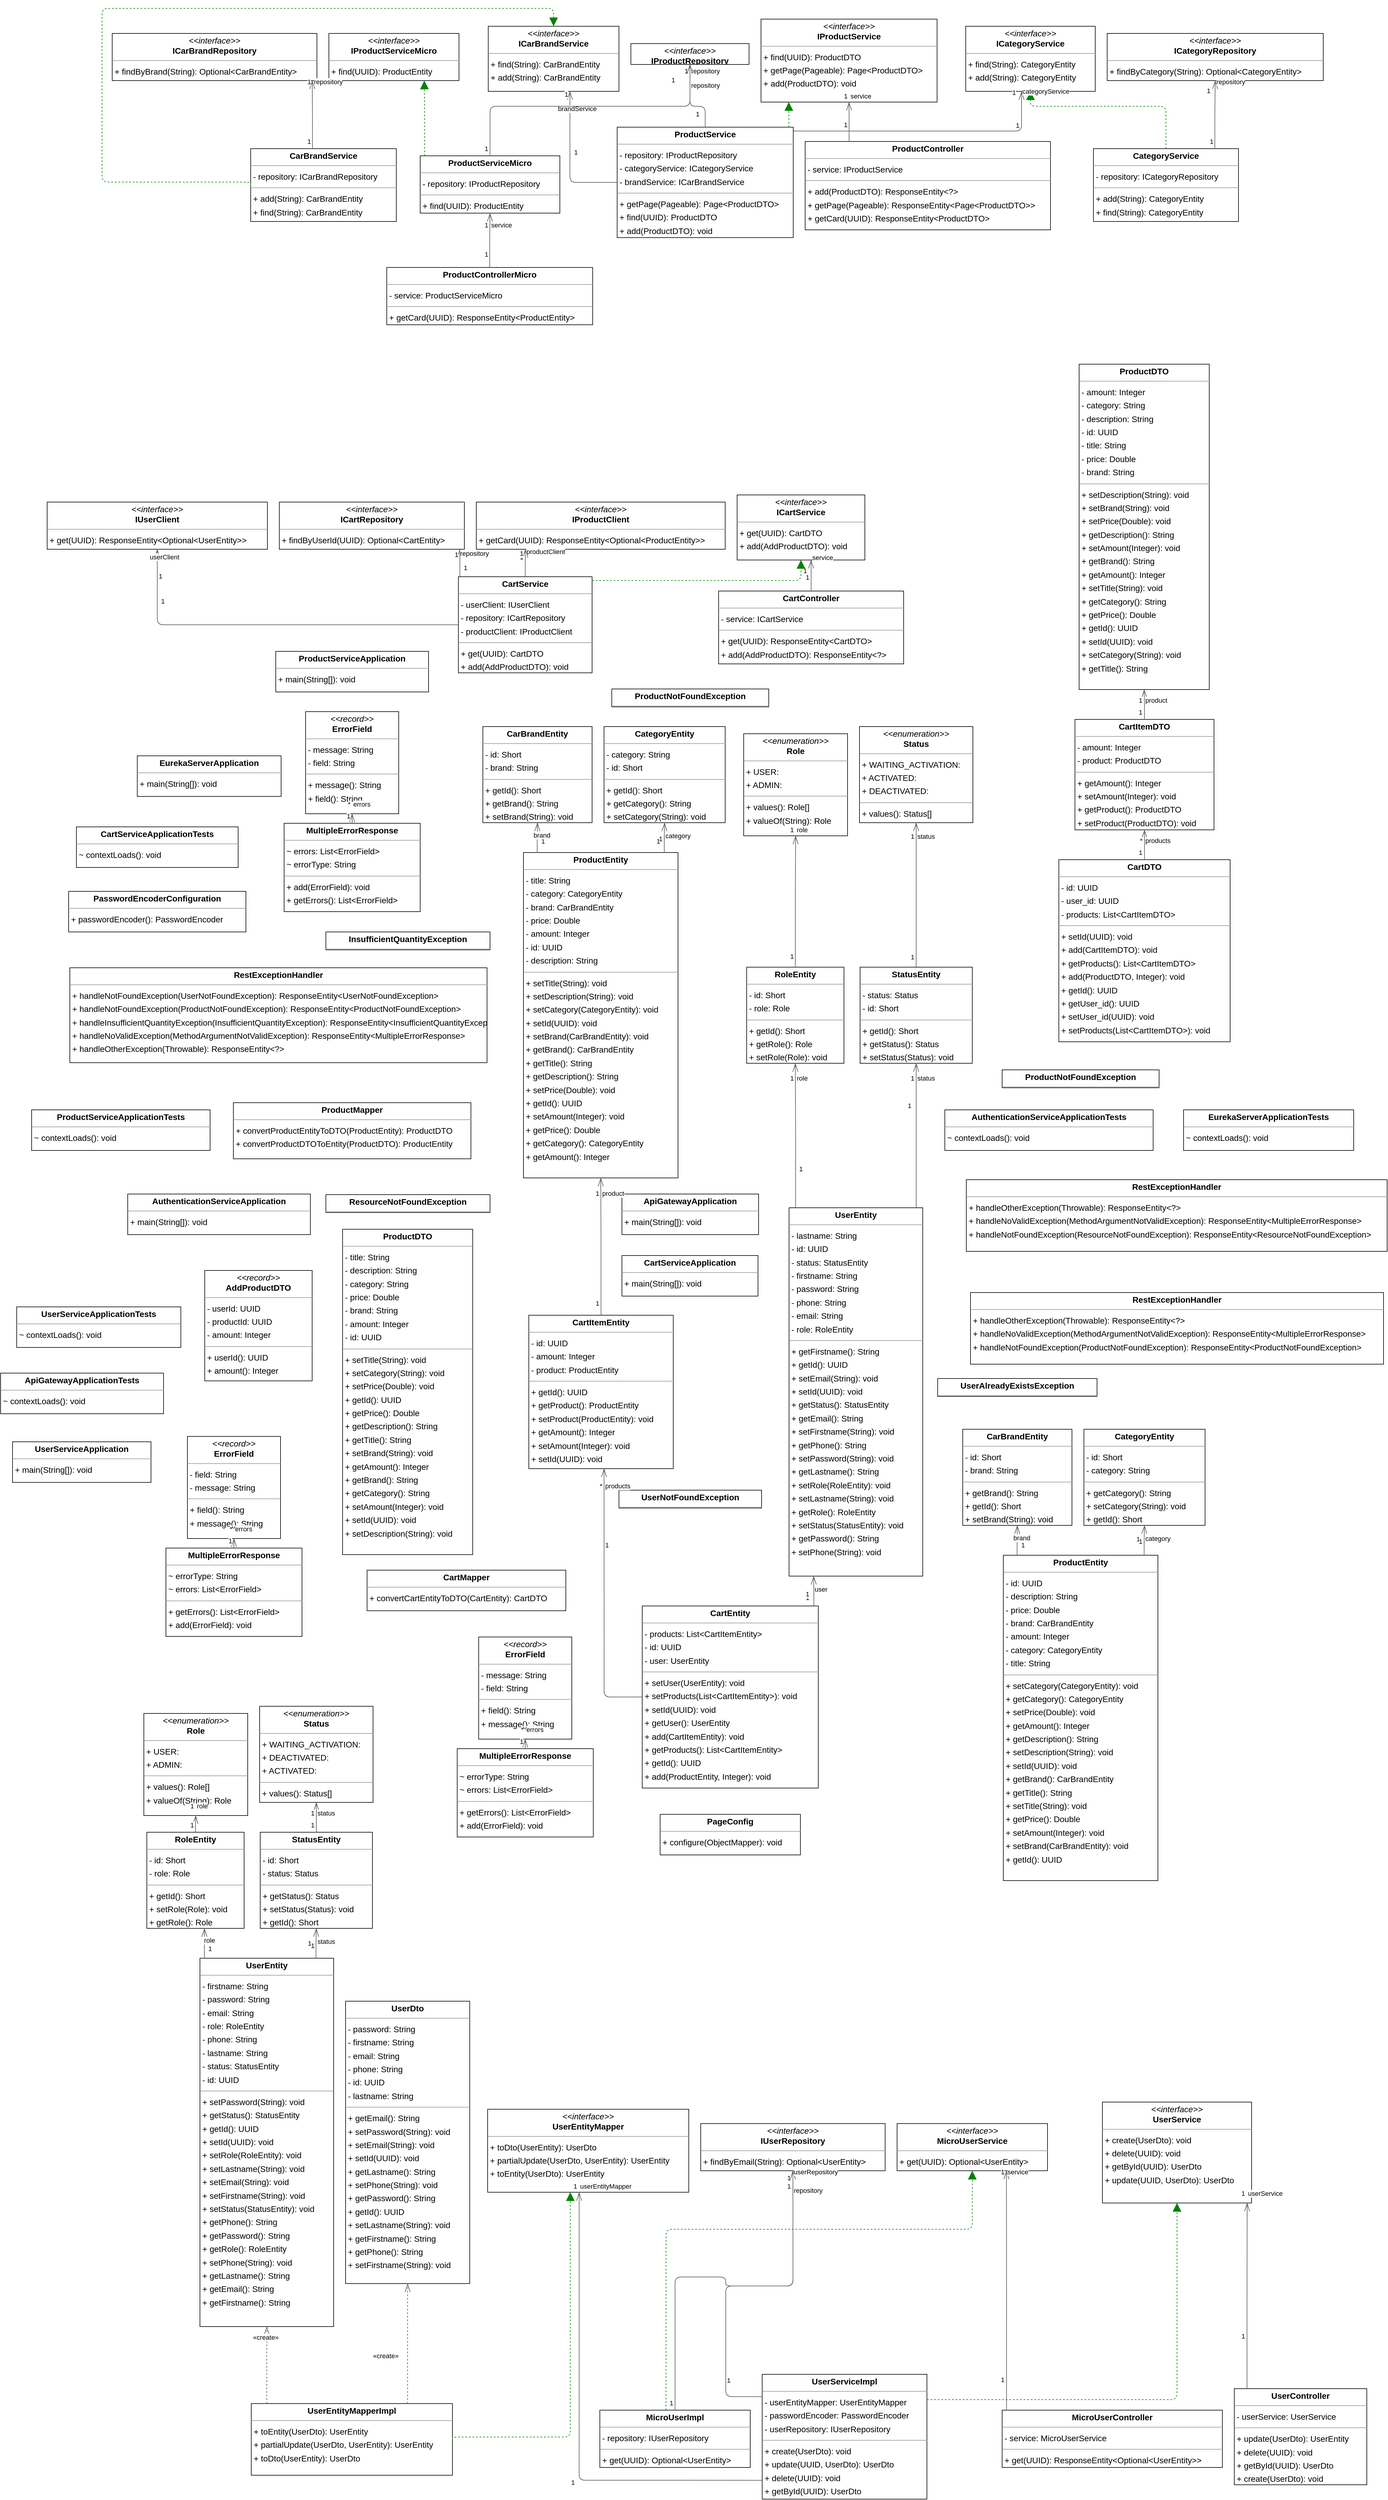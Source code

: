 <?xml version="1.0" encoding="UTF-8"?>
<!-- Do not edit this file with editors other than draw.io -->
<!DOCTYPE svg PUBLIC "-//W3C//DTD SVG 1.1//EN" "http://www.w3.org/Graphics/SVG/1.1/DTD/svg11.dtd">
<svg xmlns="http://www.w3.org/2000/svg" xmlns:xlink="http://www.w3.org/1999/xlink" version="1.1" width="2324px" height="4186px" viewBox="-0.5 -0.5 2324 4186" content="&lt;mxfile host=&quot;app.diagrams.net&quot; modified=&quot;2023-10-27T18:09:41.577Z&quot; agent=&quot;Mozilla/5.0 (Windows NT 10.0; Win64; x64) AppleWebKit/537.36 (KHTML, like Gecko) Chrome/116.0.0.0 Safari/537.36 OPR/102.0.0.0&quot; version=&quot;22.0.8&quot; etag=&quot;IFAzdikxIfsuGz3XfHlR&quot; type=&quot;device&quot;&gt;&#10;  &lt;diagram id=&quot;tCOLbQ8GGPYS8rBRT_VW&quot; name=&quot;Страница — 1&quot;&gt;&#10;    &lt;mxGraphModel dx=&quot;3763&quot; dy=&quot;2223&quot; grid=&quot;1&quot; gridSize=&quot;10&quot; guides=&quot;1&quot; tooltips=&quot;1&quot; connect=&quot;1&quot; arrows=&quot;1&quot; fold=&quot;1&quot; page=&quot;0&quot; pageScale=&quot;1&quot; pageWidth=&quot;827&quot; pageHeight=&quot;1169&quot; background=&quot;none&quot; math=&quot;0&quot; shadow=&quot;0&quot;&gt;&#10;      &lt;root&gt;&#10;        &lt;mxCell id=&quot;0&quot; /&gt;&#10;        &lt;mxCell id=&quot;1&quot; parent=&quot;0&quot; /&gt;&#10;        &lt;mxCell id=&quot;node15&quot; value=&quot;&amp;lt;p style=&amp;quot;margin:0px;margin-top:4px;text-align:center;&amp;quot;&amp;gt;&amp;lt;i&amp;gt;&amp;amp;lt;&amp;amp;lt;record&amp;amp;gt;&amp;amp;gt;&amp;lt;/i&amp;gt;&amp;lt;br/&amp;gt;&amp;lt;b&amp;gt;AddProductDTO&amp;lt;/b&amp;gt;&amp;lt;/p&amp;gt;&amp;lt;hr size=&amp;quot;1&amp;quot;/&amp;gt;&amp;lt;p style=&amp;quot;margin:0 0 0 4px;line-height:1.6;&amp;quot;&amp;gt;- userId: UUID&amp;lt;br/&amp;gt;- productId: UUID&amp;lt;br/&amp;gt;- amount: Integer&amp;lt;/p&amp;gt;&amp;lt;hr size=&amp;quot;1&amp;quot;/&amp;gt;&amp;lt;p style=&amp;quot;margin:0 0 0 4px;line-height:1.6;&amp;quot;&amp;gt;+ userId(): UUID&amp;lt;br/&amp;gt;+ amount(): Integer&amp;lt;br/&amp;gt;+ productId(): UUID&amp;lt;/p&amp;gt;&quot; style=&quot;verticalAlign=top;align=left;overflow=fill;fontSize=14;fontFamily=Helvetica;html=1;rounded=0;shadow=0;comic=0;labelBackgroundColor=none;strokeWidth=1;&quot; parent=&quot;1&quot; vertex=&quot;1&quot;&gt;&#10;          &lt;mxGeometry x=&quot;169&quot; y=&quot;2083&quot; width=&quot;180&quot; height=&quot;185&quot; as=&quot;geometry&quot; /&gt;&#10;        &lt;/mxCell&gt;&#10;        &lt;mxCell id=&quot;node56&quot; value=&quot;&amp;lt;p style=&amp;quot;margin:0px;margin-top:4px;text-align:center;&amp;quot;&amp;gt;&amp;lt;b&amp;gt;ApiGatewayApplication&amp;lt;/b&amp;gt;&amp;lt;/p&amp;gt;&amp;lt;hr size=&amp;quot;1&amp;quot;/&amp;gt;&amp;lt;p style=&amp;quot;margin:0 0 0 4px;line-height:1.6;&amp;quot;&amp;gt;+ main(String[]): void&amp;lt;/p&amp;gt;&quot; style=&quot;verticalAlign=top;align=left;overflow=fill;fontSize=14;fontFamily=Helvetica;html=1;rounded=0;shadow=0;comic=0;labelBackgroundColor=none;strokeWidth=1;&quot; parent=&quot;1&quot; vertex=&quot;1&quot;&gt;&#10;          &lt;mxGeometry x=&quot;868&quot; y=&quot;1955&quot; width=&quot;229&quot; height=&quot;68&quot; as=&quot;geometry&quot; /&gt;&#10;        &lt;/mxCell&gt;&#10;        &lt;mxCell id=&quot;node77&quot; value=&quot;&amp;lt;p style=&amp;quot;margin:0px;margin-top:4px;text-align:center;&amp;quot;&amp;gt;&amp;lt;b&amp;gt;ApiGatewayApplicationTests&amp;lt;/b&amp;gt;&amp;lt;/p&amp;gt;&amp;lt;hr size=&amp;quot;1&amp;quot;/&amp;gt;&amp;lt;p style=&amp;quot;margin:0 0 0 4px;line-height:1.6;&amp;quot;&amp;gt;~ contextLoads(): void&amp;lt;/p&amp;gt;&quot; style=&quot;verticalAlign=top;align=left;overflow=fill;fontSize=14;fontFamily=Helvetica;html=1;rounded=0;shadow=0;comic=0;labelBackgroundColor=none;strokeWidth=1;&quot; parent=&quot;1&quot; vertex=&quot;1&quot;&gt;&#10;          &lt;mxGeometry x=&quot;-173&quot; y=&quot;2255&quot; width=&quot;273&quot; height=&quot;68&quot; as=&quot;geometry&quot; /&gt;&#10;        &lt;/mxCell&gt;&#10;        &lt;mxCell id=&quot;node75&quot; value=&quot;&amp;lt;p style=&amp;quot;margin:0px;margin-top:4px;text-align:center;&amp;quot;&amp;gt;&amp;lt;b&amp;gt;AuthenticationServiceApplication&amp;lt;/b&amp;gt;&amp;lt;/p&amp;gt;&amp;lt;hr size=&amp;quot;1&amp;quot;/&amp;gt;&amp;lt;p style=&amp;quot;margin:0 0 0 4px;line-height:1.6;&amp;quot;&amp;gt;+ main(String[]): void&amp;lt;/p&amp;gt;&quot; style=&quot;verticalAlign=top;align=left;overflow=fill;fontSize=14;fontFamily=Helvetica;html=1;rounded=0;shadow=0;comic=0;labelBackgroundColor=none;strokeWidth=1;&quot; parent=&quot;1&quot; vertex=&quot;1&quot;&gt;&#10;          &lt;mxGeometry x=&quot;40&quot; y=&quot;1955&quot; width=&quot;306&quot; height=&quot;68&quot; as=&quot;geometry&quot; /&gt;&#10;        &lt;/mxCell&gt;&#10;        &lt;mxCell id=&quot;node34&quot; value=&quot;&amp;lt;p style=&amp;quot;margin:0px;margin-top:4px;text-align:center;&amp;quot;&amp;gt;&amp;lt;b&amp;gt;AuthenticationServiceApplicationTests&amp;lt;/b&amp;gt;&amp;lt;/p&amp;gt;&amp;lt;hr size=&amp;quot;1&amp;quot;/&amp;gt;&amp;lt;p style=&amp;quot;margin:0 0 0 4px;line-height:1.6;&amp;quot;&amp;gt;~ contextLoads(): void&amp;lt;/p&amp;gt;&quot; style=&quot;verticalAlign=top;align=left;overflow=fill;fontSize=14;fontFamily=Helvetica;html=1;rounded=0;shadow=0;comic=0;labelBackgroundColor=none;strokeWidth=1;&quot; parent=&quot;1&quot; vertex=&quot;1&quot;&gt;&#10;          &lt;mxGeometry x=&quot;1409&quot; y=&quot;1814&quot; width=&quot;349&quot; height=&quot;68&quot; as=&quot;geometry&quot; /&gt;&#10;        &lt;/mxCell&gt;&#10;        &lt;mxCell id=&quot;node63&quot; value=&quot;&amp;lt;p style=&amp;quot;margin:0px;margin-top:4px;text-align:center;&amp;quot;&amp;gt;&amp;lt;b&amp;gt;CarBrandEntity&amp;lt;/b&amp;gt;&amp;lt;/p&amp;gt;&amp;lt;hr size=&amp;quot;1&amp;quot;/&amp;gt;&amp;lt;p style=&amp;quot;margin:0 0 0 4px;line-height:1.6;&amp;quot;&amp;gt;- id: Short&amp;lt;br/&amp;gt;- brand: String&amp;lt;/p&amp;gt;&amp;lt;hr size=&amp;quot;1&amp;quot;/&amp;gt;&amp;lt;p style=&amp;quot;margin:0 0 0 4px;line-height:1.6;&amp;quot;&amp;gt;+ getId(): Short&amp;lt;br/&amp;gt;+ getBrand(): String&amp;lt;br/&amp;gt;+ setBrand(String): void&amp;lt;/p&amp;gt;&quot; style=&quot;verticalAlign=top;align=left;overflow=fill;fontSize=14;fontFamily=Helvetica;html=1;rounded=0;shadow=0;comic=0;labelBackgroundColor=none;strokeWidth=1;&quot; parent=&quot;1&quot; vertex=&quot;1&quot;&gt;&#10;          &lt;mxGeometry x=&quot;635&quot; y=&quot;1172&quot; width=&quot;183&quot; height=&quot;161&quot; as=&quot;geometry&quot; /&gt;&#10;        &lt;/mxCell&gt;&#10;        &lt;mxCell id=&quot;node71&quot; value=&quot;&amp;lt;p style=&amp;quot;margin:0px;margin-top:4px;text-align:center;&amp;quot;&amp;gt;&amp;lt;b&amp;gt;CarBrandEntity&amp;lt;/b&amp;gt;&amp;lt;/p&amp;gt;&amp;lt;hr size=&amp;quot;1&amp;quot;/&amp;gt;&amp;lt;p style=&amp;quot;margin:0 0 0 4px;line-height:1.6;&amp;quot;&amp;gt;- id: Short&amp;lt;br/&amp;gt;- brand: String&amp;lt;/p&amp;gt;&amp;lt;hr size=&amp;quot;1&amp;quot;/&amp;gt;&amp;lt;p style=&amp;quot;margin:0 0 0 4px;line-height:1.6;&amp;quot;&amp;gt;+ getBrand(): String&amp;lt;br/&amp;gt;+ getId(): Short&amp;lt;br/&amp;gt;+ setBrand(String): void&amp;lt;/p&amp;gt;&quot; style=&quot;verticalAlign=top;align=left;overflow=fill;fontSize=14;fontFamily=Helvetica;html=1;rounded=0;shadow=0;comic=0;labelBackgroundColor=none;strokeWidth=1;&quot; parent=&quot;1&quot; vertex=&quot;1&quot;&gt;&#10;          &lt;mxGeometry x=&quot;1439&quot; y=&quot;2349&quot; width=&quot;183&quot; height=&quot;161&quot; as=&quot;geometry&quot; /&gt;&#10;        &lt;/mxCell&gt;&#10;        &lt;mxCell id=&quot;node46&quot; value=&quot;&amp;lt;p style=&amp;quot;margin:0px;margin-top:4px;text-align:center;&amp;quot;&amp;gt;&amp;lt;b&amp;gt;CarBrandService&amp;lt;/b&amp;gt;&amp;lt;/p&amp;gt;&amp;lt;hr size=&amp;quot;1&amp;quot;/&amp;gt;&amp;lt;p style=&amp;quot;margin:0 0 0 4px;line-height:1.6;&amp;quot;&amp;gt;- repository: ICarBrandRepository&amp;lt;/p&amp;gt;&amp;lt;hr size=&amp;quot;1&amp;quot;/&amp;gt;&amp;lt;p style=&amp;quot;margin:0 0 0 4px;line-height:1.6;&amp;quot;&amp;gt;+ add(String): CarBrandEntity&amp;lt;br/&amp;gt;+ find(String): CarBrandEntity&amp;lt;/p&amp;gt;&quot; style=&quot;verticalAlign=top;align=left;overflow=fill;fontSize=14;fontFamily=Helvetica;html=1;rounded=0;shadow=0;comic=0;labelBackgroundColor=none;strokeWidth=1;&quot; parent=&quot;1&quot; vertex=&quot;1&quot;&gt;&#10;          &lt;mxGeometry x=&quot;246&quot; y=&quot;204&quot; width=&quot;244&quot; height=&quot;122&quot; as=&quot;geometry&quot; /&gt;&#10;        &lt;/mxCell&gt;&#10;        &lt;mxCell id=&quot;node73&quot; value=&quot;&amp;lt;p style=&amp;quot;margin:0px;margin-top:4px;text-align:center;&amp;quot;&amp;gt;&amp;lt;b&amp;gt;CartController&amp;lt;/b&amp;gt;&amp;lt;/p&amp;gt;&amp;lt;hr size=&amp;quot;1&amp;quot;/&amp;gt;&amp;lt;p style=&amp;quot;margin:0 0 0 4px;line-height:1.6;&amp;quot;&amp;gt;- service: ICartService&amp;lt;/p&amp;gt;&amp;lt;hr size=&amp;quot;1&amp;quot;/&amp;gt;&amp;lt;p style=&amp;quot;margin:0 0 0 4px;line-height:1.6;&amp;quot;&amp;gt;+ get(UUID): ResponseEntity&amp;amp;lt;CartDTO&amp;amp;gt;&amp;lt;br/&amp;gt;+ add(AddProductDTO): ResponseEntity&amp;amp;lt;?&amp;amp;gt;&amp;lt;/p&amp;gt;&quot; style=&quot;verticalAlign=top;align=left;overflow=fill;fontSize=14;fontFamily=Helvetica;html=1;rounded=0;shadow=0;comic=0;labelBackgroundColor=none;strokeWidth=1;&quot; parent=&quot;1&quot; vertex=&quot;1&quot;&gt;&#10;          &lt;mxGeometry x=&quot;1030&quot; y=&quot;945&quot; width=&quot;310&quot; height=&quot;122&quot; as=&quot;geometry&quot; /&gt;&#10;        &lt;/mxCell&gt;&#10;        &lt;mxCell id=&quot;node81&quot; value=&quot;&amp;lt;p style=&amp;quot;margin:0px;margin-top:4px;text-align:center;&amp;quot;&amp;gt;&amp;lt;b&amp;gt;CartDTO&amp;lt;/b&amp;gt;&amp;lt;/p&amp;gt;&amp;lt;hr size=&amp;quot;1&amp;quot;/&amp;gt;&amp;lt;p style=&amp;quot;margin:0 0 0 4px;line-height:1.6;&amp;quot;&amp;gt;- id: UUID&amp;lt;br/&amp;gt;- user_id: UUID&amp;lt;br/&amp;gt;- products: List&amp;amp;lt;CartItemDTO&amp;amp;gt;&amp;lt;/p&amp;gt;&amp;lt;hr size=&amp;quot;1&amp;quot;/&amp;gt;&amp;lt;p style=&amp;quot;margin:0 0 0 4px;line-height:1.6;&amp;quot;&amp;gt;+ setId(UUID): void&amp;lt;br/&amp;gt;+ add(CartItemDTO): void&amp;lt;br/&amp;gt;+ getProducts(): List&amp;amp;lt;CartItemDTO&amp;amp;gt;&amp;lt;br/&amp;gt;+ add(ProductDTO, Integer): void&amp;lt;br/&amp;gt;+ getId(): UUID&amp;lt;br/&amp;gt;+ getUser_id(): UUID&amp;lt;br/&amp;gt;+ setUser_id(UUID): void&amp;lt;br/&amp;gt;+ setProducts(List&amp;amp;lt;CartItemDTO&amp;amp;gt;): void&amp;lt;/p&amp;gt;&quot; style=&quot;verticalAlign=top;align=left;overflow=fill;fontSize=14;fontFamily=Helvetica;html=1;rounded=0;shadow=0;comic=0;labelBackgroundColor=none;strokeWidth=1;&quot; parent=&quot;1&quot; vertex=&quot;1&quot;&gt;&#10;          &lt;mxGeometry x=&quot;1600&quot; y=&quot;1395&quot; width=&quot;287&quot; height=&quot;305&quot; as=&quot;geometry&quot; /&gt;&#10;        &lt;/mxCell&gt;&#10;        &lt;mxCell id=&quot;node51&quot; value=&quot;&amp;lt;p style=&amp;quot;margin:0px;margin-top:4px;text-align:center;&amp;quot;&amp;gt;&amp;lt;b&amp;gt;CartEntity&amp;lt;/b&amp;gt;&amp;lt;/p&amp;gt;&amp;lt;hr size=&amp;quot;1&amp;quot;/&amp;gt;&amp;lt;p style=&amp;quot;margin:0 0 0 4px;line-height:1.6;&amp;quot;&amp;gt;- products: List&amp;amp;lt;CartItemEntity&amp;amp;gt;&amp;lt;br/&amp;gt;- id: UUID&amp;lt;br/&amp;gt;- user: UserEntity&amp;lt;/p&amp;gt;&amp;lt;hr size=&amp;quot;1&amp;quot;/&amp;gt;&amp;lt;p style=&amp;quot;margin:0 0 0 4px;line-height:1.6;&amp;quot;&amp;gt;+ setUser(UserEntity): void&amp;lt;br/&amp;gt;+ setProducts(List&amp;amp;lt;CartItemEntity&amp;amp;gt;): void&amp;lt;br/&amp;gt;+ setId(UUID): void&amp;lt;br/&amp;gt;+ getUser(): UserEntity&amp;lt;br/&amp;gt;+ add(CartItemEntity): void&amp;lt;br/&amp;gt;+ getProducts(): List&amp;amp;lt;CartItemEntity&amp;amp;gt;&amp;lt;br/&amp;gt;+ getId(): UUID&amp;lt;br/&amp;gt;+ add(ProductEntity, Integer): void&amp;lt;/p&amp;gt;&quot; style=&quot;verticalAlign=top;align=left;overflow=fill;fontSize=14;fontFamily=Helvetica;html=1;rounded=0;shadow=0;comic=0;labelBackgroundColor=none;strokeWidth=1;&quot; parent=&quot;1&quot; vertex=&quot;1&quot;&gt;&#10;          &lt;mxGeometry x=&quot;902&quot; y=&quot;2645&quot; width=&quot;295&quot; height=&quot;305&quot; as=&quot;geometry&quot; /&gt;&#10;        &lt;/mxCell&gt;&#10;        &lt;mxCell id=&quot;node2&quot; value=&quot;&amp;lt;p style=&amp;quot;margin:0px;margin-top:4px;text-align:center;&amp;quot;&amp;gt;&amp;lt;b&amp;gt;CartItemDTO&amp;lt;/b&amp;gt;&amp;lt;/p&amp;gt;&amp;lt;hr size=&amp;quot;1&amp;quot;/&amp;gt;&amp;lt;p style=&amp;quot;margin:0 0 0 4px;line-height:1.6;&amp;quot;&amp;gt;- amount: Integer&amp;lt;br/&amp;gt;- product: ProductDTO&amp;lt;/p&amp;gt;&amp;lt;hr size=&amp;quot;1&amp;quot;/&amp;gt;&amp;lt;p style=&amp;quot;margin:0 0 0 4px;line-height:1.6;&amp;quot;&amp;gt;+ getAmount(): Integer&amp;lt;br/&amp;gt;+ setAmount(Integer): void&amp;lt;br/&amp;gt;+ getProduct(): ProductDTO&amp;lt;br/&amp;gt;+ setProduct(ProductDTO): void&amp;lt;/p&amp;gt;&quot; style=&quot;verticalAlign=top;align=left;overflow=fill;fontSize=14;fontFamily=Helvetica;html=1;rounded=0;shadow=0;comic=0;labelBackgroundColor=none;strokeWidth=1;&quot; parent=&quot;1&quot; vertex=&quot;1&quot;&gt;&#10;          &lt;mxGeometry x=&quot;1627&quot; y=&quot;1160&quot; width=&quot;233&quot; height=&quot;185&quot; as=&quot;geometry&quot; /&gt;&#10;        &lt;/mxCell&gt;&#10;        &lt;mxCell id=&quot;node45&quot; value=&quot;&amp;lt;p style=&amp;quot;margin:0px;margin-top:4px;text-align:center;&amp;quot;&amp;gt;&amp;lt;b&amp;gt;CartItemEntity&amp;lt;/b&amp;gt;&amp;lt;/p&amp;gt;&amp;lt;hr size=&amp;quot;1&amp;quot;/&amp;gt;&amp;lt;p style=&amp;quot;margin:0 0 0 4px;line-height:1.6;&amp;quot;&amp;gt;- id: UUID&amp;lt;br/&amp;gt;- amount: Integer&amp;lt;br/&amp;gt;- product: ProductEntity&amp;lt;/p&amp;gt;&amp;lt;hr size=&amp;quot;1&amp;quot;/&amp;gt;&amp;lt;p style=&amp;quot;margin:0 0 0 4px;line-height:1.6;&amp;quot;&amp;gt;+ getId(): UUID&amp;lt;br/&amp;gt;+ getProduct(): ProductEntity&amp;lt;br/&amp;gt;+ setProduct(ProductEntity): void&amp;lt;br/&amp;gt;+ getAmount(): Integer&amp;lt;br/&amp;gt;+ setAmount(Integer): void&amp;lt;br/&amp;gt;+ setId(UUID): void&amp;lt;/p&amp;gt;&quot; style=&quot;verticalAlign=top;align=left;overflow=fill;fontSize=14;fontFamily=Helvetica;html=1;rounded=0;shadow=0;comic=0;labelBackgroundColor=none;strokeWidth=1;&quot; parent=&quot;1&quot; vertex=&quot;1&quot;&gt;&#10;          &lt;mxGeometry x=&quot;712&quot; y=&quot;2158&quot; width=&quot;242&quot; height=&quot;257&quot; as=&quot;geometry&quot; /&gt;&#10;        &lt;/mxCell&gt;&#10;        &lt;mxCell id=&quot;node70&quot; value=&quot;&amp;lt;p style=&amp;quot;margin:0px;margin-top:4px;text-align:center;&amp;quot;&amp;gt;&amp;lt;b&amp;gt;CartMapper&amp;lt;/b&amp;gt;&amp;lt;/p&amp;gt;&amp;lt;hr size=&amp;quot;1&amp;quot;/&amp;gt;&amp;lt;p style=&amp;quot;margin:0 0 0 4px;line-height:1.6;&amp;quot;&amp;gt;+ convertCartEntityToDTO(CartEntity): CartDTO&amp;lt;/p&amp;gt;&quot; style=&quot;verticalAlign=top;align=left;overflow=fill;fontSize=14;fontFamily=Helvetica;html=1;rounded=0;shadow=0;comic=0;labelBackgroundColor=none;strokeWidth=1;&quot; parent=&quot;1&quot; vertex=&quot;1&quot;&gt;&#10;          &lt;mxGeometry x=&quot;441&quot; y=&quot;2585&quot; width=&quot;333&quot; height=&quot;68&quot; as=&quot;geometry&quot; /&gt;&#10;        &lt;/mxCell&gt;&#10;        &lt;mxCell id=&quot;node31&quot; value=&quot;&amp;lt;p style=&amp;quot;margin:0px;margin-top:4px;text-align:center;&amp;quot;&amp;gt;&amp;lt;b&amp;gt;CartService&amp;lt;/b&amp;gt;&amp;lt;/p&amp;gt;&amp;lt;hr size=&amp;quot;1&amp;quot;/&amp;gt;&amp;lt;p style=&amp;quot;margin:0 0 0 4px;line-height:1.6;&amp;quot;&amp;gt;- userClient: IUserClient&amp;lt;br/&amp;gt;- repository: ICartRepository&amp;lt;br/&amp;gt;- productClient: IProductClient&amp;lt;/p&amp;gt;&amp;lt;hr size=&amp;quot;1&amp;quot;/&amp;gt;&amp;lt;p style=&amp;quot;margin:0 0 0 4px;line-height:1.6;&amp;quot;&amp;gt;+ get(UUID): CartDTO&amp;lt;br/&amp;gt;+ add(AddProductDTO): void&amp;lt;/p&amp;gt;&quot; style=&quot;verticalAlign=top;align=left;overflow=fill;fontSize=14;fontFamily=Helvetica;html=1;rounded=0;shadow=0;comic=0;labelBackgroundColor=none;strokeWidth=1;&quot; parent=&quot;1&quot; vertex=&quot;1&quot;&gt;&#10;          &lt;mxGeometry x=&quot;594&quot; y=&quot;921&quot; width=&quot;224&quot; height=&quot;161&quot; as=&quot;geometry&quot; /&gt;&#10;        &lt;/mxCell&gt;&#10;        &lt;mxCell id=&quot;node37&quot; value=&quot;&amp;lt;p style=&amp;quot;margin:0px;margin-top:4px;text-align:center;&amp;quot;&amp;gt;&amp;lt;b&amp;gt;CartServiceApplication&amp;lt;/b&amp;gt;&amp;lt;/p&amp;gt;&amp;lt;hr size=&amp;quot;1&amp;quot;/&amp;gt;&amp;lt;p style=&amp;quot;margin:0 0 0 4px;line-height:1.6;&amp;quot;&amp;gt;+ main(String[]): void&amp;lt;/p&amp;gt;&quot; style=&quot;verticalAlign=top;align=left;overflow=fill;fontSize=14;fontFamily=Helvetica;html=1;rounded=0;shadow=0;comic=0;labelBackgroundColor=none;strokeWidth=1;&quot; parent=&quot;1&quot; vertex=&quot;1&quot;&gt;&#10;          &lt;mxGeometry x=&quot;868&quot; y=&quot;2058&quot; width=&quot;228&quot; height=&quot;68&quot; as=&quot;geometry&quot; /&gt;&#10;        &lt;/mxCell&gt;&#10;        &lt;mxCell id=&quot;node33&quot; value=&quot;&amp;lt;p style=&amp;quot;margin:0px;margin-top:4px;text-align:center;&amp;quot;&amp;gt;&amp;lt;b&amp;gt;CartServiceApplicationTests&amp;lt;/b&amp;gt;&amp;lt;/p&amp;gt;&amp;lt;hr size=&amp;quot;1&amp;quot;/&amp;gt;&amp;lt;p style=&amp;quot;margin:0 0 0 4px;line-height:1.6;&amp;quot;&amp;gt;~ contextLoads(): void&amp;lt;/p&amp;gt;&quot; style=&quot;verticalAlign=top;align=left;overflow=fill;fontSize=14;fontFamily=Helvetica;html=1;rounded=0;shadow=0;comic=0;labelBackgroundColor=none;strokeWidth=1;&quot; parent=&quot;1&quot; vertex=&quot;1&quot;&gt;&#10;          &lt;mxGeometry x=&quot;-46&quot; y=&quot;1340&quot; width=&quot;271&quot; height=&quot;68&quot; as=&quot;geometry&quot; /&gt;&#10;        &lt;/mxCell&gt;&#10;        &lt;mxCell id=&quot;node23&quot; value=&quot;&amp;lt;p style=&amp;quot;margin:0px;margin-top:4px;text-align:center;&amp;quot;&amp;gt;&amp;lt;b&amp;gt;CategoryEntity&amp;lt;/b&amp;gt;&amp;lt;/p&amp;gt;&amp;lt;hr size=&amp;quot;1&amp;quot;/&amp;gt;&amp;lt;p style=&amp;quot;margin:0 0 0 4px;line-height:1.6;&amp;quot;&amp;gt;- id: Short&amp;lt;br/&amp;gt;- category: String&amp;lt;/p&amp;gt;&amp;lt;hr size=&amp;quot;1&amp;quot;/&amp;gt;&amp;lt;p style=&amp;quot;margin:0 0 0 4px;line-height:1.6;&amp;quot;&amp;gt;+ getCategory(): String&amp;lt;br/&amp;gt;+ setCategory(String): void&amp;lt;br/&amp;gt;+ getId(): Short&amp;lt;/p&amp;gt;&quot; style=&quot;verticalAlign=top;align=left;overflow=fill;fontSize=14;fontFamily=Helvetica;html=1;rounded=0;shadow=0;comic=0;labelBackgroundColor=none;strokeWidth=1;&quot; parent=&quot;1&quot; vertex=&quot;1&quot;&gt;&#10;          &lt;mxGeometry x=&quot;1642&quot; y=&quot;2349&quot; width=&quot;203&quot; height=&quot;161&quot; as=&quot;geometry&quot; /&gt;&#10;        &lt;/mxCell&gt;&#10;        &lt;mxCell id=&quot;node53&quot; value=&quot;&amp;lt;p style=&amp;quot;margin:0px;margin-top:4px;text-align:center;&amp;quot;&amp;gt;&amp;lt;b&amp;gt;CategoryEntity&amp;lt;/b&amp;gt;&amp;lt;/p&amp;gt;&amp;lt;hr size=&amp;quot;1&amp;quot;/&amp;gt;&amp;lt;p style=&amp;quot;margin:0 0 0 4px;line-height:1.6;&amp;quot;&amp;gt;- category: String&amp;lt;br/&amp;gt;- id: Short&amp;lt;/p&amp;gt;&amp;lt;hr size=&amp;quot;1&amp;quot;/&amp;gt;&amp;lt;p style=&amp;quot;margin:0 0 0 4px;line-height:1.6;&amp;quot;&amp;gt;+ getId(): Short&amp;lt;br/&amp;gt;+ getCategory(): String&amp;lt;br/&amp;gt;+ setCategory(String): void&amp;lt;/p&amp;gt;&quot; style=&quot;verticalAlign=top;align=left;overflow=fill;fontSize=14;fontFamily=Helvetica;html=1;rounded=0;shadow=0;comic=0;labelBackgroundColor=none;strokeWidth=1;&quot; parent=&quot;1&quot; vertex=&quot;1&quot;&gt;&#10;          &lt;mxGeometry x=&quot;838&quot; y=&quot;1172&quot; width=&quot;203&quot; height=&quot;161&quot; as=&quot;geometry&quot; /&gt;&#10;        &lt;/mxCell&gt;&#10;        &lt;mxCell id=&quot;node35&quot; value=&quot;&amp;lt;p style=&amp;quot;margin:0px;margin-top:4px;text-align:center;&amp;quot;&amp;gt;&amp;lt;b&amp;gt;CategoryService&amp;lt;/b&amp;gt;&amp;lt;/p&amp;gt;&amp;lt;hr size=&amp;quot;1&amp;quot;/&amp;gt;&amp;lt;p style=&amp;quot;margin:0 0 0 4px;line-height:1.6;&amp;quot;&amp;gt;- repository: ICategoryRepository&amp;lt;/p&amp;gt;&amp;lt;hr size=&amp;quot;1&amp;quot;/&amp;gt;&amp;lt;p style=&amp;quot;margin:0 0 0 4px;line-height:1.6;&amp;quot;&amp;gt;+ add(String): CategoryEntity&amp;lt;br/&amp;gt;+ find(String): CategoryEntity&amp;lt;/p&amp;gt;&quot; style=&quot;verticalAlign=top;align=left;overflow=fill;fontSize=14;fontFamily=Helvetica;html=1;rounded=0;shadow=0;comic=0;labelBackgroundColor=none;strokeWidth=1;&quot; parent=&quot;1&quot; vertex=&quot;1&quot;&gt;&#10;          &lt;mxGeometry x=&quot;1658&quot; y=&quot;204&quot; width=&quot;243&quot; height=&quot;122&quot; as=&quot;geometry&quot; /&gt;&#10;        &lt;/mxCell&gt;&#10;        &lt;mxCell id=&quot;node6&quot; value=&quot;&amp;lt;p style=&amp;quot;margin:0px;margin-top:4px;text-align:center;&amp;quot;&amp;gt;&amp;lt;i&amp;gt;&amp;amp;lt;&amp;amp;lt;record&amp;amp;gt;&amp;amp;gt;&amp;lt;/i&amp;gt;&amp;lt;br/&amp;gt;&amp;lt;b&amp;gt;ErrorField&amp;lt;/b&amp;gt;&amp;lt;/p&amp;gt;&amp;lt;hr size=&amp;quot;1&amp;quot;/&amp;gt;&amp;lt;p style=&amp;quot;margin:0 0 0 4px;line-height:1.6;&amp;quot;&amp;gt;- message: String&amp;lt;br/&amp;gt;- field: String&amp;lt;/p&amp;gt;&amp;lt;hr size=&amp;quot;1&amp;quot;/&amp;gt;&amp;lt;p style=&amp;quot;margin:0 0 0 4px;line-height:1.6;&amp;quot;&amp;gt;+ message(): String&amp;lt;br/&amp;gt;+ field(): String&amp;lt;/p&amp;gt;&quot; style=&quot;verticalAlign=top;align=left;overflow=fill;fontSize=14;fontFamily=Helvetica;html=1;rounded=0;shadow=0;comic=0;labelBackgroundColor=none;strokeWidth=1;&quot; parent=&quot;1&quot; vertex=&quot;1&quot;&gt;&#10;          &lt;mxGeometry x=&quot;338&quot; y=&quot;1147&quot; width=&quot;156&quot; height=&quot;171&quot; as=&quot;geometry&quot; /&gt;&#10;        &lt;/mxCell&gt;&#10;        &lt;mxCell id=&quot;node8&quot; value=&quot;&amp;lt;p style=&amp;quot;margin:0px;margin-top:4px;text-align:center;&amp;quot;&amp;gt;&amp;lt;i&amp;gt;&amp;amp;lt;&amp;amp;lt;record&amp;amp;gt;&amp;amp;gt;&amp;lt;/i&amp;gt;&amp;lt;br/&amp;gt;&amp;lt;b&amp;gt;ErrorField&amp;lt;/b&amp;gt;&amp;lt;/p&amp;gt;&amp;lt;hr size=&amp;quot;1&amp;quot;/&amp;gt;&amp;lt;p style=&amp;quot;margin:0 0 0 4px;line-height:1.6;&amp;quot;&amp;gt;- message: String&amp;lt;br/&amp;gt;- field: String&amp;lt;/p&amp;gt;&amp;lt;hr size=&amp;quot;1&amp;quot;/&amp;gt;&amp;lt;p style=&amp;quot;margin:0 0 0 4px;line-height:1.6;&amp;quot;&amp;gt;+ field(): String&amp;lt;br/&amp;gt;+ message(): String&amp;lt;/p&amp;gt;&quot; style=&quot;verticalAlign=top;align=left;overflow=fill;fontSize=14;fontFamily=Helvetica;html=1;rounded=0;shadow=0;comic=0;labelBackgroundColor=none;strokeWidth=1;&quot; parent=&quot;1&quot; vertex=&quot;1&quot;&gt;&#10;          &lt;mxGeometry x=&quot;628&quot; y=&quot;2697&quot; width=&quot;156&quot; height=&quot;171&quot; as=&quot;geometry&quot; /&gt;&#10;        &lt;/mxCell&gt;&#10;        &lt;mxCell id=&quot;node20&quot; value=&quot;&amp;lt;p style=&amp;quot;margin:0px;margin-top:4px;text-align:center;&amp;quot;&amp;gt;&amp;lt;i&amp;gt;&amp;amp;lt;&amp;amp;lt;record&amp;amp;gt;&amp;amp;gt;&amp;lt;/i&amp;gt;&amp;lt;br/&amp;gt;&amp;lt;b&amp;gt;ErrorField&amp;lt;/b&amp;gt;&amp;lt;/p&amp;gt;&amp;lt;hr size=&amp;quot;1&amp;quot;/&amp;gt;&amp;lt;p style=&amp;quot;margin:0 0 0 4px;line-height:1.6;&amp;quot;&amp;gt;- field: String&amp;lt;br/&amp;gt;- message: String&amp;lt;/p&amp;gt;&amp;lt;hr size=&amp;quot;1&amp;quot;/&amp;gt;&amp;lt;p style=&amp;quot;margin:0 0 0 4px;line-height:1.6;&amp;quot;&amp;gt;+ field(): String&amp;lt;br/&amp;gt;+ message(): String&amp;lt;/p&amp;gt;&quot; style=&quot;verticalAlign=top;align=left;overflow=fill;fontSize=14;fontFamily=Helvetica;html=1;rounded=0;shadow=0;comic=0;labelBackgroundColor=none;strokeWidth=1;&quot; parent=&quot;1&quot; vertex=&quot;1&quot;&gt;&#10;          &lt;mxGeometry x=&quot;140&quot; y=&quot;2361&quot; width=&quot;156&quot; height=&quot;171&quot; as=&quot;geometry&quot; /&gt;&#10;        &lt;/mxCell&gt;&#10;        &lt;mxCell id=&quot;node50&quot; value=&quot;&amp;lt;p style=&amp;quot;margin:0px;margin-top:4px;text-align:center;&amp;quot;&amp;gt;&amp;lt;b&amp;gt;EurekaServerApplication&amp;lt;/b&amp;gt;&amp;lt;/p&amp;gt;&amp;lt;hr size=&amp;quot;1&amp;quot;/&amp;gt;&amp;lt;p style=&amp;quot;margin:0 0 0 4px;line-height:1.6;&amp;quot;&amp;gt;+ main(String[]): void&amp;lt;/p&amp;gt;&quot; style=&quot;verticalAlign=top;align=left;overflow=fill;fontSize=14;fontFamily=Helvetica;html=1;rounded=0;shadow=0;comic=0;labelBackgroundColor=none;strokeWidth=1;&quot; parent=&quot;1&quot; vertex=&quot;1&quot;&gt;&#10;          &lt;mxGeometry x=&quot;56&quot; y=&quot;1221&quot; width=&quot;241&quot; height=&quot;68&quot; as=&quot;geometry&quot; /&gt;&#10;        &lt;/mxCell&gt;&#10;        &lt;mxCell id=&quot;node80&quot; value=&quot;&amp;lt;p style=&amp;quot;margin:0px;margin-top:4px;text-align:center;&amp;quot;&amp;gt;&amp;lt;b&amp;gt;EurekaServerApplicationTests&amp;lt;/b&amp;gt;&amp;lt;/p&amp;gt;&amp;lt;hr size=&amp;quot;1&amp;quot;/&amp;gt;&amp;lt;p style=&amp;quot;margin:0 0 0 4px;line-height:1.6;&amp;quot;&amp;gt;~ contextLoads(): void&amp;lt;/p&amp;gt;&quot; style=&quot;verticalAlign=top;align=left;overflow=fill;fontSize=14;fontFamily=Helvetica;html=1;rounded=0;shadow=0;comic=0;labelBackgroundColor=none;strokeWidth=1;&quot; parent=&quot;1&quot; vertex=&quot;1&quot;&gt;&#10;          &lt;mxGeometry x=&quot;1809&quot; y=&quot;1814&quot; width=&quot;285&quot; height=&quot;68&quot; as=&quot;geometry&quot; /&gt;&#10;        &lt;/mxCell&gt;&#10;        &lt;mxCell id=&quot;node49&quot; value=&quot;&amp;lt;p style=&amp;quot;margin:0px;margin-top:4px;text-align:center;&amp;quot;&amp;gt;&amp;lt;i&amp;gt;&amp;amp;lt;&amp;amp;lt;interface&amp;amp;gt;&amp;amp;gt;&amp;lt;/i&amp;gt;&amp;lt;br/&amp;gt;&amp;lt;b&amp;gt;ICarBrandRepository&amp;lt;/b&amp;gt;&amp;lt;/p&amp;gt;&amp;lt;hr size=&amp;quot;1&amp;quot;/&amp;gt;&amp;lt;p style=&amp;quot;margin:0 0 0 4px;line-height:1.6;&amp;quot;&amp;gt;+ findByBrand(String): Optional&amp;amp;lt;CarBrandEntity&amp;amp;gt;&amp;lt;/p&amp;gt;&quot; style=&quot;verticalAlign=top;align=left;overflow=fill;fontSize=14;fontFamily=Helvetica;html=1;rounded=0;shadow=0;comic=0;labelBackgroundColor=none;strokeWidth=1;&quot; parent=&quot;1&quot; vertex=&quot;1&quot;&gt;&#10;          &lt;mxGeometry x=&quot;14&quot; y=&quot;11&quot; width=&quot;343&quot; height=&quot;79&quot; as=&quot;geometry&quot; /&gt;&#10;        &lt;/mxCell&gt;&#10;        &lt;mxCell id=&quot;node79&quot; value=&quot;&amp;lt;p style=&amp;quot;margin:0px;margin-top:4px;text-align:center;&amp;quot;&amp;gt;&amp;lt;i&amp;gt;&amp;amp;lt;&amp;amp;lt;interface&amp;amp;gt;&amp;amp;gt;&amp;lt;/i&amp;gt;&amp;lt;br/&amp;gt;&amp;lt;b&amp;gt;ICarBrandService&amp;lt;/b&amp;gt;&amp;lt;/p&amp;gt;&amp;lt;hr size=&amp;quot;1&amp;quot;/&amp;gt;&amp;lt;p style=&amp;quot;margin:0 0 0 4px;line-height:1.6;&amp;quot;&amp;gt;+ find(String): CarBrandEntity&amp;lt;br/&amp;gt;+ add(String): CarBrandEntity&amp;lt;/p&amp;gt;&quot; style=&quot;verticalAlign=top;align=left;overflow=fill;fontSize=14;fontFamily=Helvetica;html=1;rounded=0;shadow=0;comic=0;labelBackgroundColor=none;strokeWidth=1;&quot; parent=&quot;1&quot; vertex=&quot;1&quot;&gt;&#10;          &lt;mxGeometry x=&quot;644&quot; y=&quot;-1&quot; width=&quot;219&quot; height=&quot;109&quot; as=&quot;geometry&quot; /&gt;&#10;        &lt;/mxCell&gt;&#10;        &lt;mxCell id=&quot;node30&quot; value=&quot;&amp;lt;p style=&amp;quot;margin:0px;margin-top:4px;text-align:center;&amp;quot;&amp;gt;&amp;lt;i&amp;gt;&amp;amp;lt;&amp;amp;lt;interface&amp;amp;gt;&amp;amp;gt;&amp;lt;/i&amp;gt;&amp;lt;br/&amp;gt;&amp;lt;b&amp;gt;ICartRepository&amp;lt;/b&amp;gt;&amp;lt;/p&amp;gt;&amp;lt;hr size=&amp;quot;1&amp;quot;/&amp;gt;&amp;lt;p style=&amp;quot;margin:0 0 0 4px;line-height:1.6;&amp;quot;&amp;gt;+ findByUserId(UUID): Optional&amp;amp;lt;CartEntity&amp;amp;gt;&amp;lt;/p&amp;gt;&quot; style=&quot;verticalAlign=top;align=left;overflow=fill;fontSize=14;fontFamily=Helvetica;html=1;rounded=0;shadow=0;comic=0;labelBackgroundColor=none;strokeWidth=1;&quot; parent=&quot;1&quot; vertex=&quot;1&quot;&gt;&#10;          &lt;mxGeometry x=&quot;294&quot; y=&quot;796&quot; width=&quot;310&quot; height=&quot;79&quot; as=&quot;geometry&quot; /&gt;&#10;        &lt;/mxCell&gt;&#10;        &lt;mxCell id=&quot;node59&quot; value=&quot;&amp;lt;p style=&amp;quot;margin:0px;margin-top:4px;text-align:center;&amp;quot;&amp;gt;&amp;lt;i&amp;gt;&amp;amp;lt;&amp;amp;lt;interface&amp;amp;gt;&amp;amp;gt;&amp;lt;/i&amp;gt;&amp;lt;br/&amp;gt;&amp;lt;b&amp;gt;ICartService&amp;lt;/b&amp;gt;&amp;lt;/p&amp;gt;&amp;lt;hr size=&amp;quot;1&amp;quot;/&amp;gt;&amp;lt;p style=&amp;quot;margin:0 0 0 4px;line-height:1.6;&amp;quot;&amp;gt;+ get(UUID): CartDTO&amp;lt;br/&amp;gt;+ add(AddProductDTO): void&amp;lt;/p&amp;gt;&quot; style=&quot;verticalAlign=top;align=left;overflow=fill;fontSize=14;fontFamily=Helvetica;html=1;rounded=0;shadow=0;comic=0;labelBackgroundColor=none;strokeWidth=1;&quot; parent=&quot;1&quot; vertex=&quot;1&quot;&gt;&#10;          &lt;mxGeometry x=&quot;1061&quot; y=&quot;784&quot; width=&quot;214&quot; height=&quot;109&quot; as=&quot;geometry&quot; /&gt;&#10;        &lt;/mxCell&gt;&#10;        &lt;mxCell id=&quot;node68&quot; value=&quot;&amp;lt;p style=&amp;quot;margin:0px;margin-top:4px;text-align:center;&amp;quot;&amp;gt;&amp;lt;i&amp;gt;&amp;amp;lt;&amp;amp;lt;interface&amp;amp;gt;&amp;amp;gt;&amp;lt;/i&amp;gt;&amp;lt;br/&amp;gt;&amp;lt;b&amp;gt;ICategoryRepository&amp;lt;/b&amp;gt;&amp;lt;/p&amp;gt;&amp;lt;hr size=&amp;quot;1&amp;quot;/&amp;gt;&amp;lt;p style=&amp;quot;margin:0 0 0 4px;line-height:1.6;&amp;quot;&amp;gt;+ findByCategory(String): Optional&amp;amp;lt;CategoryEntity&amp;amp;gt;&amp;lt;/p&amp;gt;&quot; style=&quot;verticalAlign=top;align=left;overflow=fill;fontSize=14;fontFamily=Helvetica;html=1;rounded=0;shadow=0;comic=0;labelBackgroundColor=none;strokeWidth=1;&quot; parent=&quot;1&quot; vertex=&quot;1&quot;&gt;&#10;          &lt;mxGeometry x=&quot;1681&quot; y=&quot;11&quot; width=&quot;362&quot; height=&quot;79&quot; as=&quot;geometry&quot; /&gt;&#10;        &lt;/mxCell&gt;&#10;        &lt;mxCell id=&quot;node19&quot; value=&quot;&amp;lt;p style=&amp;quot;margin:0px;margin-top:4px;text-align:center;&amp;quot;&amp;gt;&amp;lt;i&amp;gt;&amp;amp;lt;&amp;amp;lt;interface&amp;amp;gt;&amp;amp;gt;&amp;lt;/i&amp;gt;&amp;lt;br/&amp;gt;&amp;lt;b&amp;gt;ICategoryService&amp;lt;/b&amp;gt;&amp;lt;/p&amp;gt;&amp;lt;hr size=&amp;quot;1&amp;quot;/&amp;gt;&amp;lt;p style=&amp;quot;margin:0 0 0 4px;line-height:1.6;&amp;quot;&amp;gt;+ find(String): CategoryEntity&amp;lt;br/&amp;gt;+ add(String): CategoryEntity&amp;lt;/p&amp;gt;&quot; style=&quot;verticalAlign=top;align=left;overflow=fill;fontSize=14;fontFamily=Helvetica;html=1;rounded=0;shadow=0;comic=0;labelBackgroundColor=none;strokeWidth=1;&quot; parent=&quot;1&quot; vertex=&quot;1&quot;&gt;&#10;          &lt;mxGeometry x=&quot;1444&quot; y=&quot;-1&quot; width=&quot;217&quot; height=&quot;109&quot; as=&quot;geometry&quot; /&gt;&#10;        &lt;/mxCell&gt;&#10;        &lt;mxCell id=&quot;node26&quot; value=&quot;&amp;lt;p style=&amp;quot;margin:0px;margin-top:4px;text-align:center;&amp;quot;&amp;gt;&amp;lt;i&amp;gt;&amp;amp;lt;&amp;amp;lt;interface&amp;amp;gt;&amp;amp;gt;&amp;lt;/i&amp;gt;&amp;lt;br/&amp;gt;&amp;lt;b&amp;gt;IProductClient&amp;lt;/b&amp;gt;&amp;lt;/p&amp;gt;&amp;lt;hr size=&amp;quot;1&amp;quot;/&amp;gt;&amp;lt;p style=&amp;quot;margin:0 0 0 4px;line-height:1.6;&amp;quot;&amp;gt;+ getCard(UUID): ResponseEntity&amp;amp;lt;Optional&amp;amp;lt;ProductEntity&amp;amp;gt;&amp;amp;gt;&amp;lt;/p&amp;gt;&quot; style=&quot;verticalAlign=top;align=left;overflow=fill;fontSize=14;fontFamily=Helvetica;html=1;rounded=0;shadow=0;comic=0;labelBackgroundColor=none;strokeWidth=1;&quot; parent=&quot;1&quot; vertex=&quot;1&quot;&gt;&#10;          &lt;mxGeometry x=&quot;624&quot; y=&quot;796&quot; width=&quot;417&quot; height=&quot;79&quot; as=&quot;geometry&quot; /&gt;&#10;        &lt;/mxCell&gt;&#10;        &lt;mxCell id=&quot;node5&quot; value=&quot;&amp;lt;p style=&amp;quot;margin:0px;margin-top:4px;text-align:center;&amp;quot;&amp;gt;&amp;lt;i&amp;gt;&amp;amp;lt;&amp;amp;lt;interface&amp;amp;gt;&amp;amp;gt;&amp;lt;/i&amp;gt;&amp;lt;br/&amp;gt;&amp;lt;b&amp;gt;IProductRepository&amp;lt;/b&amp;gt;&amp;lt;/p&amp;gt;&amp;lt;hr size=&amp;quot;1&amp;quot;/&amp;gt;&quot; style=&quot;verticalAlign=top;align=left;overflow=fill;fontSize=14;fontFamily=Helvetica;html=1;rounded=0;shadow=0;comic=0;labelBackgroundColor=none;strokeWidth=1;&quot; parent=&quot;1&quot; vertex=&quot;1&quot;&gt;&#10;          &lt;mxGeometry x=&quot;883&quot; y=&quot;28&quot; width=&quot;198&quot; height=&quot;35&quot; as=&quot;geometry&quot; /&gt;&#10;        &lt;/mxCell&gt;&#10;        &lt;mxCell id=&quot;node13&quot; value=&quot;&amp;lt;p style=&amp;quot;margin:0px;margin-top:4px;text-align:center;&amp;quot;&amp;gt;&amp;lt;i&amp;gt;&amp;amp;lt;&amp;amp;lt;interface&amp;amp;gt;&amp;amp;gt;&amp;lt;/i&amp;gt;&amp;lt;br/&amp;gt;&amp;lt;b&amp;gt;IProductService&amp;lt;/b&amp;gt;&amp;lt;/p&amp;gt;&amp;lt;hr size=&amp;quot;1&amp;quot;/&amp;gt;&amp;lt;p style=&amp;quot;margin:0 0 0 4px;line-height:1.6;&amp;quot;&amp;gt;+ find(UUID): ProductDTO&amp;lt;br/&amp;gt;+ getPage(Pageable): Page&amp;amp;lt;ProductDTO&amp;amp;gt;&amp;lt;br/&amp;gt;+ add(ProductDTO): void&amp;lt;/p&amp;gt;&quot; style=&quot;verticalAlign=top;align=left;overflow=fill;fontSize=14;fontFamily=Helvetica;html=1;rounded=0;shadow=0;comic=0;labelBackgroundColor=none;strokeWidth=1;&quot; parent=&quot;1&quot; vertex=&quot;1&quot;&gt;&#10;          &lt;mxGeometry x=&quot;1101&quot; y=&quot;-13&quot; width=&quot;295&quot; height=&quot;139&quot; as=&quot;geometry&quot; /&gt;&#10;        &lt;/mxCell&gt;&#10;        &lt;mxCell id=&quot;node24&quot; value=&quot;&amp;lt;p style=&amp;quot;margin:0px;margin-top:4px;text-align:center;&amp;quot;&amp;gt;&amp;lt;i&amp;gt;&amp;amp;lt;&amp;amp;lt;interface&amp;amp;gt;&amp;amp;gt;&amp;lt;/i&amp;gt;&amp;lt;br/&amp;gt;&amp;lt;b&amp;gt;IProductServiceMicro&amp;lt;/b&amp;gt;&amp;lt;/p&amp;gt;&amp;lt;hr size=&amp;quot;1&amp;quot;/&amp;gt;&amp;lt;p style=&amp;quot;margin:0 0 0 4px;line-height:1.6;&amp;quot;&amp;gt;+ find(UUID): ProductEntity&amp;lt;/p&amp;gt;&quot; style=&quot;verticalAlign=top;align=left;overflow=fill;fontSize=14;fontFamily=Helvetica;html=1;rounded=0;shadow=0;comic=0;labelBackgroundColor=none;strokeWidth=1;&quot; parent=&quot;1&quot; vertex=&quot;1&quot;&gt;&#10;          &lt;mxGeometry x=&quot;377&quot; y=&quot;11&quot; width=&quot;218&quot; height=&quot;79&quot; as=&quot;geometry&quot; /&gt;&#10;        &lt;/mxCell&gt;&#10;        &lt;mxCell id=&quot;node47&quot; value=&quot;&amp;lt;p style=&amp;quot;margin:0px;margin-top:4px;text-align:center;&amp;quot;&amp;gt;&amp;lt;i&amp;gt;&amp;amp;lt;&amp;amp;lt;interface&amp;amp;gt;&amp;amp;gt;&amp;lt;/i&amp;gt;&amp;lt;br/&amp;gt;&amp;lt;b&amp;gt;IUserClient&amp;lt;/b&amp;gt;&amp;lt;/p&amp;gt;&amp;lt;hr size=&amp;quot;1&amp;quot;/&amp;gt;&amp;lt;p style=&amp;quot;margin:0 0 0 4px;line-height:1.6;&amp;quot;&amp;gt;+ get(UUID): ResponseEntity&amp;amp;lt;Optional&amp;amp;lt;UserEntity&amp;amp;gt;&amp;amp;gt;&amp;lt;/p&amp;gt;&quot; style=&quot;verticalAlign=top;align=left;overflow=fill;fontSize=14;fontFamily=Helvetica;html=1;rounded=0;shadow=0;comic=0;labelBackgroundColor=none;strokeWidth=1;&quot; parent=&quot;1&quot; vertex=&quot;1&quot;&gt;&#10;          &lt;mxGeometry x=&quot;-95&quot; y=&quot;796&quot; width=&quot;369&quot; height=&quot;79&quot; as=&quot;geometry&quot; /&gt;&#10;        &lt;/mxCell&gt;&#10;        &lt;mxCell id=&quot;node11&quot; value=&quot;&amp;lt;p style=&amp;quot;margin:0px;margin-top:4px;text-align:center;&amp;quot;&amp;gt;&amp;lt;i&amp;gt;&amp;amp;lt;&amp;amp;lt;interface&amp;amp;gt;&amp;amp;gt;&amp;lt;/i&amp;gt;&amp;lt;br/&amp;gt;&amp;lt;b&amp;gt;IUserRepository&amp;lt;/b&amp;gt;&amp;lt;/p&amp;gt;&amp;lt;hr size=&amp;quot;1&amp;quot;/&amp;gt;&amp;lt;p style=&amp;quot;margin:0 0 0 4px;line-height:1.6;&amp;quot;&amp;gt;+ findByEmail(String): Optional&amp;amp;lt;UserEntity&amp;amp;gt;&amp;lt;/p&amp;gt;&quot; style=&quot;verticalAlign=top;align=left;overflow=fill;fontSize=14;fontFamily=Helvetica;html=1;rounded=0;shadow=0;comic=0;labelBackgroundColor=none;strokeWidth=1;&quot; parent=&quot;1&quot; vertex=&quot;1&quot;&gt;&#10;          &lt;mxGeometry x=&quot;1000&quot; y=&quot;3512&quot; width=&quot;309&quot; height=&quot;79&quot; as=&quot;geometry&quot; /&gt;&#10;        &lt;/mxCell&gt;&#10;        &lt;mxCell id=&quot;node62&quot; value=&quot;&amp;lt;p style=&amp;quot;margin:0px;margin-top:4px;text-align:center;&amp;quot;&amp;gt;&amp;lt;b&amp;gt;InsufficientQuantityException&amp;lt;/b&amp;gt;&amp;lt;/p&amp;gt;&amp;lt;hr size=&amp;quot;1&amp;quot;/&amp;gt;&quot; style=&quot;verticalAlign=top;align=left;overflow=fill;fontSize=14;fontFamily=Helvetica;html=1;rounded=0;shadow=0;comic=0;labelBackgroundColor=none;strokeWidth=1;&quot; parent=&quot;1&quot; vertex=&quot;1&quot;&gt;&#10;          &lt;mxGeometry x=&quot;372&quot; y=&quot;1516&quot; width=&quot;275&quot; height=&quot;30&quot; as=&quot;geometry&quot; /&gt;&#10;        &lt;/mxCell&gt;&#10;        &lt;mxCell id=&quot;node82&quot; value=&quot;&amp;lt;p style=&amp;quot;margin:0px;margin-top:4px;text-align:center;&amp;quot;&amp;gt;&amp;lt;b&amp;gt;MicroUserController&amp;lt;/b&amp;gt;&amp;lt;/p&amp;gt;&amp;lt;hr size=&amp;quot;1&amp;quot;/&amp;gt;&amp;lt;p style=&amp;quot;margin:0 0 0 4px;line-height:1.6;&amp;quot;&amp;gt;- service: MicroUserService&amp;lt;/p&amp;gt;&amp;lt;hr size=&amp;quot;1&amp;quot;/&amp;gt;&amp;lt;p style=&amp;quot;margin:0 0 0 4px;line-height:1.6;&amp;quot;&amp;gt;+ get(UUID): ResponseEntity&amp;amp;lt;Optional&amp;amp;lt;UserEntity&amp;amp;gt;&amp;amp;gt;&amp;lt;/p&amp;gt;&quot; style=&quot;verticalAlign=top;align=left;overflow=fill;fontSize=14;fontFamily=Helvetica;html=1;rounded=0;shadow=0;comic=0;labelBackgroundColor=none;strokeWidth=1;&quot; parent=&quot;1&quot; vertex=&quot;1&quot;&gt;&#10;          &lt;mxGeometry x=&quot;1505&quot; y=&quot;3992&quot; width=&quot;369&quot; height=&quot;96&quot; as=&quot;geometry&quot; /&gt;&#10;        &lt;/mxCell&gt;&#10;        &lt;mxCell id=&quot;node44&quot; value=&quot;&amp;lt;p style=&amp;quot;margin:0px;margin-top:4px;text-align:center;&amp;quot;&amp;gt;&amp;lt;b&amp;gt;MicroUserImpl&amp;lt;/b&amp;gt;&amp;lt;/p&amp;gt;&amp;lt;hr size=&amp;quot;1&amp;quot;/&amp;gt;&amp;lt;p style=&amp;quot;margin:0 0 0 4px;line-height:1.6;&amp;quot;&amp;gt;- repository: IUserRepository&amp;lt;/p&amp;gt;&amp;lt;hr size=&amp;quot;1&amp;quot;/&amp;gt;&amp;lt;p style=&amp;quot;margin:0 0 0 4px;line-height:1.6;&amp;quot;&amp;gt;+ get(UUID): Optional&amp;amp;lt;UserEntity&amp;amp;gt;&amp;lt;/p&amp;gt;&quot; style=&quot;verticalAlign=top;align=left;overflow=fill;fontSize=14;fontFamily=Helvetica;html=1;rounded=0;shadow=0;comic=0;labelBackgroundColor=none;strokeWidth=1;&quot; parent=&quot;1&quot; vertex=&quot;1&quot;&gt;&#10;          &lt;mxGeometry x=&quot;831&quot; y=&quot;3992&quot; width=&quot;252&quot; height=&quot;96&quot; as=&quot;geometry&quot; /&gt;&#10;        &lt;/mxCell&gt;&#10;        &lt;mxCell id=&quot;node40&quot; value=&quot;&amp;lt;p style=&amp;quot;margin:0px;margin-top:4px;text-align:center;&amp;quot;&amp;gt;&amp;lt;i&amp;gt;&amp;amp;lt;&amp;amp;lt;interface&amp;amp;gt;&amp;amp;gt;&amp;lt;/i&amp;gt;&amp;lt;br/&amp;gt;&amp;lt;b&amp;gt;MicroUserService&amp;lt;/b&amp;gt;&amp;lt;/p&amp;gt;&amp;lt;hr size=&amp;quot;1&amp;quot;/&amp;gt;&amp;lt;p style=&amp;quot;margin:0 0 0 4px;line-height:1.6;&amp;quot;&amp;gt;+ get(UUID): Optional&amp;amp;lt;UserEntity&amp;amp;gt;&amp;lt;/p&amp;gt;&quot; style=&quot;verticalAlign=top;align=left;overflow=fill;fontSize=14;fontFamily=Helvetica;html=1;rounded=0;shadow=0;comic=0;labelBackgroundColor=none;strokeWidth=1;&quot; parent=&quot;1&quot; vertex=&quot;1&quot;&gt;&#10;          &lt;mxGeometry x=&quot;1329&quot; y=&quot;3512&quot; width=&quot;252&quot; height=&quot;79&quot; as=&quot;geometry&quot; /&gt;&#10;        &lt;/mxCell&gt;&#10;        &lt;mxCell id=&quot;node39&quot; value=&quot;&amp;lt;p style=&amp;quot;margin:0px;margin-top:4px;text-align:center;&amp;quot;&amp;gt;&amp;lt;b&amp;gt;MultipleErrorResponse&amp;lt;/b&amp;gt;&amp;lt;/p&amp;gt;&amp;lt;hr size=&amp;quot;1&amp;quot;/&amp;gt;&amp;lt;p style=&amp;quot;margin:0 0 0 4px;line-height:1.6;&amp;quot;&amp;gt;~ errors: List&amp;amp;lt;ErrorField&amp;amp;gt;&amp;lt;br/&amp;gt;~ errorType: String&amp;lt;/p&amp;gt;&amp;lt;hr size=&amp;quot;1&amp;quot;/&amp;gt;&amp;lt;p style=&amp;quot;margin:0 0 0 4px;line-height:1.6;&amp;quot;&amp;gt;+ add(ErrorField): void&amp;lt;br/&amp;gt;+ getErrors(): List&amp;amp;lt;ErrorField&amp;amp;gt;&amp;lt;/p&amp;gt;&quot; style=&quot;verticalAlign=top;align=left;overflow=fill;fontSize=14;fontFamily=Helvetica;html=1;rounded=0;shadow=0;comic=0;labelBackgroundColor=none;strokeWidth=1;&quot; parent=&quot;1&quot; vertex=&quot;1&quot;&gt;&#10;          &lt;mxGeometry x=&quot;302&quot; y=&quot;1334&quot; width=&quot;228&quot; height=&quot;148&quot; as=&quot;geometry&quot; /&gt;&#10;        &lt;/mxCell&gt;&#10;        &lt;mxCell id=&quot;node52&quot; value=&quot;&amp;lt;p style=&amp;quot;margin:0px;margin-top:4px;text-align:center;&amp;quot;&amp;gt;&amp;lt;b&amp;gt;MultipleErrorResponse&amp;lt;/b&amp;gt;&amp;lt;/p&amp;gt;&amp;lt;hr size=&amp;quot;1&amp;quot;/&amp;gt;&amp;lt;p style=&amp;quot;margin:0 0 0 4px;line-height:1.6;&amp;quot;&amp;gt;~ errorType: String&amp;lt;br/&amp;gt;~ errors: List&amp;amp;lt;ErrorField&amp;amp;gt;&amp;lt;/p&amp;gt;&amp;lt;hr size=&amp;quot;1&amp;quot;/&amp;gt;&amp;lt;p style=&amp;quot;margin:0 0 0 4px;line-height:1.6;&amp;quot;&amp;gt;+ getErrors(): List&amp;amp;lt;ErrorField&amp;amp;gt;&amp;lt;br/&amp;gt;+ add(ErrorField): void&amp;lt;/p&amp;gt;&quot; style=&quot;verticalAlign=top;align=left;overflow=fill;fontSize=14;fontFamily=Helvetica;html=1;rounded=0;shadow=0;comic=0;labelBackgroundColor=none;strokeWidth=1;&quot; parent=&quot;1&quot; vertex=&quot;1&quot;&gt;&#10;          &lt;mxGeometry x=&quot;104&quot; y=&quot;2548&quot; width=&quot;228&quot; height=&quot;148&quot; as=&quot;geometry&quot; /&gt;&#10;        &lt;/mxCell&gt;&#10;        &lt;mxCell id=&quot;node78&quot; value=&quot;&amp;lt;p style=&amp;quot;margin:0px;margin-top:4px;text-align:center;&amp;quot;&amp;gt;&amp;lt;b&amp;gt;MultipleErrorResponse&amp;lt;/b&amp;gt;&amp;lt;/p&amp;gt;&amp;lt;hr size=&amp;quot;1&amp;quot;/&amp;gt;&amp;lt;p style=&amp;quot;margin:0 0 0 4px;line-height:1.6;&amp;quot;&amp;gt;~ errorType: String&amp;lt;br/&amp;gt;~ errors: List&amp;amp;lt;ErrorField&amp;amp;gt;&amp;lt;/p&amp;gt;&amp;lt;hr size=&amp;quot;1&amp;quot;/&amp;gt;&amp;lt;p style=&amp;quot;margin:0 0 0 4px;line-height:1.6;&amp;quot;&amp;gt;+ getErrors(): List&amp;amp;lt;ErrorField&amp;amp;gt;&amp;lt;br/&amp;gt;+ add(ErrorField): void&amp;lt;/p&amp;gt;&quot; style=&quot;verticalAlign=top;align=left;overflow=fill;fontSize=14;fontFamily=Helvetica;html=1;rounded=0;shadow=0;comic=0;labelBackgroundColor=none;strokeWidth=1;&quot; parent=&quot;1&quot; vertex=&quot;1&quot;&gt;&#10;          &lt;mxGeometry x=&quot;592&quot; y=&quot;2884&quot; width=&quot;228&quot; height=&quot;148&quot; as=&quot;geometry&quot; /&gt;&#10;        &lt;/mxCell&gt;&#10;        &lt;mxCell id=&quot;node14&quot; value=&quot;&amp;lt;p style=&amp;quot;margin:0px;margin-top:4px;text-align:center;&amp;quot;&amp;gt;&amp;lt;b&amp;gt;PageConfig&amp;lt;/b&amp;gt;&amp;lt;/p&amp;gt;&amp;lt;hr size=&amp;quot;1&amp;quot;/&amp;gt;&amp;lt;p style=&amp;quot;margin:0 0 0 4px;line-height:1.6;&amp;quot;&amp;gt;+ configure(ObjectMapper): void&amp;lt;/p&amp;gt;&quot; style=&quot;verticalAlign=top;align=left;overflow=fill;fontSize=14;fontFamily=Helvetica;html=1;rounded=0;shadow=0;comic=0;labelBackgroundColor=none;strokeWidth=1;&quot; parent=&quot;1&quot; vertex=&quot;1&quot;&gt;&#10;          &lt;mxGeometry x=&quot;932&quot; y=&quot;2994&quot; width=&quot;235&quot; height=&quot;68&quot; as=&quot;geometry&quot; /&gt;&#10;        &lt;/mxCell&gt;&#10;        &lt;mxCell id=&quot;node3&quot; value=&quot;&amp;lt;p style=&amp;quot;margin:0px;margin-top:4px;text-align:center;&amp;quot;&amp;gt;&amp;lt;b&amp;gt;PasswordEncoderConfiguration&amp;lt;/b&amp;gt;&amp;lt;/p&amp;gt;&amp;lt;hr size=&amp;quot;1&amp;quot;/&amp;gt;&amp;lt;p style=&amp;quot;margin:0 0 0 4px;line-height:1.6;&amp;quot;&amp;gt;+ passwordEncoder(): PasswordEncoder&amp;lt;/p&amp;gt;&quot; style=&quot;verticalAlign=top;align=left;overflow=fill;fontSize=14;fontFamily=Helvetica;html=1;rounded=0;shadow=0;comic=0;labelBackgroundColor=none;strokeWidth=1;&quot; parent=&quot;1&quot; vertex=&quot;1&quot;&gt;&#10;          &lt;mxGeometry x=&quot;-59&quot; y=&quot;1448&quot; width=&quot;297&quot; height=&quot;68&quot; as=&quot;geometry&quot; /&gt;&#10;        &lt;/mxCell&gt;&#10;        &lt;mxCell id=&quot;node10&quot; value=&quot;&amp;lt;p style=&amp;quot;margin:0px;margin-top:4px;text-align:center;&amp;quot;&amp;gt;&amp;lt;b&amp;gt;ProductController&amp;lt;/b&amp;gt;&amp;lt;/p&amp;gt;&amp;lt;hr size=&amp;quot;1&amp;quot;/&amp;gt;&amp;lt;p style=&amp;quot;margin:0 0 0 4px;line-height:1.6;&amp;quot;&amp;gt;- service: IProductService&amp;lt;/p&amp;gt;&amp;lt;hr size=&amp;quot;1&amp;quot;/&amp;gt;&amp;lt;p style=&amp;quot;margin:0 0 0 4px;line-height:1.6;&amp;quot;&amp;gt;+ add(ProductDTO): ResponseEntity&amp;amp;lt;?&amp;amp;gt;&amp;lt;br/&amp;gt;+ getPage(Pageable): ResponseEntity&amp;amp;lt;Page&amp;amp;lt;ProductDTO&amp;amp;gt;&amp;amp;gt;&amp;lt;br/&amp;gt;+ getCard(UUID): ResponseEntity&amp;amp;lt;ProductDTO&amp;amp;gt;&amp;lt;/p&amp;gt;&quot; style=&quot;verticalAlign=top;align=left;overflow=fill;fontSize=14;fontFamily=Helvetica;html=1;rounded=0;shadow=0;comic=0;labelBackgroundColor=none;strokeWidth=1;&quot; parent=&quot;1&quot; vertex=&quot;1&quot;&gt;&#10;          &lt;mxGeometry x=&quot;1175&quot; y=&quot;192&quot; width=&quot;411&quot; height=&quot;148&quot; as=&quot;geometry&quot; /&gt;&#10;        &lt;/mxCell&gt;&#10;        &lt;mxCell id=&quot;node22&quot; value=&quot;&amp;lt;p style=&amp;quot;margin:0px;margin-top:4px;text-align:center;&amp;quot;&amp;gt;&amp;lt;b&amp;gt;ProductControllerMicro&amp;lt;/b&amp;gt;&amp;lt;/p&amp;gt;&amp;lt;hr size=&amp;quot;1&amp;quot;/&amp;gt;&amp;lt;p style=&amp;quot;margin:0 0 0 4px;line-height:1.6;&amp;quot;&amp;gt;- service: ProductServiceMicro&amp;lt;/p&amp;gt;&amp;lt;hr size=&amp;quot;1&amp;quot;/&amp;gt;&amp;lt;p style=&amp;quot;margin:0 0 0 4px;line-height:1.6;&amp;quot;&amp;gt;+ getCard(UUID): ResponseEntity&amp;amp;lt;ProductEntity&amp;amp;gt;&amp;lt;/p&amp;gt;&quot; style=&quot;verticalAlign=top;align=left;overflow=fill;fontSize=14;fontFamily=Helvetica;html=1;rounded=0;shadow=0;comic=0;labelBackgroundColor=none;strokeWidth=1;&quot; parent=&quot;1&quot; vertex=&quot;1&quot;&gt;&#10;          &lt;mxGeometry x=&quot;474&quot; y=&quot;403&quot; width=&quot;345&quot; height=&quot;96&quot; as=&quot;geometry&quot; /&gt;&#10;        &lt;/mxCell&gt;&#10;        &lt;mxCell id=&quot;node27&quot; value=&quot;&amp;lt;p style=&amp;quot;margin:0px;margin-top:4px;text-align:center;&amp;quot;&amp;gt;&amp;lt;b&amp;gt;ProductDTO&amp;lt;/b&amp;gt;&amp;lt;/p&amp;gt;&amp;lt;hr size=&amp;quot;1&amp;quot;/&amp;gt;&amp;lt;p style=&amp;quot;margin:0 0 0 4px;line-height:1.6;&amp;quot;&amp;gt;- amount: Integer&amp;lt;br/&amp;gt;- category: String&amp;lt;br/&amp;gt;- description: String&amp;lt;br/&amp;gt;- id: UUID&amp;lt;br/&amp;gt;- title: String&amp;lt;br/&amp;gt;- price: Double&amp;lt;br/&amp;gt;- brand: String&amp;lt;/p&amp;gt;&amp;lt;hr size=&amp;quot;1&amp;quot;/&amp;gt;&amp;lt;p style=&amp;quot;margin:0 0 0 4px;line-height:1.6;&amp;quot;&amp;gt;+ setDescription(String): void&amp;lt;br/&amp;gt;+ setBrand(String): void&amp;lt;br/&amp;gt;+ setPrice(Double): void&amp;lt;br/&amp;gt;+ getDescription(): String&amp;lt;br/&amp;gt;+ setAmount(Integer): void&amp;lt;br/&amp;gt;+ getBrand(): String&amp;lt;br/&amp;gt;+ getAmount(): Integer&amp;lt;br/&amp;gt;+ setTitle(String): void&amp;lt;br/&amp;gt;+ getCategory(): String&amp;lt;br/&amp;gt;+ getPrice(): Double&amp;lt;br/&amp;gt;+ getId(): UUID&amp;lt;br/&amp;gt;+ setId(UUID): void&amp;lt;br/&amp;gt;+ setCategory(String): void&amp;lt;br/&amp;gt;+ getTitle(): String&amp;lt;/p&amp;gt;&quot; style=&quot;verticalAlign=top;align=left;overflow=fill;fontSize=14;fontFamily=Helvetica;html=1;rounded=0;shadow=0;comic=0;labelBackgroundColor=none;strokeWidth=1;&quot; parent=&quot;1&quot; vertex=&quot;1&quot;&gt;&#10;          &lt;mxGeometry x=&quot;1634&quot; y=&quot;565&quot; width=&quot;218&quot; height=&quot;545&quot; as=&quot;geometry&quot; /&gt;&#10;        &lt;/mxCell&gt;&#10;        &lt;mxCell id=&quot;node43&quot; value=&quot;&amp;lt;p style=&amp;quot;margin:0px;margin-top:4px;text-align:center;&amp;quot;&amp;gt;&amp;lt;b&amp;gt;ProductDTO&amp;lt;/b&amp;gt;&amp;lt;/p&amp;gt;&amp;lt;hr size=&amp;quot;1&amp;quot;/&amp;gt;&amp;lt;p style=&amp;quot;margin:0 0 0 4px;line-height:1.6;&amp;quot;&amp;gt;- title: String&amp;lt;br/&amp;gt;- description: String&amp;lt;br/&amp;gt;- category: String&amp;lt;br/&amp;gt;- price: Double&amp;lt;br/&amp;gt;- brand: String&amp;lt;br/&amp;gt;- amount: Integer&amp;lt;br/&amp;gt;- id: UUID&amp;lt;/p&amp;gt;&amp;lt;hr size=&amp;quot;1&amp;quot;/&amp;gt;&amp;lt;p style=&amp;quot;margin:0 0 0 4px;line-height:1.6;&amp;quot;&amp;gt;+ setTitle(String): void&amp;lt;br/&amp;gt;+ setCategory(String): void&amp;lt;br/&amp;gt;+ setPrice(Double): void&amp;lt;br/&amp;gt;+ getId(): UUID&amp;lt;br/&amp;gt;+ getPrice(): Double&amp;lt;br/&amp;gt;+ getDescription(): String&amp;lt;br/&amp;gt;+ getTitle(): String&amp;lt;br/&amp;gt;+ setBrand(String): void&amp;lt;br/&amp;gt;+ getAmount(): Integer&amp;lt;br/&amp;gt;+ getBrand(): String&amp;lt;br/&amp;gt;+ getCategory(): String&amp;lt;br/&amp;gt;+ setAmount(Integer): void&amp;lt;br/&amp;gt;+ setId(UUID): void&amp;lt;br/&amp;gt;+ setDescription(String): void&amp;lt;/p&amp;gt;&quot; style=&quot;verticalAlign=top;align=left;overflow=fill;fontSize=14;fontFamily=Helvetica;html=1;rounded=0;shadow=0;comic=0;labelBackgroundColor=none;strokeWidth=1;&quot; parent=&quot;1&quot; vertex=&quot;1&quot;&gt;&#10;          &lt;mxGeometry x=&quot;400&quot; y=&quot;2014&quot; width=&quot;218&quot; height=&quot;545&quot; as=&quot;geometry&quot; /&gt;&#10;        &lt;/mxCell&gt;&#10;        &lt;mxCell id=&quot;node57&quot; value=&quot;&amp;lt;p style=&amp;quot;margin:0px;margin-top:4px;text-align:center;&amp;quot;&amp;gt;&amp;lt;b&amp;gt;ProductEntity&amp;lt;/b&amp;gt;&amp;lt;/p&amp;gt;&amp;lt;hr size=&amp;quot;1&amp;quot;/&amp;gt;&amp;lt;p style=&amp;quot;margin:0 0 0 4px;line-height:1.6;&amp;quot;&amp;gt;- id: UUID&amp;lt;br/&amp;gt;- description: String&amp;lt;br/&amp;gt;- price: Double&amp;lt;br/&amp;gt;- brand: CarBrandEntity&amp;lt;br/&amp;gt;- amount: Integer&amp;lt;br/&amp;gt;- category: CategoryEntity&amp;lt;br/&amp;gt;- title: String&amp;lt;/p&amp;gt;&amp;lt;hr size=&amp;quot;1&amp;quot;/&amp;gt;&amp;lt;p style=&amp;quot;margin:0 0 0 4px;line-height:1.6;&amp;quot;&amp;gt;+ setCategory(CategoryEntity): void&amp;lt;br/&amp;gt;+ getCategory(): CategoryEntity&amp;lt;br/&amp;gt;+ setPrice(Double): void&amp;lt;br/&amp;gt;+ getAmount(): Integer&amp;lt;br/&amp;gt;+ getDescription(): String&amp;lt;br/&amp;gt;+ setDescription(String): void&amp;lt;br/&amp;gt;+ setId(UUID): void&amp;lt;br/&amp;gt;+ getBrand(): CarBrandEntity&amp;lt;br/&amp;gt;+ getTitle(): String&amp;lt;br/&amp;gt;+ setTitle(String): void&amp;lt;br/&amp;gt;+ getPrice(): Double&amp;lt;br/&amp;gt;+ setAmount(Integer): void&amp;lt;br/&amp;gt;+ setBrand(CarBrandEntity): void&amp;lt;br/&amp;gt;+ getId(): UUID&amp;lt;/p&amp;gt;&quot; style=&quot;verticalAlign=top;align=left;overflow=fill;fontSize=14;fontFamily=Helvetica;html=1;rounded=0;shadow=0;comic=0;labelBackgroundColor=none;strokeWidth=1;&quot; parent=&quot;1&quot; vertex=&quot;1&quot;&gt;&#10;          &lt;mxGeometry x=&quot;1507&quot; y=&quot;2560&quot; width=&quot;259&quot; height=&quot;545&quot; as=&quot;geometry&quot; /&gt;&#10;        &lt;/mxCell&gt;&#10;        &lt;mxCell id=&quot;node74&quot; value=&quot;&amp;lt;p style=&amp;quot;margin:0px;margin-top:4px;text-align:center;&amp;quot;&amp;gt;&amp;lt;b&amp;gt;ProductEntity&amp;lt;/b&amp;gt;&amp;lt;/p&amp;gt;&amp;lt;hr size=&amp;quot;1&amp;quot;/&amp;gt;&amp;lt;p style=&amp;quot;margin:0 0 0 4px;line-height:1.6;&amp;quot;&amp;gt;- title: String&amp;lt;br/&amp;gt;- category: CategoryEntity&amp;lt;br/&amp;gt;- brand: CarBrandEntity&amp;lt;br/&amp;gt;- price: Double&amp;lt;br/&amp;gt;- amount: Integer&amp;lt;br/&amp;gt;- id: UUID&amp;lt;br/&amp;gt;- description: String&amp;lt;/p&amp;gt;&amp;lt;hr size=&amp;quot;1&amp;quot;/&amp;gt;&amp;lt;p style=&amp;quot;margin:0 0 0 4px;line-height:1.6;&amp;quot;&amp;gt;+ setTitle(String): void&amp;lt;br/&amp;gt;+ setDescription(String): void&amp;lt;br/&amp;gt;+ setCategory(CategoryEntity): void&amp;lt;br/&amp;gt;+ setId(UUID): void&amp;lt;br/&amp;gt;+ setBrand(CarBrandEntity): void&amp;lt;br/&amp;gt;+ getBrand(): CarBrandEntity&amp;lt;br/&amp;gt;+ getTitle(): String&amp;lt;br/&amp;gt;+ getDescription(): String&amp;lt;br/&amp;gt;+ setPrice(Double): void&amp;lt;br/&amp;gt;+ getId(): UUID&amp;lt;br/&amp;gt;+ setAmount(Integer): void&amp;lt;br/&amp;gt;+ getPrice(): Double&amp;lt;br/&amp;gt;+ getCategory(): CategoryEntity&amp;lt;br/&amp;gt;+ getAmount(): Integer&amp;lt;/p&amp;gt;&quot; style=&quot;verticalAlign=top;align=left;overflow=fill;fontSize=14;fontFamily=Helvetica;html=1;rounded=0;shadow=0;comic=0;labelBackgroundColor=none;strokeWidth=1;&quot; parent=&quot;1&quot; vertex=&quot;1&quot;&gt;&#10;          &lt;mxGeometry x=&quot;703&quot; y=&quot;1383&quot; width=&quot;259&quot; height=&quot;545&quot; as=&quot;geometry&quot; /&gt;&#10;        &lt;/mxCell&gt;&#10;        &lt;mxCell id=&quot;node67&quot; value=&quot;&amp;lt;p style=&amp;quot;margin:0px;margin-top:4px;text-align:center;&amp;quot;&amp;gt;&amp;lt;b&amp;gt;ProductMapper&amp;lt;/b&amp;gt;&amp;lt;/p&amp;gt;&amp;lt;hr size=&amp;quot;1&amp;quot;/&amp;gt;&amp;lt;p style=&amp;quot;margin:0 0 0 4px;line-height:1.6;&amp;quot;&amp;gt;+ convertProductEntityToDTO(ProductEntity): ProductDTO&amp;lt;br/&amp;gt;+ convertProductDTOToEntity(ProductDTO): ProductEntity&amp;lt;/p&amp;gt;&quot; style=&quot;verticalAlign=top;align=left;overflow=fill;fontSize=14;fontFamily=Helvetica;html=1;rounded=0;shadow=0;comic=0;labelBackgroundColor=none;strokeWidth=1;&quot; parent=&quot;1&quot; vertex=&quot;1&quot;&gt;&#10;          &lt;mxGeometry x=&quot;217&quot; y=&quot;1802&quot; width=&quot;398&quot; height=&quot;94&quot; as=&quot;geometry&quot; /&gt;&#10;        &lt;/mxCell&gt;&#10;        &lt;mxCell id=&quot;node18&quot; value=&quot;&amp;lt;p style=&amp;quot;margin:0px;margin-top:4px;text-align:center;&amp;quot;&amp;gt;&amp;lt;b&amp;gt;ProductNotFoundException&amp;lt;/b&amp;gt;&amp;lt;/p&amp;gt;&amp;lt;hr size=&amp;quot;1&amp;quot;/&amp;gt;&quot; style=&quot;verticalAlign=top;align=left;overflow=fill;fontSize=14;fontFamily=Helvetica;html=1;rounded=0;shadow=0;comic=0;labelBackgroundColor=none;strokeWidth=1;&quot; parent=&quot;1&quot; vertex=&quot;1&quot;&gt;&#10;          &lt;mxGeometry x=&quot;1505&quot; y=&quot;1747&quot; width=&quot;263&quot; height=&quot;30&quot; as=&quot;geometry&quot; /&gt;&#10;        &lt;/mxCell&gt;&#10;        &lt;mxCell id=&quot;node41&quot; value=&quot;&amp;lt;p style=&amp;quot;margin:0px;margin-top:4px;text-align:center;&amp;quot;&amp;gt;&amp;lt;b&amp;gt;ProductNotFoundException&amp;lt;/b&amp;gt;&amp;lt;/p&amp;gt;&amp;lt;hr size=&amp;quot;1&amp;quot;/&amp;gt;&quot; style=&quot;verticalAlign=top;align=left;overflow=fill;fontSize=14;fontFamily=Helvetica;html=1;rounded=0;shadow=0;comic=0;labelBackgroundColor=none;strokeWidth=1;&quot; parent=&quot;1&quot; vertex=&quot;1&quot;&gt;&#10;          &lt;mxGeometry x=&quot;851&quot; y=&quot;1109&quot; width=&quot;263&quot; height=&quot;30&quot; as=&quot;geometry&quot; /&gt;&#10;        &lt;/mxCell&gt;&#10;        &lt;mxCell id=&quot;node28&quot; value=&quot;&amp;lt;p style=&amp;quot;margin:0px;margin-top:4px;text-align:center;&amp;quot;&amp;gt;&amp;lt;b&amp;gt;ProductService&amp;lt;/b&amp;gt;&amp;lt;/p&amp;gt;&amp;lt;hr size=&amp;quot;1&amp;quot;/&amp;gt;&amp;lt;p style=&amp;quot;margin:0 0 0 4px;line-height:1.6;&amp;quot;&amp;gt;- repository: IProductRepository&amp;lt;br/&amp;gt;- categoryService: ICategoryService&amp;lt;br/&amp;gt;- brandService: ICarBrandService&amp;lt;/p&amp;gt;&amp;lt;hr size=&amp;quot;1&amp;quot;/&amp;gt;&amp;lt;p style=&amp;quot;margin:0 0 0 4px;line-height:1.6;&amp;quot;&amp;gt;+ getPage(Pageable): Page&amp;amp;lt;ProductDTO&amp;amp;gt;&amp;lt;br/&amp;gt;+ find(UUID): ProductDTO&amp;lt;br/&amp;gt;+ add(ProductDTO): void&amp;lt;/p&amp;gt;&quot; style=&quot;verticalAlign=top;align=left;overflow=fill;fontSize=14;fontFamily=Helvetica;html=1;rounded=0;shadow=0;comic=0;labelBackgroundColor=none;strokeWidth=1;&quot; parent=&quot;1&quot; vertex=&quot;1&quot;&gt;&#10;          &lt;mxGeometry x=&quot;860&quot; y=&quot;168&quot; width=&quot;295&quot; height=&quot;185&quot; as=&quot;geometry&quot; /&gt;&#10;        &lt;/mxCell&gt;&#10;        &lt;mxCell id=&quot;node65&quot; value=&quot;&amp;lt;p style=&amp;quot;margin:0px;margin-top:4px;text-align:center;&amp;quot;&amp;gt;&amp;lt;b&amp;gt;ProductServiceApplication&amp;lt;/b&amp;gt;&amp;lt;/p&amp;gt;&amp;lt;hr size=&amp;quot;1&amp;quot;/&amp;gt;&amp;lt;p style=&amp;quot;margin:0 0 0 4px;line-height:1.6;&amp;quot;&amp;gt;+ main(String[]): void&amp;lt;/p&amp;gt;&quot; style=&quot;verticalAlign=top;align=left;overflow=fill;fontSize=14;fontFamily=Helvetica;html=1;rounded=0;shadow=0;comic=0;labelBackgroundColor=none;strokeWidth=1;&quot; parent=&quot;1&quot; vertex=&quot;1&quot;&gt;&#10;          &lt;mxGeometry x=&quot;288&quot; y=&quot;1046&quot; width=&quot;256&quot; height=&quot;68&quot; as=&quot;geometry&quot; /&gt;&#10;        &lt;/mxCell&gt;&#10;        &lt;mxCell id=&quot;node36&quot; value=&quot;&amp;lt;p style=&amp;quot;margin:0px;margin-top:4px;text-align:center;&amp;quot;&amp;gt;&amp;lt;b&amp;gt;ProductServiceApplicationTests&amp;lt;/b&amp;gt;&amp;lt;/p&amp;gt;&amp;lt;hr size=&amp;quot;1&amp;quot;/&amp;gt;&amp;lt;p style=&amp;quot;margin:0 0 0 4px;line-height:1.6;&amp;quot;&amp;gt;~ contextLoads(): void&amp;lt;/p&amp;gt;&quot; style=&quot;verticalAlign=top;align=left;overflow=fill;fontSize=14;fontFamily=Helvetica;html=1;rounded=0;shadow=0;comic=0;labelBackgroundColor=none;strokeWidth=1;&quot; parent=&quot;1&quot; vertex=&quot;1&quot;&gt;&#10;          &lt;mxGeometry x=&quot;-121&quot; y=&quot;1814&quot; width=&quot;299&quot; height=&quot;68&quot; as=&quot;geometry&quot; /&gt;&#10;        &lt;/mxCell&gt;&#10;        &lt;mxCell id=&quot;node25&quot; value=&quot;&amp;lt;p style=&amp;quot;margin:0px;margin-top:4px;text-align:center;&amp;quot;&amp;gt;&amp;lt;b&amp;gt;ProductServiceMicro&amp;lt;/b&amp;gt;&amp;lt;/p&amp;gt;&amp;lt;hr size=&amp;quot;1&amp;quot;/&amp;gt;&amp;lt;p style=&amp;quot;margin:0 0 0 4px;line-height:1.6;&amp;quot;&amp;gt;- repository: IProductRepository&amp;lt;/p&amp;gt;&amp;lt;hr size=&amp;quot;1&amp;quot;/&amp;gt;&amp;lt;p style=&amp;quot;margin:0 0 0 4px;line-height:1.6;&amp;quot;&amp;gt;+ find(UUID): ProductEntity&amp;lt;/p&amp;gt;&quot; style=&quot;verticalAlign=top;align=left;overflow=fill;fontSize=14;fontFamily=Helvetica;html=1;rounded=0;shadow=0;comic=0;labelBackgroundColor=none;strokeWidth=1;&quot; parent=&quot;1&quot; vertex=&quot;1&quot;&gt;&#10;          &lt;mxGeometry x=&quot;530&quot; y=&quot;216&quot; width=&quot;234&quot; height=&quot;96&quot; as=&quot;geometry&quot; /&gt;&#10;        &lt;/mxCell&gt;&#10;        &lt;mxCell id=&quot;node17&quot; value=&quot;&amp;lt;p style=&amp;quot;margin:0px;margin-top:4px;text-align:center;&amp;quot;&amp;gt;&amp;lt;b&amp;gt;ResourceNotFoundException&amp;lt;/b&amp;gt;&amp;lt;/p&amp;gt;&amp;lt;hr size=&amp;quot;1&amp;quot;/&amp;gt;&quot; style=&quot;verticalAlign=top;align=left;overflow=fill;fontSize=14;fontFamily=Helvetica;html=1;rounded=0;shadow=0;comic=0;labelBackgroundColor=none;strokeWidth=1;&quot; parent=&quot;1&quot; vertex=&quot;1&quot;&gt;&#10;          &lt;mxGeometry x=&quot;372&quot; y=&quot;1956&quot; width=&quot;275&quot; height=&quot;30&quot; as=&quot;geometry&quot; /&gt;&#10;        &lt;/mxCell&gt;&#10;        &lt;mxCell id=&quot;node16&quot; value=&quot;&amp;lt;p style=&amp;quot;margin:0px;margin-top:4px;text-align:center;&amp;quot;&amp;gt;&amp;lt;b&amp;gt;RestExceptionHandler&amp;lt;/b&amp;gt;&amp;lt;/p&amp;gt;&amp;lt;hr size=&amp;quot;1&amp;quot;/&amp;gt;&amp;lt;p style=&amp;quot;margin:0 0 0 4px;line-height:1.6;&amp;quot;&amp;gt;+ handleNotFoundException(UserNotFoundException): ResponseEntity&amp;amp;lt;UserNotFoundException&amp;amp;gt;&amp;lt;br/&amp;gt;+ handleNotFoundException(ProductNotFoundException): ResponseEntity&amp;amp;lt;ProductNotFoundException&amp;amp;gt;&amp;lt;br/&amp;gt;+ handleInsufficientQuantityException(InsufficientQuantityException): ResponseEntity&amp;amp;lt;InsufficientQuantityException&amp;amp;gt;&amp;lt;br/&amp;gt;+ handleNoValidException(MethodArgumentNotValidException): ResponseEntity&amp;amp;lt;MultipleErrorResponse&amp;amp;gt;&amp;lt;br/&amp;gt;+ handleOtherException(Throwable): ResponseEntity&amp;amp;lt;?&amp;amp;gt;&amp;lt;/p&amp;gt;&quot; style=&quot;verticalAlign=top;align=left;overflow=fill;fontSize=14;fontFamily=Helvetica;html=1;rounded=0;shadow=0;comic=0;labelBackgroundColor=none;strokeWidth=1;&quot; parent=&quot;1&quot; vertex=&quot;1&quot;&gt;&#10;          &lt;mxGeometry x=&quot;-57&quot; y=&quot;1576&quot; width=&quot;699&quot; height=&quot;159&quot; as=&quot;geometry&quot; /&gt;&#10;        &lt;/mxCell&gt;&#10;        &lt;mxCell id=&quot;node38&quot; value=&quot;&amp;lt;p style=&amp;quot;margin:0px;margin-top:4px;text-align:center;&amp;quot;&amp;gt;&amp;lt;b&amp;gt;RestExceptionHandler&amp;lt;/b&amp;gt;&amp;lt;/p&amp;gt;&amp;lt;hr size=&amp;quot;1&amp;quot;/&amp;gt;&amp;lt;p style=&amp;quot;margin:0 0 0 4px;line-height:1.6;&amp;quot;&amp;gt;+ handleOtherException(Throwable): ResponseEntity&amp;amp;lt;?&amp;amp;gt;&amp;lt;br/&amp;gt;+ handleNoValidException(MethodArgumentNotValidException): ResponseEntity&amp;amp;lt;MultipleErrorResponse&amp;amp;gt;&amp;lt;br/&amp;gt;+ handleNotFoundException(ResourceNotFoundException): ResponseEntity&amp;amp;lt;ResourceNotFoundException&amp;amp;gt;&amp;lt;/p&amp;gt;&quot; style=&quot;verticalAlign=top;align=left;overflow=fill;fontSize=14;fontFamily=Helvetica;html=1;rounded=0;shadow=0;comic=0;labelBackgroundColor=none;strokeWidth=1;&quot; parent=&quot;1&quot; vertex=&quot;1&quot;&gt;&#10;          &lt;mxGeometry x=&quot;1445&quot; y=&quot;1931&quot; width=&quot;705&quot; height=&quot;120&quot; as=&quot;geometry&quot; /&gt;&#10;        &lt;/mxCell&gt;&#10;        &lt;mxCell id=&quot;node48&quot; value=&quot;&amp;lt;p style=&amp;quot;margin:0px;margin-top:4px;text-align:center;&amp;quot;&amp;gt;&amp;lt;b&amp;gt;RestExceptionHandler&amp;lt;/b&amp;gt;&amp;lt;/p&amp;gt;&amp;lt;hr size=&amp;quot;1&amp;quot;/&amp;gt;&amp;lt;p style=&amp;quot;margin:0 0 0 4px;line-height:1.6;&amp;quot;&amp;gt;+ handleOtherException(Throwable): ResponseEntity&amp;amp;lt;?&amp;amp;gt;&amp;lt;br/&amp;gt;+ handleNoValidException(MethodArgumentNotValidException): ResponseEntity&amp;amp;lt;MultipleErrorResponse&amp;amp;gt;&amp;lt;br/&amp;gt;+ handleNotFoundException(ProductNotFoundException): ResponseEntity&amp;amp;lt;ProductNotFoundException&amp;amp;gt;&amp;lt;/p&amp;gt;&quot; style=&quot;verticalAlign=top;align=left;overflow=fill;fontSize=14;fontFamily=Helvetica;html=1;rounded=0;shadow=0;comic=0;labelBackgroundColor=none;strokeWidth=1;&quot; parent=&quot;1&quot; vertex=&quot;1&quot;&gt;&#10;          &lt;mxGeometry x=&quot;1452&quot; y=&quot;2120&quot; width=&quot;692&quot; height=&quot;120&quot; as=&quot;geometry&quot; /&gt;&#10;        &lt;/mxCell&gt;&#10;        &lt;mxCell id=&quot;node42&quot; value=&quot;&amp;lt;p style=&amp;quot;margin:0px;margin-top:4px;text-align:center;&amp;quot;&amp;gt;&amp;lt;i&amp;gt;&amp;amp;lt;&amp;amp;lt;enumeration&amp;amp;gt;&amp;amp;gt;&amp;lt;/i&amp;gt;&amp;lt;br/&amp;gt;&amp;lt;b&amp;gt;Role&amp;lt;/b&amp;gt;&amp;lt;/p&amp;gt;&amp;lt;hr size=&amp;quot;1&amp;quot;/&amp;gt;&amp;lt;p style=&amp;quot;margin:0 0 0 4px;line-height:1.6;&amp;quot;&amp;gt;+ USER: &amp;lt;br/&amp;gt;+ ADMIN: &amp;lt;/p&amp;gt;&amp;lt;hr size=&amp;quot;1&amp;quot;/&amp;gt;&amp;lt;p style=&amp;quot;margin:0 0 0 4px;line-height:1.6;&amp;quot;&amp;gt;+ values(): Role[]&amp;lt;br/&amp;gt;+ valueOf(String): Role&amp;lt;/p&amp;gt;&quot; style=&quot;verticalAlign=top;align=left;overflow=fill;fontSize=14;fontFamily=Helvetica;html=1;rounded=0;shadow=0;comic=0;labelBackgroundColor=none;strokeWidth=1;&quot; parent=&quot;1&quot; vertex=&quot;1&quot;&gt;&#10;          &lt;mxGeometry x=&quot;1072&quot; y=&quot;1184&quot; width=&quot;174&quot; height=&quot;171&quot; as=&quot;geometry&quot; /&gt;&#10;        &lt;/mxCell&gt;&#10;        &lt;mxCell id=&quot;node69&quot; value=&quot;&amp;lt;p style=&amp;quot;margin:0px;margin-top:4px;text-align:center;&amp;quot;&amp;gt;&amp;lt;i&amp;gt;&amp;amp;lt;&amp;amp;lt;enumeration&amp;amp;gt;&amp;amp;gt;&amp;lt;/i&amp;gt;&amp;lt;br/&amp;gt;&amp;lt;b&amp;gt;Role&amp;lt;/b&amp;gt;&amp;lt;/p&amp;gt;&amp;lt;hr size=&amp;quot;1&amp;quot;/&amp;gt;&amp;lt;p style=&amp;quot;margin:0 0 0 4px;line-height:1.6;&amp;quot;&amp;gt;+ USER: &amp;lt;br/&amp;gt;+ ADMIN: &amp;lt;/p&amp;gt;&amp;lt;hr size=&amp;quot;1&amp;quot;/&amp;gt;&amp;lt;p style=&amp;quot;margin:0 0 0 4px;line-height:1.6;&amp;quot;&amp;gt;+ values(): Role[]&amp;lt;br/&amp;gt;+ valueOf(String): Role&amp;lt;/p&amp;gt;&quot; style=&quot;verticalAlign=top;align=left;overflow=fill;fontSize=14;fontFamily=Helvetica;html=1;rounded=0;shadow=0;comic=0;labelBackgroundColor=none;strokeWidth=1;&quot; parent=&quot;1&quot; vertex=&quot;1&quot;&gt;&#10;          &lt;mxGeometry x=&quot;67&quot; y=&quot;2825&quot; width=&quot;174&quot; height=&quot;171&quot; as=&quot;geometry&quot; /&gt;&#10;        &lt;/mxCell&gt;&#10;        &lt;mxCell id=&quot;node7&quot; value=&quot;&amp;lt;p style=&amp;quot;margin:0px;margin-top:4px;text-align:center;&amp;quot;&amp;gt;&amp;lt;b&amp;gt;RoleEntity&amp;lt;/b&amp;gt;&amp;lt;/p&amp;gt;&amp;lt;hr size=&amp;quot;1&amp;quot;/&amp;gt;&amp;lt;p style=&amp;quot;margin:0 0 0 4px;line-height:1.6;&amp;quot;&amp;gt;- id: Short&amp;lt;br/&amp;gt;- role: Role&amp;lt;/p&amp;gt;&amp;lt;hr size=&amp;quot;1&amp;quot;/&amp;gt;&amp;lt;p style=&amp;quot;margin:0 0 0 4px;line-height:1.6;&amp;quot;&amp;gt;+ getId(): Short&amp;lt;br/&amp;gt;+ setRole(Role): void&amp;lt;br/&amp;gt;+ getRole(): Role&amp;lt;/p&amp;gt;&quot; style=&quot;verticalAlign=top;align=left;overflow=fill;fontSize=14;fontFamily=Helvetica;html=1;rounded=0;shadow=0;comic=0;labelBackgroundColor=none;strokeWidth=1;&quot; parent=&quot;1&quot; vertex=&quot;1&quot;&gt;&#10;          &lt;mxGeometry x=&quot;72&quot; y=&quot;3024&quot; width=&quot;163&quot; height=&quot;161&quot; as=&quot;geometry&quot; /&gt;&#10;        &lt;/mxCell&gt;&#10;        &lt;mxCell id=&quot;node60&quot; value=&quot;&amp;lt;p style=&amp;quot;margin:0px;margin-top:4px;text-align:center;&amp;quot;&amp;gt;&amp;lt;b&amp;gt;RoleEntity&amp;lt;/b&amp;gt;&amp;lt;/p&amp;gt;&amp;lt;hr size=&amp;quot;1&amp;quot;/&amp;gt;&amp;lt;p style=&amp;quot;margin:0 0 0 4px;line-height:1.6;&amp;quot;&amp;gt;- id: Short&amp;lt;br/&amp;gt;- role: Role&amp;lt;/p&amp;gt;&amp;lt;hr size=&amp;quot;1&amp;quot;/&amp;gt;&amp;lt;p style=&amp;quot;margin:0 0 0 4px;line-height:1.6;&amp;quot;&amp;gt;+ getId(): Short&amp;lt;br/&amp;gt;+ getRole(): Role&amp;lt;br/&amp;gt;+ setRole(Role): void&amp;lt;/p&amp;gt;&quot; style=&quot;verticalAlign=top;align=left;overflow=fill;fontSize=14;fontFamily=Helvetica;html=1;rounded=0;shadow=0;comic=0;labelBackgroundColor=none;strokeWidth=1;&quot; parent=&quot;1&quot; vertex=&quot;1&quot;&gt;&#10;          &lt;mxGeometry x=&quot;1077&quot; y=&quot;1575&quot; width=&quot;163&quot; height=&quot;161&quot; as=&quot;geometry&quot; /&gt;&#10;        &lt;/mxCell&gt;&#10;        &lt;mxCell id=&quot;node12&quot; value=&quot;&amp;lt;p style=&amp;quot;margin:0px;margin-top:4px;text-align:center;&amp;quot;&amp;gt;&amp;lt;i&amp;gt;&amp;amp;lt;&amp;amp;lt;enumeration&amp;amp;gt;&amp;amp;gt;&amp;lt;/i&amp;gt;&amp;lt;br/&amp;gt;&amp;lt;b&amp;gt;Status&amp;lt;/b&amp;gt;&amp;lt;/p&amp;gt;&amp;lt;hr size=&amp;quot;1&amp;quot;/&amp;gt;&amp;lt;p style=&amp;quot;margin:0 0 0 4px;line-height:1.6;&amp;quot;&amp;gt;+ WAITING_ACTIVATION: &amp;lt;br/&amp;gt;+ ACTIVATED: &amp;lt;br/&amp;gt;+ DEACTIVATED: &amp;lt;/p&amp;gt;&amp;lt;hr size=&amp;quot;1&amp;quot;/&amp;gt;&amp;lt;p style=&amp;quot;margin:0 0 0 4px;line-height:1.6;&amp;quot;&amp;gt;+ values(): Status[]&amp;lt;br/&amp;gt;+ valueOf(String): Status&amp;lt;/p&amp;gt;&quot; style=&quot;verticalAlign=top;align=left;overflow=fill;fontSize=14;fontFamily=Helvetica;html=1;rounded=0;shadow=0;comic=0;labelBackgroundColor=none;strokeWidth=1;&quot; parent=&quot;1&quot; vertex=&quot;1&quot;&gt;&#10;          &lt;mxGeometry x=&quot;1266&quot; y=&quot;1172&quot; width=&quot;190&quot; height=&quot;161&quot; as=&quot;geometry&quot; /&gt;&#10;        &lt;/mxCell&gt;&#10;        &lt;mxCell id=&quot;node54&quot; value=&quot;&amp;lt;p style=&amp;quot;margin:0px;margin-top:4px;text-align:center;&amp;quot;&amp;gt;&amp;lt;i&amp;gt;&amp;amp;lt;&amp;amp;lt;enumeration&amp;amp;gt;&amp;amp;gt;&amp;lt;/i&amp;gt;&amp;lt;br/&amp;gt;&amp;lt;b&amp;gt;Status&amp;lt;/b&amp;gt;&amp;lt;/p&amp;gt;&amp;lt;hr size=&amp;quot;1&amp;quot;/&amp;gt;&amp;lt;p style=&amp;quot;margin:0 0 0 4px;line-height:1.6;&amp;quot;&amp;gt;+ WAITING_ACTIVATION: &amp;lt;br/&amp;gt;+ DEACTIVATED: &amp;lt;br/&amp;gt;+ ACTIVATED: &amp;lt;/p&amp;gt;&amp;lt;hr size=&amp;quot;1&amp;quot;/&amp;gt;&amp;lt;p style=&amp;quot;margin:0 0 0 4px;line-height:1.6;&amp;quot;&amp;gt;+ values(): Status[]&amp;lt;br/&amp;gt;+ valueOf(String): Status&amp;lt;/p&amp;gt;&quot; style=&quot;verticalAlign=top;align=left;overflow=fill;fontSize=14;fontFamily=Helvetica;html=1;rounded=0;shadow=0;comic=0;labelBackgroundColor=none;strokeWidth=1;&quot; parent=&quot;1&quot; vertex=&quot;1&quot;&gt;&#10;          &lt;mxGeometry x=&quot;261&quot; y=&quot;2813&quot; width=&quot;190&quot; height=&quot;161&quot; as=&quot;geometry&quot; /&gt;&#10;        &lt;/mxCell&gt;&#10;        &lt;mxCell id=&quot;node1&quot; value=&quot;&amp;lt;p style=&amp;quot;margin:0px;margin-top:4px;text-align:center;&amp;quot;&amp;gt;&amp;lt;b&amp;gt;StatusEntity&amp;lt;/b&amp;gt;&amp;lt;/p&amp;gt;&amp;lt;hr size=&amp;quot;1&amp;quot;/&amp;gt;&amp;lt;p style=&amp;quot;margin:0 0 0 4px;line-height:1.6;&amp;quot;&amp;gt;- id: Short&amp;lt;br/&amp;gt;- status: Status&amp;lt;/p&amp;gt;&amp;lt;hr size=&amp;quot;1&amp;quot;/&amp;gt;&amp;lt;p style=&amp;quot;margin:0 0 0 4px;line-height:1.6;&amp;quot;&amp;gt;+ getStatus(): Status&amp;lt;br/&amp;gt;+ setStatus(Status): void&amp;lt;br/&amp;gt;+ getId(): Short&amp;lt;/p&amp;gt;&quot; style=&quot;verticalAlign=top;align=left;overflow=fill;fontSize=14;fontFamily=Helvetica;html=1;rounded=0;shadow=0;comic=0;labelBackgroundColor=none;strokeWidth=1;&quot; parent=&quot;1&quot; vertex=&quot;1&quot;&gt;&#10;          &lt;mxGeometry x=&quot;262&quot; y=&quot;3024&quot; width=&quot;188&quot; height=&quot;161&quot; as=&quot;geometry&quot; /&gt;&#10;        &lt;/mxCell&gt;&#10;        &lt;mxCell id=&quot;node58&quot; value=&quot;&amp;lt;p style=&amp;quot;margin:0px;margin-top:4px;text-align:center;&amp;quot;&amp;gt;&amp;lt;b&amp;gt;StatusEntity&amp;lt;/b&amp;gt;&amp;lt;/p&amp;gt;&amp;lt;hr size=&amp;quot;1&amp;quot;/&amp;gt;&amp;lt;p style=&amp;quot;margin:0 0 0 4px;line-height:1.6;&amp;quot;&amp;gt;- status: Status&amp;lt;br/&amp;gt;- id: Short&amp;lt;/p&amp;gt;&amp;lt;hr size=&amp;quot;1&amp;quot;/&amp;gt;&amp;lt;p style=&amp;quot;margin:0 0 0 4px;line-height:1.6;&amp;quot;&amp;gt;+ getId(): Short&amp;lt;br/&amp;gt;+ getStatus(): Status&amp;lt;br/&amp;gt;+ setStatus(Status): void&amp;lt;/p&amp;gt;&quot; style=&quot;verticalAlign=top;align=left;overflow=fill;fontSize=14;fontFamily=Helvetica;html=1;rounded=0;shadow=0;comic=0;labelBackgroundColor=none;strokeWidth=1;&quot; parent=&quot;1&quot; vertex=&quot;1&quot;&gt;&#10;          &lt;mxGeometry x=&quot;1267&quot; y=&quot;1575&quot; width=&quot;188&quot; height=&quot;161&quot; as=&quot;geometry&quot; /&gt;&#10;        &lt;/mxCell&gt;&#10;        &lt;mxCell id=&quot;node61&quot; value=&quot;&amp;lt;p style=&amp;quot;margin:0px;margin-top:4px;text-align:center;&amp;quot;&amp;gt;&amp;lt;b&amp;gt;UserAlreadyExistsException&amp;lt;/b&amp;gt;&amp;lt;/p&amp;gt;&amp;lt;hr size=&amp;quot;1&amp;quot;/&amp;gt;&quot; style=&quot;verticalAlign=top;align=left;overflow=fill;fontSize=14;fontFamily=Helvetica;html=1;rounded=0;shadow=0;comic=0;labelBackgroundColor=none;strokeWidth=1;&quot; parent=&quot;1&quot; vertex=&quot;1&quot;&gt;&#10;          &lt;mxGeometry x=&quot;1397&quot; y=&quot;2264&quot; width=&quot;267&quot; height=&quot;30&quot; as=&quot;geometry&quot; /&gt;&#10;        &lt;/mxCell&gt;&#10;        &lt;mxCell id=&quot;node66&quot; value=&quot;&amp;lt;p style=&amp;quot;margin:0px;margin-top:4px;text-align:center;&amp;quot;&amp;gt;&amp;lt;b&amp;gt;UserController&amp;lt;/b&amp;gt;&amp;lt;/p&amp;gt;&amp;lt;hr size=&amp;quot;1&amp;quot;/&amp;gt;&amp;lt;p style=&amp;quot;margin:0 0 0 4px;line-height:1.6;&amp;quot;&amp;gt;- userService: UserService&amp;lt;/p&amp;gt;&amp;lt;hr size=&amp;quot;1&amp;quot;/&amp;gt;&amp;lt;p style=&amp;quot;margin:0 0 0 4px;line-height:1.6;&amp;quot;&amp;gt;+ update(UserDto): UserEntity&amp;lt;br/&amp;gt;+ delete(UUID): void&amp;lt;br/&amp;gt;+ getById(UUID): UserDto&amp;lt;br/&amp;gt;+ create(UserDto): void&amp;lt;/p&amp;gt;&quot; style=&quot;verticalAlign=top;align=left;overflow=fill;fontSize=14;fontFamily=Helvetica;html=1;rounded=0;shadow=0;comic=0;labelBackgroundColor=none;strokeWidth=1;&quot; parent=&quot;1&quot; vertex=&quot;1&quot;&gt;&#10;          &lt;mxGeometry x=&quot;1894&quot; y=&quot;3956&quot; width=&quot;222&quot; height=&quot;161&quot; as=&quot;geometry&quot; /&gt;&#10;        &lt;/mxCell&gt;&#10;        &lt;mxCell id=&quot;node0&quot; value=&quot;&amp;lt;p style=&amp;quot;margin:0px;margin-top:4px;text-align:center;&amp;quot;&amp;gt;&amp;lt;b&amp;gt;UserDto&amp;lt;/b&amp;gt;&amp;lt;/p&amp;gt;&amp;lt;hr size=&amp;quot;1&amp;quot;/&amp;gt;&amp;lt;p style=&amp;quot;margin:0 0 0 4px;line-height:1.6;&amp;quot;&amp;gt;- password: String&amp;lt;br/&amp;gt;- firstname: String&amp;lt;br/&amp;gt;- email: String&amp;lt;br/&amp;gt;- phone: String&amp;lt;br/&amp;gt;- id: UUID&amp;lt;br/&amp;gt;- lastname: String&amp;lt;/p&amp;gt;&amp;lt;hr size=&amp;quot;1&amp;quot;/&amp;gt;&amp;lt;p style=&amp;quot;margin:0 0 0 4px;line-height:1.6;&amp;quot;&amp;gt;+ getEmail(): String&amp;lt;br/&amp;gt;+ setPassword(String): void&amp;lt;br/&amp;gt;+ setEmail(String): void&amp;lt;br/&amp;gt;+ setId(UUID): void&amp;lt;br/&amp;gt;+ getLastname(): String&amp;lt;br/&amp;gt;+ setPhone(String): void&amp;lt;br/&amp;gt;+ getPassword(): String&amp;lt;br/&amp;gt;+ getId(): UUID&amp;lt;br/&amp;gt;+ setLastname(String): void&amp;lt;br/&amp;gt;+ getFirstname(): String&amp;lt;br/&amp;gt;+ getPhone(): String&amp;lt;br/&amp;gt;+ setFirstname(String): void&amp;lt;/p&amp;gt;&quot; style=&quot;verticalAlign=top;align=left;overflow=fill;fontSize=14;fontFamily=Helvetica;html=1;rounded=0;shadow=0;comic=0;labelBackgroundColor=none;strokeWidth=1;&quot; parent=&quot;1&quot; vertex=&quot;1&quot;&gt;&#10;          &lt;mxGeometry x=&quot;405&quot; y=&quot;3307&quot; width=&quot;208&quot; height=&quot;473&quot; as=&quot;geometry&quot; /&gt;&#10;        &lt;/mxCell&gt;&#10;        &lt;mxCell id=&quot;node9&quot; value=&quot;&amp;lt;p style=&amp;quot;margin:0px;margin-top:4px;text-align:center;&amp;quot;&amp;gt;&amp;lt;b&amp;gt;UserEntity&amp;lt;/b&amp;gt;&amp;lt;/p&amp;gt;&amp;lt;hr size=&amp;quot;1&amp;quot;/&amp;gt;&amp;lt;p style=&amp;quot;margin:0 0 0 4px;line-height:1.6;&amp;quot;&amp;gt;- lastname: String&amp;lt;br/&amp;gt;- id: UUID&amp;lt;br/&amp;gt;- status: StatusEntity&amp;lt;br/&amp;gt;- firstname: String&amp;lt;br/&amp;gt;- password: String&amp;lt;br/&amp;gt;- phone: String&amp;lt;br/&amp;gt;- email: String&amp;lt;br/&amp;gt;- role: RoleEntity&amp;lt;/p&amp;gt;&amp;lt;hr size=&amp;quot;1&amp;quot;/&amp;gt;&amp;lt;p style=&amp;quot;margin:0 0 0 4px;line-height:1.6;&amp;quot;&amp;gt;+ getFirstname(): String&amp;lt;br/&amp;gt;+ getId(): UUID&amp;lt;br/&amp;gt;+ setEmail(String): void&amp;lt;br/&amp;gt;+ setId(UUID): void&amp;lt;br/&amp;gt;+ getStatus(): StatusEntity&amp;lt;br/&amp;gt;+ getEmail(): String&amp;lt;br/&amp;gt;+ setFirstname(String): void&amp;lt;br/&amp;gt;+ getPhone(): String&amp;lt;br/&amp;gt;+ setPassword(String): void&amp;lt;br/&amp;gt;+ getLastname(): String&amp;lt;br/&amp;gt;+ setRole(RoleEntity): void&amp;lt;br/&amp;gt;+ setLastname(String): void&amp;lt;br/&amp;gt;+ getRole(): RoleEntity&amp;lt;br/&amp;gt;+ setStatus(StatusEntity): void&amp;lt;br/&amp;gt;+ getPassword(): String&amp;lt;br/&amp;gt;+ setPhone(String): void&amp;lt;/p&amp;gt;&quot; style=&quot;verticalAlign=top;align=left;overflow=fill;fontSize=14;fontFamily=Helvetica;html=1;rounded=0;shadow=0;comic=0;labelBackgroundColor=none;strokeWidth=1;&quot; parent=&quot;1&quot; vertex=&quot;1&quot;&gt;&#10;          &lt;mxGeometry x=&quot;1148&quot; y=&quot;1978&quot; width=&quot;224&quot; height=&quot;617&quot; as=&quot;geometry&quot; /&gt;&#10;        &lt;/mxCell&gt;&#10;        &lt;mxCell id=&quot;node21&quot; value=&quot;&amp;lt;p style=&amp;quot;margin:0px;margin-top:4px;text-align:center;&amp;quot;&amp;gt;&amp;lt;b&amp;gt;UserEntity&amp;lt;/b&amp;gt;&amp;lt;/p&amp;gt;&amp;lt;hr size=&amp;quot;1&amp;quot;/&amp;gt;&amp;lt;p style=&amp;quot;margin:0 0 0 4px;line-height:1.6;&amp;quot;&amp;gt;- firstname: String&amp;lt;br/&amp;gt;- password: String&amp;lt;br/&amp;gt;- email: String&amp;lt;br/&amp;gt;- role: RoleEntity&amp;lt;br/&amp;gt;- phone: String&amp;lt;br/&amp;gt;- lastname: String&amp;lt;br/&amp;gt;- status: StatusEntity&amp;lt;br/&amp;gt;- id: UUID&amp;lt;/p&amp;gt;&amp;lt;hr size=&amp;quot;1&amp;quot;/&amp;gt;&amp;lt;p style=&amp;quot;margin:0 0 0 4px;line-height:1.6;&amp;quot;&amp;gt;+ setPassword(String): void&amp;lt;br/&amp;gt;+ getStatus(): StatusEntity&amp;lt;br/&amp;gt;+ getId(): UUID&amp;lt;br/&amp;gt;+ setId(UUID): void&amp;lt;br/&amp;gt;+ setRole(RoleEntity): void&amp;lt;br/&amp;gt;+ setLastname(String): void&amp;lt;br/&amp;gt;+ setEmail(String): void&amp;lt;br/&amp;gt;+ setFirstname(String): void&amp;lt;br/&amp;gt;+ setStatus(StatusEntity): void&amp;lt;br/&amp;gt;+ getPhone(): String&amp;lt;br/&amp;gt;+ getPassword(): String&amp;lt;br/&amp;gt;+ getRole(): RoleEntity&amp;lt;br/&amp;gt;+ setPhone(String): void&amp;lt;br/&amp;gt;+ getLastname(): String&amp;lt;br/&amp;gt;+ getEmail(): String&amp;lt;br/&amp;gt;+ getFirstname(): String&amp;lt;/p&amp;gt;&quot; style=&quot;verticalAlign=top;align=left;overflow=fill;fontSize=14;fontFamily=Helvetica;html=1;rounded=0;shadow=0;comic=0;labelBackgroundColor=none;strokeWidth=1;&quot; parent=&quot;1&quot; vertex=&quot;1&quot;&gt;&#10;          &lt;mxGeometry x=&quot;161&quot; y=&quot;3235&quot; width=&quot;224&quot; height=&quot;617&quot; as=&quot;geometry&quot; /&gt;&#10;        &lt;/mxCell&gt;&#10;        &lt;mxCell id=&quot;node64&quot; value=&quot;&amp;lt;p style=&amp;quot;margin:0px;margin-top:4px;text-align:center;&amp;quot;&amp;gt;&amp;lt;i&amp;gt;&amp;amp;lt;&amp;amp;lt;interface&amp;amp;gt;&amp;amp;gt;&amp;lt;/i&amp;gt;&amp;lt;br/&amp;gt;&amp;lt;b&amp;gt;UserEntityMapper&amp;lt;/b&amp;gt;&amp;lt;/p&amp;gt;&amp;lt;hr size=&amp;quot;1&amp;quot;/&amp;gt;&amp;lt;p style=&amp;quot;margin:0 0 0 4px;line-height:1.6;&amp;quot;&amp;gt;+ toDto(UserEntity): UserDto&amp;lt;br/&amp;gt;+ partialUpdate(UserDto, UserEntity): UserEntity&amp;lt;br/&amp;gt;+ toEntity(UserDto): UserEntity&amp;lt;/p&amp;gt;&quot; style=&quot;verticalAlign=top;align=left;overflow=fill;fontSize=14;fontFamily=Helvetica;html=1;rounded=0;shadow=0;comic=0;labelBackgroundColor=none;strokeWidth=1;&quot; parent=&quot;1&quot; vertex=&quot;1&quot;&gt;&#10;          &lt;mxGeometry x=&quot;643&quot; y=&quot;3488&quot; width=&quot;337&quot; height=&quot;139&quot; as=&quot;geometry&quot; /&gt;&#10;        &lt;/mxCell&gt;&#10;        &lt;mxCell id=&quot;node32&quot; value=&quot;&amp;lt;p style=&amp;quot;margin:0px;margin-top:4px;text-align:center;&amp;quot;&amp;gt;&amp;lt;b&amp;gt;UserEntityMapperImpl&amp;lt;/b&amp;gt;&amp;lt;/p&amp;gt;&amp;lt;hr size=&amp;quot;1&amp;quot;/&amp;gt;&amp;lt;p style=&amp;quot;margin:0 0 0 4px;line-height:1.6;&amp;quot;&amp;gt;+ toEntity(UserDto): UserEntity&amp;lt;br/&amp;gt;+ partialUpdate(UserDto, UserEntity): UserEntity&amp;lt;br/&amp;gt;+ toDto(UserEntity): UserDto&amp;lt;/p&amp;gt;&quot; style=&quot;verticalAlign=top;align=left;overflow=fill;fontSize=14;fontFamily=Helvetica;html=1;rounded=0;shadow=0;comic=0;labelBackgroundColor=none;strokeWidth=1;&quot; parent=&quot;1&quot; vertex=&quot;1&quot;&gt;&#10;          &lt;mxGeometry x=&quot;247&quot; y=&quot;3981&quot; width=&quot;337&quot; height=&quot;120&quot; as=&quot;geometry&quot; /&gt;&#10;        &lt;/mxCell&gt;&#10;        &lt;mxCell id=&quot;node72&quot; value=&quot;&amp;lt;p style=&amp;quot;margin:0px;margin-top:4px;text-align:center;&amp;quot;&amp;gt;&amp;lt;b&amp;gt;UserNotFoundException&amp;lt;/b&amp;gt;&amp;lt;/p&amp;gt;&amp;lt;hr size=&amp;quot;1&amp;quot;/&amp;gt;&quot; style=&quot;verticalAlign=top;align=left;overflow=fill;fontSize=14;fontFamily=Helvetica;html=1;rounded=0;shadow=0;comic=0;labelBackgroundColor=none;strokeWidth=1;&quot; parent=&quot;1&quot; vertex=&quot;1&quot;&gt;&#10;          &lt;mxGeometry x=&quot;863&quot; y=&quot;2451&quot; width=&quot;239&quot; height=&quot;30&quot; as=&quot;geometry&quot; /&gt;&#10;        &lt;/mxCell&gt;&#10;        &lt;mxCell id=&quot;node4&quot; value=&quot;&amp;lt;p style=&amp;quot;margin:0px;margin-top:4px;text-align:center;&amp;quot;&amp;gt;&amp;lt;i&amp;gt;&amp;amp;lt;&amp;amp;lt;interface&amp;amp;gt;&amp;amp;gt;&amp;lt;/i&amp;gt;&amp;lt;br/&amp;gt;&amp;lt;b&amp;gt;UserService&amp;lt;/b&amp;gt;&amp;lt;/p&amp;gt;&amp;lt;hr size=&amp;quot;1&amp;quot;/&amp;gt;&amp;lt;p style=&amp;quot;margin:0 0 0 4px;line-height:1.6;&amp;quot;&amp;gt;+ create(UserDto): void&amp;lt;br/&amp;gt;+ delete(UUID): void&amp;lt;br/&amp;gt;+ getById(UUID): UserDto&amp;lt;br/&amp;gt;+ update(UUID, UserDto): UserDto&amp;lt;/p&amp;gt;&quot; style=&quot;verticalAlign=top;align=left;overflow=fill;fontSize=14;fontFamily=Helvetica;html=1;rounded=0;shadow=0;comic=0;labelBackgroundColor=none;strokeWidth=1;&quot; parent=&quot;1&quot; vertex=&quot;1&quot;&gt;&#10;          &lt;mxGeometry x=&quot;1673&quot; y=&quot;3476&quot; width=&quot;250&quot; height=&quot;169&quot; as=&quot;geometry&quot; /&gt;&#10;        &lt;/mxCell&gt;&#10;        &lt;mxCell id=&quot;node76&quot; value=&quot;&amp;lt;p style=&amp;quot;margin:0px;margin-top:4px;text-align:center;&amp;quot;&amp;gt;&amp;lt;b&amp;gt;UserServiceApplication&amp;lt;/b&amp;gt;&amp;lt;/p&amp;gt;&amp;lt;hr size=&amp;quot;1&amp;quot;/&amp;gt;&amp;lt;p style=&amp;quot;margin:0 0 0 4px;line-height:1.6;&amp;quot;&amp;gt;+ main(String[]): void&amp;lt;/p&amp;gt;&quot; style=&quot;verticalAlign=top;align=left;overflow=fill;fontSize=14;fontFamily=Helvetica;html=1;rounded=0;shadow=0;comic=0;labelBackgroundColor=none;strokeWidth=1;&quot; parent=&quot;1&quot; vertex=&quot;1&quot;&gt;&#10;          &lt;mxGeometry x=&quot;-153&quot; y=&quot;2370&quot; width=&quot;232&quot; height=&quot;68&quot; as=&quot;geometry&quot; /&gt;&#10;        &lt;/mxCell&gt;&#10;        &lt;mxCell id=&quot;node29&quot; value=&quot;&amp;lt;p style=&amp;quot;margin:0px;margin-top:4px;text-align:center;&amp;quot;&amp;gt;&amp;lt;b&amp;gt;UserServiceApplicationTests&amp;lt;/b&amp;gt;&amp;lt;/p&amp;gt;&amp;lt;hr size=&amp;quot;1&amp;quot;/&amp;gt;&amp;lt;p style=&amp;quot;margin:0 0 0 4px;line-height:1.6;&amp;quot;&amp;gt;~ contextLoads(): void&amp;lt;/p&amp;gt;&quot; style=&quot;verticalAlign=top;align=left;overflow=fill;fontSize=14;fontFamily=Helvetica;html=1;rounded=0;shadow=0;comic=0;labelBackgroundColor=none;strokeWidth=1;&quot; parent=&quot;1&quot; vertex=&quot;1&quot;&gt;&#10;          &lt;mxGeometry x=&quot;-146&quot; y=&quot;2144&quot; width=&quot;275&quot; height=&quot;68&quot; as=&quot;geometry&quot; /&gt;&#10;        &lt;/mxCell&gt;&#10;        &lt;mxCell id=&quot;node55&quot; value=&quot;&amp;lt;p style=&amp;quot;margin:0px;margin-top:4px;text-align:center;&amp;quot;&amp;gt;&amp;lt;b&amp;gt;UserServiceImpl&amp;lt;/b&amp;gt;&amp;lt;/p&amp;gt;&amp;lt;hr size=&amp;quot;1&amp;quot;/&amp;gt;&amp;lt;p style=&amp;quot;margin:0 0 0 4px;line-height:1.6;&amp;quot;&amp;gt;- userEntityMapper: UserEntityMapper&amp;lt;br/&amp;gt;- passwordEncoder: PasswordEncoder&amp;lt;br/&amp;gt;- userRepository: IUserRepository&amp;lt;/p&amp;gt;&amp;lt;hr size=&amp;quot;1&amp;quot;/&amp;gt;&amp;lt;p style=&amp;quot;margin:0 0 0 4px;line-height:1.6;&amp;quot;&amp;gt;+ create(UserDto): void&amp;lt;br/&amp;gt;+ update(UUID, UserDto): UserDto&amp;lt;br/&amp;gt;+ delete(UUID): void&amp;lt;br/&amp;gt;+ getById(UUID): UserDto&amp;lt;/p&amp;gt;&quot; style=&quot;verticalAlign=top;align=left;overflow=fill;fontSize=14;fontFamily=Helvetica;html=1;rounded=0;shadow=0;comic=0;labelBackgroundColor=none;strokeWidth=1;&quot; parent=&quot;1&quot; vertex=&quot;1&quot;&gt;&#10;          &lt;mxGeometry x=&quot;1103&quot; y=&quot;3932&quot; width=&quot;276&quot; height=&quot;209&quot; as=&quot;geometry&quot; /&gt;&#10;        &lt;/mxCell&gt;&#10;        &lt;mxCell id=&quot;edge35&quot; value=&quot;&quot; style=&quot;html=1;rounded=1;edgeStyle=orthogonalEdgeStyle;dashed=0;startArrow=diamondThinstartSize=12;endArrow=openThin;endSize=12;strokeColor=#595959;exitX=0.424;exitY=0.000;exitDx=0;exitDy=0;entryX=0.978;entryY=1.001;entryDx=0;entryDy=0;&quot; parent=&quot;1&quot; source=&quot;node46&quot; target=&quot;node49&quot; edge=&quot;1&quot;&gt;&#10;          &lt;mxGeometry width=&quot;50&quot; height=&quot;50&quot; relative=&quot;1&quot; as=&quot;geometry&quot;&gt;&#10;            &lt;Array as=&quot;points&quot; /&gt;&#10;          &lt;/mxGeometry&gt;&#10;        &lt;/mxCell&gt;&#10;        &lt;mxCell id=&quot;label210&quot; value=&quot;1&quot; style=&quot;edgeLabel;resizable=0;html=1;align=left;verticalAlign=top;strokeColor=default;&quot; parent=&quot;edge35&quot; vertex=&quot;1&quot; connectable=&quot;0&quot;&gt;&#10;          &lt;mxGeometry x=&quot;339&quot; y=&quot;179&quot; as=&quot;geometry&quot; /&gt;&#10;        &lt;/mxCell&gt;&#10;        &lt;mxCell id=&quot;label214&quot; value=&quot;1&quot; style=&quot;edgeLabel;resizable=0;html=1;align=left;verticalAlign=top;strokeColor=default;&quot; parent=&quot;edge35&quot; vertex=&quot;1&quot; connectable=&quot;0&quot;&gt;&#10;          &lt;mxGeometry x=&quot;339&quot; y=&quot;79&quot; as=&quot;geometry&quot; /&gt;&#10;        &lt;/mxCell&gt;&#10;        &lt;mxCell id=&quot;label215&quot; value=&quot;repository&quot; style=&quot;edgeLabel;resizable=0;html=1;align=left;verticalAlign=top;strokeColor=default;&quot; parent=&quot;edge35&quot; vertex=&quot;1&quot; connectable=&quot;0&quot;&gt;&#10;          &lt;mxGeometry x=&quot;350&quot; y=&quot;79&quot; as=&quot;geometry&quot; /&gt;&#10;        &lt;/mxCell&gt;&#10;        &lt;mxCell id=&quot;edge15&quot; value=&quot;&quot; style=&quot;html=1;rounded=1;edgeStyle=orthogonalEdgeStyle;dashed=1;startArrow=none;endArrow=block;endSize=12;strokeColor=#008200;exitX=0.000;exitY=0.500;exitDx=0;exitDy=0;entryX=0.500;entryY=0.000;entryDx=0;entryDy=0;&quot; parent=&quot;1&quot; source=&quot;node46&quot; target=&quot;node79&quot; edge=&quot;1&quot;&gt;&#10;          &lt;mxGeometry width=&quot;50&quot; height=&quot;50&quot; relative=&quot;1&quot; as=&quot;geometry&quot;&gt;&#10;            &lt;Array as=&quot;points&quot;&gt;&#10;              &lt;mxPoint x=&quot;-3&quot; y=&quot;260&quot; /&gt;&#10;              &lt;mxPoint x=&quot;-3&quot; y=&quot;-31&quot; /&gt;&#10;              &lt;mxPoint x=&quot;754&quot; y=&quot;-31&quot; /&gt;&#10;            &lt;/Array&gt;&#10;          &lt;/mxGeometry&gt;&#10;        &lt;/mxCell&gt;&#10;        &lt;mxCell id=&quot;edge41&quot; value=&quot;&quot; style=&quot;html=1;rounded=1;edgeStyle=orthogonalEdgeStyle;dashed=0;startArrow=diamondThinstartSize=12;endArrow=openThin;endSize=12;strokeColor=#595959;exitX=0.500;exitY=0.000;exitDx=0;exitDy=0;entryX=0.579;entryY=1.000;entryDx=0;entryDy=0;&quot; parent=&quot;1&quot; source=&quot;node73&quot; target=&quot;node59&quot; edge=&quot;1&quot;&gt;&#10;          &lt;mxGeometry width=&quot;50&quot; height=&quot;50&quot; relative=&quot;1&quot; as=&quot;geometry&quot;&gt;&#10;            &lt;Array as=&quot;points&quot; /&gt;&#10;          &lt;/mxGeometry&gt;&#10;        &lt;/mxCell&gt;&#10;        &lt;mxCell id=&quot;label246&quot; value=&quot;1&quot; style=&quot;edgeLabel;resizable=0;html=1;align=left;verticalAlign=top;strokeColor=default;&quot; parent=&quot;edge41&quot; vertex=&quot;1&quot; connectable=&quot;0&quot;&gt;&#10;          &lt;mxGeometry x=&quot;1174&quot; y=&quot;909&quot; as=&quot;geometry&quot; /&gt;&#10;        &lt;/mxCell&gt;&#10;        &lt;mxCell id=&quot;label250&quot; value=&quot;1&quot; style=&quot;edgeLabel;resizable=0;html=1;align=left;verticalAlign=top;strokeColor=default;&quot; parent=&quot;edge41&quot; vertex=&quot;1&quot; connectable=&quot;0&quot;&gt;&#10;          &lt;mxGeometry x=&quot;1170&quot; y=&quot;898&quot; as=&quot;geometry&quot; /&gt;&#10;        &lt;/mxCell&gt;&#10;        &lt;mxCell id=&quot;label251&quot; value=&quot;service&quot; style=&quot;edgeLabel;resizable=0;html=1;align=left;verticalAlign=top;strokeColor=default;&quot; parent=&quot;edge41&quot; vertex=&quot;1&quot; connectable=&quot;0&quot;&gt;&#10;          &lt;mxGeometry x=&quot;1185&quot; y=&quot;876&quot; as=&quot;geometry&quot; /&gt;&#10;        &lt;/mxCell&gt;&#10;        &lt;mxCell id=&quot;edge3&quot; value=&quot;&quot; style=&quot;html=1;rounded=1;edgeStyle=orthogonalEdgeStyle;dashed=0;startArrow=diamondThinstartSize=12;endArrow=openThin;endSize=12;strokeColor=#595959;exitX=0.500;exitY=0.000;exitDx=0;exitDy=0;entryX=0.500;entryY=1.000;entryDx=0;entryDy=0;&quot; parent=&quot;1&quot; source=&quot;node81&quot; target=&quot;node2&quot; edge=&quot;1&quot;&gt;&#10;          &lt;mxGeometry width=&quot;50&quot; height=&quot;50&quot; relative=&quot;1&quot; as=&quot;geometry&quot;&gt;&#10;            &lt;Array as=&quot;points&quot; /&gt;&#10;          &lt;/mxGeometry&gt;&#10;        &lt;/mxCell&gt;&#10;        &lt;mxCell id=&quot;label18&quot; value=&quot;1&quot; style=&quot;edgeLabel;resizable=0;html=1;align=left;verticalAlign=top;strokeColor=default;&quot; parent=&quot;edge3&quot; vertex=&quot;1&quot; connectable=&quot;0&quot;&gt;&#10;          &lt;mxGeometry x=&quot;1732&quot; y=&quot;1370&quot; as=&quot;geometry&quot; /&gt;&#10;        &lt;/mxCell&gt;&#10;        &lt;mxCell id=&quot;label22&quot; value=&quot;*&quot; style=&quot;edgeLabel;resizable=0;html=1;align=left;verticalAlign=top;strokeColor=default;&quot; parent=&quot;edge3&quot; vertex=&quot;1&quot; connectable=&quot;0&quot;&gt;&#10;          &lt;mxGeometry x=&quot;1734&quot; y=&quot;1350&quot; as=&quot;geometry&quot; /&gt;&#10;        &lt;/mxCell&gt;&#10;        &lt;mxCell id=&quot;label23&quot; value=&quot;products&quot; style=&quot;edgeLabel;resizable=0;html=1;align=left;verticalAlign=top;strokeColor=default;&quot; parent=&quot;edge3&quot; vertex=&quot;1&quot; connectable=&quot;0&quot;&gt;&#10;          &lt;mxGeometry x=&quot;1743&quot; y=&quot;1350&quot; as=&quot;geometry&quot; /&gt;&#10;        &lt;/mxCell&gt;&#10;        &lt;mxCell id=&quot;edge2&quot; value=&quot;&quot; style=&quot;html=1;rounded=1;edgeStyle=orthogonalEdgeStyle;dashed=0;startArrow=diamondThinstartSize=12;endArrow=openThin;endSize=12;strokeColor=#595959;exitX=0.000;exitY=0.500;exitDx=0;exitDy=0;entryX=0.521;entryY=1.000;entryDx=0;entryDy=0;&quot; parent=&quot;1&quot; source=&quot;node51&quot; target=&quot;node45&quot; edge=&quot;1&quot;&gt;&#10;          &lt;mxGeometry width=&quot;50&quot; height=&quot;50&quot; relative=&quot;1&quot; as=&quot;geometry&quot;&gt;&#10;            &lt;Array as=&quot;points&quot;&gt;&#10;              &lt;mxPoint x=&quot;838&quot; y=&quot;2798&quot; /&gt;&#10;            &lt;/Array&gt;&#10;          &lt;/mxGeometry&gt;&#10;        &lt;/mxCell&gt;&#10;        &lt;mxCell id=&quot;label12&quot; value=&quot;1&quot; style=&quot;edgeLabel;resizable=0;html=1;align=left;verticalAlign=top;strokeColor=default;&quot; parent=&quot;edge2&quot; vertex=&quot;1&quot; connectable=&quot;0&quot;&gt;&#10;          &lt;mxGeometry x=&quot;838&quot; y=&quot;2530&quot; as=&quot;geometry&quot; /&gt;&#10;        &lt;/mxCell&gt;&#10;        &lt;mxCell id=&quot;label16&quot; value=&quot;*&quot; style=&quot;edgeLabel;resizable=0;html=1;align=left;verticalAlign=top;strokeColor=default;&quot; parent=&quot;edge2&quot; vertex=&quot;1&quot; connectable=&quot;0&quot;&gt;&#10;          &lt;mxGeometry x=&quot;829&quot; y=&quot;2431&quot; as=&quot;geometry&quot; /&gt;&#10;        &lt;/mxCell&gt;&#10;        &lt;mxCell id=&quot;label17&quot; value=&quot;products&quot; style=&quot;edgeLabel;resizable=0;html=1;align=left;verticalAlign=top;strokeColor=default;&quot; parent=&quot;edge2&quot; vertex=&quot;1&quot; connectable=&quot;0&quot;&gt;&#10;          &lt;mxGeometry x=&quot;838&quot; y=&quot;2431&quot; as=&quot;geometry&quot; /&gt;&#10;        &lt;/mxCell&gt;&#10;        &lt;mxCell id=&quot;edge21&quot; value=&quot;&quot; style=&quot;html=1;rounded=1;edgeStyle=orthogonalEdgeStyle;dashed=0;startArrow=diamondThinstartSize=12;endArrow=openThin;endSize=12;strokeColor=#595959;exitX=0.975;exitY=0.000;exitDx=0;exitDy=0;entryX=0.184;entryY=1.000;entryDx=0;entryDy=0;&quot; parent=&quot;1&quot; source=&quot;node51&quot; target=&quot;node9&quot; edge=&quot;1&quot;&gt;&#10;          &lt;mxGeometry width=&quot;50&quot; height=&quot;50&quot; relative=&quot;1&quot; as=&quot;geometry&quot;&gt;&#10;            &lt;Array as=&quot;points&quot; /&gt;&#10;          &lt;/mxGeometry&gt;&#10;        &lt;/mxCell&gt;&#10;        &lt;mxCell id=&quot;label126&quot; value=&quot;1&quot; style=&quot;edgeLabel;resizable=0;html=1;align=left;verticalAlign=top;strokeColor=default;&quot; parent=&quot;edge21&quot; vertex=&quot;1&quot; connectable=&quot;0&quot;&gt;&#10;          &lt;mxGeometry x=&quot;1174&quot; y=&quot;2618&quot; as=&quot;geometry&quot; /&gt;&#10;        &lt;/mxCell&gt;&#10;        &lt;mxCell id=&quot;label130&quot; value=&quot;1&quot; style=&quot;edgeLabel;resizable=0;html=1;align=left;verticalAlign=top;strokeColor=default;&quot; parent=&quot;edge21&quot; vertex=&quot;1&quot; connectable=&quot;0&quot;&gt;&#10;          &lt;mxGeometry x=&quot;1174&quot; y=&quot;2612&quot; as=&quot;geometry&quot; /&gt;&#10;        &lt;/mxCell&gt;&#10;        &lt;mxCell id=&quot;label131&quot; value=&quot;user&quot; style=&quot;edgeLabel;resizable=0;html=1;align=left;verticalAlign=top;strokeColor=default;&quot; parent=&quot;edge21&quot; vertex=&quot;1&quot; connectable=&quot;0&quot;&gt;&#10;          &lt;mxGeometry x=&quot;1189&quot; y=&quot;2604&quot; as=&quot;geometry&quot; /&gt;&#10;        &lt;/mxCell&gt;&#10;        &lt;mxCell id=&quot;edge4&quot; value=&quot;&quot; style=&quot;html=1;rounded=1;edgeStyle=orthogonalEdgeStyle;dashed=0;startArrow=diamondThinstartSize=12;endArrow=openThin;endSize=12;strokeColor=#595959;exitX=0.500;exitY=0.000;exitDx=0;exitDy=0;entryX=0.500;entryY=1.000;entryDx=0;entryDy=0;&quot; parent=&quot;1&quot; source=&quot;node2&quot; target=&quot;node27&quot; edge=&quot;1&quot;&gt;&#10;          &lt;mxGeometry width=&quot;50&quot; height=&quot;50&quot; relative=&quot;1&quot; as=&quot;geometry&quot;&gt;&#10;            &lt;Array as=&quot;points&quot; /&gt;&#10;          &lt;/mxGeometry&gt;&#10;        &lt;/mxCell&gt;&#10;        &lt;mxCell id=&quot;label24&quot; value=&quot;1&quot; style=&quot;edgeLabel;resizable=0;html=1;align=left;verticalAlign=top;strokeColor=default;&quot; parent=&quot;edge4&quot; vertex=&quot;1&quot; connectable=&quot;0&quot;&gt;&#10;          &lt;mxGeometry x=&quot;1732&quot; y=&quot;1135&quot; as=&quot;geometry&quot; /&gt;&#10;        &lt;/mxCell&gt;&#10;        &lt;mxCell id=&quot;label28&quot; value=&quot;1&quot; style=&quot;edgeLabel;resizable=0;html=1;align=left;verticalAlign=top;strokeColor=default;&quot; parent=&quot;edge4&quot; vertex=&quot;1&quot; connectable=&quot;0&quot;&gt;&#10;          &lt;mxGeometry x=&quot;1732&quot; y=&quot;1115&quot; as=&quot;geometry&quot; /&gt;&#10;        &lt;/mxCell&gt;&#10;        &lt;mxCell id=&quot;label29&quot; value=&quot;product&quot; style=&quot;edgeLabel;resizable=0;html=1;align=left;verticalAlign=top;strokeColor=default;&quot; parent=&quot;edge4&quot; vertex=&quot;1&quot; connectable=&quot;0&quot;&gt;&#10;          &lt;mxGeometry x=&quot;1743&quot; y=&quot;1115&quot; as=&quot;geometry&quot; /&gt;&#10;        &lt;/mxCell&gt;&#10;        &lt;mxCell id=&quot;edge1&quot; value=&quot;&quot; style=&quot;html=1;rounded=1;edgeStyle=orthogonalEdgeStyle;dashed=0;startArrow=diamondThinstartSize=12;endArrow=openThin;endSize=12;strokeColor=#595959;exitX=0.500;exitY=0.000;exitDx=0;exitDy=0;entryX=0.500;entryY=1.000;entryDx=0;entryDy=0;&quot; parent=&quot;1&quot; source=&quot;node45&quot; target=&quot;node74&quot; edge=&quot;1&quot;&gt;&#10;          &lt;mxGeometry width=&quot;50&quot; height=&quot;50&quot; relative=&quot;1&quot; as=&quot;geometry&quot;&gt;&#10;            &lt;Array as=&quot;points&quot; /&gt;&#10;          &lt;/mxGeometry&gt;&#10;        &lt;/mxCell&gt;&#10;        &lt;mxCell id=&quot;label6&quot; value=&quot;1&quot; style=&quot;edgeLabel;resizable=0;html=1;align=left;verticalAlign=top;strokeColor=default;&quot; parent=&quot;edge1&quot; vertex=&quot;1&quot; connectable=&quot;0&quot;&gt;&#10;          &lt;mxGeometry x=&quot;822&quot; y=&quot;2125&quot; as=&quot;geometry&quot; /&gt;&#10;        &lt;/mxCell&gt;&#10;        &lt;mxCell id=&quot;label10&quot; value=&quot;1&quot; style=&quot;edgeLabel;resizable=0;html=1;align=left;verticalAlign=top;strokeColor=default;&quot; parent=&quot;edge1&quot; vertex=&quot;1&quot; connectable=&quot;0&quot;&gt;&#10;          &lt;mxGeometry x=&quot;822&quot; y=&quot;1941&quot; as=&quot;geometry&quot; /&gt;&#10;        &lt;/mxCell&gt;&#10;        &lt;mxCell id=&quot;label11&quot; value=&quot;product&quot; style=&quot;edgeLabel;resizable=0;html=1;align=left;verticalAlign=top;strokeColor=default;&quot; parent=&quot;edge1&quot; vertex=&quot;1&quot; connectable=&quot;0&quot;&gt;&#10;          &lt;mxGeometry x=&quot;833&quot; y=&quot;1941&quot; as=&quot;geometry&quot; /&gt;&#10;        &lt;/mxCell&gt;&#10;        &lt;mxCell id=&quot;edge17&quot; value=&quot;&quot; style=&quot;html=1;rounded=1;edgeStyle=orthogonalEdgeStyle;dashed=0;startArrow=diamondThinstartSize=12;endArrow=openThin;endSize=12;strokeColor=#595959;exitX=0.011;exitY=0.000;exitDx=0;exitDy=0;entryX=0.976;entryY=1.000;entryDx=0;entryDy=0;&quot; parent=&quot;1&quot; source=&quot;node31&quot; target=&quot;node30&quot; edge=&quot;1&quot;&gt;&#10;          &lt;mxGeometry width=&quot;50&quot; height=&quot;50&quot; relative=&quot;1&quot; as=&quot;geometry&quot;&gt;&#10;            &lt;Array as=&quot;points&quot; /&gt;&#10;          &lt;/mxGeometry&gt;&#10;        &lt;/mxCell&gt;&#10;        &lt;mxCell id=&quot;label102&quot; value=&quot;1&quot; style=&quot;edgeLabel;resizable=0;html=1;align=left;verticalAlign=top;strokeColor=default;&quot; parent=&quot;edge17&quot; vertex=&quot;1&quot; connectable=&quot;0&quot;&gt;&#10;          &lt;mxGeometry x=&quot;601&quot; y=&quot;893&quot; as=&quot;geometry&quot; /&gt;&#10;        &lt;/mxCell&gt;&#10;        &lt;mxCell id=&quot;label106&quot; value=&quot;1&quot; style=&quot;edgeLabel;resizable=0;html=1;align=left;verticalAlign=top;strokeColor=default;&quot; parent=&quot;edge17&quot; vertex=&quot;1&quot; connectable=&quot;0&quot;&gt;&#10;          &lt;mxGeometry x=&quot;586&quot; y=&quot;871&quot; as=&quot;geometry&quot; /&gt;&#10;        &lt;/mxCell&gt;&#10;        &lt;mxCell id=&quot;label107&quot; value=&quot;repository&quot; style=&quot;edgeLabel;resizable=0;html=1;align=left;verticalAlign=top;strokeColor=default;&quot; parent=&quot;edge17&quot; vertex=&quot;1&quot; connectable=&quot;0&quot;&gt;&#10;          &lt;mxGeometry x=&quot;595&quot; y=&quot;869&quot; as=&quot;geometry&quot; /&gt;&#10;        &lt;/mxCell&gt;&#10;        &lt;mxCell id=&quot;edge42&quot; value=&quot;&quot; style=&quot;html=1;rounded=1;edgeStyle=orthogonalEdgeStyle;dashed=1;startArrow=none;endArrow=block;endSize=12;strokeColor=#008200;exitX=1.000;exitY=0.040;exitDx=0;exitDy=0;entryX=0.500;entryY=1.000;entryDx=0;entryDy=0;&quot; parent=&quot;1&quot; source=&quot;node31&quot; target=&quot;node59&quot; edge=&quot;1&quot;&gt;&#10;          &lt;mxGeometry width=&quot;50&quot; height=&quot;50&quot; relative=&quot;1&quot; as=&quot;geometry&quot;&gt;&#10;            &lt;Array as=&quot;points&quot;&gt;&#10;              &lt;mxPoint x=&quot;1168&quot; y=&quot;928&quot; /&gt;&#10;            &lt;/Array&gt;&#10;          &lt;/mxGeometry&gt;&#10;        &lt;/mxCell&gt;&#10;        &lt;mxCell id=&quot;edge26&quot; value=&quot;&quot; style=&quot;html=1;rounded=1;edgeStyle=orthogonalEdgeStyle;dashed=0;startArrow=diamondThinstartSize=12;endArrow=openThin;endSize=12;strokeColor=#595959;exitX=0.500;exitY=0.000;exitDx=0;exitDy=0;entryX=0.197;entryY=1.000;entryDx=0;entryDy=0;&quot; parent=&quot;1&quot; source=&quot;node31&quot; target=&quot;node26&quot; edge=&quot;1&quot;&gt;&#10;          &lt;mxGeometry width=&quot;50&quot; height=&quot;50&quot; relative=&quot;1&quot; as=&quot;geometry&quot;&gt;&#10;            &lt;Array as=&quot;points&quot; /&gt;&#10;          &lt;/mxGeometry&gt;&#10;        &lt;/mxCell&gt;&#10;        &lt;mxCell id=&quot;label156&quot; value=&quot;1&quot; style=&quot;edgeLabel;resizable=0;html=1;align=left;verticalAlign=top;strokeColor=default;&quot; parent=&quot;edge26&quot; vertex=&quot;1&quot; connectable=&quot;0&quot;&gt;&#10;          &lt;mxGeometry x=&quot;695&quot; y=&quot;875&quot; as=&quot;geometry&quot; /&gt;&#10;        &lt;/mxCell&gt;&#10;        &lt;mxCell id=&quot;label160&quot; value=&quot;1&quot; style=&quot;edgeLabel;resizable=0;html=1;align=left;verticalAlign=top;strokeColor=default;&quot; parent=&quot;edge26&quot; vertex=&quot;1&quot; connectable=&quot;0&quot;&gt;&#10;          &lt;mxGeometry x=&quot;695&quot; y=&quot;869&quot; as=&quot;geometry&quot; /&gt;&#10;        &lt;/mxCell&gt;&#10;        &lt;mxCell id=&quot;label161&quot; value=&quot;productClient&quot; style=&quot;edgeLabel;resizable=0;html=1;align=left;verticalAlign=top;strokeColor=default;&quot; parent=&quot;edge26&quot; vertex=&quot;1&quot; connectable=&quot;0&quot;&gt;&#10;          &lt;mxGeometry x=&quot;706&quot; y=&quot;866&quot; as=&quot;geometry&quot; /&gt;&#10;        &lt;/mxCell&gt;&#10;        &lt;mxCell id=&quot;edge45&quot; value=&quot;&quot; style=&quot;html=1;rounded=1;edgeStyle=orthogonalEdgeStyle;dashed=0;startArrow=diamondThinstartSize=12;endArrow=openThin;endSize=12;strokeColor=#595959;exitX=0.000;exitY=0.500;exitDx=0;exitDy=0;entryX=0.500;entryY=1.001;entryDx=0;entryDy=0;&quot; parent=&quot;1&quot; source=&quot;node31&quot; target=&quot;node47&quot; edge=&quot;1&quot;&gt;&#10;          &lt;mxGeometry width=&quot;50&quot; height=&quot;50&quot; relative=&quot;1&quot; as=&quot;geometry&quot;&gt;&#10;            &lt;Array as=&quot;points&quot;&gt;&#10;              &lt;mxPoint x=&quot;90&quot; y=&quot;1002&quot; /&gt;&#10;            &lt;/Array&gt;&#10;          &lt;/mxGeometry&gt;&#10;        &lt;/mxCell&gt;&#10;        &lt;mxCell id=&quot;label270&quot; value=&quot;1&quot; style=&quot;edgeLabel;resizable=0;html=1;align=left;verticalAlign=top;strokeColor=default;&quot; parent=&quot;edge45&quot; vertex=&quot;1&quot; connectable=&quot;0&quot;&gt;&#10;          &lt;mxGeometry x=&quot;94&quot; y=&quot;949&quot; as=&quot;geometry&quot; /&gt;&#10;        &lt;/mxCell&gt;&#10;        &lt;mxCell id=&quot;label274&quot; value=&quot;1&quot; style=&quot;edgeLabel;resizable=0;html=1;align=left;verticalAlign=top;strokeColor=default;&quot; parent=&quot;edge45&quot; vertex=&quot;1&quot; connectable=&quot;0&quot;&gt;&#10;          &lt;mxGeometry x=&quot;90&quot; y=&quot;907&quot; as=&quot;geometry&quot; /&gt;&#10;        &lt;/mxCell&gt;&#10;        &lt;mxCell id=&quot;label275&quot; value=&quot;userClient&quot; style=&quot;edgeLabel;resizable=0;html=1;align=left;verticalAlign=top;strokeColor=default;&quot; parent=&quot;edge45&quot; vertex=&quot;1&quot; connectable=&quot;0&quot;&gt;&#10;          &lt;mxGeometry x=&quot;75&quot; y=&quot;875&quot; as=&quot;geometry&quot; /&gt;&#10;        &lt;/mxCell&gt;&#10;        &lt;mxCell id=&quot;edge0&quot; value=&quot;&quot; style=&quot;html=1;rounded=1;edgeStyle=orthogonalEdgeStyle;dashed=0;startArrow=diamondThinstartSize=12;endArrow=openThin;endSize=12;strokeColor=#595959;exitX=0.837;exitY=0.000;exitDx=0;exitDy=0;entryX=0.500;entryY=1.001;entryDx=0;entryDy=0;&quot; parent=&quot;1&quot; source=&quot;node35&quot; target=&quot;node68&quot; edge=&quot;1&quot;&gt;&#10;          &lt;mxGeometry width=&quot;50&quot; height=&quot;50&quot; relative=&quot;1&quot; as=&quot;geometry&quot;&gt;&#10;            &lt;Array as=&quot;points&quot; /&gt;&#10;          &lt;/mxGeometry&gt;&#10;        &lt;/mxCell&gt;&#10;        &lt;mxCell id=&quot;label0&quot; value=&quot;1&quot; style=&quot;edgeLabel;resizable=0;html=1;align=left;verticalAlign=top;strokeColor=default;&quot; parent=&quot;edge0&quot; vertex=&quot;1&quot; connectable=&quot;0&quot;&gt;&#10;          &lt;mxGeometry x=&quot;1851&quot; y=&quot;179&quot; as=&quot;geometry&quot; /&gt;&#10;        &lt;/mxCell&gt;&#10;        &lt;mxCell id=&quot;label4&quot; value=&quot;1&quot; style=&quot;edgeLabel;resizable=0;html=1;align=left;verticalAlign=top;strokeColor=default;&quot; parent=&quot;edge0&quot; vertex=&quot;1&quot; connectable=&quot;0&quot;&gt;&#10;          &lt;mxGeometry x=&quot;1846&quot; y=&quot;94&quot; as=&quot;geometry&quot; /&gt;&#10;        &lt;/mxCell&gt;&#10;        &lt;mxCell id=&quot;label5&quot; value=&quot;repository&quot; style=&quot;edgeLabel;resizable=0;html=1;align=left;verticalAlign=top;strokeColor=default;&quot; parent=&quot;edge0&quot; vertex=&quot;1&quot; connectable=&quot;0&quot;&gt;&#10;          &lt;mxGeometry x=&quot;1862&quot; y=&quot;79&quot; as=&quot;geometry&quot; /&gt;&#10;        &lt;/mxCell&gt;&#10;        &lt;mxCell id=&quot;edge28&quot; value=&quot;&quot; style=&quot;html=1;rounded=1;edgeStyle=orthogonalEdgeStyle;dashed=1;startArrow=none;endArrow=block;endSize=12;strokeColor=#008200;exitX=0.500;exitY=0.000;exitDx=0;exitDy=0;entryX=0.500;entryY=1.001;entryDx=0;entryDy=0;&quot; parent=&quot;1&quot; source=&quot;node35&quot; target=&quot;node19&quot; edge=&quot;1&quot;&gt;&#10;          &lt;mxGeometry width=&quot;50&quot; height=&quot;50&quot; relative=&quot;1&quot; as=&quot;geometry&quot;&gt;&#10;            &lt;Array as=&quot;points&quot;&gt;&#10;              &lt;mxPoint x=&quot;1780&quot; y=&quot;133&quot; /&gt;&#10;              &lt;mxPoint x=&quot;1552&quot; y=&quot;133&quot; /&gt;&#10;            &lt;/Array&gt;&#10;          &lt;/mxGeometry&gt;&#10;        &lt;/mxCell&gt;&#10;        &lt;mxCell id=&quot;edge32&quot; value=&quot;&quot; style=&quot;html=1;rounded=1;edgeStyle=orthogonalEdgeStyle;dashed=0;startArrow=diamondThinstartSize=12;endArrow=openThin;endSize=12;strokeColor=#595959;exitX=0.020;exitY=0.000;exitDx=0;exitDy=0;entryX=0.727;entryY=1.000;entryDx=0;entryDy=0;&quot; parent=&quot;1&quot; source=&quot;node82&quot; target=&quot;node40&quot; edge=&quot;1&quot;&gt;&#10;          &lt;mxGeometry width=&quot;50&quot; height=&quot;50&quot; relative=&quot;1&quot; as=&quot;geometry&quot;&gt;&#10;            &lt;Array as=&quot;points&quot; /&gt;&#10;          &lt;/mxGeometry&gt;&#10;        &lt;/mxCell&gt;&#10;        &lt;mxCell id=&quot;label192&quot; value=&quot;1&quot; style=&quot;edgeLabel;resizable=0;html=1;align=left;verticalAlign=top;strokeColor=default;&quot; parent=&quot;edge32&quot; vertex=&quot;1&quot; connectable=&quot;0&quot;&gt;&#10;          &lt;mxGeometry x=&quot;1501&quot; y=&quot;3928&quot; as=&quot;geometry&quot; /&gt;&#10;        &lt;/mxCell&gt;&#10;        &lt;mxCell id=&quot;label196&quot; value=&quot;1&quot; style=&quot;edgeLabel;resizable=0;html=1;align=left;verticalAlign=top;strokeColor=default;&quot; parent=&quot;edge32&quot; vertex=&quot;1&quot; connectable=&quot;0&quot;&gt;&#10;          &lt;mxGeometry x=&quot;1501&quot; y=&quot;3580&quot; as=&quot;geometry&quot; /&gt;&#10;        &lt;/mxCell&gt;&#10;        &lt;mxCell id=&quot;label197&quot; value=&quot;service&quot; style=&quot;edgeLabel;resizable=0;html=1;align=left;verticalAlign=top;strokeColor=default;&quot; parent=&quot;edge32&quot; vertex=&quot;1&quot; connectable=&quot;0&quot;&gt;&#10;          &lt;mxGeometry x=&quot;1512&quot; y=&quot;3580&quot; as=&quot;geometry&quot; /&gt;&#10;        &lt;/mxCell&gt;&#10;        &lt;mxCell id=&quot;edge34&quot; value=&quot;&quot; style=&quot;html=1;rounded=1;edgeStyle=orthogonalEdgeStyle;dashed=0;startArrow=diamondThinstartSize=12;endArrow=openThin;endSize=12;strokeColor=#595959;exitX=0.500;exitY=0.000;exitDx=0;exitDy=0;entryX=0.500;entryY=1.000;entryDx=0;entryDy=0;&quot; parent=&quot;1&quot; source=&quot;node44&quot; target=&quot;node11&quot; edge=&quot;1&quot;&gt;&#10;          &lt;mxGeometry width=&quot;50&quot; height=&quot;50&quot; relative=&quot;1&quot; as=&quot;geometry&quot;&gt;&#10;            &lt;Array as=&quot;points&quot;&gt;&#10;              &lt;mxPoint x=&quot;957&quot; y=&quot;3769&quot; /&gt;&#10;              &lt;mxPoint x=&quot;1042&quot; y=&quot;3769&quot; /&gt;&#10;              &lt;mxPoint x=&quot;1042&quot; y=&quot;3784&quot; /&gt;&#10;              &lt;mxPoint x=&quot;1154&quot; y=&quot;3784&quot; /&gt;&#10;            &lt;/Array&gt;&#10;          &lt;/mxGeometry&gt;&#10;        &lt;/mxCell&gt;&#10;        &lt;mxCell id=&quot;label204&quot; value=&quot;1&quot; style=&quot;edgeLabel;resizable=0;html=1;align=left;verticalAlign=top;strokeColor=default;&quot; parent=&quot;edge34&quot; vertex=&quot;1&quot; connectable=&quot;0&quot;&gt;&#10;          &lt;mxGeometry x=&quot;946&quot; y=&quot;3967&quot; as=&quot;geometry&quot; /&gt;&#10;        &lt;/mxCell&gt;&#10;        &lt;mxCell id=&quot;label208&quot; value=&quot;1&quot; style=&quot;edgeLabel;resizable=0;html=1;align=left;verticalAlign=top;strokeColor=default;&quot; parent=&quot;edge34&quot; vertex=&quot;1&quot; connectable=&quot;0&quot;&gt;&#10;          &lt;mxGeometry x=&quot;1143&quot; y=&quot;3590&quot; as=&quot;geometry&quot; /&gt;&#10;        &lt;/mxCell&gt;&#10;        &lt;mxCell id=&quot;label209&quot; value=&quot;repository&quot; style=&quot;edgeLabel;resizable=0;html=1;align=left;verticalAlign=top;strokeColor=default;&quot; parent=&quot;edge34&quot; vertex=&quot;1&quot; connectable=&quot;0&quot;&gt;&#10;          &lt;mxGeometry x=&quot;1154&quot; y=&quot;3611&quot; as=&quot;geometry&quot; /&gt;&#10;        &lt;/mxCell&gt;&#10;        &lt;mxCell id=&quot;edge20&quot; value=&quot;&quot; style=&quot;html=1;rounded=1;edgeStyle=orthogonalEdgeStyle;dashed=1;startArrow=none;endArrow=block;endSize=12;strokeColor=#008200;exitX=0.440;exitY=0.000;exitDx=0;exitDy=0;entryX=0.500;entryY=1.000;entryDx=0;entryDy=0;&quot; parent=&quot;1&quot; source=&quot;node44&quot; target=&quot;node40&quot; edge=&quot;1&quot;&gt;&#10;          &lt;mxGeometry width=&quot;50&quot; height=&quot;50&quot; relative=&quot;1&quot; as=&quot;geometry&quot;&gt;&#10;            &lt;Array as=&quot;points&quot;&gt;&#10;              &lt;mxPoint x=&quot;942&quot; y=&quot;3689&quot; /&gt;&#10;              &lt;mxPoint x=&quot;1455&quot; y=&quot;3689&quot; /&gt;&#10;            &lt;/Array&gt;&#10;          &lt;/mxGeometry&gt;&#10;        &lt;/mxCell&gt;&#10;        &lt;mxCell id=&quot;edge6&quot; value=&quot;&quot; style=&quot;html=1;rounded=1;edgeStyle=orthogonalEdgeStyle;dashed=0;startArrow=diamondThinstartSize=12;endArrow=openThin;endSize=12;strokeColor=#595959;exitX=0.500;exitY=0.000;exitDx=0;exitDy=0;entryX=0.500;entryY=1.000;entryDx=0;entryDy=0;&quot; parent=&quot;1&quot; source=&quot;node39&quot; target=&quot;node6&quot; edge=&quot;1&quot;&gt;&#10;          &lt;mxGeometry width=&quot;50&quot; height=&quot;50&quot; relative=&quot;1&quot; as=&quot;geometry&quot;&gt;&#10;            &lt;Array as=&quot;points&quot; /&gt;&#10;          &lt;/mxGeometry&gt;&#10;        &lt;/mxCell&gt;&#10;        &lt;mxCell id=&quot;label36&quot; value=&quot;1&quot; style=&quot;edgeLabel;resizable=0;html=1;align=left;verticalAlign=top;strokeColor=default;&quot; parent=&quot;edge6&quot; vertex=&quot;1&quot; connectable=&quot;0&quot;&gt;&#10;          &lt;mxGeometry x=&quot;405&quot; y=&quot;1309&quot; as=&quot;geometry&quot; /&gt;&#10;        &lt;/mxCell&gt;&#10;        &lt;mxCell id=&quot;label40&quot; value=&quot;*&quot; style=&quot;edgeLabel;resizable=0;html=1;align=left;verticalAlign=top;strokeColor=default;&quot; parent=&quot;edge6&quot; vertex=&quot;1&quot; connectable=&quot;0&quot;&gt;&#10;          &lt;mxGeometry x=&quot;407&quot; y=&quot;1289&quot; as=&quot;geometry&quot; /&gt;&#10;        &lt;/mxCell&gt;&#10;        &lt;mxCell id=&quot;label41&quot; value=&quot;errors&quot; style=&quot;edgeLabel;resizable=0;html=1;align=left;verticalAlign=top;strokeColor=default;&quot; parent=&quot;edge6&quot; vertex=&quot;1&quot; connectable=&quot;0&quot;&gt;&#10;          &lt;mxGeometry x=&quot;416&quot; y=&quot;1289&quot; as=&quot;geometry&quot; /&gt;&#10;        &lt;/mxCell&gt;&#10;        &lt;mxCell id=&quot;edge8&quot; value=&quot;&quot; style=&quot;html=1;rounded=1;edgeStyle=orthogonalEdgeStyle;dashed=0;startArrow=diamondThinstartSize=12;endArrow=openThin;endSize=12;strokeColor=#595959;exitX=0.500;exitY=0.000;exitDx=0;exitDy=0;entryX=0.500;entryY=1.000;entryDx=0;entryDy=0;&quot; parent=&quot;1&quot; source=&quot;node78&quot; target=&quot;node8&quot; edge=&quot;1&quot;&gt;&#10;          &lt;mxGeometry width=&quot;50&quot; height=&quot;50&quot; relative=&quot;1&quot; as=&quot;geometry&quot;&gt;&#10;            &lt;Array as=&quot;points&quot; /&gt;&#10;          &lt;/mxGeometry&gt;&#10;        &lt;/mxCell&gt;&#10;        &lt;mxCell id=&quot;label48&quot; value=&quot;1&quot; style=&quot;edgeLabel;resizable=0;html=1;align=left;verticalAlign=top;strokeColor=default;&quot; parent=&quot;edge8&quot; vertex=&quot;1&quot; connectable=&quot;0&quot;&gt;&#10;          &lt;mxGeometry x=&quot;695&quot; y=&quot;2859&quot; as=&quot;geometry&quot; /&gt;&#10;        &lt;/mxCell&gt;&#10;        &lt;mxCell id=&quot;label52&quot; value=&quot;*&quot; style=&quot;edgeLabel;resizable=0;html=1;align=left;verticalAlign=top;strokeColor=default;&quot; parent=&quot;edge8&quot; vertex=&quot;1&quot; connectable=&quot;0&quot;&gt;&#10;          &lt;mxGeometry x=&quot;697&quot; y=&quot;2839&quot; as=&quot;geometry&quot; /&gt;&#10;        &lt;/mxCell&gt;&#10;        &lt;mxCell id=&quot;label53&quot; value=&quot;errors&quot; style=&quot;edgeLabel;resizable=0;html=1;align=left;verticalAlign=top;strokeColor=default;&quot; parent=&quot;edge8&quot; vertex=&quot;1&quot; connectable=&quot;0&quot;&gt;&#10;          &lt;mxGeometry x=&quot;706&quot; y=&quot;2839&quot; as=&quot;geometry&quot; /&gt;&#10;        &lt;/mxCell&gt;&#10;        &lt;mxCell id=&quot;edge37&quot; value=&quot;&quot; style=&quot;html=1;rounded=1;edgeStyle=orthogonalEdgeStyle;dashed=0;startArrow=diamondThinstartSize=12;endArrow=openThin;endSize=12;strokeColor=#595959;exitX=0.500;exitY=0.000;exitDx=0;exitDy=0;entryX=0.500;entryY=1.000;entryDx=0;entryDy=0;&quot; parent=&quot;1&quot; source=&quot;node52&quot; target=&quot;node20&quot; edge=&quot;1&quot;&gt;&#10;          &lt;mxGeometry width=&quot;50&quot; height=&quot;50&quot; relative=&quot;1&quot; as=&quot;geometry&quot;&gt;&#10;            &lt;Array as=&quot;points&quot; /&gt;&#10;          &lt;/mxGeometry&gt;&#10;        &lt;/mxCell&gt;&#10;        &lt;mxCell id=&quot;label222&quot; value=&quot;1&quot; style=&quot;edgeLabel;resizable=0;html=1;align=left;verticalAlign=top;strokeColor=default;&quot; parent=&quot;edge37&quot; vertex=&quot;1&quot; connectable=&quot;0&quot;&gt;&#10;          &lt;mxGeometry x=&quot;207&quot; y=&quot;2523&quot; as=&quot;geometry&quot; /&gt;&#10;        &lt;/mxCell&gt;&#10;        &lt;mxCell id=&quot;label226&quot; value=&quot;*&quot; style=&quot;edgeLabel;resizable=0;html=1;align=left;verticalAlign=top;strokeColor=default;&quot; parent=&quot;edge37&quot; vertex=&quot;1&quot; connectable=&quot;0&quot;&gt;&#10;          &lt;mxGeometry x=&quot;209&quot; y=&quot;2503&quot; as=&quot;geometry&quot; /&gt;&#10;        &lt;/mxCell&gt;&#10;        &lt;mxCell id=&quot;label227&quot; value=&quot;errors&quot; style=&quot;edgeLabel;resizable=0;html=1;align=left;verticalAlign=top;strokeColor=default;&quot; parent=&quot;edge37&quot; vertex=&quot;1&quot; connectable=&quot;0&quot;&gt;&#10;          &lt;mxGeometry x=&quot;218&quot; y=&quot;2503&quot; as=&quot;geometry&quot; /&gt;&#10;        &lt;/mxCell&gt;&#10;        &lt;mxCell id=&quot;edge18&quot; value=&quot;&quot; style=&quot;html=1;rounded=1;edgeStyle=orthogonalEdgeStyle;dashed=0;startArrow=diamondThinstartSize=12;endArrow=openThin;endSize=12;strokeColor=#595959;exitX=0.179;exitY=0.000;exitDx=0;exitDy=0;entryX=0.500;entryY=1.000;entryDx=0;entryDy=0;&quot; parent=&quot;1&quot; source=&quot;node10&quot; target=&quot;node13&quot; edge=&quot;1&quot;&gt;&#10;          &lt;mxGeometry width=&quot;50&quot; height=&quot;50&quot; relative=&quot;1&quot; as=&quot;geometry&quot;&gt;&#10;            &lt;Array as=&quot;points&quot; /&gt;&#10;          &lt;/mxGeometry&gt;&#10;        &lt;/mxCell&gt;&#10;        &lt;mxCell id=&quot;label108&quot; value=&quot;1&quot; style=&quot;edgeLabel;resizable=0;html=1;align=left;verticalAlign=top;strokeColor=default;&quot; parent=&quot;edge18&quot; vertex=&quot;1&quot; connectable=&quot;0&quot;&gt;&#10;          &lt;mxGeometry x=&quot;1238&quot; y=&quot;151&quot; as=&quot;geometry&quot; /&gt;&#10;        &lt;/mxCell&gt;&#10;        &lt;mxCell id=&quot;label112&quot; value=&quot;1&quot; style=&quot;edgeLabel;resizable=0;html=1;align=left;verticalAlign=top;strokeColor=default;&quot; parent=&quot;edge18&quot; vertex=&quot;1&quot; connectable=&quot;0&quot;&gt;&#10;          &lt;mxGeometry x=&quot;1238&quot; y=&quot;103&quot; as=&quot;geometry&quot; /&gt;&#10;        &lt;/mxCell&gt;&#10;        &lt;mxCell id=&quot;label113&quot; value=&quot;service&quot; style=&quot;edgeLabel;resizable=0;html=1;align=left;verticalAlign=top;strokeColor=default;&quot; parent=&quot;edge18&quot; vertex=&quot;1&quot; connectable=&quot;0&quot;&gt;&#10;          &lt;mxGeometry x=&quot;1249&quot; y=&quot;103&quot; as=&quot;geometry&quot; /&gt;&#10;        &lt;/mxCell&gt;&#10;        &lt;mxCell id=&quot;edge9&quot; value=&quot;&quot; style=&quot;html=1;rounded=1;edgeStyle=orthogonalEdgeStyle;dashed=0;startArrow=diamondThinstartSize=12;endArrow=openThin;endSize=12;strokeColor=#595959;exitX=0.500;exitY=0.001;exitDx=0;exitDy=0;entryX=0.500;entryY=1.001;entryDx=0;entryDy=0;&quot; parent=&quot;1&quot; source=&quot;node22&quot; target=&quot;node25&quot; edge=&quot;1&quot;&gt;&#10;          &lt;mxGeometry width=&quot;50&quot; height=&quot;50&quot; relative=&quot;1&quot; as=&quot;geometry&quot;&gt;&#10;            &lt;Array as=&quot;points&quot; /&gt;&#10;          &lt;/mxGeometry&gt;&#10;        &lt;/mxCell&gt;&#10;        &lt;mxCell id=&quot;label54&quot; value=&quot;1&quot; style=&quot;edgeLabel;resizable=0;html=1;align=left;verticalAlign=top;strokeColor=default;&quot; parent=&quot;edge9&quot; vertex=&quot;1&quot; connectable=&quot;0&quot;&gt;&#10;          &lt;mxGeometry x=&quot;636&quot; y=&quot;368&quot; as=&quot;geometry&quot; /&gt;&#10;        &lt;/mxCell&gt;&#10;        &lt;mxCell id=&quot;label58&quot; value=&quot;1&quot; style=&quot;edgeLabel;resizable=0;html=1;align=left;verticalAlign=top;strokeColor=default;&quot; parent=&quot;edge9&quot; vertex=&quot;1&quot; connectable=&quot;0&quot;&gt;&#10;          &lt;mxGeometry x=&quot;636&quot; y=&quot;319&quot; as=&quot;geometry&quot; /&gt;&#10;        &lt;/mxCell&gt;&#10;        &lt;mxCell id=&quot;label59&quot; value=&quot;service&quot; style=&quot;edgeLabel;resizable=0;html=1;align=left;verticalAlign=top;strokeColor=default;&quot; parent=&quot;edge9&quot; vertex=&quot;1&quot; connectable=&quot;0&quot;&gt;&#10;          &lt;mxGeometry x=&quot;647&quot; y=&quot;319&quot; as=&quot;geometry&quot; /&gt;&#10;        &lt;/mxCell&gt;&#10;        &lt;mxCell id=&quot;edge30&quot; value=&quot;&quot; style=&quot;html=1;rounded=1;edgeStyle=orthogonalEdgeStyle;dashed=0;startArrow=diamondThinstartSize=12;endArrow=openThin;endSize=12;strokeColor=#595959;exitX=0.089;exitY=0.000;exitDx=0;exitDy=0;entryX=0.500;entryY=1.000;entryDx=0;entryDy=0;&quot; parent=&quot;1&quot; source=&quot;node74&quot; target=&quot;node63&quot; edge=&quot;1&quot;&gt;&#10;          &lt;mxGeometry width=&quot;50&quot; height=&quot;50&quot; relative=&quot;1&quot; as=&quot;geometry&quot;&gt;&#10;            &lt;Array as=&quot;points&quot; /&gt;&#10;          &lt;/mxGeometry&gt;&#10;        &lt;/mxCell&gt;&#10;        &lt;mxCell id=&quot;label180&quot; value=&quot;1&quot; style=&quot;edgeLabel;resizable=0;html=1;align=left;verticalAlign=top;strokeColor=default;&quot; parent=&quot;edge30&quot; vertex=&quot;1&quot; connectable=&quot;0&quot;&gt;&#10;          &lt;mxGeometry x=&quot;731&quot; y=&quot;1353&quot; as=&quot;geometry&quot; /&gt;&#10;        &lt;/mxCell&gt;&#10;        &lt;mxCell id=&quot;label184&quot; value=&quot;1&quot; style=&quot;edgeLabel;resizable=0;html=1;align=left;verticalAlign=top;strokeColor=default;&quot; parent=&quot;edge30&quot; vertex=&quot;1&quot; connectable=&quot;0&quot;&gt;&#10;          &lt;mxGeometry x=&quot;731&quot; y=&quot;1351&quot; as=&quot;geometry&quot; /&gt;&#10;        &lt;/mxCell&gt;&#10;        &lt;mxCell id=&quot;label185&quot; value=&quot;brand&quot; style=&quot;edgeLabel;resizable=0;html=1;align=left;verticalAlign=top;strokeColor=default;&quot; parent=&quot;edge30&quot; vertex=&quot;1&quot; connectable=&quot;0&quot;&gt;&#10;          &lt;mxGeometry x=&quot;718&quot; y=&quot;1341&quot; as=&quot;geometry&quot; /&gt;&#10;        &lt;/mxCell&gt;&#10;        &lt;mxCell id=&quot;edge44&quot; value=&quot;&quot; style=&quot;html=1;rounded=1;edgeStyle=orthogonalEdgeStyle;dashed=0;startArrow=diamondThinstartSize=12;endArrow=openThin;endSize=12;strokeColor=#595959;exitX=0.089;exitY=0.000;exitDx=0;exitDy=0;entryX=0.500;entryY=1.000;entryDx=0;entryDy=0;&quot; parent=&quot;1&quot; source=&quot;node57&quot; target=&quot;node71&quot; edge=&quot;1&quot;&gt;&#10;          &lt;mxGeometry width=&quot;50&quot; height=&quot;50&quot; relative=&quot;1&quot; as=&quot;geometry&quot;&gt;&#10;            &lt;Array as=&quot;points&quot; /&gt;&#10;          &lt;/mxGeometry&gt;&#10;        &lt;/mxCell&gt;&#10;        &lt;mxCell id=&quot;label264&quot; value=&quot;1&quot; style=&quot;edgeLabel;resizable=0;html=1;align=left;verticalAlign=top;strokeColor=default;&quot; parent=&quot;edge44&quot; vertex=&quot;1&quot; connectable=&quot;0&quot;&gt;&#10;          &lt;mxGeometry x=&quot;1535&quot; y=&quot;2528&quot; as=&quot;geometry&quot; /&gt;&#10;        &lt;/mxCell&gt;&#10;        &lt;mxCell id=&quot;label268&quot; value=&quot;1&quot; style=&quot;edgeLabel;resizable=0;html=1;align=left;verticalAlign=top;strokeColor=default;&quot; parent=&quot;edge44&quot; vertex=&quot;1&quot; connectable=&quot;0&quot;&gt;&#10;          &lt;mxGeometry x=&quot;1535&quot; y=&quot;2530&quot; as=&quot;geometry&quot; /&gt;&#10;        &lt;/mxCell&gt;&#10;        &lt;mxCell id=&quot;label269&quot; value=&quot;brand&quot; style=&quot;edgeLabel;resizable=0;html=1;align=left;verticalAlign=top;strokeColor=default;&quot; parent=&quot;edge44&quot; vertex=&quot;1&quot; connectable=&quot;0&quot;&gt;&#10;          &lt;mxGeometry x=&quot;1522&quot; y=&quot;2518&quot; as=&quot;geometry&quot; /&gt;&#10;        &lt;/mxCell&gt;&#10;        &lt;mxCell id=&quot;edge24&quot; value=&quot;&quot; style=&quot;html=1;rounded=1;edgeStyle=orthogonalEdgeStyle;dashed=0;startArrow=diamondThinstartSize=12;endArrow=openThin;endSize=12;strokeColor=#595959;exitX=0.911;exitY=0.000;exitDx=0;exitDy=0;entryX=0.500;entryY=1.000;entryDx=0;entryDy=0;&quot; parent=&quot;1&quot; source=&quot;node74&quot; target=&quot;node53&quot; edge=&quot;1&quot;&gt;&#10;          &lt;mxGeometry width=&quot;50&quot; height=&quot;50&quot; relative=&quot;1&quot; as=&quot;geometry&quot;&gt;&#10;            &lt;Array as=&quot;points&quot; /&gt;&#10;          &lt;/mxGeometry&gt;&#10;        &lt;/mxCell&gt;&#10;        &lt;mxCell id=&quot;label144&quot; value=&quot;1&quot; style=&quot;edgeLabel;resizable=0;html=1;align=left;verticalAlign=top;strokeColor=default;&quot; parent=&quot;edge24&quot; vertex=&quot;1&quot; connectable=&quot;0&quot;&gt;&#10;          &lt;mxGeometry x=&quot;924&quot; y=&quot;1351&quot; as=&quot;geometry&quot; /&gt;&#10;        &lt;/mxCell&gt;&#10;        &lt;mxCell id=&quot;label148&quot; value=&quot;1&quot; style=&quot;edgeLabel;resizable=0;html=1;align=left;verticalAlign=top;strokeColor=default;&quot; parent=&quot;edge24&quot; vertex=&quot;1&quot; connectable=&quot;0&quot;&gt;&#10;          &lt;mxGeometry x=&quot;928&quot; y=&quot;1347&quot; as=&quot;geometry&quot; /&gt;&#10;        &lt;/mxCell&gt;&#10;        &lt;mxCell id=&quot;label149&quot; value=&quot;category&quot; style=&quot;edgeLabel;resizable=0;html=1;align=left;verticalAlign=top;strokeColor=default;&quot; parent=&quot;edge24&quot; vertex=&quot;1&quot; connectable=&quot;0&quot;&gt;&#10;          &lt;mxGeometry x=&quot;939&quot; y=&quot;1342&quot; as=&quot;geometry&quot; /&gt;&#10;        &lt;/mxCell&gt;&#10;        &lt;mxCell id=&quot;edge27&quot; value=&quot;&quot; style=&quot;html=1;rounded=1;edgeStyle=orthogonalEdgeStyle;dashed=0;startArrow=diamondThinstartSize=12;endArrow=openThin;endSize=12;strokeColor=#595959;exitX=0.911;exitY=0.000;exitDx=0;exitDy=0;entryX=0.500;entryY=1.000;entryDx=0;entryDy=0;&quot; parent=&quot;1&quot; source=&quot;node57&quot; target=&quot;node23&quot; edge=&quot;1&quot;&gt;&#10;          &lt;mxGeometry width=&quot;50&quot; height=&quot;50&quot; relative=&quot;1&quot; as=&quot;geometry&quot;&gt;&#10;            &lt;Array as=&quot;points&quot; /&gt;&#10;          &lt;/mxGeometry&gt;&#10;        &lt;/mxCell&gt;&#10;        &lt;mxCell id=&quot;label162&quot; value=&quot;1&quot; style=&quot;edgeLabel;resizable=0;html=1;align=left;verticalAlign=top;strokeColor=default;&quot; parent=&quot;edge27&quot; vertex=&quot;1&quot; connectable=&quot;0&quot;&gt;&#10;          &lt;mxGeometry x=&quot;1728&quot; y=&quot;2520&quot; as=&quot;geometry&quot; /&gt;&#10;        &lt;/mxCell&gt;&#10;        &lt;mxCell id=&quot;label166&quot; value=&quot;1&quot; style=&quot;edgeLabel;resizable=0;html=1;align=left;verticalAlign=top;strokeColor=default;&quot; parent=&quot;edge27&quot; vertex=&quot;1&quot; connectable=&quot;0&quot;&gt;&#10;          &lt;mxGeometry x=&quot;1732&quot; y=&quot;2524&quot; as=&quot;geometry&quot; /&gt;&#10;        &lt;/mxCell&gt;&#10;        &lt;mxCell id=&quot;label167&quot; value=&quot;category&quot; style=&quot;edgeLabel;resizable=0;html=1;align=left;verticalAlign=top;strokeColor=default;&quot; parent=&quot;edge27&quot; vertex=&quot;1&quot; connectable=&quot;0&quot;&gt;&#10;          &lt;mxGeometry x=&quot;1743&quot; y=&quot;2519&quot; as=&quot;geometry&quot; /&gt;&#10;        &lt;/mxCell&gt;&#10;        &lt;mxCell id=&quot;edge23&quot; value=&quot;&quot; style=&quot;html=1;rounded=1;edgeStyle=orthogonalEdgeStyle;dashed=0;startArrow=diamondThinstartSize=12;endArrow=openThin;endSize=12;strokeColor=#595959;exitX=0.000;exitY=0.500;exitDx=0;exitDy=0;entryX=0.625;entryY=1.000;entryDx=0;entryDy=0;&quot; parent=&quot;1&quot; source=&quot;node28&quot; target=&quot;node79&quot; edge=&quot;1&quot;&gt;&#10;          &lt;mxGeometry width=&quot;50&quot; height=&quot;50&quot; relative=&quot;1&quot; as=&quot;geometry&quot;&gt;&#10;            &lt;Array as=&quot;points&quot;&gt;&#10;              &lt;mxPoint x=&quot;781&quot; y=&quot;260&quot; /&gt;&#10;            &lt;/Array&gt;&#10;          &lt;/mxGeometry&gt;&#10;        &lt;/mxCell&gt;&#10;        &lt;mxCell id=&quot;label138&quot; value=&quot;1&quot; style=&quot;edgeLabel;resizable=0;html=1;align=left;verticalAlign=top;strokeColor=default;&quot; parent=&quot;edge23&quot; vertex=&quot;1&quot; connectable=&quot;0&quot;&gt;&#10;          &lt;mxGeometry x=&quot;786&quot; y=&quot;197&quot; as=&quot;geometry&quot; /&gt;&#10;        &lt;/mxCell&gt;&#10;        &lt;mxCell id=&quot;label142&quot; value=&quot;1&quot; style=&quot;edgeLabel;resizable=0;html=1;align=left;verticalAlign=top;strokeColor=default;&quot; parent=&quot;edge23&quot; vertex=&quot;1&quot; connectable=&quot;0&quot;&gt;&#10;          &lt;mxGeometry x=&quot;770&quot; y=&quot;100&quot; as=&quot;geometry&quot; /&gt;&#10;        &lt;/mxCell&gt;&#10;        &lt;mxCell id=&quot;label143&quot; value=&quot;brandService&quot; style=&quot;edgeLabel;resizable=0;html=1;align=left;verticalAlign=top;strokeColor=default;&quot; parent=&quot;edge23&quot; vertex=&quot;1&quot; connectable=&quot;0&quot;&gt;&#10;          &lt;mxGeometry x=&quot;759&quot; y=&quot;124&quot; as=&quot;geometry&quot; /&gt;&#10;        &lt;/mxCell&gt;&#10;        &lt;mxCell id=&quot;edge16&quot; value=&quot;&quot; style=&quot;html=1;rounded=1;edgeStyle=orthogonalEdgeStyle;dashed=0;startArrow=diamondThinstartSize=12;endArrow=openThin;endSize=12;strokeColor=#595959;exitX=1.000;exitY=0.035;exitDx=0;exitDy=0;entryX=0.431;entryY=1.000;entryDx=0;entryDy=0;&quot; parent=&quot;1&quot; source=&quot;node28&quot; target=&quot;node19&quot; edge=&quot;1&quot;&gt;&#10;          &lt;mxGeometry width=&quot;50&quot; height=&quot;50&quot; relative=&quot;1&quot; as=&quot;geometry&quot;&gt;&#10;            &lt;Array as=&quot;points&quot;&gt;&#10;              &lt;mxPoint x=&quot;1537&quot; y=&quot;174&quot; /&gt;&#10;            &lt;/Array&gt;&#10;          &lt;/mxGeometry&gt;&#10;        &lt;/mxCell&gt;&#10;        &lt;mxCell id=&quot;label96&quot; value=&quot;1&quot; style=&quot;edgeLabel;resizable=0;html=1;align=left;verticalAlign=top;strokeColor=default;&quot; parent=&quot;edge16&quot; vertex=&quot;1&quot; connectable=&quot;0&quot;&gt;&#10;          &lt;mxGeometry x=&quot;1526&quot; y=&quot;152&quot; as=&quot;geometry&quot; /&gt;&#10;        &lt;/mxCell&gt;&#10;        &lt;mxCell id=&quot;label100&quot; value=&quot;1&quot; style=&quot;edgeLabel;resizable=0;html=1;align=left;verticalAlign=top;strokeColor=default;&quot; parent=&quot;edge16&quot; vertex=&quot;1&quot; connectable=&quot;0&quot;&gt;&#10;          &lt;mxGeometry x=&quot;1520&quot; y=&quot;97&quot; as=&quot;geometry&quot; /&gt;&#10;        &lt;/mxCell&gt;&#10;        &lt;mxCell id=&quot;label101&quot; value=&quot;categoryService&quot; style=&quot;edgeLabel;resizable=0;html=1;align=left;verticalAlign=top;strokeColor=default;&quot; parent=&quot;edge16&quot; vertex=&quot;1&quot; connectable=&quot;0&quot;&gt;&#10;          &lt;mxGeometry x=&quot;1537&quot; y=&quot;95&quot; as=&quot;geometry&quot; /&gt;&#10;        &lt;/mxCell&gt;&#10;        &lt;mxCell id=&quot;edge38&quot; value=&quot;&quot; style=&quot;html=1;rounded=1;edgeStyle=orthogonalEdgeStyle;dashed=0;startArrow=diamondThinstartSize=12;endArrow=openThin;endSize=12;strokeColor=#595959;exitX=0.500;exitY=0.000;exitDx=0;exitDy=0;entryX=0.500;entryY=1.001;entryDx=0;entryDy=0;&quot; parent=&quot;1&quot; source=&quot;node28&quot; target=&quot;node5&quot; edge=&quot;1&quot;&gt;&#10;          &lt;mxGeometry width=&quot;50&quot; height=&quot;50&quot; relative=&quot;1&quot; as=&quot;geometry&quot;&gt;&#10;            &lt;Array as=&quot;points&quot;&gt;&#10;              &lt;mxPoint x=&quot;1008&quot; y=&quot;133&quot; /&gt;&#10;              &lt;mxPoint x=&quot;982&quot; y=&quot;133&quot; /&gt;&#10;            &lt;/Array&gt;&#10;          &lt;/mxGeometry&gt;&#10;        &lt;/mxCell&gt;&#10;        &lt;mxCell id=&quot;label228&quot; value=&quot;1&quot; style=&quot;edgeLabel;resizable=0;html=1;align=left;verticalAlign=top;strokeColor=default;&quot; parent=&quot;edge38&quot; vertex=&quot;1&quot; connectable=&quot;0&quot;&gt;&#10;          &lt;mxGeometry x=&quot;990&quot; y=&quot;133&quot; as=&quot;geometry&quot; /&gt;&#10;        &lt;/mxCell&gt;&#10;        &lt;mxCell id=&quot;label232&quot; value=&quot;1&quot; style=&quot;edgeLabel;resizable=0;html=1;align=left;verticalAlign=top;strokeColor=default;&quot; parent=&quot;edge38&quot; vertex=&quot;1&quot; connectable=&quot;0&quot;&gt;&#10;          &lt;mxGeometry x=&quot;971&quot; y=&quot;61&quot; as=&quot;geometry&quot; /&gt;&#10;        &lt;/mxCell&gt;&#10;        &lt;mxCell id=&quot;label233&quot; value=&quot;repository&quot; style=&quot;edgeLabel;resizable=0;html=1;align=left;verticalAlign=top;strokeColor=default;&quot; parent=&quot;edge38&quot; vertex=&quot;1&quot; connectable=&quot;0&quot;&gt;&#10;          &lt;mxGeometry x=&quot;982&quot; y=&quot;61&quot; as=&quot;geometry&quot; /&gt;&#10;        &lt;/mxCell&gt;&#10;        &lt;mxCell id=&quot;edge29&quot; value=&quot;&quot; style=&quot;html=1;rounded=1;edgeStyle=orthogonalEdgeStyle;dashed=1;startArrow=none;endArrow=block;endSize=12;strokeColor=#008200;exitX=0.975;exitY=0.000;exitDx=0;exitDy=0;entryX=0.158;entryY=1.000;entryDx=0;entryDy=0;&quot; parent=&quot;1&quot; source=&quot;node28&quot; target=&quot;node13&quot; edge=&quot;1&quot;&gt;&#10;          &lt;mxGeometry width=&quot;50&quot; height=&quot;50&quot; relative=&quot;1&quot; as=&quot;geometry&quot;&gt;&#10;            &lt;Array as=&quot;points&quot; /&gt;&#10;          &lt;/mxGeometry&gt;&#10;        &lt;/mxCell&gt;&#10;        &lt;mxCell id=&quot;edge36&quot; value=&quot;&quot; style=&quot;html=1;rounded=1;edgeStyle=orthogonalEdgeStyle;dashed=0;startArrow=diamondThinstartSize=12;endArrow=openThin;endSize=12;strokeColor=#595959;exitX=0.500;exitY=0.000;exitDx=0;exitDy=0;entryX=0.500;entryY=1.001;entryDx=0;entryDy=0;&quot; parent=&quot;1&quot; source=&quot;node25&quot; target=&quot;node5&quot; edge=&quot;1&quot;&gt;&#10;          &lt;mxGeometry width=&quot;50&quot; height=&quot;50&quot; relative=&quot;1&quot; as=&quot;geometry&quot;&gt;&#10;            &lt;Array as=&quot;points&quot;&gt;&#10;              &lt;mxPoint x=&quot;647&quot; y=&quot;133&quot; /&gt;&#10;              &lt;mxPoint x=&quot;982&quot; y=&quot;133&quot; /&gt;&#10;            &lt;/Array&gt;&#10;          &lt;/mxGeometry&gt;&#10;        &lt;/mxCell&gt;&#10;        &lt;mxCell id=&quot;label216&quot; value=&quot;1&quot; style=&quot;edgeLabel;resizable=0;html=1;align=left;verticalAlign=top;strokeColor=default;&quot; parent=&quot;edge36&quot; vertex=&quot;1&quot; connectable=&quot;0&quot;&gt;&#10;          &lt;mxGeometry x=&quot;636&quot; y=&quot;191&quot; as=&quot;geometry&quot; /&gt;&#10;        &lt;/mxCell&gt;&#10;        &lt;mxCell id=&quot;label220&quot; value=&quot;1&quot; style=&quot;edgeLabel;resizable=0;html=1;align=left;verticalAlign=top;strokeColor=default;&quot; parent=&quot;edge36&quot; vertex=&quot;1&quot; connectable=&quot;0&quot;&gt;&#10;          &lt;mxGeometry x=&quot;949&quot; y=&quot;76&quot; as=&quot;geometry&quot; /&gt;&#10;        &lt;/mxCell&gt;&#10;        &lt;mxCell id=&quot;label221&quot; value=&quot;repository&quot; style=&quot;edgeLabel;resizable=0;html=1;align=left;verticalAlign=top;strokeColor=default;&quot; parent=&quot;edge36&quot; vertex=&quot;1&quot; connectable=&quot;0&quot;&gt;&#10;          &lt;mxGeometry x=&quot;982&quot; y=&quot;85&quot; as=&quot;geometry&quot; /&gt;&#10;        &lt;/mxCell&gt;&#10;        &lt;mxCell id=&quot;edge25&quot; value=&quot;&quot; style=&quot;html=1;rounded=1;edgeStyle=orthogonalEdgeStyle;dashed=1;startArrow=none;endArrow=block;endSize=12;strokeColor=#008200;exitX=0.032;exitY=0.000;exitDx=0;exitDy=0;entryX=0.734;entryY=1.001;entryDx=0;entryDy=0;&quot; parent=&quot;1&quot; source=&quot;node25&quot; target=&quot;node24&quot; edge=&quot;1&quot;&gt;&#10;          &lt;mxGeometry width=&quot;50&quot; height=&quot;50&quot; relative=&quot;1&quot; as=&quot;geometry&quot;&gt;&#10;            &lt;Array as=&quot;points&quot; /&gt;&#10;          &lt;/mxGeometry&gt;&#10;        &lt;/mxCell&gt;&#10;        &lt;mxCell id=&quot;edge11&quot; value=&quot;&quot; style=&quot;html=1;rounded=1;edgeStyle=orthogonalEdgeStyle;dashed=0;startArrow=diamondThinstartSize=12;endArrow=openThin;endSize=12;strokeColor=#595959;exitX=0.500;exitY=0.000;exitDx=0;exitDy=0;entryX=0.500;entryY=1.000;entryDx=0;entryDy=0;&quot; parent=&quot;1&quot; source=&quot;node7&quot; target=&quot;node69&quot; edge=&quot;1&quot;&gt;&#10;          &lt;mxGeometry width=&quot;50&quot; height=&quot;50&quot; relative=&quot;1&quot; as=&quot;geometry&quot;&gt;&#10;            &lt;Array as=&quot;points&quot; /&gt;&#10;          &lt;/mxGeometry&gt;&#10;        &lt;/mxCell&gt;&#10;        &lt;mxCell id=&quot;label66&quot; value=&quot;1&quot; style=&quot;edgeLabel;resizable=0;html=1;align=left;verticalAlign=top;strokeColor=default;&quot; parent=&quot;edge11&quot; vertex=&quot;1&quot; connectable=&quot;0&quot;&gt;&#10;          &lt;mxGeometry x=&quot;143&quot; y=&quot;2999&quot; as=&quot;geometry&quot; /&gt;&#10;        &lt;/mxCell&gt;&#10;        &lt;mxCell id=&quot;label70&quot; value=&quot;1&quot; style=&quot;edgeLabel;resizable=0;html=1;align=left;verticalAlign=top;strokeColor=default;&quot; parent=&quot;edge11&quot; vertex=&quot;1&quot; connectable=&quot;0&quot;&gt;&#10;          &lt;mxGeometry x=&quot;143&quot; y=&quot;2967&quot; as=&quot;geometry&quot; /&gt;&#10;        &lt;/mxCell&gt;&#10;        &lt;mxCell id=&quot;label71&quot; value=&quot;role&quot; style=&quot;edgeLabel;resizable=0;html=1;align=left;verticalAlign=top;strokeColor=default;&quot; parent=&quot;edge11&quot; vertex=&quot;1&quot; connectable=&quot;0&quot;&gt;&#10;          &lt;mxGeometry x=&quot;154&quot; y=&quot;2967&quot; as=&quot;geometry&quot; /&gt;&#10;        &lt;/mxCell&gt;&#10;        &lt;mxCell id=&quot;edge14&quot; value=&quot;&quot; style=&quot;html=1;rounded=1;edgeStyle=orthogonalEdgeStyle;dashed=0;startArrow=diamondThinstartSize=12;endArrow=openThin;endSize=12;strokeColor=#595959;exitX=0.500;exitY=0.000;exitDx=0;exitDy=0;entryX=0.500;entryY=1.000;entryDx=0;entryDy=0;&quot; parent=&quot;1&quot; source=&quot;node60&quot; target=&quot;node42&quot; edge=&quot;1&quot;&gt;&#10;          &lt;mxGeometry width=&quot;50&quot; height=&quot;50&quot; relative=&quot;1&quot; as=&quot;geometry&quot;&gt;&#10;            &lt;Array as=&quot;points&quot; /&gt;&#10;          &lt;/mxGeometry&gt;&#10;        &lt;/mxCell&gt;&#10;        &lt;mxCell id=&quot;label84&quot; value=&quot;1&quot; style=&quot;edgeLabel;resizable=0;html=1;align=left;verticalAlign=top;strokeColor=default;&quot; parent=&quot;edge14&quot; vertex=&quot;1&quot; connectable=&quot;0&quot;&gt;&#10;          &lt;mxGeometry x=&quot;1148&quot; y=&quot;1544&quot; as=&quot;geometry&quot; /&gt;&#10;        &lt;/mxCell&gt;&#10;        &lt;mxCell id=&quot;label88&quot; value=&quot;1&quot; style=&quot;edgeLabel;resizable=0;html=1;align=left;verticalAlign=top;strokeColor=default;&quot; parent=&quot;edge14&quot; vertex=&quot;1&quot; connectable=&quot;0&quot;&gt;&#10;          &lt;mxGeometry x=&quot;1148&quot; y=&quot;1332&quot; as=&quot;geometry&quot; /&gt;&#10;        &lt;/mxCell&gt;&#10;        &lt;mxCell id=&quot;label89&quot; value=&quot;role&quot; style=&quot;edgeLabel;resizable=0;html=1;align=left;verticalAlign=top;strokeColor=default;&quot; parent=&quot;edge14&quot; vertex=&quot;1&quot; connectable=&quot;0&quot;&gt;&#10;          &lt;mxGeometry x=&quot;1159&quot; y=&quot;1332&quot; as=&quot;geometry&quot; /&gt;&#10;        &lt;/mxCell&gt;&#10;        &lt;mxCell id=&quot;edge33&quot; value=&quot;&quot; style=&quot;html=1;rounded=1;edgeStyle=orthogonalEdgeStyle;dashed=0;startArrow=diamondThinstartSize=12;endArrow=openThin;endSize=12;strokeColor=#595959;exitX=0.500;exitY=0.000;exitDx=0;exitDy=0;entryX=0.500;entryY=1.000;entryDx=0;entryDy=0;&quot; parent=&quot;1&quot; source=&quot;node1&quot; target=&quot;node54&quot; edge=&quot;1&quot;&gt;&#10;          &lt;mxGeometry width=&quot;50&quot; height=&quot;50&quot; relative=&quot;1&quot; as=&quot;geometry&quot;&gt;&#10;            &lt;Array as=&quot;points&quot; /&gt;&#10;          &lt;/mxGeometry&gt;&#10;        &lt;/mxCell&gt;&#10;        &lt;mxCell id=&quot;label198&quot; value=&quot;1&quot; style=&quot;edgeLabel;resizable=0;html=1;align=left;verticalAlign=top;strokeColor=default;&quot; parent=&quot;edge33&quot; vertex=&quot;1&quot; connectable=&quot;0&quot;&gt;&#10;          &lt;mxGeometry x=&quot;345&quot; y=&quot;2999&quot; as=&quot;geometry&quot; /&gt;&#10;        &lt;/mxCell&gt;&#10;        &lt;mxCell id=&quot;label202&quot; value=&quot;1&quot; style=&quot;edgeLabel;resizable=0;html=1;align=left;verticalAlign=top;strokeColor=default;&quot; parent=&quot;edge33&quot; vertex=&quot;1&quot; connectable=&quot;0&quot;&gt;&#10;          &lt;mxGeometry x=&quot;345&quot; y=&quot;2979&quot; as=&quot;geometry&quot; /&gt;&#10;        &lt;/mxCell&gt;&#10;        &lt;mxCell id=&quot;label203&quot; value=&quot;status&quot; style=&quot;edgeLabel;resizable=0;html=1;align=left;verticalAlign=top;strokeColor=default;&quot; parent=&quot;edge33&quot; vertex=&quot;1&quot; connectable=&quot;0&quot;&gt;&#10;          &lt;mxGeometry x=&quot;356&quot; y=&quot;2979&quot; as=&quot;geometry&quot; /&gt;&#10;        &lt;/mxCell&gt;&#10;        &lt;mxCell id=&quot;edge40&quot; value=&quot;&quot; style=&quot;html=1;rounded=1;edgeStyle=orthogonalEdgeStyle;dashed=0;startArrow=diamondThinstartSize=12;endArrow=openThin;endSize=12;strokeColor=#595959;exitX=0.500;exitY=0.000;exitDx=0;exitDy=0;entryX=0.500;entryY=1.000;entryDx=0;entryDy=0;&quot; parent=&quot;1&quot; source=&quot;node58&quot; target=&quot;node12&quot; edge=&quot;1&quot;&gt;&#10;          &lt;mxGeometry width=&quot;50&quot; height=&quot;50&quot; relative=&quot;1&quot; as=&quot;geometry&quot;&gt;&#10;            &lt;Array as=&quot;points&quot; /&gt;&#10;          &lt;/mxGeometry&gt;&#10;        &lt;/mxCell&gt;&#10;        &lt;mxCell id=&quot;label240&quot; value=&quot;1&quot; style=&quot;edgeLabel;resizable=0;html=1;align=left;verticalAlign=top;strokeColor=default;&quot; parent=&quot;edge40&quot; vertex=&quot;1&quot; connectable=&quot;0&quot;&gt;&#10;          &lt;mxGeometry x=&quot;1350&quot; y=&quot;1545&quot; as=&quot;geometry&quot; /&gt;&#10;        &lt;/mxCell&gt;&#10;        &lt;mxCell id=&quot;label244&quot; value=&quot;1&quot; style=&quot;edgeLabel;resizable=0;html=1;align=left;verticalAlign=top;strokeColor=default;&quot; parent=&quot;edge40&quot; vertex=&quot;1&quot; connectable=&quot;0&quot;&gt;&#10;          &lt;mxGeometry x=&quot;1350&quot; y=&quot;1343&quot; as=&quot;geometry&quot; /&gt;&#10;        &lt;/mxCell&gt;&#10;        &lt;mxCell id=&quot;label245&quot; value=&quot;status&quot; style=&quot;edgeLabel;resizable=0;html=1;align=left;verticalAlign=top;strokeColor=default;&quot; parent=&quot;edge40&quot; vertex=&quot;1&quot; connectable=&quot;0&quot;&gt;&#10;          &lt;mxGeometry x=&quot;1361&quot; y=&quot;1343&quot; as=&quot;geometry&quot; /&gt;&#10;        &lt;/mxCell&gt;&#10;        &lt;mxCell id=&quot;edge19&quot; value=&quot;&quot; style=&quot;html=1;rounded=1;edgeStyle=orthogonalEdgeStyle;dashed=0;startArrow=diamondThinstartSize=12;endArrow=openThin;endSize=12;strokeColor=#595959;exitX=0.096;exitY=0.000;exitDx=0;exitDy=0;entryX=0.970;entryY=1.000;entryDx=0;entryDy=0;&quot; parent=&quot;1&quot; source=&quot;node66&quot; target=&quot;node4&quot; edge=&quot;1&quot;&gt;&#10;          &lt;mxGeometry width=&quot;50&quot; height=&quot;50&quot; relative=&quot;1&quot; as=&quot;geometry&quot;&gt;&#10;            &lt;Array as=&quot;points&quot; /&gt;&#10;          &lt;/mxGeometry&gt;&#10;        &lt;/mxCell&gt;&#10;        &lt;mxCell id=&quot;label114&quot; value=&quot;1&quot; style=&quot;edgeLabel;resizable=0;html=1;align=left;verticalAlign=top;strokeColor=default;&quot; parent=&quot;edge19&quot; vertex=&quot;1&quot; connectable=&quot;0&quot;&gt;&#10;          &lt;mxGeometry x=&quot;1904&quot; y=&quot;3855&quot; as=&quot;geometry&quot; /&gt;&#10;        &lt;/mxCell&gt;&#10;        &lt;mxCell id=&quot;label118&quot; value=&quot;1&quot; style=&quot;edgeLabel;resizable=0;html=1;align=left;verticalAlign=top;strokeColor=default;&quot; parent=&quot;edge19&quot; vertex=&quot;1&quot; connectable=&quot;0&quot;&gt;&#10;          &lt;mxGeometry x=&quot;1904&quot; y=&quot;3616&quot; as=&quot;geometry&quot; /&gt;&#10;        &lt;/mxCell&gt;&#10;        &lt;mxCell id=&quot;label119&quot; value=&quot;userService&quot; style=&quot;edgeLabel;resizable=0;html=1;align=left;verticalAlign=top;strokeColor=default;&quot; parent=&quot;edge19&quot; vertex=&quot;1&quot; connectable=&quot;0&quot;&gt;&#10;          &lt;mxGeometry x=&quot;1915&quot; y=&quot;3616&quot; as=&quot;geometry&quot; /&gt;&#10;        &lt;/mxCell&gt;&#10;        &lt;mxCell id=&quot;edge10&quot; value=&quot;&quot; style=&quot;html=1;rounded=1;edgeStyle=orthogonalEdgeStyle;dashed=0;startArrow=diamondThinstartSize=12;endArrow=openThin;endSize=12;strokeColor=#595959;exitX=0.033;exitY=0.000;exitDx=0;exitDy=0;entryX=0.593;entryY=1.000;entryDx=0;entryDy=0;&quot; parent=&quot;1&quot; source=&quot;node21&quot; target=&quot;node7&quot; edge=&quot;1&quot;&gt;&#10;          &lt;mxGeometry width=&quot;50&quot; height=&quot;50&quot; relative=&quot;1&quot; as=&quot;geometry&quot;&gt;&#10;            &lt;Array as=&quot;points&quot; /&gt;&#10;          &lt;/mxGeometry&gt;&#10;        &lt;/mxCell&gt;&#10;        &lt;mxCell id=&quot;label60&quot; value=&quot;1&quot; style=&quot;edgeLabel;resizable=0;html=1;align=left;verticalAlign=top;strokeColor=default;&quot; parent=&quot;edge10&quot; vertex=&quot;1&quot; connectable=&quot;0&quot;&gt;&#10;          &lt;mxGeometry x=&quot;173&quot; y=&quot;3204&quot; as=&quot;geometry&quot; /&gt;&#10;        &lt;/mxCell&gt;&#10;        &lt;mxCell id=&quot;label64&quot; value=&quot;1&quot; style=&quot;edgeLabel;resizable=0;html=1;align=left;verticalAlign=top;strokeColor=default;&quot; parent=&quot;edge10&quot; vertex=&quot;1&quot; connectable=&quot;0&quot;&gt;&#10;          &lt;mxGeometry x=&quot;173&quot; y=&quot;3206&quot; as=&quot;geometry&quot; /&gt;&#10;        &lt;/mxCell&gt;&#10;        &lt;mxCell id=&quot;label65&quot; value=&quot;role&quot; style=&quot;edgeLabel;resizable=0;html=1;align=left;verticalAlign=top;strokeColor=default;&quot; parent=&quot;edge10&quot; vertex=&quot;1&quot; connectable=&quot;0&quot;&gt;&#10;          &lt;mxGeometry x=&quot;166&quot; y=&quot;3192&quot; as=&quot;geometry&quot; /&gt;&#10;        &lt;/mxCell&gt;&#10;        &lt;mxCell id=&quot;edge22&quot; value=&quot;&quot; style=&quot;html=1;rounded=1;edgeStyle=orthogonalEdgeStyle;dashed=0;startArrow=diamondThinstartSize=12;endArrow=openThin;endSize=12;strokeColor=#595959;exitX=0.049;exitY=0.000;exitDx=0;exitDy=0;entryX=0.500;entryY=1.000;entryDx=0;entryDy=0;&quot; parent=&quot;1&quot; source=&quot;node9&quot; target=&quot;node60&quot; edge=&quot;1&quot;&gt;&#10;          &lt;mxGeometry width=&quot;50&quot; height=&quot;50&quot; relative=&quot;1&quot; as=&quot;geometry&quot;&gt;&#10;            &lt;Array as=&quot;points&quot; /&gt;&#10;          &lt;/mxGeometry&gt;&#10;        &lt;/mxCell&gt;&#10;        &lt;mxCell id=&quot;label132&quot; value=&quot;1&quot; style=&quot;edgeLabel;resizable=0;html=1;align=left;verticalAlign=top;strokeColor=default;&quot; parent=&quot;edge22&quot; vertex=&quot;1&quot; connectable=&quot;0&quot;&gt;&#10;          &lt;mxGeometry x=&quot;1163&quot; y=&quot;1900&quot; as=&quot;geometry&quot; /&gt;&#10;        &lt;/mxCell&gt;&#10;        &lt;mxCell id=&quot;label136&quot; value=&quot;1&quot; style=&quot;edgeLabel;resizable=0;html=1;align=left;verticalAlign=top;strokeColor=default;&quot; parent=&quot;edge22&quot; vertex=&quot;1&quot; connectable=&quot;0&quot;&gt;&#10;          &lt;mxGeometry x=&quot;1148&quot; y=&quot;1748&quot; as=&quot;geometry&quot; /&gt;&#10;        &lt;/mxCell&gt;&#10;        &lt;mxCell id=&quot;label137&quot; value=&quot;role&quot; style=&quot;edgeLabel;resizable=0;html=1;align=left;verticalAlign=top;strokeColor=default;&quot; parent=&quot;edge22&quot; vertex=&quot;1&quot; connectable=&quot;0&quot;&gt;&#10;          &lt;mxGeometry x=&quot;1159&quot; y=&quot;1748&quot; as=&quot;geometry&quot; /&gt;&#10;        &lt;/mxCell&gt;&#10;        &lt;mxCell id=&quot;edge13&quot; value=&quot;&quot; style=&quot;html=1;rounded=1;edgeStyle=orthogonalEdgeStyle;dashed=0;startArrow=diamondThinstartSize=12;endArrow=openThin;endSize=12;strokeColor=#595959;exitX=0.868;exitY=0.000;exitDx=0;exitDy=0;entryX=0.500;entryY=1.000;entryDx=0;entryDy=0;&quot; parent=&quot;1&quot; source=&quot;node21&quot; target=&quot;node1&quot; edge=&quot;1&quot;&gt;&#10;          &lt;mxGeometry width=&quot;50&quot; height=&quot;50&quot; relative=&quot;1&quot; as=&quot;geometry&quot;&gt;&#10;            &lt;Array as=&quot;points&quot; /&gt;&#10;          &lt;/mxGeometry&gt;&#10;        &lt;/mxCell&gt;&#10;        &lt;mxCell id=&quot;label78&quot; value=&quot;1&quot; style=&quot;edgeLabel;resizable=0;html=1;align=left;verticalAlign=top;strokeColor=default;&quot; parent=&quot;edge13&quot; vertex=&quot;1&quot; connectable=&quot;0&quot;&gt;&#10;          &lt;mxGeometry x=&quot;340&quot; y=&quot;3197&quot; as=&quot;geometry&quot; /&gt;&#10;        &lt;/mxCell&gt;&#10;        &lt;mxCell id=&quot;label82&quot; value=&quot;1&quot; style=&quot;edgeLabel;resizable=0;html=1;align=left;verticalAlign=top;strokeColor=default;&quot; parent=&quot;edge13&quot; vertex=&quot;1&quot; connectable=&quot;0&quot;&gt;&#10;          &lt;mxGeometry x=&quot;345&quot; y=&quot;3201&quot; as=&quot;geometry&quot; /&gt;&#10;        &lt;/mxCell&gt;&#10;        &lt;mxCell id=&quot;label83&quot; value=&quot;status&quot; style=&quot;edgeLabel;resizable=0;html=1;align=left;verticalAlign=top;strokeColor=default;&quot; parent=&quot;edge13&quot; vertex=&quot;1&quot; connectable=&quot;0&quot;&gt;&#10;          &lt;mxGeometry x=&quot;356&quot; y=&quot;3194&quot; as=&quot;geometry&quot; /&gt;&#10;        &lt;/mxCell&gt;&#10;        &lt;mxCell id=&quot;edge31&quot; value=&quot;&quot; style=&quot;html=1;rounded=1;edgeStyle=orthogonalEdgeStyle;dashed=0;startArrow=diamondThinstartSize=12;endArrow=openThin;endSize=12;strokeColor=#595959;exitX=0.951;exitY=0.000;exitDx=0;exitDy=0;entryX=0.500;entryY=1.000;entryDx=0;entryDy=0;&quot; parent=&quot;1&quot; source=&quot;node9&quot; target=&quot;node58&quot; edge=&quot;1&quot;&gt;&#10;          &lt;mxGeometry width=&quot;50&quot; height=&quot;50&quot; relative=&quot;1&quot; as=&quot;geometry&quot;&gt;&#10;            &lt;Array as=&quot;points&quot; /&gt;&#10;          &lt;/mxGeometry&gt;&#10;        &lt;/mxCell&gt;&#10;        &lt;mxCell id=&quot;label186&quot; value=&quot;1&quot; style=&quot;edgeLabel;resizable=0;html=1;align=left;verticalAlign=top;strokeColor=default;&quot; parent=&quot;edge31&quot; vertex=&quot;1&quot; connectable=&quot;0&quot;&gt;&#10;          &lt;mxGeometry x=&quot;1345&quot; y=&quot;1794&quot; as=&quot;geometry&quot; /&gt;&#10;        &lt;/mxCell&gt;&#10;        &lt;mxCell id=&quot;label190&quot; value=&quot;1&quot; style=&quot;edgeLabel;resizable=0;html=1;align=left;verticalAlign=top;strokeColor=default;&quot; parent=&quot;edge31&quot; vertex=&quot;1&quot; connectable=&quot;0&quot;&gt;&#10;          &lt;mxGeometry x=&quot;1350&quot; y=&quot;1748&quot; as=&quot;geometry&quot; /&gt;&#10;        &lt;/mxCell&gt;&#10;        &lt;mxCell id=&quot;label191&quot; value=&quot;status&quot; style=&quot;edgeLabel;resizable=0;html=1;align=left;verticalAlign=top;strokeColor=default;&quot; parent=&quot;edge31&quot; vertex=&quot;1&quot; connectable=&quot;0&quot;&gt;&#10;          &lt;mxGeometry x=&quot;1361&quot; y=&quot;1748&quot; as=&quot;geometry&quot; /&gt;&#10;        &lt;/mxCell&gt;&#10;        &lt;mxCell id=&quot;edge12&quot; value=&quot;&quot; style=&quot;html=1;rounded=1;edgeStyle=orthogonalEdgeStyle;dashed=1;startArrow=none;endArrow=openThin;endSize=12;strokeColor=#595959;exitX=0.777;exitY=0.000;exitDx=0;exitDy=0;entryX=0.500;entryY=1.000;entryDx=0;entryDy=0;&quot; parent=&quot;1&quot; source=&quot;node32&quot; target=&quot;node0&quot; edge=&quot;1&quot;&gt;&#10;          &lt;mxGeometry width=&quot;50&quot; height=&quot;50&quot; relative=&quot;1&quot; as=&quot;geometry&quot;&gt;&#10;            &lt;Array as=&quot;points&quot; /&gt;&#10;          &lt;/mxGeometry&gt;&#10;        &lt;/mxCell&gt;&#10;        &lt;mxCell id=&quot;label74&quot; value=&quot;«create»&quot; style=&quot;edgeLabel;resizable=0;html=1;align=left;verticalAlign=top;strokeColor=default;&quot; parent=&quot;edge12&quot; vertex=&quot;1&quot; connectable=&quot;0&quot;&gt;&#10;          &lt;mxGeometry x=&quot;449&quot; y=&quot;3888&quot; as=&quot;geometry&quot; /&gt;&#10;        &lt;/mxCell&gt;&#10;        &lt;mxCell id=&quot;edge5&quot; value=&quot;&quot; style=&quot;html=1;rounded=1;edgeStyle=orthogonalEdgeStyle;dashed=1;startArrow=none;endArrow=openThin;endSize=12;strokeColor=#595959;exitX=0.077;exitY=0.000;exitDx=0;exitDy=0;entryX=0.500;entryY=1.000;entryDx=0;entryDy=0;&quot; parent=&quot;1&quot; source=&quot;node32&quot; target=&quot;node21&quot; edge=&quot;1&quot;&gt;&#10;          &lt;mxGeometry width=&quot;50&quot; height=&quot;50&quot; relative=&quot;1&quot; as=&quot;geometry&quot;&gt;&#10;            &lt;Array as=&quot;points&quot; /&gt;&#10;          &lt;/mxGeometry&gt;&#10;        &lt;/mxCell&gt;&#10;        &lt;mxCell id=&quot;label32&quot; value=&quot;«create»&quot; style=&quot;edgeLabel;resizable=0;html=1;align=left;verticalAlign=top;strokeColor=default;&quot; parent=&quot;edge5&quot; vertex=&quot;1&quot; connectable=&quot;0&quot;&gt;&#10;          &lt;mxGeometry x=&quot;248&quot; y=&quot;3857&quot; as=&quot;geometry&quot; /&gt;&#10;        &lt;/mxCell&gt;&#10;        &lt;mxCell id=&quot;edge43&quot; value=&quot;&quot; style=&quot;html=1;rounded=1;edgeStyle=orthogonalEdgeStyle;dashed=1;startArrow=none;endArrow=block;endSize=12;strokeColor=#008200;exitX=1.000;exitY=0.500;exitDx=0;exitDy=0;entryX=0.411;entryY=1.000;entryDx=0;entryDy=0;&quot; parent=&quot;1&quot; source=&quot;node32&quot; target=&quot;node64&quot; edge=&quot;1&quot;&gt;&#10;          &lt;mxGeometry width=&quot;50&quot; height=&quot;50&quot; relative=&quot;1&quot; as=&quot;geometry&quot;&gt;&#10;            &lt;Array as=&quot;points&quot;&gt;&#10;              &lt;mxPoint x=&quot;781&quot; y=&quot;4037&quot; /&gt;&#10;            &lt;/Array&gt;&#10;          &lt;/mxGeometry&gt;&#10;        &lt;/mxCell&gt;&#10;        &lt;mxCell id=&quot;edge7&quot; value=&quot;&quot; style=&quot;html=1;rounded=1;edgeStyle=orthogonalEdgeStyle;dashed=0;startArrow=diamondThinstartSize=12;endArrow=openThin;endSize=12;strokeColor=#595959;exitX=0.000;exitY=0.179;exitDx=0;exitDy=0;entryX=0.500;entryY=1.000;entryDx=0;entryDy=0;&quot; parent=&quot;1&quot; source=&quot;node55&quot; target=&quot;node11&quot; edge=&quot;1&quot;&gt;&#10;          &lt;mxGeometry width=&quot;50&quot; height=&quot;50&quot; relative=&quot;1&quot; as=&quot;geometry&quot;&gt;&#10;            &lt;Array as=&quot;points&quot;&gt;&#10;              &lt;mxPoint x=&quot;1042&quot; y=&quot;3970&quot; /&gt;&#10;              &lt;mxPoint x=&quot;1042&quot; y=&quot;3784&quot; /&gt;&#10;              &lt;mxPoint x=&quot;1154&quot; y=&quot;3784&quot; /&gt;&#10;            &lt;/Array&gt;&#10;          &lt;/mxGeometry&gt;&#10;        &lt;/mxCell&gt;&#10;        &lt;mxCell id=&quot;label42&quot; value=&quot;1&quot; style=&quot;edgeLabel;resizable=0;html=1;align=left;verticalAlign=top;strokeColor=default;&quot; parent=&quot;edge7&quot; vertex=&quot;1&quot; connectable=&quot;0&quot;&gt;&#10;          &lt;mxGeometry x=&quot;1042&quot; y=&quot;3929&quot; as=&quot;geometry&quot; /&gt;&#10;        &lt;/mxCell&gt;&#10;        &lt;mxCell id=&quot;label46&quot; value=&quot;1&quot; style=&quot;edgeLabel;resizable=0;html=1;align=left;verticalAlign=top;strokeColor=default;&quot; parent=&quot;edge7&quot; vertex=&quot;1&quot; connectable=&quot;0&quot;&gt;&#10;          &lt;mxGeometry x=&quot;1143&quot; y=&quot;3604&quot; as=&quot;geometry&quot; /&gt;&#10;        &lt;/mxCell&gt;&#10;        &lt;mxCell id=&quot;label47&quot; value=&quot;userRepository&quot; style=&quot;edgeLabel;resizable=0;html=1;align=left;verticalAlign=top;strokeColor=default;&quot; parent=&quot;edge7&quot; vertex=&quot;1&quot; connectable=&quot;0&quot;&gt;&#10;          &lt;mxGeometry x=&quot;1154&quot; y=&quot;3580&quot; as=&quot;geometry&quot; /&gt;&#10;        &lt;/mxCell&gt;&#10;        &lt;mxCell id=&quot;edge46&quot; value=&quot;&quot; style=&quot;html=1;rounded=1;edgeStyle=orthogonalEdgeStyle;dashed=0;startArrow=diamondThinstartSize=12;endArrow=openThin;endSize=12;strokeColor=#595959;exitX=0.000;exitY=0.849;exitDx=0;exitDy=0;entryX=0.455;entryY=1.000;entryDx=0;entryDy=0;&quot; parent=&quot;1&quot; source=&quot;node55&quot; target=&quot;node64&quot; edge=&quot;1&quot;&gt;&#10;          &lt;mxGeometry width=&quot;50&quot; height=&quot;50&quot; relative=&quot;1&quot; as=&quot;geometry&quot;&gt;&#10;            &lt;Array as=&quot;points&quot;&gt;&#10;              &lt;mxPoint x=&quot;796&quot; y=&quot;4110&quot; /&gt;&#10;            &lt;/Array&gt;&#10;          &lt;/mxGeometry&gt;&#10;        &lt;/mxCell&gt;&#10;        &lt;mxCell id=&quot;label276&quot; value=&quot;1&quot; style=&quot;edgeLabel;resizable=0;html=1;align=left;verticalAlign=top;strokeColor=default;&quot; parent=&quot;edge46&quot; vertex=&quot;1&quot; connectable=&quot;0&quot;&gt;&#10;          &lt;mxGeometry x=&quot;781&quot; y=&quot;4100&quot; as=&quot;geometry&quot; /&gt;&#10;        &lt;/mxCell&gt;&#10;        &lt;mxCell id=&quot;label280&quot; value=&quot;1&quot; style=&quot;edgeLabel;resizable=0;html=1;align=left;verticalAlign=top;strokeColor=default;&quot; parent=&quot;edge46&quot; vertex=&quot;1&quot; connectable=&quot;0&quot;&gt;&#10;          &lt;mxGeometry x=&quot;785&quot; y=&quot;3604&quot; as=&quot;geometry&quot; /&gt;&#10;        &lt;/mxCell&gt;&#10;        &lt;mxCell id=&quot;label281&quot; value=&quot;userEntityMapper&quot; style=&quot;edgeLabel;resizable=0;html=1;align=left;verticalAlign=top;strokeColor=default;&quot; parent=&quot;edge46&quot; vertex=&quot;1&quot; connectable=&quot;0&quot;&gt;&#10;          &lt;mxGeometry x=&quot;796&quot; y=&quot;3604&quot; as=&quot;geometry&quot; /&gt;&#10;        &lt;/mxCell&gt;&#10;        &lt;mxCell id=&quot;edge39&quot; value=&quot;&quot; style=&quot;html=1;rounded=1;edgeStyle=orthogonalEdgeStyle;dashed=1;startArrow=none;endArrow=block;endSize=12;strokeColor=#008200;exitX=1.000;exitY=0.203;exitDx=0;exitDy=0;entryX=0.500;entryY=1.000;entryDx=0;entryDy=0;&quot; parent=&quot;1&quot; source=&quot;node55&quot; target=&quot;node4&quot; edge=&quot;1&quot;&gt;&#10;          &lt;mxGeometry width=&quot;50&quot; height=&quot;50&quot; relative=&quot;1&quot; as=&quot;geometry&quot;&gt;&#10;            &lt;Array as=&quot;points&quot;&gt;&#10;              &lt;mxPoint x=&quot;1798&quot; y=&quot;3975&quot; /&gt;&#10;            &lt;/Array&gt;&#10;          &lt;/mxGeometry&gt;&#10;        &lt;/mxCell&gt;&#10;      &lt;/root&gt;&#10;    &lt;/mxGraphModel&gt;&#10;  &lt;/diagram&gt;&#10;&lt;/mxfile&gt;&#10;"><defs/><g><rect x="342" y="2127" width="180" height="185" fill="rgb(255, 255, 255)" stroke="rgb(0, 0, 0)" pointer-events="all"/><g transform="translate(-0.5 -0.5)"><switch><foreignObject pointer-events="none" width="100%" height="100%" requiredFeatures="http://www.w3.org/TR/SVG11/feature#Extensibility" style="overflow: visible; text-align: left;"><div xmlns="http://www.w3.org/1999/xhtml" style="display: flex; align-items: unsafe flex-start; justify-content: unsafe flex-start; width: 182px; height: 185px; padding-top: 2127px; margin-left: 342px;"><div data-drawio-colors="color: rgb(0, 0, 0); " style="box-sizing: border-box; font-size: 0px; text-align: left; width: 180px; height: 185px; overflow: hidden;"><div style="display: inline-block; font-size: 14px; font-family: Helvetica; color: rgb(0, 0, 0); line-height: 1.2; pointer-events: all; width: 100%; height: 100%; white-space: nowrap;"><p style="margin:0px;margin-top:4px;text-align:center;"><i>&lt;&lt;record&gt;&gt;</i><br /><b>AddProductDTO</b></p><hr size="1" /><p style="margin:0 0 0 4px;line-height:1.6;">- userId: UUID<br />- productId: UUID<br />- amount: Integer</p><hr size="1" /><p style="margin:0 0 0 4px;line-height:1.6;">+ userId(): UUID<br />+ amount(): Integer<br />+ productId(): UUID</p></div></div></div></foreignObject><text x="342" y="2141" fill="rgb(0, 0, 0)" font-family="Helvetica" font-size="14px">&lt;&lt;record&gt;&gt;...</text></switch></g><rect x="1041" y="1999" width="229" height="68" fill="rgb(255, 255, 255)" stroke="rgb(0, 0, 0)" pointer-events="all"/><g transform="translate(-0.5 -0.5)"><switch><foreignObject pointer-events="none" width="100%" height="100%" requiredFeatures="http://www.w3.org/TR/SVG11/feature#Extensibility" style="overflow: visible; text-align: left;"><div xmlns="http://www.w3.org/1999/xhtml" style="display: flex; align-items: unsafe flex-start; justify-content: unsafe flex-start; width: 231px; height: 68px; padding-top: 1999px; margin-left: 1041px;"><div data-drawio-colors="color: rgb(0, 0, 0); " style="box-sizing: border-box; font-size: 0px; text-align: left; width: 229px; height: 68px; overflow: hidden;"><div style="display: inline-block; font-size: 14px; font-family: Helvetica; color: rgb(0, 0, 0); line-height: 1.2; pointer-events: all; width: 100%; height: 100%; white-space: nowrap;"><p style="margin:0px;margin-top:4px;text-align:center;"><b>ApiGatewayApplication</b></p><hr size="1" /><p style="margin:0 0 0 4px;line-height:1.6;">+ main(String[]): void</p></div></div></div></foreignObject><text x="1041" y="2013" fill="rgb(0, 0, 0)" font-family="Helvetica" font-size="14px">ApiGatewayApplication...</text></switch></g><rect x="0" y="2299" width="273" height="68" fill="rgb(255, 255, 255)" stroke="rgb(0, 0, 0)" pointer-events="all"/><g transform="translate(-0.5 -0.5)"><switch><foreignObject pointer-events="none" width="100%" height="100%" requiredFeatures="http://www.w3.org/TR/SVG11/feature#Extensibility" style="overflow: visible; text-align: left;"><div xmlns="http://www.w3.org/1999/xhtml" style="display: flex; align-items: unsafe flex-start; justify-content: unsafe flex-start; width: 275px; height: 68px; padding-top: 2299px; margin-left: 0px;"><div data-drawio-colors="color: rgb(0, 0, 0); " style="box-sizing: border-box; font-size: 0px; text-align: left; width: 273px; height: 68px; overflow: hidden;"><div style="display: inline-block; font-size: 14px; font-family: Helvetica; color: rgb(0, 0, 0); line-height: 1.2; pointer-events: all; width: 100%; height: 100%; white-space: nowrap;"><p style="margin:0px;margin-top:4px;text-align:center;"><b>ApiGatewayApplicationTests</b></p><hr size="1" /><p style="margin:0 0 0 4px;line-height:1.6;">~ contextLoads(): void</p></div></div></div></foreignObject><text x="0" y="2313" fill="rgb(0, 0, 0)" font-family="Helvetica" font-size="14px">ApiGatewayApplicationTests...</text></switch></g><rect x="213" y="1999" width="306" height="68" fill="rgb(255, 255, 255)" stroke="rgb(0, 0, 0)" pointer-events="all"/><g transform="translate(-0.5 -0.5)"><switch><foreignObject pointer-events="none" width="100%" height="100%" requiredFeatures="http://www.w3.org/TR/SVG11/feature#Extensibility" style="overflow: visible; text-align: left;"><div xmlns="http://www.w3.org/1999/xhtml" style="display: flex; align-items: unsafe flex-start; justify-content: unsafe flex-start; width: 308px; height: 68px; padding-top: 1999px; margin-left: 213px;"><div data-drawio-colors="color: rgb(0, 0, 0); " style="box-sizing: border-box; font-size: 0px; text-align: left; width: 306px; height: 68px; overflow: hidden;"><div style="display: inline-block; font-size: 14px; font-family: Helvetica; color: rgb(0, 0, 0); line-height: 1.2; pointer-events: all; width: 100%; height: 100%; white-space: nowrap;"><p style="margin:0px;margin-top:4px;text-align:center;"><b>AuthenticationServiceApplication</b></p><hr size="1" /><p style="margin:0 0 0 4px;line-height:1.6;">+ main(String[]): void</p></div></div></div></foreignObject><text x="213" y="2013" fill="rgb(0, 0, 0)" font-family="Helvetica" font-size="14px">AuthenticationServiceApplication...</text></switch></g><rect x="1582" y="1858" width="349" height="68" fill="rgb(255, 255, 255)" stroke="rgb(0, 0, 0)" pointer-events="all"/><g transform="translate(-0.5 -0.5)"><switch><foreignObject pointer-events="none" width="100%" height="100%" requiredFeatures="http://www.w3.org/TR/SVG11/feature#Extensibility" style="overflow: visible; text-align: left;"><div xmlns="http://www.w3.org/1999/xhtml" style="display: flex; align-items: unsafe flex-start; justify-content: unsafe flex-start; width: 351px; height: 68px; padding-top: 1858px; margin-left: 1582px;"><div data-drawio-colors="color: rgb(0, 0, 0); " style="box-sizing: border-box; font-size: 0px; text-align: left; width: 349px; height: 68px; overflow: hidden;"><div style="display: inline-block; font-size: 14px; font-family: Helvetica; color: rgb(0, 0, 0); line-height: 1.2; pointer-events: all; width: 100%; height: 100%; white-space: nowrap;"><p style="margin:0px;margin-top:4px;text-align:center;"><b>AuthenticationServiceApplicationTests</b></p><hr size="1" /><p style="margin:0 0 0 4px;line-height:1.6;">~ contextLoads(): void</p></div></div></div></foreignObject><text x="1582" y="1872" fill="rgb(0, 0, 0)" font-family="Helvetica" font-size="14px">AuthenticationServiceApplicationTests...</text></switch></g><rect x="808" y="1216" width="183" height="161" fill="rgb(255, 255, 255)" stroke="rgb(0, 0, 0)" pointer-events="all"/><g transform="translate(-0.5 -0.5)"><switch><foreignObject pointer-events="none" width="100%" height="100%" requiredFeatures="http://www.w3.org/TR/SVG11/feature#Extensibility" style="overflow: visible; text-align: left;"><div xmlns="http://www.w3.org/1999/xhtml" style="display: flex; align-items: unsafe flex-start; justify-content: unsafe flex-start; width: 185px; height: 161px; padding-top: 1216px; margin-left: 808px;"><div data-drawio-colors="color: rgb(0, 0, 0); " style="box-sizing: border-box; font-size: 0px; text-align: left; width: 183px; height: 161px; overflow: hidden;"><div style="display: inline-block; font-size: 14px; font-family: Helvetica; color: rgb(0, 0, 0); line-height: 1.2; pointer-events: all; width: 100%; height: 100%; white-space: nowrap;"><p style="margin:0px;margin-top:4px;text-align:center;"><b>CarBrandEntity</b></p><hr size="1" /><p style="margin:0 0 0 4px;line-height:1.6;">- id: Short<br />- brand: String</p><hr size="1" /><p style="margin:0 0 0 4px;line-height:1.6;">+ getId(): Short<br />+ getBrand(): String<br />+ setBrand(String): void</p></div></div></div></foreignObject><text x="808" y="1230" fill="rgb(0, 0, 0)" font-family="Helvetica" font-size="14px">CarBrandEntity...</text></switch></g><rect x="1612" y="2393" width="183" height="161" fill="rgb(255, 255, 255)" stroke="rgb(0, 0, 0)" pointer-events="all"/><g transform="translate(-0.5 -0.5)"><switch><foreignObject pointer-events="none" width="100%" height="100%" requiredFeatures="http://www.w3.org/TR/SVG11/feature#Extensibility" style="overflow: visible; text-align: left;"><div xmlns="http://www.w3.org/1999/xhtml" style="display: flex; align-items: unsafe flex-start; justify-content: unsafe flex-start; width: 185px; height: 161px; padding-top: 2393px; margin-left: 1612px;"><div data-drawio-colors="color: rgb(0, 0, 0); " style="box-sizing: border-box; font-size: 0px; text-align: left; width: 183px; height: 161px; overflow: hidden;"><div style="display: inline-block; font-size: 14px; font-family: Helvetica; color: rgb(0, 0, 0); line-height: 1.2; pointer-events: all; width: 100%; height: 100%; white-space: nowrap;"><p style="margin:0px;margin-top:4px;text-align:center;"><b>CarBrandEntity</b></p><hr size="1" /><p style="margin:0 0 0 4px;line-height:1.6;">- id: Short<br />- brand: String</p><hr size="1" /><p style="margin:0 0 0 4px;line-height:1.6;">+ getBrand(): String<br />+ getId(): Short<br />+ setBrand(String): void</p></div></div></div></foreignObject><text x="1612" y="2407" fill="rgb(0, 0, 0)" font-family="Helvetica" font-size="14px">CarBrandEntity...</text></switch></g><rect x="419" y="248" width="244" height="122" fill="rgb(255, 255, 255)" stroke="rgb(0, 0, 0)" pointer-events="all"/><g transform="translate(-0.5 -0.5)"><switch><foreignObject pointer-events="none" width="100%" height="100%" requiredFeatures="http://www.w3.org/TR/SVG11/feature#Extensibility" style="overflow: visible; text-align: left;"><div xmlns="http://www.w3.org/1999/xhtml" style="display: flex; align-items: unsafe flex-start; justify-content: unsafe flex-start; width: 246px; height: 122px; padding-top: 248px; margin-left: 419px;"><div data-drawio-colors="color: rgb(0, 0, 0); " style="box-sizing: border-box; font-size: 0px; text-align: left; width: 244px; height: 122px; overflow: hidden;"><div style="display: inline-block; font-size: 14px; font-family: Helvetica; color: rgb(0, 0, 0); line-height: 1.2; pointer-events: all; width: 100%; height: 100%; white-space: nowrap;"><p style="margin:0px;margin-top:4px;text-align:center;"><b>CarBrandService</b></p><hr size="1" /><p style="margin:0 0 0 4px;line-height:1.6;">- repository: ICarBrandRepository</p><hr size="1" /><p style="margin:0 0 0 4px;line-height:1.6;">+ add(String): CarBrandEntity<br />+ find(String): CarBrandEntity</p></div></div></div></foreignObject><text x="419" y="262" fill="rgb(0, 0, 0)" font-family="Helvetica" font-size="14px">CarBrandService...</text></switch></g><rect x="1203" y="989" width="310" height="122" fill="rgb(255, 255, 255)" stroke="rgb(0, 0, 0)" pointer-events="all"/><g transform="translate(-0.5 -0.5)"><switch><foreignObject pointer-events="none" width="100%" height="100%" requiredFeatures="http://www.w3.org/TR/SVG11/feature#Extensibility" style="overflow: visible; text-align: left;"><div xmlns="http://www.w3.org/1999/xhtml" style="display: flex; align-items: unsafe flex-start; justify-content: unsafe flex-start; width: 312px; height: 122px; padding-top: 989px; margin-left: 1203px;"><div data-drawio-colors="color: rgb(0, 0, 0); " style="box-sizing: border-box; font-size: 0px; text-align: left; width: 310px; height: 122px; overflow: hidden;"><div style="display: inline-block; font-size: 14px; font-family: Helvetica; color: rgb(0, 0, 0); line-height: 1.2; pointer-events: all; width: 100%; height: 100%; white-space: nowrap;"><p style="margin:0px;margin-top:4px;text-align:center;"><b>CartController</b></p><hr size="1" /><p style="margin:0 0 0 4px;line-height:1.6;">- service: ICartService</p><hr size="1" /><p style="margin:0 0 0 4px;line-height:1.6;">+ get(UUID): ResponseEntity&lt;CartDTO&gt;<br />+ add(AddProductDTO): ResponseEntity&lt;?&gt;</p></div></div></div></foreignObject><text x="1203" y="1003" fill="rgb(0, 0, 0)" font-family="Helvetica" font-size="14px">CartController...</text></switch></g><rect x="1773" y="1439" width="287" height="305" fill="rgb(255, 255, 255)" stroke="rgb(0, 0, 0)" pointer-events="all"/><g transform="translate(-0.5 -0.5)"><switch><foreignObject pointer-events="none" width="100%" height="100%" requiredFeatures="http://www.w3.org/TR/SVG11/feature#Extensibility" style="overflow: visible; text-align: left;"><div xmlns="http://www.w3.org/1999/xhtml" style="display: flex; align-items: unsafe flex-start; justify-content: unsafe flex-start; width: 289px; height: 305px; padding-top: 1439px; margin-left: 1773px;"><div data-drawio-colors="color: rgb(0, 0, 0); " style="box-sizing: border-box; font-size: 0px; text-align: left; width: 287px; height: 305px; overflow: hidden;"><div style="display: inline-block; font-size: 14px; font-family: Helvetica; color: rgb(0, 0, 0); line-height: 1.2; pointer-events: all; width: 100%; height: 100%; white-space: nowrap;"><p style="margin:0px;margin-top:4px;text-align:center;"><b>CartDTO</b></p><hr size="1" /><p style="margin:0 0 0 4px;line-height:1.6;">- id: UUID<br />- user_id: UUID<br />- products: List&lt;CartItemDTO&gt;</p><hr size="1" /><p style="margin:0 0 0 4px;line-height:1.6;">+ setId(UUID): void<br />+ add(CartItemDTO): void<br />+ getProducts(): List&lt;CartItemDTO&gt;<br />+ add(ProductDTO, Integer): void<br />+ getId(): UUID<br />+ getUser_id(): UUID<br />+ setUser_id(UUID): void<br />+ setProducts(List&lt;CartItemDTO&gt;): void</p></div></div></div></foreignObject><text x="1773" y="1453" fill="rgb(0, 0, 0)" font-family="Helvetica" font-size="14px">CartDTO...</text></switch></g><rect x="1075" y="2689" width="295" height="305" fill="rgb(255, 255, 255)" stroke="rgb(0, 0, 0)" pointer-events="all"/><g transform="translate(-0.5 -0.5)"><switch><foreignObject pointer-events="none" width="100%" height="100%" requiredFeatures="http://www.w3.org/TR/SVG11/feature#Extensibility" style="overflow: visible; text-align: left;"><div xmlns="http://www.w3.org/1999/xhtml" style="display: flex; align-items: unsafe flex-start; justify-content: unsafe flex-start; width: 297px; height: 305px; padding-top: 2689px; margin-left: 1075px;"><div data-drawio-colors="color: rgb(0, 0, 0); " style="box-sizing: border-box; font-size: 0px; text-align: left; width: 295px; height: 305px; overflow: hidden;"><div style="display: inline-block; font-size: 14px; font-family: Helvetica; color: rgb(0, 0, 0); line-height: 1.2; pointer-events: all; width: 100%; height: 100%; white-space: nowrap;"><p style="margin:0px;margin-top:4px;text-align:center;"><b>CartEntity</b></p><hr size="1" /><p style="margin:0 0 0 4px;line-height:1.6;">- products: List&lt;CartItemEntity&gt;<br />- id: UUID<br />- user: UserEntity</p><hr size="1" /><p style="margin:0 0 0 4px;line-height:1.6;">+ setUser(UserEntity): void<br />+ setProducts(List&lt;CartItemEntity&gt;): void<br />+ setId(UUID): void<br />+ getUser(): UserEntity<br />+ add(CartItemEntity): void<br />+ getProducts(): List&lt;CartItemEntity&gt;<br />+ getId(): UUID<br />+ add(ProductEntity, Integer): void</p></div></div></div></foreignObject><text x="1075" y="2703" fill="rgb(0, 0, 0)" font-family="Helvetica" font-size="14px">CartEntity...</text></switch></g><rect x="1800" y="1204" width="233" height="185" fill="rgb(255, 255, 255)" stroke="rgb(0, 0, 0)" pointer-events="all"/><g transform="translate(-0.5 -0.5)"><switch><foreignObject pointer-events="none" width="100%" height="100%" requiredFeatures="http://www.w3.org/TR/SVG11/feature#Extensibility" style="overflow: visible; text-align: left;"><div xmlns="http://www.w3.org/1999/xhtml" style="display: flex; align-items: unsafe flex-start; justify-content: unsafe flex-start; width: 235px; height: 185px; padding-top: 1204px; margin-left: 1800px;"><div data-drawio-colors="color: rgb(0, 0, 0); " style="box-sizing: border-box; font-size: 0px; text-align: left; width: 233px; height: 185px; overflow: hidden;"><div style="display: inline-block; font-size: 14px; font-family: Helvetica; color: rgb(0, 0, 0); line-height: 1.2; pointer-events: all; width: 100%; height: 100%; white-space: nowrap;"><p style="margin:0px;margin-top:4px;text-align:center;"><b>CartItemDTO</b></p><hr size="1" /><p style="margin:0 0 0 4px;line-height:1.6;">- amount: Integer<br />- product: ProductDTO</p><hr size="1" /><p style="margin:0 0 0 4px;line-height:1.6;">+ getAmount(): Integer<br />+ setAmount(Integer): void<br />+ getProduct(): ProductDTO<br />+ setProduct(ProductDTO): void</p></div></div></div></foreignObject><text x="1800" y="1218" fill="rgb(0, 0, 0)" font-family="Helvetica" font-size="14px">CartItemDTO...</text></switch></g><rect x="885" y="2202" width="242" height="257" fill="rgb(255, 255, 255)" stroke="rgb(0, 0, 0)" pointer-events="all"/><g transform="translate(-0.5 -0.5)"><switch><foreignObject pointer-events="none" width="100%" height="100%" requiredFeatures="http://www.w3.org/TR/SVG11/feature#Extensibility" style="overflow: visible; text-align: left;"><div xmlns="http://www.w3.org/1999/xhtml" style="display: flex; align-items: unsafe flex-start; justify-content: unsafe flex-start; width: 244px; height: 257px; padding-top: 2202px; margin-left: 885px;"><div data-drawio-colors="color: rgb(0, 0, 0); " style="box-sizing: border-box; font-size: 0px; text-align: left; width: 242px; height: 257px; overflow: hidden;"><div style="display: inline-block; font-size: 14px; font-family: Helvetica; color: rgb(0, 0, 0); line-height: 1.2; pointer-events: all; width: 100%; height: 100%; white-space: nowrap;"><p style="margin:0px;margin-top:4px;text-align:center;"><b>CartItemEntity</b></p><hr size="1" /><p style="margin:0 0 0 4px;line-height:1.6;">- id: UUID<br />- amount: Integer<br />- product: ProductEntity</p><hr size="1" /><p style="margin:0 0 0 4px;line-height:1.6;">+ getId(): UUID<br />+ getProduct(): ProductEntity<br />+ setProduct(ProductEntity): void<br />+ getAmount(): Integer<br />+ setAmount(Integer): void<br />+ setId(UUID): void</p></div></div></div></foreignObject><text x="885" y="2216" fill="rgb(0, 0, 0)" font-family="Helvetica" font-size="14px">CartItemEntity...</text></switch></g><rect x="614" y="2629" width="333" height="68" fill="rgb(255, 255, 255)" stroke="rgb(0, 0, 0)" pointer-events="all"/><g transform="translate(-0.5 -0.5)"><switch><foreignObject pointer-events="none" width="100%" height="100%" requiredFeatures="http://www.w3.org/TR/SVG11/feature#Extensibility" style="overflow: visible; text-align: left;"><div xmlns="http://www.w3.org/1999/xhtml" style="display: flex; align-items: unsafe flex-start; justify-content: unsafe flex-start; width: 335px; height: 68px; padding-top: 2629px; margin-left: 614px;"><div data-drawio-colors="color: rgb(0, 0, 0); " style="box-sizing: border-box; font-size: 0px; text-align: left; width: 333px; height: 68px; overflow: hidden;"><div style="display: inline-block; font-size: 14px; font-family: Helvetica; color: rgb(0, 0, 0); line-height: 1.2; pointer-events: all; width: 100%; height: 100%; white-space: nowrap;"><p style="margin:0px;margin-top:4px;text-align:center;"><b>CartMapper</b></p><hr size="1" /><p style="margin:0 0 0 4px;line-height:1.6;">+ convertCartEntityToDTO(CartEntity): CartDTO</p></div></div></div></foreignObject><text x="614" y="2643" fill="rgb(0, 0, 0)" font-family="Helvetica" font-size="14px">CartMapper...</text></switch></g><rect x="767" y="965" width="224" height="161" fill="rgb(255, 255, 255)" stroke="rgb(0, 0, 0)" pointer-events="all"/><g transform="translate(-0.5 -0.5)"><switch><foreignObject pointer-events="none" width="100%" height="100%" requiredFeatures="http://www.w3.org/TR/SVG11/feature#Extensibility" style="overflow: visible; text-align: left;"><div xmlns="http://www.w3.org/1999/xhtml" style="display: flex; align-items: unsafe flex-start; justify-content: unsafe flex-start; width: 226px; height: 161px; padding-top: 965px; margin-left: 767px;"><div data-drawio-colors="color: rgb(0, 0, 0); " style="box-sizing: border-box; font-size: 0px; text-align: left; width: 224px; height: 161px; overflow: hidden;"><div style="display: inline-block; font-size: 14px; font-family: Helvetica; color: rgb(0, 0, 0); line-height: 1.2; pointer-events: all; width: 100%; height: 100%; white-space: nowrap;"><p style="margin:0px;margin-top:4px;text-align:center;"><b>CartService</b></p><hr size="1" /><p style="margin:0 0 0 4px;line-height:1.6;">- userClient: IUserClient<br />- repository: ICartRepository<br />- productClient: IProductClient</p><hr size="1" /><p style="margin:0 0 0 4px;line-height:1.6;">+ get(UUID): CartDTO<br />+ add(AddProductDTO): void</p></div></div></div></foreignObject><text x="767" y="979" fill="rgb(0, 0, 0)" font-family="Helvetica" font-size="14px">CartService...</text></switch></g><rect x="1041" y="2102" width="228" height="68" fill="rgb(255, 255, 255)" stroke="rgb(0, 0, 0)" pointer-events="all"/><g transform="translate(-0.5 -0.5)"><switch><foreignObject pointer-events="none" width="100%" height="100%" requiredFeatures="http://www.w3.org/TR/SVG11/feature#Extensibility" style="overflow: visible; text-align: left;"><div xmlns="http://www.w3.org/1999/xhtml" style="display: flex; align-items: unsafe flex-start; justify-content: unsafe flex-start; width: 230px; height: 68px; padding-top: 2102px; margin-left: 1041px;"><div data-drawio-colors="color: rgb(0, 0, 0); " style="box-sizing: border-box; font-size: 0px; text-align: left; width: 228px; height: 68px; overflow: hidden;"><div style="display: inline-block; font-size: 14px; font-family: Helvetica; color: rgb(0, 0, 0); line-height: 1.2; pointer-events: all; width: 100%; height: 100%; white-space: nowrap;"><p style="margin:0px;margin-top:4px;text-align:center;"><b>CartServiceApplication</b></p><hr size="1" /><p style="margin:0 0 0 4px;line-height:1.6;">+ main(String[]): void</p></div></div></div></foreignObject><text x="1041" y="2116" fill="rgb(0, 0, 0)" font-family="Helvetica" font-size="14px">CartServiceApplication...</text></switch></g><rect x="127" y="1384" width="271" height="68" fill="rgb(255, 255, 255)" stroke="rgb(0, 0, 0)" pointer-events="all"/><g transform="translate(-0.5 -0.5)"><switch><foreignObject pointer-events="none" width="100%" height="100%" requiredFeatures="http://www.w3.org/TR/SVG11/feature#Extensibility" style="overflow: visible; text-align: left;"><div xmlns="http://www.w3.org/1999/xhtml" style="display: flex; align-items: unsafe flex-start; justify-content: unsafe flex-start; width: 273px; height: 68px; padding-top: 1384px; margin-left: 127px;"><div data-drawio-colors="color: rgb(0, 0, 0); " style="box-sizing: border-box; font-size: 0px; text-align: left; width: 271px; height: 68px; overflow: hidden;"><div style="display: inline-block; font-size: 14px; font-family: Helvetica; color: rgb(0, 0, 0); line-height: 1.2; pointer-events: all; width: 100%; height: 100%; white-space: nowrap;"><p style="margin:0px;margin-top:4px;text-align:center;"><b>CartServiceApplicationTests</b></p><hr size="1" /><p style="margin:0 0 0 4px;line-height:1.6;">~ contextLoads(): void</p></div></div></div></foreignObject><text x="127" y="1398" fill="rgb(0, 0, 0)" font-family="Helvetica" font-size="14px">CartServiceApplicationTests...</text></switch></g><rect x="1815" y="2393" width="203" height="161" fill="rgb(255, 255, 255)" stroke="rgb(0, 0, 0)" pointer-events="all"/><g transform="translate(-0.5 -0.5)"><switch><foreignObject pointer-events="none" width="100%" height="100%" requiredFeatures="http://www.w3.org/TR/SVG11/feature#Extensibility" style="overflow: visible; text-align: left;"><div xmlns="http://www.w3.org/1999/xhtml" style="display: flex; align-items: unsafe flex-start; justify-content: unsafe flex-start; width: 205px; height: 161px; padding-top: 2393px; margin-left: 1815px;"><div data-drawio-colors="color: rgb(0, 0, 0); " style="box-sizing: border-box; font-size: 0px; text-align: left; width: 203px; height: 161px; overflow: hidden;"><div style="display: inline-block; font-size: 14px; font-family: Helvetica; color: rgb(0, 0, 0); line-height: 1.2; pointer-events: all; width: 100%; height: 100%; white-space: nowrap;"><p style="margin:0px;margin-top:4px;text-align:center;"><b>CategoryEntity</b></p><hr size="1" /><p style="margin:0 0 0 4px;line-height:1.6;">- id: Short<br />- category: String</p><hr size="1" /><p style="margin:0 0 0 4px;line-height:1.6;">+ getCategory(): String<br />+ setCategory(String): void<br />+ getId(): Short</p></div></div></div></foreignObject><text x="1815" y="2407" fill="rgb(0, 0, 0)" font-family="Helvetica" font-size="14px">CategoryEntity...</text></switch></g><rect x="1011" y="1216" width="203" height="161" fill="rgb(255, 255, 255)" stroke="rgb(0, 0, 0)" pointer-events="all"/><g transform="translate(-0.5 -0.5)"><switch><foreignObject pointer-events="none" width="100%" height="100%" requiredFeatures="http://www.w3.org/TR/SVG11/feature#Extensibility" style="overflow: visible; text-align: left;"><div xmlns="http://www.w3.org/1999/xhtml" style="display: flex; align-items: unsafe flex-start; justify-content: unsafe flex-start; width: 205px; height: 161px; padding-top: 1216px; margin-left: 1011px;"><div data-drawio-colors="color: rgb(0, 0, 0); " style="box-sizing: border-box; font-size: 0px; text-align: left; width: 203px; height: 161px; overflow: hidden;"><div style="display: inline-block; font-size: 14px; font-family: Helvetica; color: rgb(0, 0, 0); line-height: 1.2; pointer-events: all; width: 100%; height: 100%; white-space: nowrap;"><p style="margin:0px;margin-top:4px;text-align:center;"><b>CategoryEntity</b></p><hr size="1" /><p style="margin:0 0 0 4px;line-height:1.6;">- category: String<br />- id: Short</p><hr size="1" /><p style="margin:0 0 0 4px;line-height:1.6;">+ getId(): Short<br />+ getCategory(): String<br />+ setCategory(String): void</p></div></div></div></foreignObject><text x="1011" y="1230" fill="rgb(0, 0, 0)" font-family="Helvetica" font-size="14px">CategoryEntity...</text></switch></g><rect x="1831" y="248" width="243" height="122" fill="rgb(255, 255, 255)" stroke="rgb(0, 0, 0)" pointer-events="all"/><g transform="translate(-0.5 -0.5)"><switch><foreignObject pointer-events="none" width="100%" height="100%" requiredFeatures="http://www.w3.org/TR/SVG11/feature#Extensibility" style="overflow: visible; text-align: left;"><div xmlns="http://www.w3.org/1999/xhtml" style="display: flex; align-items: unsafe flex-start; justify-content: unsafe flex-start; width: 245px; height: 122px; padding-top: 248px; margin-left: 1831px;"><div data-drawio-colors="color: rgb(0, 0, 0); " style="box-sizing: border-box; font-size: 0px; text-align: left; width: 243px; height: 122px; overflow: hidden;"><div style="display: inline-block; font-size: 14px; font-family: Helvetica; color: rgb(0, 0, 0); line-height: 1.2; pointer-events: all; width: 100%; height: 100%; white-space: nowrap;"><p style="margin:0px;margin-top:4px;text-align:center;"><b>CategoryService</b></p><hr size="1" /><p style="margin:0 0 0 4px;line-height:1.6;">- repository: ICategoryRepository</p><hr size="1" /><p style="margin:0 0 0 4px;line-height:1.6;">+ add(String): CategoryEntity<br />+ find(String): CategoryEntity</p></div></div></div></foreignObject><text x="1831" y="262" fill="rgb(0, 0, 0)" font-family="Helvetica" font-size="14px">CategoryService...</text></switch></g><rect x="511" y="1191" width="156" height="171" fill="rgb(255, 255, 255)" stroke="rgb(0, 0, 0)" pointer-events="all"/><g transform="translate(-0.5 -0.5)"><switch><foreignObject pointer-events="none" width="100%" height="100%" requiredFeatures="http://www.w3.org/TR/SVG11/feature#Extensibility" style="overflow: visible; text-align: left;"><div xmlns="http://www.w3.org/1999/xhtml" style="display: flex; align-items: unsafe flex-start; justify-content: unsafe flex-start; width: 158px; height: 171px; padding-top: 1191px; margin-left: 511px;"><div data-drawio-colors="color: rgb(0, 0, 0); " style="box-sizing: border-box; font-size: 0px; text-align: left; width: 156px; height: 171px; overflow: hidden;"><div style="display: inline-block; font-size: 14px; font-family: Helvetica; color: rgb(0, 0, 0); line-height: 1.2; pointer-events: all; width: 100%; height: 100%; white-space: nowrap;"><p style="margin:0px;margin-top:4px;text-align:center;"><i>&lt;&lt;record&gt;&gt;</i><br /><b>ErrorField</b></p><hr size="1" /><p style="margin:0 0 0 4px;line-height:1.6;">- message: String<br />- field: String</p><hr size="1" /><p style="margin:0 0 0 4px;line-height:1.6;">+ message(): String<br />+ field(): String</p></div></div></div></foreignObject><text x="511" y="1205" fill="rgb(0, 0, 0)" font-family="Helvetica" font-size="14px">&lt;&lt;record&gt;&gt;...</text></switch></g><rect x="801" y="2741" width="156" height="171" fill="rgb(255, 255, 255)" stroke="rgb(0, 0, 0)" pointer-events="all"/><g transform="translate(-0.5 -0.5)"><switch><foreignObject pointer-events="none" width="100%" height="100%" requiredFeatures="http://www.w3.org/TR/SVG11/feature#Extensibility" style="overflow: visible; text-align: left;"><div xmlns="http://www.w3.org/1999/xhtml" style="display: flex; align-items: unsafe flex-start; justify-content: unsafe flex-start; width: 158px; height: 171px; padding-top: 2741px; margin-left: 801px;"><div data-drawio-colors="color: rgb(0, 0, 0); " style="box-sizing: border-box; font-size: 0px; text-align: left; width: 156px; height: 171px; overflow: hidden;"><div style="display: inline-block; font-size: 14px; font-family: Helvetica; color: rgb(0, 0, 0); line-height: 1.2; pointer-events: all; width: 100%; height: 100%; white-space: nowrap;"><p style="margin:0px;margin-top:4px;text-align:center;"><i>&lt;&lt;record&gt;&gt;</i><br /><b>ErrorField</b></p><hr size="1" /><p style="margin:0 0 0 4px;line-height:1.6;">- message: String<br />- field: String</p><hr size="1" /><p style="margin:0 0 0 4px;line-height:1.6;">+ field(): String<br />+ message(): String</p></div></div></div></foreignObject><text x="801" y="2755" fill="rgb(0, 0, 0)" font-family="Helvetica" font-size="14px">&lt;&lt;record&gt;&gt;...</text></switch></g><rect x="313" y="2405" width="156" height="171" fill="rgb(255, 255, 255)" stroke="rgb(0, 0, 0)" pointer-events="all"/><g transform="translate(-0.5 -0.5)"><switch><foreignObject pointer-events="none" width="100%" height="100%" requiredFeatures="http://www.w3.org/TR/SVG11/feature#Extensibility" style="overflow: visible; text-align: left;"><div xmlns="http://www.w3.org/1999/xhtml" style="display: flex; align-items: unsafe flex-start; justify-content: unsafe flex-start; width: 158px; height: 171px; padding-top: 2405px; margin-left: 313px;"><div data-drawio-colors="color: rgb(0, 0, 0); " style="box-sizing: border-box; font-size: 0px; text-align: left; width: 156px; height: 171px; overflow: hidden;"><div style="display: inline-block; font-size: 14px; font-family: Helvetica; color: rgb(0, 0, 0); line-height: 1.2; pointer-events: all; width: 100%; height: 100%; white-space: nowrap;"><p style="margin:0px;margin-top:4px;text-align:center;"><i>&lt;&lt;record&gt;&gt;</i><br /><b>ErrorField</b></p><hr size="1" /><p style="margin:0 0 0 4px;line-height:1.6;">- field: String<br />- message: String</p><hr size="1" /><p style="margin:0 0 0 4px;line-height:1.6;">+ field(): String<br />+ message(): String</p></div></div></div></foreignObject><text x="313" y="2419" fill="rgb(0, 0, 0)" font-family="Helvetica" font-size="14px">&lt;&lt;record&gt;&gt;...</text></switch></g><rect x="229" y="1265" width="241" height="68" fill="rgb(255, 255, 255)" stroke="rgb(0, 0, 0)" pointer-events="all"/><g transform="translate(-0.5 -0.5)"><switch><foreignObject pointer-events="none" width="100%" height="100%" requiredFeatures="http://www.w3.org/TR/SVG11/feature#Extensibility" style="overflow: visible; text-align: left;"><div xmlns="http://www.w3.org/1999/xhtml" style="display: flex; align-items: unsafe flex-start; justify-content: unsafe flex-start; width: 243px; height: 68px; padding-top: 1265px; margin-left: 229px;"><div data-drawio-colors="color: rgb(0, 0, 0); " style="box-sizing: border-box; font-size: 0px; text-align: left; width: 241px; height: 68px; overflow: hidden;"><div style="display: inline-block; font-size: 14px; font-family: Helvetica; color: rgb(0, 0, 0); line-height: 1.2; pointer-events: all; width: 100%; height: 100%; white-space: nowrap;"><p style="margin:0px;margin-top:4px;text-align:center;"><b>EurekaServerApplication</b></p><hr size="1" /><p style="margin:0 0 0 4px;line-height:1.6;">+ main(String[]): void</p></div></div></div></foreignObject><text x="229" y="1279" fill="rgb(0, 0, 0)" font-family="Helvetica" font-size="14px">EurekaServerApplication...</text></switch></g><rect x="1982" y="1858" width="285" height="68" fill="rgb(255, 255, 255)" stroke="rgb(0, 0, 0)" pointer-events="all"/><g transform="translate(-0.5 -0.5)"><switch><foreignObject pointer-events="none" width="100%" height="100%" requiredFeatures="http://www.w3.org/TR/SVG11/feature#Extensibility" style="overflow: visible; text-align: left;"><div xmlns="http://www.w3.org/1999/xhtml" style="display: flex; align-items: unsafe flex-start; justify-content: unsafe flex-start; width: 287px; height: 68px; padding-top: 1858px; margin-left: 1982px;"><div data-drawio-colors="color: rgb(0, 0, 0); " style="box-sizing: border-box; font-size: 0px; text-align: left; width: 285px; height: 68px; overflow: hidden;"><div style="display: inline-block; font-size: 14px; font-family: Helvetica; color: rgb(0, 0, 0); line-height: 1.2; pointer-events: all; width: 100%; height: 100%; white-space: nowrap;"><p style="margin:0px;margin-top:4px;text-align:center;"><b>EurekaServerApplicationTests</b></p><hr size="1" /><p style="margin:0 0 0 4px;line-height:1.6;">~ contextLoads(): void</p></div></div></div></foreignObject><text x="1982" y="1872" fill="rgb(0, 0, 0)" font-family="Helvetica" font-size="14px">EurekaServerApplicationTests...</text></switch></g><rect x="187" y="55" width="343" height="79" fill="rgb(255, 255, 255)" stroke="rgb(0, 0, 0)" pointer-events="all"/><g transform="translate(-0.5 -0.5)"><switch><foreignObject pointer-events="none" width="100%" height="100%" requiredFeatures="http://www.w3.org/TR/SVG11/feature#Extensibility" style="overflow: visible; text-align: left;"><div xmlns="http://www.w3.org/1999/xhtml" style="display: flex; align-items: unsafe flex-start; justify-content: unsafe flex-start; width: 345px; height: 79px; padding-top: 55px; margin-left: 187px;"><div data-drawio-colors="color: rgb(0, 0, 0); " style="box-sizing: border-box; font-size: 0px; text-align: left; width: 343px; height: 79px; overflow: hidden;"><div style="display: inline-block; font-size: 14px; font-family: Helvetica; color: rgb(0, 0, 0); line-height: 1.2; pointer-events: all; width: 100%; height: 100%; white-space: nowrap;"><p style="margin:0px;margin-top:4px;text-align:center;"><i>&lt;&lt;interface&gt;&gt;</i><br /><b>ICarBrandRepository</b></p><hr size="1" /><p style="margin:0 0 0 4px;line-height:1.6;">+ findByBrand(String): Optional&lt;CarBrandEntity&gt;</p></div></div></div></foreignObject><text x="187" y="69" fill="rgb(0, 0, 0)" font-family="Helvetica" font-size="14px">&lt;&lt;interface&gt;&gt;...</text></switch></g><rect x="817" y="43" width="219" height="109" fill="rgb(255, 255, 255)" stroke="rgb(0, 0, 0)" pointer-events="all"/><g transform="translate(-0.5 -0.5)"><switch><foreignObject pointer-events="none" width="100%" height="100%" requiredFeatures="http://www.w3.org/TR/SVG11/feature#Extensibility" style="overflow: visible; text-align: left;"><div xmlns="http://www.w3.org/1999/xhtml" style="display: flex; align-items: unsafe flex-start; justify-content: unsafe flex-start; width: 221px; height: 109px; padding-top: 43px; margin-left: 817px;"><div data-drawio-colors="color: rgb(0, 0, 0); " style="box-sizing: border-box; font-size: 0px; text-align: left; width: 219px; height: 109px; overflow: hidden;"><div style="display: inline-block; font-size: 14px; font-family: Helvetica; color: rgb(0, 0, 0); line-height: 1.2; pointer-events: all; width: 100%; height: 100%; white-space: nowrap;"><p style="margin:0px;margin-top:4px;text-align:center;"><i>&lt;&lt;interface&gt;&gt;</i><br /><b>ICarBrandService</b></p><hr size="1" /><p style="margin:0 0 0 4px;line-height:1.6;">+ find(String): CarBrandEntity<br />+ add(String): CarBrandEntity</p></div></div></div></foreignObject><text x="817" y="57" fill="rgb(0, 0, 0)" font-family="Helvetica" font-size="14px">&lt;&lt;interface&gt;&gt;...</text></switch></g><rect x="467" y="840" width="310" height="79" fill="rgb(255, 255, 255)" stroke="rgb(0, 0, 0)" pointer-events="all"/><g transform="translate(-0.5 -0.5)"><switch><foreignObject pointer-events="none" width="100%" height="100%" requiredFeatures="http://www.w3.org/TR/SVG11/feature#Extensibility" style="overflow: visible; text-align: left;"><div xmlns="http://www.w3.org/1999/xhtml" style="display: flex; align-items: unsafe flex-start; justify-content: unsafe flex-start; width: 312px; height: 79px; padding-top: 840px; margin-left: 467px;"><div data-drawio-colors="color: rgb(0, 0, 0); " style="box-sizing: border-box; font-size: 0px; text-align: left; width: 310px; height: 79px; overflow: hidden;"><div style="display: inline-block; font-size: 14px; font-family: Helvetica; color: rgb(0, 0, 0); line-height: 1.2; pointer-events: all; width: 100%; height: 100%; white-space: nowrap;"><p style="margin:0px;margin-top:4px;text-align:center;"><i>&lt;&lt;interface&gt;&gt;</i><br /><b>ICartRepository</b></p><hr size="1" /><p style="margin:0 0 0 4px;line-height:1.6;">+ findByUserId(UUID): Optional&lt;CartEntity&gt;</p></div></div></div></foreignObject><text x="467" y="854" fill="rgb(0, 0, 0)" font-family="Helvetica" font-size="14px">&lt;&lt;interface&gt;&gt;...</text></switch></g><rect x="1234" y="828" width="214" height="109" fill="rgb(255, 255, 255)" stroke="rgb(0, 0, 0)" pointer-events="all"/><g transform="translate(-0.5 -0.5)"><switch><foreignObject pointer-events="none" width="100%" height="100%" requiredFeatures="http://www.w3.org/TR/SVG11/feature#Extensibility" style="overflow: visible; text-align: left;"><div xmlns="http://www.w3.org/1999/xhtml" style="display: flex; align-items: unsafe flex-start; justify-content: unsafe flex-start; width: 216px; height: 109px; padding-top: 828px; margin-left: 1234px;"><div data-drawio-colors="color: rgb(0, 0, 0); " style="box-sizing: border-box; font-size: 0px; text-align: left; width: 214px; height: 109px; overflow: hidden;"><div style="display: inline-block; font-size: 14px; font-family: Helvetica; color: rgb(0, 0, 0); line-height: 1.2; pointer-events: all; width: 100%; height: 100%; white-space: nowrap;"><p style="margin:0px;margin-top:4px;text-align:center;"><i>&lt;&lt;interface&gt;&gt;</i><br /><b>ICartService</b></p><hr size="1" /><p style="margin:0 0 0 4px;line-height:1.6;">+ get(UUID): CartDTO<br />+ add(AddProductDTO): void</p></div></div></div></foreignObject><text x="1234" y="842" fill="rgb(0, 0, 0)" font-family="Helvetica" font-size="14px">&lt;&lt;interface&gt;&gt;...</text></switch></g><rect x="1854" y="55" width="362" height="79" fill="rgb(255, 255, 255)" stroke="rgb(0, 0, 0)" pointer-events="all"/><g transform="translate(-0.5 -0.5)"><switch><foreignObject pointer-events="none" width="100%" height="100%" requiredFeatures="http://www.w3.org/TR/SVG11/feature#Extensibility" style="overflow: visible; text-align: left;"><div xmlns="http://www.w3.org/1999/xhtml" style="display: flex; align-items: unsafe flex-start; justify-content: unsafe flex-start; width: 364px; height: 79px; padding-top: 55px; margin-left: 1854px;"><div data-drawio-colors="color: rgb(0, 0, 0); " style="box-sizing: border-box; font-size: 0px; text-align: left; width: 362px; height: 79px; overflow: hidden;"><div style="display: inline-block; font-size: 14px; font-family: Helvetica; color: rgb(0, 0, 0); line-height: 1.2; pointer-events: all; width: 100%; height: 100%; white-space: nowrap;"><p style="margin:0px;margin-top:4px;text-align:center;"><i>&lt;&lt;interface&gt;&gt;</i><br /><b>ICategoryRepository</b></p><hr size="1" /><p style="margin:0 0 0 4px;line-height:1.6;">+ findByCategory(String): Optional&lt;CategoryEntity&gt;</p></div></div></div></foreignObject><text x="1854" y="69" fill="rgb(0, 0, 0)" font-family="Helvetica" font-size="14px">&lt;&lt;interface&gt;&gt;...</text></switch></g><rect x="1617" y="43" width="217" height="109" fill="rgb(255, 255, 255)" stroke="rgb(0, 0, 0)" pointer-events="all"/><g transform="translate(-0.5 -0.5)"><switch><foreignObject pointer-events="none" width="100%" height="100%" requiredFeatures="http://www.w3.org/TR/SVG11/feature#Extensibility" style="overflow: visible; text-align: left;"><div xmlns="http://www.w3.org/1999/xhtml" style="display: flex; align-items: unsafe flex-start; justify-content: unsafe flex-start; width: 219px; height: 109px; padding-top: 43px; margin-left: 1617px;"><div data-drawio-colors="color: rgb(0, 0, 0); " style="box-sizing: border-box; font-size: 0px; text-align: left; width: 217px; height: 109px; overflow: hidden;"><div style="display: inline-block; font-size: 14px; font-family: Helvetica; color: rgb(0, 0, 0); line-height: 1.2; pointer-events: all; width: 100%; height: 100%; white-space: nowrap;"><p style="margin:0px;margin-top:4px;text-align:center;"><i>&lt;&lt;interface&gt;&gt;</i><br /><b>ICategoryService</b></p><hr size="1" /><p style="margin:0 0 0 4px;line-height:1.6;">+ find(String): CategoryEntity<br />+ add(String): CategoryEntity</p></div></div></div></foreignObject><text x="1617" y="57" fill="rgb(0, 0, 0)" font-family="Helvetica" font-size="14px">&lt;&lt;interface&gt;&gt;...</text></switch></g><rect x="797" y="840" width="417" height="79" fill="rgb(255, 255, 255)" stroke="rgb(0, 0, 0)" pointer-events="all"/><g transform="translate(-0.5 -0.5)"><switch><foreignObject pointer-events="none" width="100%" height="100%" requiredFeatures="http://www.w3.org/TR/SVG11/feature#Extensibility" style="overflow: visible; text-align: left;"><div xmlns="http://www.w3.org/1999/xhtml" style="display: flex; align-items: unsafe flex-start; justify-content: unsafe flex-start; width: 419px; height: 79px; padding-top: 840px; margin-left: 797px;"><div data-drawio-colors="color: rgb(0, 0, 0); " style="box-sizing: border-box; font-size: 0px; text-align: left; width: 417px; height: 79px; overflow: hidden;"><div style="display: inline-block; font-size: 14px; font-family: Helvetica; color: rgb(0, 0, 0); line-height: 1.2; pointer-events: all; width: 100%; height: 100%; white-space: nowrap;"><p style="margin:0px;margin-top:4px;text-align:center;"><i>&lt;&lt;interface&gt;&gt;</i><br /><b>IProductClient</b></p><hr size="1" /><p style="margin:0 0 0 4px;line-height:1.6;">+ getCard(UUID): ResponseEntity&lt;Optional&lt;ProductEntity&gt;&gt;</p></div></div></div></foreignObject><text x="797" y="854" fill="rgb(0, 0, 0)" font-family="Helvetica" font-size="14px">&lt;&lt;interface&gt;&gt;...</text></switch></g><rect x="1056" y="72" width="198" height="35" fill="rgb(255, 255, 255)" stroke="rgb(0, 0, 0)" pointer-events="all"/><g transform="translate(-0.5 -0.5)"><switch><foreignObject pointer-events="none" width="100%" height="100%" requiredFeatures="http://www.w3.org/TR/SVG11/feature#Extensibility" style="overflow: visible; text-align: left;"><div xmlns="http://www.w3.org/1999/xhtml" style="display: flex; align-items: unsafe flex-start; justify-content: unsafe flex-start; width: 200px; height: 35px; padding-top: 72px; margin-left: 1056px;"><div data-drawio-colors="color: rgb(0, 0, 0); " style="box-sizing: border-box; font-size: 0px; text-align: left; width: 198px; height: 35px; overflow: hidden;"><div style="display: inline-block; font-size: 14px; font-family: Helvetica; color: rgb(0, 0, 0); line-height: 1.2; pointer-events: all; width: 100%; height: 100%; white-space: nowrap;"><p style="margin:0px;margin-top:4px;text-align:center;"><i>&lt;&lt;interface&gt;&gt;</i><br /><b>IProductRepository</b></p><hr size="1" /></div></div></div></foreignObject><text x="1056" y="86" fill="rgb(0, 0, 0)" font-family="Helvetica" font-size="14px">&lt;&lt;interface&gt;&gt;...</text></switch></g><rect x="1274" y="31" width="295" height="139" fill="rgb(255, 255, 255)" stroke="rgb(0, 0, 0)" pointer-events="all"/><g transform="translate(-0.5 -0.5)"><switch><foreignObject pointer-events="none" width="100%" height="100%" requiredFeatures="http://www.w3.org/TR/SVG11/feature#Extensibility" style="overflow: visible; text-align: left;"><div xmlns="http://www.w3.org/1999/xhtml" style="display: flex; align-items: unsafe flex-start; justify-content: unsafe flex-start; width: 297px; height: 139px; padding-top: 31px; margin-left: 1274px;"><div data-drawio-colors="color: rgb(0, 0, 0); " style="box-sizing: border-box; font-size: 0px; text-align: left; width: 295px; height: 139px; overflow: hidden;"><div style="display: inline-block; font-size: 14px; font-family: Helvetica; color: rgb(0, 0, 0); line-height: 1.2; pointer-events: all; width: 100%; height: 100%; white-space: nowrap;"><p style="margin:0px;margin-top:4px;text-align:center;"><i>&lt;&lt;interface&gt;&gt;</i><br /><b>IProductService</b></p><hr size="1" /><p style="margin:0 0 0 4px;line-height:1.6;">+ find(UUID): ProductDTO<br />+ getPage(Pageable): Page&lt;ProductDTO&gt;<br />+ add(ProductDTO): void</p></div></div></div></foreignObject><text x="1274" y="45" fill="rgb(0, 0, 0)" font-family="Helvetica" font-size="14px">&lt;&lt;interface&gt;&gt;...</text></switch></g><rect x="550" y="55" width="218" height="79" fill="rgb(255, 255, 255)" stroke="rgb(0, 0, 0)" pointer-events="all"/><g transform="translate(-0.5 -0.5)"><switch><foreignObject pointer-events="none" width="100%" height="100%" requiredFeatures="http://www.w3.org/TR/SVG11/feature#Extensibility" style="overflow: visible; text-align: left;"><div xmlns="http://www.w3.org/1999/xhtml" style="display: flex; align-items: unsafe flex-start; justify-content: unsafe flex-start; width: 220px; height: 79px; padding-top: 55px; margin-left: 550px;"><div data-drawio-colors="color: rgb(0, 0, 0); " style="box-sizing: border-box; font-size: 0px; text-align: left; width: 218px; height: 79px; overflow: hidden;"><div style="display: inline-block; font-size: 14px; font-family: Helvetica; color: rgb(0, 0, 0); line-height: 1.2; pointer-events: all; width: 100%; height: 100%; white-space: nowrap;"><p style="margin:0px;margin-top:4px;text-align:center;"><i>&lt;&lt;interface&gt;&gt;</i><br /><b>IProductServiceMicro</b></p><hr size="1" /><p style="margin:0 0 0 4px;line-height:1.6;">+ find(UUID): ProductEntity</p></div></div></div></foreignObject><text x="550" y="69" fill="rgb(0, 0, 0)" font-family="Helvetica" font-size="14px">&lt;&lt;interface&gt;&gt;...</text></switch></g><rect x="78" y="840" width="369" height="79" fill="rgb(255, 255, 255)" stroke="rgb(0, 0, 0)" pointer-events="all"/><g transform="translate(-0.5 -0.5)"><switch><foreignObject pointer-events="none" width="100%" height="100%" requiredFeatures="http://www.w3.org/TR/SVG11/feature#Extensibility" style="overflow: visible; text-align: left;"><div xmlns="http://www.w3.org/1999/xhtml" style="display: flex; align-items: unsafe flex-start; justify-content: unsafe flex-start; width: 371px; height: 79px; padding-top: 840px; margin-left: 78px;"><div data-drawio-colors="color: rgb(0, 0, 0); " style="box-sizing: border-box; font-size: 0px; text-align: left; width: 369px; height: 79px; overflow: hidden;"><div style="display: inline-block; font-size: 14px; font-family: Helvetica; color: rgb(0, 0, 0); line-height: 1.2; pointer-events: all; width: 100%; height: 100%; white-space: nowrap;"><p style="margin:0px;margin-top:4px;text-align:center;"><i>&lt;&lt;interface&gt;&gt;</i><br /><b>IUserClient</b></p><hr size="1" /><p style="margin:0 0 0 4px;line-height:1.6;">+ get(UUID): ResponseEntity&lt;Optional&lt;UserEntity&gt;&gt;</p></div></div></div></foreignObject><text x="78" y="854" fill="rgb(0, 0, 0)" font-family="Helvetica" font-size="14px">&lt;&lt;interface&gt;&gt;...</text></switch></g><rect x="1173" y="3556" width="309" height="79" fill="rgb(255, 255, 255)" stroke="rgb(0, 0, 0)" pointer-events="all"/><g transform="translate(-0.5 -0.5)"><switch><foreignObject pointer-events="none" width="100%" height="100%" requiredFeatures="http://www.w3.org/TR/SVG11/feature#Extensibility" style="overflow: visible; text-align: left;"><div xmlns="http://www.w3.org/1999/xhtml" style="display: flex; align-items: unsafe flex-start; justify-content: unsafe flex-start; width: 311px; height: 79px; padding-top: 3556px; margin-left: 1173px;"><div data-drawio-colors="color: rgb(0, 0, 0); " style="box-sizing: border-box; font-size: 0px; text-align: left; width: 309px; height: 79px; overflow: hidden;"><div style="display: inline-block; font-size: 14px; font-family: Helvetica; color: rgb(0, 0, 0); line-height: 1.2; pointer-events: all; width: 100%; height: 100%; white-space: nowrap;"><p style="margin:0px;margin-top:4px;text-align:center;"><i>&lt;&lt;interface&gt;&gt;</i><br /><b>IUserRepository</b></p><hr size="1" /><p style="margin:0 0 0 4px;line-height:1.6;">+ findByEmail(String): Optional&lt;UserEntity&gt;</p></div></div></div></foreignObject><text x="1173" y="3570" fill="rgb(0, 0, 0)" font-family="Helvetica" font-size="14px">&lt;&lt;interface&gt;&gt;...</text></switch></g><rect x="545" y="1560" width="275" height="30" fill="rgb(255, 255, 255)" stroke="rgb(0, 0, 0)" pointer-events="all"/><g transform="translate(-0.5 -0.5)"><switch><foreignObject pointer-events="none" width="100%" height="100%" requiredFeatures="http://www.w3.org/TR/SVG11/feature#Extensibility" style="overflow: visible; text-align: left;"><div xmlns="http://www.w3.org/1999/xhtml" style="display: flex; align-items: unsafe flex-start; justify-content: unsafe flex-start; width: 277px; height: 30px; padding-top: 1560px; margin-left: 545px;"><div data-drawio-colors="color: rgb(0, 0, 0); " style="box-sizing: border-box; font-size: 0px; text-align: left; width: 275px; height: 30px; overflow: hidden;"><div style="display: inline-block; font-size: 14px; font-family: Helvetica; color: rgb(0, 0, 0); line-height: 1.2; pointer-events: all; width: 100%; height: 100%; white-space: nowrap;"><p style="margin:0px;margin-top:4px;text-align:center;"><b>InsufficientQuantityException</b></p><hr size="1" /></div></div></div></foreignObject><text x="545" y="1574" fill="rgb(0, 0, 0)" font-family="Helvetica" font-size="14px">InsufficientQuantityException</text></switch></g><rect x="1678" y="4036" width="369" height="96" fill="rgb(255, 255, 255)" stroke="rgb(0, 0, 0)" pointer-events="all"/><g transform="translate(-0.5 -0.5)"><switch><foreignObject pointer-events="none" width="100%" height="100%" requiredFeatures="http://www.w3.org/TR/SVG11/feature#Extensibility" style="overflow: visible; text-align: left;"><div xmlns="http://www.w3.org/1999/xhtml" style="display: flex; align-items: unsafe flex-start; justify-content: unsafe flex-start; width: 371px; height: 96px; padding-top: 4036px; margin-left: 1678px;"><div data-drawio-colors="color: rgb(0, 0, 0); " style="box-sizing: border-box; font-size: 0px; text-align: left; width: 369px; height: 96px; overflow: hidden;"><div style="display: inline-block; font-size: 14px; font-family: Helvetica; color: rgb(0, 0, 0); line-height: 1.2; pointer-events: all; width: 100%; height: 100%; white-space: nowrap;"><p style="margin:0px;margin-top:4px;text-align:center;"><b>MicroUserController</b></p><hr size="1" /><p style="margin:0 0 0 4px;line-height:1.6;">- service: MicroUserService</p><hr size="1" /><p style="margin:0 0 0 4px;line-height:1.6;">+ get(UUID): ResponseEntity&lt;Optional&lt;UserEntity&gt;&gt;</p></div></div></div></foreignObject><text x="1678" y="4050" fill="rgb(0, 0, 0)" font-family="Helvetica" font-size="14px">MicroUserController...</text></switch></g><rect x="1004" y="4036" width="252" height="96" fill="rgb(255, 255, 255)" stroke="rgb(0, 0, 0)" pointer-events="all"/><g transform="translate(-0.5 -0.5)"><switch><foreignObject pointer-events="none" width="100%" height="100%" requiredFeatures="http://www.w3.org/TR/SVG11/feature#Extensibility" style="overflow: visible; text-align: left;"><div xmlns="http://www.w3.org/1999/xhtml" style="display: flex; align-items: unsafe flex-start; justify-content: unsafe flex-start; width: 254px; height: 96px; padding-top: 4036px; margin-left: 1004px;"><div data-drawio-colors="color: rgb(0, 0, 0); " style="box-sizing: border-box; font-size: 0px; text-align: left; width: 252px; height: 96px; overflow: hidden;"><div style="display: inline-block; font-size: 14px; font-family: Helvetica; color: rgb(0, 0, 0); line-height: 1.2; pointer-events: all; width: 100%; height: 100%; white-space: nowrap;"><p style="margin:0px;margin-top:4px;text-align:center;"><b>MicroUserImpl</b></p><hr size="1" /><p style="margin:0 0 0 4px;line-height:1.6;">- repository: IUserRepository</p><hr size="1" /><p style="margin:0 0 0 4px;line-height:1.6;">+ get(UUID): Optional&lt;UserEntity&gt;</p></div></div></div></foreignObject><text x="1004" y="4050" fill="rgb(0, 0, 0)" font-family="Helvetica" font-size="14px">MicroUserImpl...</text></switch></g><rect x="1502" y="3556" width="252" height="79" fill="rgb(255, 255, 255)" stroke="rgb(0, 0, 0)" pointer-events="all"/><g transform="translate(-0.5 -0.5)"><switch><foreignObject pointer-events="none" width="100%" height="100%" requiredFeatures="http://www.w3.org/TR/SVG11/feature#Extensibility" style="overflow: visible; text-align: left;"><div xmlns="http://www.w3.org/1999/xhtml" style="display: flex; align-items: unsafe flex-start; justify-content: unsafe flex-start; width: 254px; height: 79px; padding-top: 3556px; margin-left: 1502px;"><div data-drawio-colors="color: rgb(0, 0, 0); " style="box-sizing: border-box; font-size: 0px; text-align: left; width: 252px; height: 79px; overflow: hidden;"><div style="display: inline-block; font-size: 14px; font-family: Helvetica; color: rgb(0, 0, 0); line-height: 1.2; pointer-events: all; width: 100%; height: 100%; white-space: nowrap;"><p style="margin:0px;margin-top:4px;text-align:center;"><i>&lt;&lt;interface&gt;&gt;</i><br /><b>MicroUserService</b></p><hr size="1" /><p style="margin:0 0 0 4px;line-height:1.6;">+ get(UUID): Optional&lt;UserEntity&gt;</p></div></div></div></foreignObject><text x="1502" y="3570" fill="rgb(0, 0, 0)" font-family="Helvetica" font-size="14px">&lt;&lt;interface&gt;&gt;...</text></switch></g><rect x="475" y="1378" width="228" height="148" fill="rgb(255, 255, 255)" stroke="rgb(0, 0, 0)" pointer-events="all"/><g transform="translate(-0.5 -0.5)"><switch><foreignObject pointer-events="none" width="100%" height="100%" requiredFeatures="http://www.w3.org/TR/SVG11/feature#Extensibility" style="overflow: visible; text-align: left;"><div xmlns="http://www.w3.org/1999/xhtml" style="display: flex; align-items: unsafe flex-start; justify-content: unsafe flex-start; width: 230px; height: 148px; padding-top: 1378px; margin-left: 475px;"><div data-drawio-colors="color: rgb(0, 0, 0); " style="box-sizing: border-box; font-size: 0px; text-align: left; width: 228px; height: 148px; overflow: hidden;"><div style="display: inline-block; font-size: 14px; font-family: Helvetica; color: rgb(0, 0, 0); line-height: 1.2; pointer-events: all; width: 100%; height: 100%; white-space: nowrap;"><p style="margin:0px;margin-top:4px;text-align:center;"><b>MultipleErrorResponse</b></p><hr size="1" /><p style="margin:0 0 0 4px;line-height:1.6;">~ errors: List&lt;ErrorField&gt;<br />~ errorType: String</p><hr size="1" /><p style="margin:0 0 0 4px;line-height:1.6;">+ add(ErrorField): void<br />+ getErrors(): List&lt;ErrorField&gt;</p></div></div></div></foreignObject><text x="475" y="1392" fill="rgb(0, 0, 0)" font-family="Helvetica" font-size="14px">MultipleErrorResponse...</text></switch></g><rect x="277" y="2592" width="228" height="148" fill="rgb(255, 255, 255)" stroke="rgb(0, 0, 0)" pointer-events="all"/><g transform="translate(-0.5 -0.5)"><switch><foreignObject pointer-events="none" width="100%" height="100%" requiredFeatures="http://www.w3.org/TR/SVG11/feature#Extensibility" style="overflow: visible; text-align: left;"><div xmlns="http://www.w3.org/1999/xhtml" style="display: flex; align-items: unsafe flex-start; justify-content: unsafe flex-start; width: 230px; height: 148px; padding-top: 2592px; margin-left: 277px;"><div data-drawio-colors="color: rgb(0, 0, 0); " style="box-sizing: border-box; font-size: 0px; text-align: left; width: 228px; height: 148px; overflow: hidden;"><div style="display: inline-block; font-size: 14px; font-family: Helvetica; color: rgb(0, 0, 0); line-height: 1.2; pointer-events: all; width: 100%; height: 100%; white-space: nowrap;"><p style="margin:0px;margin-top:4px;text-align:center;"><b>MultipleErrorResponse</b></p><hr size="1" /><p style="margin:0 0 0 4px;line-height:1.6;">~ errorType: String<br />~ errors: List&lt;ErrorField&gt;</p><hr size="1" /><p style="margin:0 0 0 4px;line-height:1.6;">+ getErrors(): List&lt;ErrorField&gt;<br />+ add(ErrorField): void</p></div></div></div></foreignObject><text x="277" y="2606" fill="rgb(0, 0, 0)" font-family="Helvetica" font-size="14px">MultipleErrorResponse...</text></switch></g><rect x="765" y="2928" width="228" height="148" fill="rgb(255, 255, 255)" stroke="rgb(0, 0, 0)" pointer-events="all"/><g transform="translate(-0.5 -0.5)"><switch><foreignObject pointer-events="none" width="100%" height="100%" requiredFeatures="http://www.w3.org/TR/SVG11/feature#Extensibility" style="overflow: visible; text-align: left;"><div xmlns="http://www.w3.org/1999/xhtml" style="display: flex; align-items: unsafe flex-start; justify-content: unsafe flex-start; width: 230px; height: 148px; padding-top: 2928px; margin-left: 765px;"><div data-drawio-colors="color: rgb(0, 0, 0); " style="box-sizing: border-box; font-size: 0px; text-align: left; width: 228px; height: 148px; overflow: hidden;"><div style="display: inline-block; font-size: 14px; font-family: Helvetica; color: rgb(0, 0, 0); line-height: 1.2; pointer-events: all; width: 100%; height: 100%; white-space: nowrap;"><p style="margin:0px;margin-top:4px;text-align:center;"><b>MultipleErrorResponse</b></p><hr size="1" /><p style="margin:0 0 0 4px;line-height:1.6;">~ errorType: String<br />~ errors: List&lt;ErrorField&gt;</p><hr size="1" /><p style="margin:0 0 0 4px;line-height:1.6;">+ getErrors(): List&lt;ErrorField&gt;<br />+ add(ErrorField): void</p></div></div></div></foreignObject><text x="765" y="2942" fill="rgb(0, 0, 0)" font-family="Helvetica" font-size="14px">MultipleErrorResponse...</text></switch></g><rect x="1105" y="3038" width="235" height="68" fill="rgb(255, 255, 255)" stroke="rgb(0, 0, 0)" pointer-events="all"/><g transform="translate(-0.5 -0.5)"><switch><foreignObject pointer-events="none" width="100%" height="100%" requiredFeatures="http://www.w3.org/TR/SVG11/feature#Extensibility" style="overflow: visible; text-align: left;"><div xmlns="http://www.w3.org/1999/xhtml" style="display: flex; align-items: unsafe flex-start; justify-content: unsafe flex-start; width: 237px; height: 68px; padding-top: 3038px; margin-left: 1105px;"><div data-drawio-colors="color: rgb(0, 0, 0); " style="box-sizing: border-box; font-size: 0px; text-align: left; width: 235px; height: 68px; overflow: hidden;"><div style="display: inline-block; font-size: 14px; font-family: Helvetica; color: rgb(0, 0, 0); line-height: 1.2; pointer-events: all; width: 100%; height: 100%; white-space: nowrap;"><p style="margin:0px;margin-top:4px;text-align:center;"><b>PageConfig</b></p><hr size="1" /><p style="margin:0 0 0 4px;line-height:1.6;">+ configure(ObjectMapper): void</p></div></div></div></foreignObject><text x="1105" y="3052" fill="rgb(0, 0, 0)" font-family="Helvetica" font-size="14px">PageConfig...</text></switch></g><rect x="114" y="1492" width="297" height="68" fill="rgb(255, 255, 255)" stroke="rgb(0, 0, 0)" pointer-events="all"/><g transform="translate(-0.5 -0.5)"><switch><foreignObject pointer-events="none" width="100%" height="100%" requiredFeatures="http://www.w3.org/TR/SVG11/feature#Extensibility" style="overflow: visible; text-align: left;"><div xmlns="http://www.w3.org/1999/xhtml" style="display: flex; align-items: unsafe flex-start; justify-content: unsafe flex-start; width: 299px; height: 68px; padding-top: 1492px; margin-left: 114px;"><div data-drawio-colors="color: rgb(0, 0, 0); " style="box-sizing: border-box; font-size: 0px; text-align: left; width: 297px; height: 68px; overflow: hidden;"><div style="display: inline-block; font-size: 14px; font-family: Helvetica; color: rgb(0, 0, 0); line-height: 1.2; pointer-events: all; width: 100%; height: 100%; white-space: nowrap;"><p style="margin:0px;margin-top:4px;text-align:center;"><b>PasswordEncoderConfiguration</b></p><hr size="1" /><p style="margin:0 0 0 4px;line-height:1.6;">+ passwordEncoder(): PasswordEncoder</p></div></div></div></foreignObject><text x="114" y="1506" fill="rgb(0, 0, 0)" font-family="Helvetica" font-size="14px">PasswordEncoderConfiguration...</text></switch></g><rect x="1348" y="236" width="411" height="148" fill="rgb(255, 255, 255)" stroke="rgb(0, 0, 0)" pointer-events="all"/><g transform="translate(-0.5 -0.5)"><switch><foreignObject pointer-events="none" width="100%" height="100%" requiredFeatures="http://www.w3.org/TR/SVG11/feature#Extensibility" style="overflow: visible; text-align: left;"><div xmlns="http://www.w3.org/1999/xhtml" style="display: flex; align-items: unsafe flex-start; justify-content: unsafe flex-start; width: 413px; height: 148px; padding-top: 236px; margin-left: 1348px;"><div data-drawio-colors="color: rgb(0, 0, 0); " style="box-sizing: border-box; font-size: 0px; text-align: left; width: 411px; height: 148px; overflow: hidden;"><div style="display: inline-block; font-size: 14px; font-family: Helvetica; color: rgb(0, 0, 0); line-height: 1.2; pointer-events: all; width: 100%; height: 100%; white-space: nowrap;"><p style="margin:0px;margin-top:4px;text-align:center;"><b>ProductController</b></p><hr size="1" /><p style="margin:0 0 0 4px;line-height:1.6;">- service: IProductService</p><hr size="1" /><p style="margin:0 0 0 4px;line-height:1.6;">+ add(ProductDTO): ResponseEntity&lt;?&gt;<br />+ getPage(Pageable): ResponseEntity&lt;Page&lt;ProductDTO&gt;&gt;<br />+ getCard(UUID): ResponseEntity&lt;ProductDTO&gt;</p></div></div></div></foreignObject><text x="1348" y="250" fill="rgb(0, 0, 0)" font-family="Helvetica" font-size="14px">ProductController...</text></switch></g><rect x="647" y="447" width="345" height="96" fill="rgb(255, 255, 255)" stroke="rgb(0, 0, 0)" pointer-events="all"/><g transform="translate(-0.5 -0.5)"><switch><foreignObject pointer-events="none" width="100%" height="100%" requiredFeatures="http://www.w3.org/TR/SVG11/feature#Extensibility" style="overflow: visible; text-align: left;"><div xmlns="http://www.w3.org/1999/xhtml" style="display: flex; align-items: unsafe flex-start; justify-content: unsafe flex-start; width: 347px; height: 96px; padding-top: 447px; margin-left: 647px;"><div data-drawio-colors="color: rgb(0, 0, 0); " style="box-sizing: border-box; font-size: 0px; text-align: left; width: 345px; height: 96px; overflow: hidden;"><div style="display: inline-block; font-size: 14px; font-family: Helvetica; color: rgb(0, 0, 0); line-height: 1.2; pointer-events: all; width: 100%; height: 100%; white-space: nowrap;"><p style="margin:0px;margin-top:4px;text-align:center;"><b>ProductControllerMicro</b></p><hr size="1" /><p style="margin:0 0 0 4px;line-height:1.6;">- service: ProductServiceMicro</p><hr size="1" /><p style="margin:0 0 0 4px;line-height:1.6;">+ getCard(UUID): ResponseEntity&lt;ProductEntity&gt;</p></div></div></div></foreignObject><text x="647" y="461" fill="rgb(0, 0, 0)" font-family="Helvetica" font-size="14px">ProductControllerMicro...</text></switch></g><rect x="1807" y="609" width="218" height="545" fill="rgb(255, 255, 255)" stroke="rgb(0, 0, 0)" pointer-events="all"/><g transform="translate(-0.5 -0.5)"><switch><foreignObject pointer-events="none" width="100%" height="100%" requiredFeatures="http://www.w3.org/TR/SVG11/feature#Extensibility" style="overflow: visible; text-align: left;"><div xmlns="http://www.w3.org/1999/xhtml" style="display: flex; align-items: unsafe flex-start; justify-content: unsafe flex-start; width: 220px; height: 545px; padding-top: 609px; margin-left: 1807px;"><div data-drawio-colors="color: rgb(0, 0, 0); " style="box-sizing: border-box; font-size: 0px; text-align: left; width: 218px; height: 545px; overflow: hidden;"><div style="display: inline-block; font-size: 14px; font-family: Helvetica; color: rgb(0, 0, 0); line-height: 1.2; pointer-events: all; width: 100%; height: 100%; white-space: nowrap;"><p style="margin:0px;margin-top:4px;text-align:center;"><b>ProductDTO</b></p><hr size="1" /><p style="margin:0 0 0 4px;line-height:1.6;">- amount: Integer<br />- category: String<br />- description: String<br />- id: UUID<br />- title: String<br />- price: Double<br />- brand: String</p><hr size="1" /><p style="margin:0 0 0 4px;line-height:1.6;">+ setDescription(String): void<br />+ setBrand(String): void<br />+ setPrice(Double): void<br />+ getDescription(): String<br />+ setAmount(Integer): void<br />+ getBrand(): String<br />+ getAmount(): Integer<br />+ setTitle(String): void<br />+ getCategory(): String<br />+ getPrice(): Double<br />+ getId(): UUID<br />+ setId(UUID): void<br />+ setCategory(String): void<br />+ getTitle(): String</p></div></div></div></foreignObject><text x="1807" y="623" fill="rgb(0, 0, 0)" font-family="Helvetica" font-size="14px">ProductDTO...</text></switch></g><rect x="573" y="2058" width="218" height="545" fill="rgb(255, 255, 255)" stroke="rgb(0, 0, 0)" pointer-events="all"/><g transform="translate(-0.5 -0.5)"><switch><foreignObject pointer-events="none" width="100%" height="100%" requiredFeatures="http://www.w3.org/TR/SVG11/feature#Extensibility" style="overflow: visible; text-align: left;"><div xmlns="http://www.w3.org/1999/xhtml" style="display: flex; align-items: unsafe flex-start; justify-content: unsafe flex-start; width: 220px; height: 545px; padding-top: 2058px; margin-left: 573px;"><div data-drawio-colors="color: rgb(0, 0, 0); " style="box-sizing: border-box; font-size: 0px; text-align: left; width: 218px; height: 545px; overflow: hidden;"><div style="display: inline-block; font-size: 14px; font-family: Helvetica; color: rgb(0, 0, 0); line-height: 1.2; pointer-events: all; width: 100%; height: 100%; white-space: nowrap;"><p style="margin:0px;margin-top:4px;text-align:center;"><b>ProductDTO</b></p><hr size="1" /><p style="margin:0 0 0 4px;line-height:1.6;">- title: String<br />- description: String<br />- category: String<br />- price: Double<br />- brand: String<br />- amount: Integer<br />- id: UUID</p><hr size="1" /><p style="margin:0 0 0 4px;line-height:1.6;">+ setTitle(String): void<br />+ setCategory(String): void<br />+ setPrice(Double): void<br />+ getId(): UUID<br />+ getPrice(): Double<br />+ getDescription(): String<br />+ getTitle(): String<br />+ setBrand(String): void<br />+ getAmount(): Integer<br />+ getBrand(): String<br />+ getCategory(): String<br />+ setAmount(Integer): void<br />+ setId(UUID): void<br />+ setDescription(String): void</p></div></div></div></foreignObject><text x="573" y="2072" fill="rgb(0, 0, 0)" font-family="Helvetica" font-size="14px">ProductDTO...</text></switch></g><rect x="1680" y="2604" width="259" height="545" fill="rgb(255, 255, 255)" stroke="rgb(0, 0, 0)" pointer-events="all"/><g transform="translate(-0.5 -0.5)"><switch><foreignObject pointer-events="none" width="100%" height="100%" requiredFeatures="http://www.w3.org/TR/SVG11/feature#Extensibility" style="overflow: visible; text-align: left;"><div xmlns="http://www.w3.org/1999/xhtml" style="display: flex; align-items: unsafe flex-start; justify-content: unsafe flex-start; width: 261px; height: 545px; padding-top: 2604px; margin-left: 1680px;"><div data-drawio-colors="color: rgb(0, 0, 0); " style="box-sizing: border-box; font-size: 0px; text-align: left; width: 259px; height: 545px; overflow: hidden;"><div style="display: inline-block; font-size: 14px; font-family: Helvetica; color: rgb(0, 0, 0); line-height: 1.2; pointer-events: all; width: 100%; height: 100%; white-space: nowrap;"><p style="margin:0px;margin-top:4px;text-align:center;"><b>ProductEntity</b></p><hr size="1" /><p style="margin:0 0 0 4px;line-height:1.6;">- id: UUID<br />- description: String<br />- price: Double<br />- brand: CarBrandEntity<br />- amount: Integer<br />- category: CategoryEntity<br />- title: String</p><hr size="1" /><p style="margin:0 0 0 4px;line-height:1.6;">+ setCategory(CategoryEntity): void<br />+ getCategory(): CategoryEntity<br />+ setPrice(Double): void<br />+ getAmount(): Integer<br />+ getDescription(): String<br />+ setDescription(String): void<br />+ setId(UUID): void<br />+ getBrand(): CarBrandEntity<br />+ getTitle(): String<br />+ setTitle(String): void<br />+ getPrice(): Double<br />+ setAmount(Integer): void<br />+ setBrand(CarBrandEntity): void<br />+ getId(): UUID</p></div></div></div></foreignObject><text x="1680" y="2618" fill="rgb(0, 0, 0)" font-family="Helvetica" font-size="14px">ProductEntity...</text></switch></g><rect x="876" y="1427" width="259" height="545" fill="rgb(255, 255, 255)" stroke="rgb(0, 0, 0)" pointer-events="all"/><g transform="translate(-0.5 -0.5)"><switch><foreignObject pointer-events="none" width="100%" height="100%" requiredFeatures="http://www.w3.org/TR/SVG11/feature#Extensibility" style="overflow: visible; text-align: left;"><div xmlns="http://www.w3.org/1999/xhtml" style="display: flex; align-items: unsafe flex-start; justify-content: unsafe flex-start; width: 261px; height: 545px; padding-top: 1427px; margin-left: 876px;"><div data-drawio-colors="color: rgb(0, 0, 0); " style="box-sizing: border-box; font-size: 0px; text-align: left; width: 259px; height: 545px; overflow: hidden;"><div style="display: inline-block; font-size: 14px; font-family: Helvetica; color: rgb(0, 0, 0); line-height: 1.2; pointer-events: all; width: 100%; height: 100%; white-space: nowrap;"><p style="margin:0px;margin-top:4px;text-align:center;"><b>ProductEntity</b></p><hr size="1" /><p style="margin:0 0 0 4px;line-height:1.6;">- title: String<br />- category: CategoryEntity<br />- brand: CarBrandEntity<br />- price: Double<br />- amount: Integer<br />- id: UUID<br />- description: String</p><hr size="1" /><p style="margin:0 0 0 4px;line-height:1.6;">+ setTitle(String): void<br />+ setDescription(String): void<br />+ setCategory(CategoryEntity): void<br />+ setId(UUID): void<br />+ setBrand(CarBrandEntity): void<br />+ getBrand(): CarBrandEntity<br />+ getTitle(): String<br />+ getDescription(): String<br />+ setPrice(Double): void<br />+ getId(): UUID<br />+ setAmount(Integer): void<br />+ getPrice(): Double<br />+ getCategory(): CategoryEntity<br />+ getAmount(): Integer</p></div></div></div></foreignObject><text x="876" y="1441" fill="rgb(0, 0, 0)" font-family="Helvetica" font-size="14px">ProductEntity...</text></switch></g><rect x="390" y="1846" width="398" height="94" fill="rgb(255, 255, 255)" stroke="rgb(0, 0, 0)" pointer-events="all"/><g transform="translate(-0.5 -0.5)"><switch><foreignObject pointer-events="none" width="100%" height="100%" requiredFeatures="http://www.w3.org/TR/SVG11/feature#Extensibility" style="overflow: visible; text-align: left;"><div xmlns="http://www.w3.org/1999/xhtml" style="display: flex; align-items: unsafe flex-start; justify-content: unsafe flex-start; width: 400px; height: 94px; padding-top: 1846px; margin-left: 390px;"><div data-drawio-colors="color: rgb(0, 0, 0); " style="box-sizing: border-box; font-size: 0px; text-align: left; width: 398px; height: 94px; overflow: hidden;"><div style="display: inline-block; font-size: 14px; font-family: Helvetica; color: rgb(0, 0, 0); line-height: 1.2; pointer-events: all; width: 100%; height: 100%; white-space: nowrap;"><p style="margin:0px;margin-top:4px;text-align:center;"><b>ProductMapper</b></p><hr size="1" /><p style="margin:0 0 0 4px;line-height:1.6;">+ convertProductEntityToDTO(ProductEntity): ProductDTO<br />+ convertProductDTOToEntity(ProductDTO): ProductEntity</p></div></div></div></foreignObject><text x="390" y="1860" fill="rgb(0, 0, 0)" font-family="Helvetica" font-size="14px">ProductMapper...</text></switch></g><rect x="1678" y="1791" width="263" height="30" fill="rgb(255, 255, 255)" stroke="rgb(0, 0, 0)" pointer-events="all"/><g transform="translate(-0.5 -0.5)"><switch><foreignObject pointer-events="none" width="100%" height="100%" requiredFeatures="http://www.w3.org/TR/SVG11/feature#Extensibility" style="overflow: visible; text-align: left;"><div xmlns="http://www.w3.org/1999/xhtml" style="display: flex; align-items: unsafe flex-start; justify-content: unsafe flex-start; width: 265px; height: 30px; padding-top: 1791px; margin-left: 1678px;"><div data-drawio-colors="color: rgb(0, 0, 0); " style="box-sizing: border-box; font-size: 0px; text-align: left; width: 263px; height: 30px; overflow: hidden;"><div style="display: inline-block; font-size: 14px; font-family: Helvetica; color: rgb(0, 0, 0); line-height: 1.2; pointer-events: all; width: 100%; height: 100%; white-space: nowrap;"><p style="margin:0px;margin-top:4px;text-align:center;"><b>ProductNotFoundException</b></p><hr size="1" /></div></div></div></foreignObject><text x="1678" y="1805" fill="rgb(0, 0, 0)" font-family="Helvetica" font-size="14px">ProductNotFoundException</text></switch></g><rect x="1024" y="1153" width="263" height="30" fill="rgb(255, 255, 255)" stroke="rgb(0, 0, 0)" pointer-events="all"/><g transform="translate(-0.5 -0.5)"><switch><foreignObject pointer-events="none" width="100%" height="100%" requiredFeatures="http://www.w3.org/TR/SVG11/feature#Extensibility" style="overflow: visible; text-align: left;"><div xmlns="http://www.w3.org/1999/xhtml" style="display: flex; align-items: unsafe flex-start; justify-content: unsafe flex-start; width: 265px; height: 30px; padding-top: 1153px; margin-left: 1024px;"><div data-drawio-colors="color: rgb(0, 0, 0); " style="box-sizing: border-box; font-size: 0px; text-align: left; width: 263px; height: 30px; overflow: hidden;"><div style="display: inline-block; font-size: 14px; font-family: Helvetica; color: rgb(0, 0, 0); line-height: 1.2; pointer-events: all; width: 100%; height: 100%; white-space: nowrap;"><p style="margin:0px;margin-top:4px;text-align:center;"><b>ProductNotFoundException</b></p><hr size="1" /></div></div></div></foreignObject><text x="1024" y="1167" fill="rgb(0, 0, 0)" font-family="Helvetica" font-size="14px">ProductNotFoundException</text></switch></g><rect x="1033" y="212" width="295" height="185" fill="rgb(255, 255, 255)" stroke="rgb(0, 0, 0)" pointer-events="all"/><g transform="translate(-0.5 -0.5)"><switch><foreignObject pointer-events="none" width="100%" height="100%" requiredFeatures="http://www.w3.org/TR/SVG11/feature#Extensibility" style="overflow: visible; text-align: left;"><div xmlns="http://www.w3.org/1999/xhtml" style="display: flex; align-items: unsafe flex-start; justify-content: unsafe flex-start; width: 297px; height: 185px; padding-top: 212px; margin-left: 1033px;"><div data-drawio-colors="color: rgb(0, 0, 0); " style="box-sizing: border-box; font-size: 0px; text-align: left; width: 295px; height: 185px; overflow: hidden;"><div style="display: inline-block; font-size: 14px; font-family: Helvetica; color: rgb(0, 0, 0); line-height: 1.2; pointer-events: all; width: 100%; height: 100%; white-space: nowrap;"><p style="margin:0px;margin-top:4px;text-align:center;"><b>ProductService</b></p><hr size="1" /><p style="margin:0 0 0 4px;line-height:1.6;">- repository: IProductRepository<br />- categoryService: ICategoryService<br />- brandService: ICarBrandService</p><hr size="1" /><p style="margin:0 0 0 4px;line-height:1.6;">+ getPage(Pageable): Page&lt;ProductDTO&gt;<br />+ find(UUID): ProductDTO<br />+ add(ProductDTO): void</p></div></div></div></foreignObject><text x="1033" y="226" fill="rgb(0, 0, 0)" font-family="Helvetica" font-size="14px">ProductService...</text></switch></g><rect x="461" y="1090" width="256" height="68" fill="rgb(255, 255, 255)" stroke="rgb(0, 0, 0)" pointer-events="all"/><g transform="translate(-0.5 -0.5)"><switch><foreignObject pointer-events="none" width="100%" height="100%" requiredFeatures="http://www.w3.org/TR/SVG11/feature#Extensibility" style="overflow: visible; text-align: left;"><div xmlns="http://www.w3.org/1999/xhtml" style="display: flex; align-items: unsafe flex-start; justify-content: unsafe flex-start; width: 258px; height: 68px; padding-top: 1090px; margin-left: 461px;"><div data-drawio-colors="color: rgb(0, 0, 0); " style="box-sizing: border-box; font-size: 0px; text-align: left; width: 256px; height: 68px; overflow: hidden;"><div style="display: inline-block; font-size: 14px; font-family: Helvetica; color: rgb(0, 0, 0); line-height: 1.2; pointer-events: all; width: 100%; height: 100%; white-space: nowrap;"><p style="margin:0px;margin-top:4px;text-align:center;"><b>ProductServiceApplication</b></p><hr size="1" /><p style="margin:0 0 0 4px;line-height:1.6;">+ main(String[]): void</p></div></div></div></foreignObject><text x="461" y="1104" fill="rgb(0, 0, 0)" font-family="Helvetica" font-size="14px">ProductServiceApplication...</text></switch></g><rect x="52" y="1858" width="299" height="68" fill="rgb(255, 255, 255)" stroke="rgb(0, 0, 0)" pointer-events="all"/><g transform="translate(-0.5 -0.5)"><switch><foreignObject pointer-events="none" width="100%" height="100%" requiredFeatures="http://www.w3.org/TR/SVG11/feature#Extensibility" style="overflow: visible; text-align: left;"><div xmlns="http://www.w3.org/1999/xhtml" style="display: flex; align-items: unsafe flex-start; justify-content: unsafe flex-start; width: 301px; height: 68px; padding-top: 1858px; margin-left: 52px;"><div data-drawio-colors="color: rgb(0, 0, 0); " style="box-sizing: border-box; font-size: 0px; text-align: left; width: 299px; height: 68px; overflow: hidden;"><div style="display: inline-block; font-size: 14px; font-family: Helvetica; color: rgb(0, 0, 0); line-height: 1.2; pointer-events: all; width: 100%; height: 100%; white-space: nowrap;"><p style="margin:0px;margin-top:4px;text-align:center;"><b>ProductServiceApplicationTests</b></p><hr size="1" /><p style="margin:0 0 0 4px;line-height:1.6;">~ contextLoads(): void</p></div></div></div></foreignObject><text x="52" y="1872" fill="rgb(0, 0, 0)" font-family="Helvetica" font-size="14px">ProductServiceApplicationTests...</text></switch></g><rect x="703" y="260" width="234" height="96" fill="rgb(255, 255, 255)" stroke="rgb(0, 0, 0)" pointer-events="all"/><g transform="translate(-0.5 -0.5)"><switch><foreignObject pointer-events="none" width="100%" height="100%" requiredFeatures="http://www.w3.org/TR/SVG11/feature#Extensibility" style="overflow: visible; text-align: left;"><div xmlns="http://www.w3.org/1999/xhtml" style="display: flex; align-items: unsafe flex-start; justify-content: unsafe flex-start; width: 236px; height: 96px; padding-top: 260px; margin-left: 703px;"><div data-drawio-colors="color: rgb(0, 0, 0); " style="box-sizing: border-box; font-size: 0px; text-align: left; width: 234px; height: 96px; overflow: hidden;"><div style="display: inline-block; font-size: 14px; font-family: Helvetica; color: rgb(0, 0, 0); line-height: 1.2; pointer-events: all; width: 100%; height: 100%; white-space: nowrap;"><p style="margin:0px;margin-top:4px;text-align:center;"><b>ProductServiceMicro</b></p><hr size="1" /><p style="margin:0 0 0 4px;line-height:1.6;">- repository: IProductRepository</p><hr size="1" /><p style="margin:0 0 0 4px;line-height:1.6;">+ find(UUID): ProductEntity</p></div></div></div></foreignObject><text x="703" y="274" fill="rgb(0, 0, 0)" font-family="Helvetica" font-size="14px">ProductServiceMicro...</text></switch></g><rect x="545" y="2000" width="275" height="30" fill="rgb(255, 255, 255)" stroke="rgb(0, 0, 0)" pointer-events="all"/><g transform="translate(-0.5 -0.5)"><switch><foreignObject pointer-events="none" width="100%" height="100%" requiredFeatures="http://www.w3.org/TR/SVG11/feature#Extensibility" style="overflow: visible; text-align: left;"><div xmlns="http://www.w3.org/1999/xhtml" style="display: flex; align-items: unsafe flex-start; justify-content: unsafe flex-start; width: 277px; height: 30px; padding-top: 2000px; margin-left: 545px;"><div data-drawio-colors="color: rgb(0, 0, 0); " style="box-sizing: border-box; font-size: 0px; text-align: left; width: 275px; height: 30px; overflow: hidden;"><div style="display: inline-block; font-size: 14px; font-family: Helvetica; color: rgb(0, 0, 0); line-height: 1.2; pointer-events: all; width: 100%; height: 100%; white-space: nowrap;"><p style="margin:0px;margin-top:4px;text-align:center;"><b>ResourceNotFoundException</b></p><hr size="1" /></div></div></div></foreignObject><text x="545" y="2014" fill="rgb(0, 0, 0)" font-family="Helvetica" font-size="14px">ResourceNotFoundException</text></switch></g><rect x="116" y="1620" width="699" height="159" fill="rgb(255, 255, 255)" stroke="rgb(0, 0, 0)" pointer-events="all"/><g transform="translate(-0.5 -0.5)"><switch><foreignObject pointer-events="none" width="100%" height="100%" requiredFeatures="http://www.w3.org/TR/SVG11/feature#Extensibility" style="overflow: visible; text-align: left;"><div xmlns="http://www.w3.org/1999/xhtml" style="display: flex; align-items: unsafe flex-start; justify-content: unsafe flex-start; width: 701px; height: 159px; padding-top: 1620px; margin-left: 116px;"><div data-drawio-colors="color: rgb(0, 0, 0); " style="box-sizing: border-box; font-size: 0px; text-align: left; width: 699px; height: 159px; overflow: hidden;"><div style="display: inline-block; font-size: 14px; font-family: Helvetica; color: rgb(0, 0, 0); line-height: 1.2; pointer-events: all; width: 100%; height: 100%; white-space: nowrap;"><p style="margin:0px;margin-top:4px;text-align:center;"><b>RestExceptionHandler</b></p><hr size="1" /><p style="margin:0 0 0 4px;line-height:1.6;">+ handleNotFoundException(UserNotFoundException): ResponseEntity&lt;UserNotFoundException&gt;<br />+ handleNotFoundException(ProductNotFoundException): ResponseEntity&lt;ProductNotFoundException&gt;<br />+ handleInsufficientQuantityException(InsufficientQuantityException): ResponseEntity&lt;InsufficientQuantityException&gt;<br />+ handleNoValidException(MethodArgumentNotValidException): ResponseEntity&lt;MultipleErrorResponse&gt;<br />+ handleOtherException(Throwable): ResponseEntity&lt;?&gt;</p></div></div></div></foreignObject><text x="116" y="1634" fill="rgb(0, 0, 0)" font-family="Helvetica" font-size="14px">RestExceptionHandler...</text></switch></g><rect x="1618" y="1975" width="705" height="120" fill="rgb(255, 255, 255)" stroke="rgb(0, 0, 0)" pointer-events="all"/><g transform="translate(-0.5 -0.5)"><switch><foreignObject pointer-events="none" width="100%" height="100%" requiredFeatures="http://www.w3.org/TR/SVG11/feature#Extensibility" style="overflow: visible; text-align: left;"><div xmlns="http://www.w3.org/1999/xhtml" style="display: flex; align-items: unsafe flex-start; justify-content: unsafe flex-start; width: 707px; height: 120px; padding-top: 1975px; margin-left: 1618px;"><div data-drawio-colors="color: rgb(0, 0, 0); " style="box-sizing: border-box; font-size: 0px; text-align: left; width: 705px; height: 120px; overflow: hidden;"><div style="display: inline-block; font-size: 14px; font-family: Helvetica; color: rgb(0, 0, 0); line-height: 1.2; pointer-events: all; width: 100%; height: 100%; white-space: nowrap;"><p style="margin:0px;margin-top:4px;text-align:center;"><b>RestExceptionHandler</b></p><hr size="1" /><p style="margin:0 0 0 4px;line-height:1.6;">+ handleOtherException(Throwable): ResponseEntity&lt;?&gt;<br />+ handleNoValidException(MethodArgumentNotValidException): ResponseEntity&lt;MultipleErrorResponse&gt;<br />+ handleNotFoundException(ResourceNotFoundException): ResponseEntity&lt;ResourceNotFoundException&gt;</p></div></div></div></foreignObject><text x="1618" y="1989" fill="rgb(0, 0, 0)" font-family="Helvetica" font-size="14px">RestExceptionHandler...</text></switch></g><rect x="1625" y="2164" width="692" height="120" fill="rgb(255, 255, 255)" stroke="rgb(0, 0, 0)" pointer-events="all"/><g transform="translate(-0.5 -0.5)"><switch><foreignObject pointer-events="none" width="100%" height="100%" requiredFeatures="http://www.w3.org/TR/SVG11/feature#Extensibility" style="overflow: visible; text-align: left;"><div xmlns="http://www.w3.org/1999/xhtml" style="display: flex; align-items: unsafe flex-start; justify-content: unsafe flex-start; width: 694px; height: 120px; padding-top: 2164px; margin-left: 1625px;"><div data-drawio-colors="color: rgb(0, 0, 0); " style="box-sizing: border-box; font-size: 0px; text-align: left; width: 692px; height: 120px; overflow: hidden;"><div style="display: inline-block; font-size: 14px; font-family: Helvetica; color: rgb(0, 0, 0); line-height: 1.2; pointer-events: all; width: 100%; height: 100%; white-space: nowrap;"><p style="margin:0px;margin-top:4px;text-align:center;"><b>RestExceptionHandler</b></p><hr size="1" /><p style="margin:0 0 0 4px;line-height:1.6;">+ handleOtherException(Throwable): ResponseEntity&lt;?&gt;<br />+ handleNoValidException(MethodArgumentNotValidException): ResponseEntity&lt;MultipleErrorResponse&gt;<br />+ handleNotFoundException(ProductNotFoundException): ResponseEntity&lt;ProductNotFoundException&gt;</p></div></div></div></foreignObject><text x="1625" y="2178" fill="rgb(0, 0, 0)" font-family="Helvetica" font-size="14px">RestExceptionHandler...</text></switch></g><rect x="1245" y="1228" width="174" height="171" fill="rgb(255, 255, 255)" stroke="rgb(0, 0, 0)" pointer-events="all"/><g transform="translate(-0.5 -0.5)"><switch><foreignObject pointer-events="none" width="100%" height="100%" requiredFeatures="http://www.w3.org/TR/SVG11/feature#Extensibility" style="overflow: visible; text-align: left;"><div xmlns="http://www.w3.org/1999/xhtml" style="display: flex; align-items: unsafe flex-start; justify-content: unsafe flex-start; width: 176px; height: 171px; padding-top: 1228px; margin-left: 1245px;"><div data-drawio-colors="color: rgb(0, 0, 0); " style="box-sizing: border-box; font-size: 0px; text-align: left; width: 174px; height: 171px; overflow: hidden;"><div style="display: inline-block; font-size: 14px; font-family: Helvetica; color: rgb(0, 0, 0); line-height: 1.2; pointer-events: all; width: 100%; height: 100%; white-space: nowrap;"><p style="margin:0px;margin-top:4px;text-align:center;"><i>&lt;&lt;enumeration&gt;&gt;</i><br /><b>Role</b></p><hr size="1" /><p style="margin:0 0 0 4px;line-height:1.6;">+ USER: <br />+ ADMIN: </p><hr size="1" /><p style="margin:0 0 0 4px;line-height:1.6;">+ values(): Role[]<br />+ valueOf(String): Role</p></div></div></div></foreignObject><text x="1245" y="1242" fill="rgb(0, 0, 0)" font-family="Helvetica" font-size="14px">&lt;&lt;enumeration&gt;&gt;...</text></switch></g><rect x="240" y="2869" width="174" height="171" fill="rgb(255, 255, 255)" stroke="rgb(0, 0, 0)" pointer-events="all"/><g transform="translate(-0.5 -0.5)"><switch><foreignObject pointer-events="none" width="100%" height="100%" requiredFeatures="http://www.w3.org/TR/SVG11/feature#Extensibility" style="overflow: visible; text-align: left;"><div xmlns="http://www.w3.org/1999/xhtml" style="display: flex; align-items: unsafe flex-start; justify-content: unsafe flex-start; width: 176px; height: 171px; padding-top: 2869px; margin-left: 240px;"><div data-drawio-colors="color: rgb(0, 0, 0); " style="box-sizing: border-box; font-size: 0px; text-align: left; width: 174px; height: 171px; overflow: hidden;"><div style="display: inline-block; font-size: 14px; font-family: Helvetica; color: rgb(0, 0, 0); line-height: 1.2; pointer-events: all; width: 100%; height: 100%; white-space: nowrap;"><p style="margin:0px;margin-top:4px;text-align:center;"><i>&lt;&lt;enumeration&gt;&gt;</i><br /><b>Role</b></p><hr size="1" /><p style="margin:0 0 0 4px;line-height:1.6;">+ USER: <br />+ ADMIN: </p><hr size="1" /><p style="margin:0 0 0 4px;line-height:1.6;">+ values(): Role[]<br />+ valueOf(String): Role</p></div></div></div></foreignObject><text x="240" y="2883" fill="rgb(0, 0, 0)" font-family="Helvetica" font-size="14px">&lt;&lt;enumeration&gt;&gt;...</text></switch></g><rect x="245" y="3068" width="163" height="161" fill="rgb(255, 255, 255)" stroke="rgb(0, 0, 0)" pointer-events="all"/><g transform="translate(-0.5 -0.5)"><switch><foreignObject pointer-events="none" width="100%" height="100%" requiredFeatures="http://www.w3.org/TR/SVG11/feature#Extensibility" style="overflow: visible; text-align: left;"><div xmlns="http://www.w3.org/1999/xhtml" style="display: flex; align-items: unsafe flex-start; justify-content: unsafe flex-start; width: 165px; height: 161px; padding-top: 3068px; margin-left: 245px;"><div data-drawio-colors="color: rgb(0, 0, 0); " style="box-sizing: border-box; font-size: 0px; text-align: left; width: 163px; height: 161px; overflow: hidden;"><div style="display: inline-block; font-size: 14px; font-family: Helvetica; color: rgb(0, 0, 0); line-height: 1.2; pointer-events: all; width: 100%; height: 100%; white-space: nowrap;"><p style="margin:0px;margin-top:4px;text-align:center;"><b>RoleEntity</b></p><hr size="1" /><p style="margin:0 0 0 4px;line-height:1.6;">- id: Short<br />- role: Role</p><hr size="1" /><p style="margin:0 0 0 4px;line-height:1.6;">+ getId(): Short<br />+ setRole(Role): void<br />+ getRole(): Role</p></div></div></div></foreignObject><text x="245" y="3082" fill="rgb(0, 0, 0)" font-family="Helvetica" font-size="14px">RoleEntity...</text></switch></g><rect x="1250" y="1619" width="163" height="161" fill="rgb(255, 255, 255)" stroke="rgb(0, 0, 0)" pointer-events="all"/><g transform="translate(-0.5 -0.5)"><switch><foreignObject pointer-events="none" width="100%" height="100%" requiredFeatures="http://www.w3.org/TR/SVG11/feature#Extensibility" style="overflow: visible; text-align: left;"><div xmlns="http://www.w3.org/1999/xhtml" style="display: flex; align-items: unsafe flex-start; justify-content: unsafe flex-start; width: 165px; height: 161px; padding-top: 1619px; margin-left: 1250px;"><div data-drawio-colors="color: rgb(0, 0, 0); " style="box-sizing: border-box; font-size: 0px; text-align: left; width: 163px; height: 161px; overflow: hidden;"><div style="display: inline-block; font-size: 14px; font-family: Helvetica; color: rgb(0, 0, 0); line-height: 1.2; pointer-events: all; width: 100%; height: 100%; white-space: nowrap;"><p style="margin:0px;margin-top:4px;text-align:center;"><b>RoleEntity</b></p><hr size="1" /><p style="margin:0 0 0 4px;line-height:1.6;">- id: Short<br />- role: Role</p><hr size="1" /><p style="margin:0 0 0 4px;line-height:1.6;">+ getId(): Short<br />+ getRole(): Role<br />+ setRole(Role): void</p></div></div></div></foreignObject><text x="1250" y="1633" fill="rgb(0, 0, 0)" font-family="Helvetica" font-size="14px">RoleEntity...</text></switch></g><rect x="1439" y="1216" width="190" height="161" fill="rgb(255, 255, 255)" stroke="rgb(0, 0, 0)" pointer-events="all"/><g transform="translate(-0.5 -0.5)"><switch><foreignObject pointer-events="none" width="100%" height="100%" requiredFeatures="http://www.w3.org/TR/SVG11/feature#Extensibility" style="overflow: visible; text-align: left;"><div xmlns="http://www.w3.org/1999/xhtml" style="display: flex; align-items: unsafe flex-start; justify-content: unsafe flex-start; width: 192px; height: 161px; padding-top: 1216px; margin-left: 1439px;"><div data-drawio-colors="color: rgb(0, 0, 0); " style="box-sizing: border-box; font-size: 0px; text-align: left; width: 190px; height: 161px; overflow: hidden;"><div style="display: inline-block; font-size: 14px; font-family: Helvetica; color: rgb(0, 0, 0); line-height: 1.2; pointer-events: all; width: 100%; height: 100%; white-space: nowrap;"><p style="margin:0px;margin-top:4px;text-align:center;"><i>&lt;&lt;enumeration&gt;&gt;</i><br /><b>Status</b></p><hr size="1" /><p style="margin:0 0 0 4px;line-height:1.6;">+ WAITING_ACTIVATION: <br />+ ACTIVATED: <br />+ DEACTIVATED: </p><hr size="1" /><p style="margin:0 0 0 4px;line-height:1.6;">+ values(): Status[]<br />+ valueOf(String): Status</p></div></div></div></foreignObject><text x="1439" y="1230" fill="rgb(0, 0, 0)" font-family="Helvetica" font-size="14px">&lt;&lt;enumeration&gt;&gt;...</text></switch></g><rect x="434" y="2857" width="190" height="161" fill="rgb(255, 255, 255)" stroke="rgb(0, 0, 0)" pointer-events="all"/><g transform="translate(-0.5 -0.5)"><switch><foreignObject pointer-events="none" width="100%" height="100%" requiredFeatures="http://www.w3.org/TR/SVG11/feature#Extensibility" style="overflow: visible; text-align: left;"><div xmlns="http://www.w3.org/1999/xhtml" style="display: flex; align-items: unsafe flex-start; justify-content: unsafe flex-start; width: 192px; height: 161px; padding-top: 2857px; margin-left: 434px;"><div data-drawio-colors="color: rgb(0, 0, 0); " style="box-sizing: border-box; font-size: 0px; text-align: left; width: 190px; height: 161px; overflow: hidden;"><div style="display: inline-block; font-size: 14px; font-family: Helvetica; color: rgb(0, 0, 0); line-height: 1.2; pointer-events: all; width: 100%; height: 100%; white-space: nowrap;"><p style="margin:0px;margin-top:4px;text-align:center;"><i>&lt;&lt;enumeration&gt;&gt;</i><br /><b>Status</b></p><hr size="1" /><p style="margin:0 0 0 4px;line-height:1.6;">+ WAITING_ACTIVATION: <br />+ DEACTIVATED: <br />+ ACTIVATED: </p><hr size="1" /><p style="margin:0 0 0 4px;line-height:1.6;">+ values(): Status[]<br />+ valueOf(String): Status</p></div></div></div></foreignObject><text x="434" y="2871" fill="rgb(0, 0, 0)" font-family="Helvetica" font-size="14px">&lt;&lt;enumeration&gt;&gt;...</text></switch></g><rect x="435" y="3068" width="188" height="161" fill="rgb(255, 255, 255)" stroke="rgb(0, 0, 0)" pointer-events="all"/><g transform="translate(-0.5 -0.5)"><switch><foreignObject pointer-events="none" width="100%" height="100%" requiredFeatures="http://www.w3.org/TR/SVG11/feature#Extensibility" style="overflow: visible; text-align: left;"><div xmlns="http://www.w3.org/1999/xhtml" style="display: flex; align-items: unsafe flex-start; justify-content: unsafe flex-start; width: 190px; height: 161px; padding-top: 3068px; margin-left: 435px;"><div data-drawio-colors="color: rgb(0, 0, 0); " style="box-sizing: border-box; font-size: 0px; text-align: left; width: 188px; height: 161px; overflow: hidden;"><div style="display: inline-block; font-size: 14px; font-family: Helvetica; color: rgb(0, 0, 0); line-height: 1.2; pointer-events: all; width: 100%; height: 100%; white-space: nowrap;"><p style="margin:0px;margin-top:4px;text-align:center;"><b>StatusEntity</b></p><hr size="1" /><p style="margin:0 0 0 4px;line-height:1.6;">- id: Short<br />- status: Status</p><hr size="1" /><p style="margin:0 0 0 4px;line-height:1.6;">+ getStatus(): Status<br />+ setStatus(Status): void<br />+ getId(): Short</p></div></div></div></foreignObject><text x="435" y="3082" fill="rgb(0, 0, 0)" font-family="Helvetica" font-size="14px">StatusEntity...</text></switch></g><rect x="1440" y="1619" width="188" height="161" fill="rgb(255, 255, 255)" stroke="rgb(0, 0, 0)" pointer-events="all"/><g transform="translate(-0.5 -0.5)"><switch><foreignObject pointer-events="none" width="100%" height="100%" requiredFeatures="http://www.w3.org/TR/SVG11/feature#Extensibility" style="overflow: visible; text-align: left;"><div xmlns="http://www.w3.org/1999/xhtml" style="display: flex; align-items: unsafe flex-start; justify-content: unsafe flex-start; width: 190px; height: 161px; padding-top: 1619px; margin-left: 1440px;"><div data-drawio-colors="color: rgb(0, 0, 0); " style="box-sizing: border-box; font-size: 0px; text-align: left; width: 188px; height: 161px; overflow: hidden;"><div style="display: inline-block; font-size: 14px; font-family: Helvetica; color: rgb(0, 0, 0); line-height: 1.2; pointer-events: all; width: 100%; height: 100%; white-space: nowrap;"><p style="margin:0px;margin-top:4px;text-align:center;"><b>StatusEntity</b></p><hr size="1" /><p style="margin:0 0 0 4px;line-height:1.6;">- status: Status<br />- id: Short</p><hr size="1" /><p style="margin:0 0 0 4px;line-height:1.6;">+ getId(): Short<br />+ getStatus(): Status<br />+ setStatus(Status): void</p></div></div></div></foreignObject><text x="1440" y="1633" fill="rgb(0, 0, 0)" font-family="Helvetica" font-size="14px">StatusEntity...</text></switch></g><rect x="1570" y="2308" width="267" height="30" fill="rgb(255, 255, 255)" stroke="rgb(0, 0, 0)" pointer-events="all"/><g transform="translate(-0.5 -0.5)"><switch><foreignObject pointer-events="none" width="100%" height="100%" requiredFeatures="http://www.w3.org/TR/SVG11/feature#Extensibility" style="overflow: visible; text-align: left;"><div xmlns="http://www.w3.org/1999/xhtml" style="display: flex; align-items: unsafe flex-start; justify-content: unsafe flex-start; width: 269px; height: 30px; padding-top: 2308px; margin-left: 1570px;"><div data-drawio-colors="color: rgb(0, 0, 0); " style="box-sizing: border-box; font-size: 0px; text-align: left; width: 267px; height: 30px; overflow: hidden;"><div style="display: inline-block; font-size: 14px; font-family: Helvetica; color: rgb(0, 0, 0); line-height: 1.2; pointer-events: all; width: 100%; height: 100%; white-space: nowrap;"><p style="margin:0px;margin-top:4px;text-align:center;"><b>UserAlreadyExistsException</b></p><hr size="1" /></div></div></div></foreignObject><text x="1570" y="2322" fill="rgb(0, 0, 0)" font-family="Helvetica" font-size="14px">UserAlreadyExistsException</text></switch></g><rect x="2067" y="4000" width="222" height="161" fill="rgb(255, 255, 255)" stroke="rgb(0, 0, 0)" pointer-events="all"/><g transform="translate(-0.5 -0.5)"><switch><foreignObject pointer-events="none" width="100%" height="100%" requiredFeatures="http://www.w3.org/TR/SVG11/feature#Extensibility" style="overflow: visible; text-align: left;"><div xmlns="http://www.w3.org/1999/xhtml" style="display: flex; align-items: unsafe flex-start; justify-content: unsafe flex-start; width: 224px; height: 161px; padding-top: 4000px; margin-left: 2067px;"><div data-drawio-colors="color: rgb(0, 0, 0); " style="box-sizing: border-box; font-size: 0px; text-align: left; width: 222px; height: 161px; overflow: hidden;"><div style="display: inline-block; font-size: 14px; font-family: Helvetica; color: rgb(0, 0, 0); line-height: 1.2; pointer-events: all; width: 100%; height: 100%; white-space: nowrap;"><p style="margin:0px;margin-top:4px;text-align:center;"><b>UserController</b></p><hr size="1" /><p style="margin:0 0 0 4px;line-height:1.6;">- userService: UserService</p><hr size="1" /><p style="margin:0 0 0 4px;line-height:1.6;">+ update(UserDto): UserEntity<br />+ delete(UUID): void<br />+ getById(UUID): UserDto<br />+ create(UserDto): void</p></div></div></div></foreignObject><text x="2067" y="4014" fill="rgb(0, 0, 0)" font-family="Helvetica" font-size="14px">UserController...</text></switch></g><rect x="578" y="3351" width="208" height="473" fill="rgb(255, 255, 255)" stroke="rgb(0, 0, 0)" pointer-events="all"/><g transform="translate(-0.5 -0.5)"><switch><foreignObject pointer-events="none" width="100%" height="100%" requiredFeatures="http://www.w3.org/TR/SVG11/feature#Extensibility" style="overflow: visible; text-align: left;"><div xmlns="http://www.w3.org/1999/xhtml" style="display: flex; align-items: unsafe flex-start; justify-content: unsafe flex-start; width: 210px; height: 473px; padding-top: 3351px; margin-left: 578px;"><div data-drawio-colors="color: rgb(0, 0, 0); " style="box-sizing: border-box; font-size: 0px; text-align: left; width: 208px; height: 473px; overflow: hidden;"><div style="display: inline-block; font-size: 14px; font-family: Helvetica; color: rgb(0, 0, 0); line-height: 1.2; pointer-events: all; width: 100%; height: 100%; white-space: nowrap;"><p style="margin:0px;margin-top:4px;text-align:center;"><b>UserDto</b></p><hr size="1" /><p style="margin:0 0 0 4px;line-height:1.6;">- password: String<br />- firstname: String<br />- email: String<br />- phone: String<br />- id: UUID<br />- lastname: String</p><hr size="1" /><p style="margin:0 0 0 4px;line-height:1.6;">+ getEmail(): String<br />+ setPassword(String): void<br />+ setEmail(String): void<br />+ setId(UUID): void<br />+ getLastname(): String<br />+ setPhone(String): void<br />+ getPassword(): String<br />+ getId(): UUID<br />+ setLastname(String): void<br />+ getFirstname(): String<br />+ getPhone(): String<br />+ setFirstname(String): void</p></div></div></div></foreignObject><text x="578" y="3365" fill="rgb(0, 0, 0)" font-family="Helvetica" font-size="14px">UserDto...</text></switch></g><rect x="1321" y="2022" width="224" height="617" fill="rgb(255, 255, 255)" stroke="rgb(0, 0, 0)" pointer-events="all"/><g transform="translate(-0.5 -0.5)"><switch><foreignObject pointer-events="none" width="100%" height="100%" requiredFeatures="http://www.w3.org/TR/SVG11/feature#Extensibility" style="overflow: visible; text-align: left;"><div xmlns="http://www.w3.org/1999/xhtml" style="display: flex; align-items: unsafe flex-start; justify-content: unsafe flex-start; width: 226px; height: 617px; padding-top: 2022px; margin-left: 1321px;"><div data-drawio-colors="color: rgb(0, 0, 0); " style="box-sizing: border-box; font-size: 0px; text-align: left; width: 224px; height: 617px; overflow: hidden;"><div style="display: inline-block; font-size: 14px; font-family: Helvetica; color: rgb(0, 0, 0); line-height: 1.2; pointer-events: all; width: 100%; height: 100%; white-space: nowrap;"><p style="margin:0px;margin-top:4px;text-align:center;"><b>UserEntity</b></p><hr size="1" /><p style="margin:0 0 0 4px;line-height:1.6;">- lastname: String<br />- id: UUID<br />- status: StatusEntity<br />- firstname: String<br />- password: String<br />- phone: String<br />- email: String<br />- role: RoleEntity</p><hr size="1" /><p style="margin:0 0 0 4px;line-height:1.6;">+ getFirstname(): String<br />+ getId(): UUID<br />+ setEmail(String): void<br />+ setId(UUID): void<br />+ getStatus(): StatusEntity<br />+ getEmail(): String<br />+ setFirstname(String): void<br />+ getPhone(): String<br />+ setPassword(String): void<br />+ getLastname(): String<br />+ setRole(RoleEntity): void<br />+ setLastname(String): void<br />+ getRole(): RoleEntity<br />+ setStatus(StatusEntity): void<br />+ getPassword(): String<br />+ setPhone(String): void</p></div></div></div></foreignObject><text x="1321" y="2036" fill="rgb(0, 0, 0)" font-family="Helvetica" font-size="14px">UserEntity...</text></switch></g><rect x="334" y="3279" width="224" height="617" fill="rgb(255, 255, 255)" stroke="rgb(0, 0, 0)" pointer-events="all"/><g transform="translate(-0.5 -0.5)"><switch><foreignObject pointer-events="none" width="100%" height="100%" requiredFeatures="http://www.w3.org/TR/SVG11/feature#Extensibility" style="overflow: visible; text-align: left;"><div xmlns="http://www.w3.org/1999/xhtml" style="display: flex; align-items: unsafe flex-start; justify-content: unsafe flex-start; width: 226px; height: 617px; padding-top: 3279px; margin-left: 334px;"><div data-drawio-colors="color: rgb(0, 0, 0); " style="box-sizing: border-box; font-size: 0px; text-align: left; width: 224px; height: 617px; overflow: hidden;"><div style="display: inline-block; font-size: 14px; font-family: Helvetica; color: rgb(0, 0, 0); line-height: 1.2; pointer-events: all; width: 100%; height: 100%; white-space: nowrap;"><p style="margin:0px;margin-top:4px;text-align:center;"><b>UserEntity</b></p><hr size="1" /><p style="margin:0 0 0 4px;line-height:1.6;">- firstname: String<br />- password: String<br />- email: String<br />- role: RoleEntity<br />- phone: String<br />- lastname: String<br />- status: StatusEntity<br />- id: UUID</p><hr size="1" /><p style="margin:0 0 0 4px;line-height:1.6;">+ setPassword(String): void<br />+ getStatus(): StatusEntity<br />+ getId(): UUID<br />+ setId(UUID): void<br />+ setRole(RoleEntity): void<br />+ setLastname(String): void<br />+ setEmail(String): void<br />+ setFirstname(String): void<br />+ setStatus(StatusEntity): void<br />+ getPhone(): String<br />+ getPassword(): String<br />+ getRole(): RoleEntity<br />+ setPhone(String): void<br />+ getLastname(): String<br />+ getEmail(): String<br />+ getFirstname(): String</p></div></div></div></foreignObject><text x="334" y="3293" fill="rgb(0, 0, 0)" font-family="Helvetica" font-size="14px">UserEntity...</text></switch></g><rect x="816" y="3532" width="337" height="139" fill="rgb(255, 255, 255)" stroke="rgb(0, 0, 0)" pointer-events="all"/><g transform="translate(-0.5 -0.5)"><switch><foreignObject pointer-events="none" width="100%" height="100%" requiredFeatures="http://www.w3.org/TR/SVG11/feature#Extensibility" style="overflow: visible; text-align: left;"><div xmlns="http://www.w3.org/1999/xhtml" style="display: flex; align-items: unsafe flex-start; justify-content: unsafe flex-start; width: 339px; height: 139px; padding-top: 3532px; margin-left: 816px;"><div data-drawio-colors="color: rgb(0, 0, 0); " style="box-sizing: border-box; font-size: 0px; text-align: left; width: 337px; height: 139px; overflow: hidden;"><div style="display: inline-block; font-size: 14px; font-family: Helvetica; color: rgb(0, 0, 0); line-height: 1.2; pointer-events: all; width: 100%; height: 100%; white-space: nowrap;"><p style="margin:0px;margin-top:4px;text-align:center;"><i>&lt;&lt;interface&gt;&gt;</i><br /><b>UserEntityMapper</b></p><hr size="1" /><p style="margin:0 0 0 4px;line-height:1.6;">+ toDto(UserEntity): UserDto<br />+ partialUpdate(UserDto, UserEntity): UserEntity<br />+ toEntity(UserDto): UserEntity</p></div></div></div></foreignObject><text x="816" y="3546" fill="rgb(0, 0, 0)" font-family="Helvetica" font-size="14px">&lt;&lt;interface&gt;&gt;...</text></switch></g><rect x="420" y="4025" width="337" height="120" fill="rgb(255, 255, 255)" stroke="rgb(0, 0, 0)" pointer-events="all"/><g transform="translate(-0.5 -0.5)"><switch><foreignObject pointer-events="none" width="100%" height="100%" requiredFeatures="http://www.w3.org/TR/SVG11/feature#Extensibility" style="overflow: visible; text-align: left;"><div xmlns="http://www.w3.org/1999/xhtml" style="display: flex; align-items: unsafe flex-start; justify-content: unsafe flex-start; width: 339px; height: 120px; padding-top: 4025px; margin-left: 420px;"><div data-drawio-colors="color: rgb(0, 0, 0); " style="box-sizing: border-box; font-size: 0px; text-align: left; width: 337px; height: 120px; overflow: hidden;"><div style="display: inline-block; font-size: 14px; font-family: Helvetica; color: rgb(0, 0, 0); line-height: 1.2; pointer-events: all; width: 100%; height: 100%; white-space: nowrap;"><p style="margin:0px;margin-top:4px;text-align:center;"><b>UserEntityMapperImpl</b></p><hr size="1" /><p style="margin:0 0 0 4px;line-height:1.6;">+ toEntity(UserDto): UserEntity<br />+ partialUpdate(UserDto, UserEntity): UserEntity<br />+ toDto(UserEntity): UserDto</p></div></div></div></foreignObject><text x="420" y="4039" fill="rgb(0, 0, 0)" font-family="Helvetica" font-size="14px">UserEntityMapperImpl...</text></switch></g><rect x="1036" y="2495" width="239" height="30" fill="rgb(255, 255, 255)" stroke="rgb(0, 0, 0)" pointer-events="all"/><g transform="translate(-0.5 -0.5)"><switch><foreignObject pointer-events="none" width="100%" height="100%" requiredFeatures="http://www.w3.org/TR/SVG11/feature#Extensibility" style="overflow: visible; text-align: left;"><div xmlns="http://www.w3.org/1999/xhtml" style="display: flex; align-items: unsafe flex-start; justify-content: unsafe flex-start; width: 241px; height: 30px; padding-top: 2495px; margin-left: 1036px;"><div data-drawio-colors="color: rgb(0, 0, 0); " style="box-sizing: border-box; font-size: 0px; text-align: left; width: 239px; height: 30px; overflow: hidden;"><div style="display: inline-block; font-size: 14px; font-family: Helvetica; color: rgb(0, 0, 0); line-height: 1.2; pointer-events: all; width: 100%; height: 100%; white-space: nowrap;"><p style="margin:0px;margin-top:4px;text-align:center;"><b>UserNotFoundException</b></p><hr size="1" /></div></div></div></foreignObject><text x="1036" y="2509" fill="rgb(0, 0, 0)" font-family="Helvetica" font-size="14px">UserNotFoundException</text></switch></g><rect x="1846" y="3520" width="250" height="169" fill="rgb(255, 255, 255)" stroke="rgb(0, 0, 0)" pointer-events="all"/><g transform="translate(-0.5 -0.5)"><switch><foreignObject pointer-events="none" width="100%" height="100%" requiredFeatures="http://www.w3.org/TR/SVG11/feature#Extensibility" style="overflow: visible; text-align: left;"><div xmlns="http://www.w3.org/1999/xhtml" style="display: flex; align-items: unsafe flex-start; justify-content: unsafe flex-start; width: 252px; height: 169px; padding-top: 3520px; margin-left: 1846px;"><div data-drawio-colors="color: rgb(0, 0, 0); " style="box-sizing: border-box; font-size: 0px; text-align: left; width: 250px; height: 169px; overflow: hidden;"><div style="display: inline-block; font-size: 14px; font-family: Helvetica; color: rgb(0, 0, 0); line-height: 1.2; pointer-events: all; width: 100%; height: 100%; white-space: nowrap;"><p style="margin:0px;margin-top:4px;text-align:center;"><i>&lt;&lt;interface&gt;&gt;</i><br /><b>UserService</b></p><hr size="1" /><p style="margin:0 0 0 4px;line-height:1.6;">+ create(UserDto): void<br />+ delete(UUID): void<br />+ getById(UUID): UserDto<br />+ update(UUID, UserDto): UserDto</p></div></div></div></foreignObject><text x="1846" y="3534" fill="rgb(0, 0, 0)" font-family="Helvetica" font-size="14px">&lt;&lt;interface&gt;&gt;...</text></switch></g><rect x="20" y="2414" width="232" height="68" fill="rgb(255, 255, 255)" stroke="rgb(0, 0, 0)" pointer-events="all"/><g transform="translate(-0.5 -0.5)"><switch><foreignObject pointer-events="none" width="100%" height="100%" requiredFeatures="http://www.w3.org/TR/SVG11/feature#Extensibility" style="overflow: visible; text-align: left;"><div xmlns="http://www.w3.org/1999/xhtml" style="display: flex; align-items: unsafe flex-start; justify-content: unsafe flex-start; width: 234px; height: 68px; padding-top: 2414px; margin-left: 20px;"><div data-drawio-colors="color: rgb(0, 0, 0); " style="box-sizing: border-box; font-size: 0px; text-align: left; width: 232px; height: 68px; overflow: hidden;"><div style="display: inline-block; font-size: 14px; font-family: Helvetica; color: rgb(0, 0, 0); line-height: 1.2; pointer-events: all; width: 100%; height: 100%; white-space: nowrap;"><p style="margin:0px;margin-top:4px;text-align:center;"><b>UserServiceApplication</b></p><hr size="1" /><p style="margin:0 0 0 4px;line-height:1.6;">+ main(String[]): void</p></div></div></div></foreignObject><text x="20" y="2428" fill="rgb(0, 0, 0)" font-family="Helvetica" font-size="14px">UserServiceApplication...</text></switch></g><rect x="27" y="2188" width="275" height="68" fill="rgb(255, 255, 255)" stroke="rgb(0, 0, 0)" pointer-events="all"/><g transform="translate(-0.5 -0.5)"><switch><foreignObject pointer-events="none" width="100%" height="100%" requiredFeatures="http://www.w3.org/TR/SVG11/feature#Extensibility" style="overflow: visible; text-align: left;"><div xmlns="http://www.w3.org/1999/xhtml" style="display: flex; align-items: unsafe flex-start; justify-content: unsafe flex-start; width: 277px; height: 68px; padding-top: 2188px; margin-left: 27px;"><div data-drawio-colors="color: rgb(0, 0, 0); " style="box-sizing: border-box; font-size: 0px; text-align: left; width: 275px; height: 68px; overflow: hidden;"><div style="display: inline-block; font-size: 14px; font-family: Helvetica; color: rgb(0, 0, 0); line-height: 1.2; pointer-events: all; width: 100%; height: 100%; white-space: nowrap;"><p style="margin:0px;margin-top:4px;text-align:center;"><b>UserServiceApplicationTests</b></p><hr size="1" /><p style="margin:0 0 0 4px;line-height:1.6;">~ contextLoads(): void</p></div></div></div></foreignObject><text x="27" y="2202" fill="rgb(0, 0, 0)" font-family="Helvetica" font-size="14px">UserServiceApplicationTests...</text></switch></g><rect x="1276" y="3976" width="276" height="209" fill="rgb(255, 255, 255)" stroke="rgb(0, 0, 0)" pointer-events="all"/><g transform="translate(-0.5 -0.5)"><switch><foreignObject pointer-events="none" width="100%" height="100%" requiredFeatures="http://www.w3.org/TR/SVG11/feature#Extensibility" style="overflow: visible; text-align: left;"><div xmlns="http://www.w3.org/1999/xhtml" style="display: flex; align-items: unsafe flex-start; justify-content: unsafe flex-start; width: 278px; height: 209px; padding-top: 3976px; margin-left: 1276px;"><div data-drawio-colors="color: rgb(0, 0, 0); " style="box-sizing: border-box; font-size: 0px; text-align: left; width: 276px; height: 209px; overflow: hidden;"><div style="display: inline-block; font-size: 14px; font-family: Helvetica; color: rgb(0, 0, 0); line-height: 1.2; pointer-events: all; width: 100%; height: 100%; white-space: nowrap;"><p style="margin:0px;margin-top:4px;text-align:center;"><b>UserServiceImpl</b></p><hr size="1" /><p style="margin:0 0 0 4px;line-height:1.6;">- userEntityMapper: UserEntityMapper<br />- passwordEncoder: PasswordEncoder<br />- userRepository: IUserRepository</p><hr size="1" /><p style="margin:0 0 0 4px;line-height:1.6;">+ create(UserDto): void<br />+ update(UUID, UserDto): UserDto<br />+ delete(UUID): void<br />+ getById(UUID): UserDto</p></div></div></div></foreignObject><text x="1276" y="3990" fill="rgb(0, 0, 0)" font-family="Helvetica" font-size="14px">UserServiceImpl...</text></switch></g><path d="M 522.46 248 L 522.63 201 Q 522.67 191 522.57 181 L 522.15 136.24" fill="none" stroke="#595959" stroke-miterlimit="10" pointer-events="stroke"/><path d="M 526.59 148.08 L 522.14 135.12 L 517.93 148.16" fill="none" stroke="#595959" stroke-miterlimit="10" pointer-events="all"/><g transform="translate(-0.5 -0.5)"><switch><foreignObject pointer-events="none" width="100%" height="100%" requiredFeatures="http://www.w3.org/TR/SVG11/feature#Extensibility" style="overflow: visible; text-align: left;"><div xmlns="http://www.w3.org/1999/xhtml" style="display: flex; align-items: unsafe flex-start; justify-content: unsafe flex-start; width: 1px; height: 1px; padding-top: 230px; margin-left: 514px;"><div data-drawio-colors="color: rgb(0, 0, 0); background-color: rgb(255, 255, 255); " style="box-sizing: border-box; font-size: 0px; text-align: left;"><div style="display: inline-block; font-size: 11px; font-family: Helvetica; color: rgb(0, 0, 0); line-height: 1.2; pointer-events: all; background-color: rgb(255, 255, 255); white-space: nowrap;">1</div></div></div></foreignObject><text x="514" y="241" fill="rgb(0, 0, 0)" font-family="Helvetica" font-size="11px">1</text></switch></g><g transform="translate(-0.5 -0.5)"><switch><foreignObject pointer-events="none" width="100%" height="100%" requiredFeatures="http://www.w3.org/TR/SVG11/feature#Extensibility" style="overflow: visible; text-align: left;"><div xmlns="http://www.w3.org/1999/xhtml" style="display: flex; align-items: unsafe flex-start; justify-content: unsafe flex-start; width: 1px; height: 1px; padding-top: 130px; margin-left: 514px;"><div data-drawio-colors="color: rgb(0, 0, 0); background-color: rgb(255, 255, 255); " style="box-sizing: border-box; font-size: 0px; text-align: left;"><div style="display: inline-block; font-size: 11px; font-family: Helvetica; color: rgb(0, 0, 0); line-height: 1.2; pointer-events: all; background-color: rgb(255, 255, 255); white-space: nowrap;">1</div></div></div></foreignObject><text x="514" y="141" fill="rgb(0, 0, 0)" font-family="Helvetica" font-size="11px">1</text></switch></g><g transform="translate(-0.5 -0.5)"><switch><foreignObject pointer-events="none" width="100%" height="100%" requiredFeatures="http://www.w3.org/TR/SVG11/feature#Extensibility" style="overflow: visible; text-align: left;"><div xmlns="http://www.w3.org/1999/xhtml" style="display: flex; align-items: unsafe flex-start; justify-content: unsafe flex-start; width: 1px; height: 1px; padding-top: 130px; margin-left: 525px;"><div data-drawio-colors="color: rgb(0, 0, 0); background-color: rgb(255, 255, 255); " style="box-sizing: border-box; font-size: 0px; text-align: left;"><div style="display: inline-block; font-size: 11px; font-family: Helvetica; color: rgb(0, 0, 0); line-height: 1.2; pointer-events: all; background-color: rgb(255, 255, 255); white-space: nowrap;">repository</div></div></div></foreignObject><text x="525" y="141" fill="rgb(0, 0, 0)" font-family="Helvetica" font-size="11px">repository</text></switch></g><path d="M 419 309 L 419 306.5 Q 419 304 409 304 L 180 304 Q 170 304 170 294 L 170 23 Q 170 13 180 13 L 916.67 13 Q 926.67 13 926.62 20.94 L 926.58 28.88" fill="none" stroke="#008200" stroke-miterlimit="10" stroke-dasharray="3 3" pointer-events="stroke"/><path d="M 926.51 41.88 L 920.08 28.85 L 933.08 28.92 Z" fill="#008200" stroke="#008200" stroke-miterlimit="10" pointer-events="all"/><path d="M 1358 989 L 1358 973 Q 1358 963 1357.96 953 L 1357.91 939.24" fill="none" stroke="#595959" stroke-miterlimit="10" pointer-events="stroke"/><path d="M 1362.29 951.1 L 1357.91 938.12 L 1353.62 951.13" fill="none" stroke="#595959" stroke-miterlimit="10" pointer-events="all"/><g transform="translate(-0.5 -0.5)"><switch><foreignObject pointer-events="none" width="100%" height="100%" requiredFeatures="http://www.w3.org/TR/SVG11/feature#Extensibility" style="overflow: visible; text-align: left;"><div xmlns="http://www.w3.org/1999/xhtml" style="display: flex; align-items: unsafe flex-start; justify-content: unsafe flex-start; width: 1px; height: 1px; padding-top: 960px; margin-left: 1349px;"><div data-drawio-colors="color: rgb(0, 0, 0); background-color: rgb(255, 255, 255); " style="box-sizing: border-box; font-size: 0px; text-align: left;"><div style="display: inline-block; font-size: 11px; font-family: Helvetica; color: rgb(0, 0, 0); line-height: 1.2; pointer-events: all; background-color: rgb(255, 255, 255); white-space: nowrap;">1</div></div></div></foreignObject><text x="1349" y="971" fill="rgb(0, 0, 0)" font-family="Helvetica" font-size="11px">1</text></switch></g><g transform="translate(-0.5 -0.5)"><switch><foreignObject pointer-events="none" width="100%" height="100%" requiredFeatures="http://www.w3.org/TR/SVG11/feature#Extensibility" style="overflow: visible; text-align: left;"><div xmlns="http://www.w3.org/1999/xhtml" style="display: flex; align-items: unsafe flex-start; justify-content: unsafe flex-start; width: 1px; height: 1px; padding-top: 949px; margin-left: 1345px;"><div data-drawio-colors="color: rgb(0, 0, 0); background-color: rgb(255, 255, 255); " style="box-sizing: border-box; font-size: 0px; text-align: left;"><div style="display: inline-block; font-size: 11px; font-family: Helvetica; color: rgb(0, 0, 0); line-height: 1.2; pointer-events: all; background-color: rgb(255, 255, 255); white-space: nowrap;">1</div></div></div></foreignObject><text x="1345" y="960" fill="rgb(0, 0, 0)" font-family="Helvetica" font-size="11px">1</text></switch></g><g transform="translate(-0.5 -0.5)"><switch><foreignObject pointer-events="none" width="100%" height="100%" requiredFeatures="http://www.w3.org/TR/SVG11/feature#Extensibility" style="overflow: visible; text-align: left;"><div xmlns="http://www.w3.org/1999/xhtml" style="display: flex; align-items: unsafe flex-start; justify-content: unsafe flex-start; width: 1px; height: 1px; padding-top: 927px; margin-left: 1360px;"><div data-drawio-colors="color: rgb(0, 0, 0); background-color: rgb(255, 255, 255); " style="box-sizing: border-box; font-size: 0px; text-align: left;"><div style="display: inline-block; font-size: 11px; font-family: Helvetica; color: rgb(0, 0, 0); line-height: 1.2; pointer-events: all; background-color: rgb(255, 255, 255); white-space: nowrap;">service</div></div></div></foreignObject><text x="1360" y="938" fill="rgb(0, 0, 0)" font-family="Helvetica" font-size="11px">service</text></switch></g><path d="M 1916.5 1439 L 1916.5 1391.24" fill="none" stroke="#595959" stroke-miterlimit="10" pointer-events="stroke"/><path d="M 1920.83 1403.12 L 1916.5 1390.12 L 1912.17 1403.12" fill="none" stroke="#595959" stroke-miterlimit="10" pointer-events="all"/><g transform="translate(-0.5 -0.5)"><switch><foreignObject pointer-events="none" width="100%" height="100%" requiredFeatures="http://www.w3.org/TR/SVG11/feature#Extensibility" style="overflow: visible; text-align: left;"><div xmlns="http://www.w3.org/1999/xhtml" style="display: flex; align-items: unsafe flex-start; justify-content: unsafe flex-start; width: 1px; height: 1px; padding-top: 1421px; margin-left: 1907px;"><div data-drawio-colors="color: rgb(0, 0, 0); background-color: rgb(255, 255, 255); " style="box-sizing: border-box; font-size: 0px; text-align: left;"><div style="display: inline-block; font-size: 11px; font-family: Helvetica; color: rgb(0, 0, 0); line-height: 1.2; pointer-events: all; background-color: rgb(255, 255, 255); white-space: nowrap;">1</div></div></div></foreignObject><text x="1907" y="1432" fill="rgb(0, 0, 0)" font-family="Helvetica" font-size="11px">1</text></switch></g><g transform="translate(-0.5 -0.5)"><switch><foreignObject pointer-events="none" width="100%" height="100%" requiredFeatures="http://www.w3.org/TR/SVG11/feature#Extensibility" style="overflow: visible; text-align: left;"><div xmlns="http://www.w3.org/1999/xhtml" style="display: flex; align-items: unsafe flex-start; justify-content: unsafe flex-start; width: 1px; height: 1px; padding-top: 1401px; margin-left: 1909px;"><div data-drawio-colors="color: rgb(0, 0, 0); background-color: rgb(255, 255, 255); " style="box-sizing: border-box; font-size: 0px; text-align: left;"><div style="display: inline-block; font-size: 11px; font-family: Helvetica; color: rgb(0, 0, 0); line-height: 1.2; pointer-events: all; background-color: rgb(255, 255, 255); white-space: nowrap;">*</div></div></div></foreignObject><text x="1909" y="1412" fill="rgb(0, 0, 0)" font-family="Helvetica" font-size="11px">*</text></switch></g><g transform="translate(-0.5 -0.5)"><switch><foreignObject pointer-events="none" width="100%" height="100%" requiredFeatures="http://www.w3.org/TR/SVG11/feature#Extensibility" style="overflow: visible; text-align: left;"><div xmlns="http://www.w3.org/1999/xhtml" style="display: flex; align-items: unsafe flex-start; justify-content: unsafe flex-start; width: 1px; height: 1px; padding-top: 1401px; margin-left: 1918px;"><div data-drawio-colors="color: rgb(0, 0, 0); background-color: rgb(255, 255, 255); " style="box-sizing: border-box; font-size: 0px; text-align: left;"><div style="display: inline-block; font-size: 11px; font-family: Helvetica; color: rgb(0, 0, 0); line-height: 1.2; pointer-events: all; background-color: rgb(255, 255, 255); white-space: nowrap;">products</div></div></div></foreignObject><text x="1918" y="1412" fill="rgb(0, 0, 0)" font-family="Helvetica" font-size="11px">products</text></switch></g><path d="M 1075 2841.5 L 1021 2841.36 Q 1011 2841.33 1011 2831.33 L 1011.08 2461.24" fill="none" stroke="#595959" stroke-miterlimit="10" pointer-events="stroke"/><path d="M 1015.41 2473.12 L 1011.08 2460.12 L 1006.75 2473.12" fill="none" stroke="#595959" stroke-miterlimit="10" pointer-events="all"/><g transform="translate(-0.5 -0.5)"><switch><foreignObject pointer-events="none" width="100%" height="100%" requiredFeatures="http://www.w3.org/TR/SVG11/feature#Extensibility" style="overflow: visible; text-align: left;"><div xmlns="http://www.w3.org/1999/xhtml" style="display: flex; align-items: unsafe flex-start; justify-content: unsafe flex-start; width: 1px; height: 1px; padding-top: 2581px; margin-left: 1013px;"><div data-drawio-colors="color: rgb(0, 0, 0); background-color: rgb(255, 255, 255); " style="box-sizing: border-box; font-size: 0px; text-align: left;"><div style="display: inline-block; font-size: 11px; font-family: Helvetica; color: rgb(0, 0, 0); line-height: 1.2; pointer-events: all; background-color: rgb(255, 255, 255); white-space: nowrap;">1</div></div></div></foreignObject><text x="1013" y="2592" fill="rgb(0, 0, 0)" font-family="Helvetica" font-size="11px">1</text></switch></g><g transform="translate(-0.5 -0.5)"><switch><foreignObject pointer-events="none" width="100%" height="100%" requiredFeatures="http://www.w3.org/TR/SVG11/feature#Extensibility" style="overflow: visible; text-align: left;"><div xmlns="http://www.w3.org/1999/xhtml" style="display: flex; align-items: unsafe flex-start; justify-content: unsafe flex-start; width: 1px; height: 1px; padding-top: 2482px; margin-left: 1004px;"><div data-drawio-colors="color: rgb(0, 0, 0); background-color: rgb(255, 255, 255); " style="box-sizing: border-box; font-size: 0px; text-align: left;"><div style="display: inline-block; font-size: 11px; font-family: Helvetica; color: rgb(0, 0, 0); line-height: 1.2; pointer-events: all; background-color: rgb(255, 255, 255); white-space: nowrap;">*</div></div></div></foreignObject><text x="1004" y="2493" fill="rgb(0, 0, 0)" font-family="Helvetica" font-size="11px">*</text></switch></g><g transform="translate(-0.5 -0.5)"><switch><foreignObject pointer-events="none" width="100%" height="100%" requiredFeatures="http://www.w3.org/TR/SVG11/feature#Extensibility" style="overflow: visible; text-align: left;"><div xmlns="http://www.w3.org/1999/xhtml" style="display: flex; align-items: unsafe flex-start; justify-content: unsafe flex-start; width: 1px; height: 1px; padding-top: 2482px; margin-left: 1013px;"><div data-drawio-colors="color: rgb(0, 0, 0); background-color: rgb(255, 255, 255); " style="box-sizing: border-box; font-size: 0px; text-align: left;"><div style="display: inline-block; font-size: 11px; font-family: Helvetica; color: rgb(0, 0, 0); line-height: 1.2; pointer-events: all; background-color: rgb(255, 255, 255); white-space: nowrap;">products</div></div></div></foreignObject><text x="1013" y="2493" fill="rgb(0, 0, 0)" font-family="Helvetica" font-size="11px">products</text></switch></g><path d="M 1362.63 2689 L 1362.65 2674 Q 1362.67 2664 1362.49 2654 L 1362.26 2641.24" fill="none" stroke="#595959" stroke-miterlimit="10" pointer-events="stroke"/><path d="M 1366.8 2653.04 L 1362.24 2640.12 L 1358.14 2653.19" fill="none" stroke="#595959" stroke-miterlimit="10" pointer-events="all"/><g transform="translate(-0.5 -0.5)"><switch><foreignObject pointer-events="none" width="100%" height="100%" requiredFeatures="http://www.w3.org/TR/SVG11/feature#Extensibility" style="overflow: visible; text-align: left;"><div xmlns="http://www.w3.org/1999/xhtml" style="display: flex; align-items: unsafe flex-start; justify-content: unsafe flex-start; width: 1px; height: 1px; padding-top: 2669px; margin-left: 1349px;"><div data-drawio-colors="color: rgb(0, 0, 0); background-color: rgb(255, 255, 255); " style="box-sizing: border-box; font-size: 0px; text-align: left;"><div style="display: inline-block; font-size: 11px; font-family: Helvetica; color: rgb(0, 0, 0); line-height: 1.2; pointer-events: all; background-color: rgb(255, 255, 255); white-space: nowrap;">1</div></div></div></foreignObject><text x="1349" y="2680" fill="rgb(0, 0, 0)" font-family="Helvetica" font-size="11px">1</text></switch></g><g transform="translate(-0.5 -0.5)"><switch><foreignObject pointer-events="none" width="100%" height="100%" requiredFeatures="http://www.w3.org/TR/SVG11/feature#Extensibility" style="overflow: visible; text-align: left;"><div xmlns="http://www.w3.org/1999/xhtml" style="display: flex; align-items: unsafe flex-start; justify-content: unsafe flex-start; width: 1px; height: 1px; padding-top: 2663px; margin-left: 1349px;"><div data-drawio-colors="color: rgb(0, 0, 0); background-color: rgb(255, 255, 255); " style="box-sizing: border-box; font-size: 0px; text-align: left;"><div style="display: inline-block; font-size: 11px; font-family: Helvetica; color: rgb(0, 0, 0); line-height: 1.2; pointer-events: all; background-color: rgb(255, 255, 255); white-space: nowrap;">1</div></div></div></foreignObject><text x="1349" y="2674" fill="rgb(0, 0, 0)" font-family="Helvetica" font-size="11px">1</text></switch></g><g transform="translate(-0.5 -0.5)"><switch><foreignObject pointer-events="none" width="100%" height="100%" requiredFeatures="http://www.w3.org/TR/SVG11/feature#Extensibility" style="overflow: visible; text-align: left;"><div xmlns="http://www.w3.org/1999/xhtml" style="display: flex; align-items: unsafe flex-start; justify-content: unsafe flex-start; width: 1px; height: 1px; padding-top: 2655px; margin-left: 1364px;"><div data-drawio-colors="color: rgb(0, 0, 0); background-color: rgb(255, 255, 255); " style="box-sizing: border-box; font-size: 0px; text-align: left;"><div style="display: inline-block; font-size: 11px; font-family: Helvetica; color: rgb(0, 0, 0); line-height: 1.2; pointer-events: all; background-color: rgb(255, 255, 255); white-space: nowrap;">user</div></div></div></foreignObject><text x="1364" y="2666" fill="rgb(0, 0, 0)" font-family="Helvetica" font-size="11px">user</text></switch></g><path d="M 1916.5 1204 L 1916.6 1189 Q 1916.67 1179 1916.4 1169 L 1916.06 1156.24" fill="none" stroke="#595959" stroke-miterlimit="10" pointer-events="stroke"/><path d="M 1920.71 1168 L 1916.03 1155.12 L 1912.04 1168.23" fill="none" stroke="#595959" stroke-miterlimit="10" pointer-events="all"/><g transform="translate(-0.5 -0.5)"><switch><foreignObject pointer-events="none" width="100%" height="100%" requiredFeatures="http://www.w3.org/TR/SVG11/feature#Extensibility" style="overflow: visible; text-align: left;"><div xmlns="http://www.w3.org/1999/xhtml" style="display: flex; align-items: unsafe flex-start; justify-content: unsafe flex-start; width: 1px; height: 1px; padding-top: 1186px; margin-left: 1907px;"><div data-drawio-colors="color: rgb(0, 0, 0); background-color: rgb(255, 255, 255); " style="box-sizing: border-box; font-size: 0px; text-align: left;"><div style="display: inline-block; font-size: 11px; font-family: Helvetica; color: rgb(0, 0, 0); line-height: 1.2; pointer-events: all; background-color: rgb(255, 255, 255); white-space: nowrap;">1</div></div></div></foreignObject><text x="1907" y="1197" fill="rgb(0, 0, 0)" font-family="Helvetica" font-size="11px">1</text></switch></g><g transform="translate(-0.5 -0.5)"><switch><foreignObject pointer-events="none" width="100%" height="100%" requiredFeatures="http://www.w3.org/TR/SVG11/feature#Extensibility" style="overflow: visible; text-align: left;"><div xmlns="http://www.w3.org/1999/xhtml" style="display: flex; align-items: unsafe flex-start; justify-content: unsafe flex-start; width: 1px; height: 1px; padding-top: 1166px; margin-left: 1907px;"><div data-drawio-colors="color: rgb(0, 0, 0); background-color: rgb(255, 255, 255); " style="box-sizing: border-box; font-size: 0px; text-align: left;"><div style="display: inline-block; font-size: 11px; font-family: Helvetica; color: rgb(0, 0, 0); line-height: 1.2; pointer-events: all; background-color: rgb(255, 255, 255); white-space: nowrap;">1</div></div></div></foreignObject><text x="1907" y="1177" fill="rgb(0, 0, 0)" font-family="Helvetica" font-size="11px">1</text></switch></g><g transform="translate(-0.5 -0.5)"><switch><foreignObject pointer-events="none" width="100%" height="100%" requiredFeatures="http://www.w3.org/TR/SVG11/feature#Extensibility" style="overflow: visible; text-align: left;"><div xmlns="http://www.w3.org/1999/xhtml" style="display: flex; align-items: unsafe flex-start; justify-content: unsafe flex-start; width: 1px; height: 1px; padding-top: 1166px; margin-left: 1918px;"><div data-drawio-colors="color: rgb(0, 0, 0); background-color: rgb(255, 255, 255); " style="box-sizing: border-box; font-size: 0px; text-align: left;"><div style="display: inline-block; font-size: 11px; font-family: Helvetica; color: rgb(0, 0, 0); line-height: 1.2; pointer-events: all; background-color: rgb(255, 255, 255); white-space: nowrap;">product</div></div></div></foreignObject><text x="1918" y="1177" fill="rgb(0, 0, 0)" font-family="Helvetica" font-size="11px">product</text></switch></g><path d="M 1006 2202 L 1006 2097 Q 1006 2087 1005.96 2077 L 1005.51 1974.24" fill="none" stroke="#595959" stroke-miterlimit="10" pointer-events="stroke"/><path d="M 1009.89 1986.1 L 1005.5 1973.12 L 1001.23 1986.14" fill="none" stroke="#595959" stroke-miterlimit="10" pointer-events="all"/><g transform="translate(-0.5 -0.5)"><switch><foreignObject pointer-events="none" width="100%" height="100%" requiredFeatures="http://www.w3.org/TR/SVG11/feature#Extensibility" style="overflow: visible; text-align: left;"><div xmlns="http://www.w3.org/1999/xhtml" style="display: flex; align-items: unsafe flex-start; justify-content: unsafe flex-start; width: 1px; height: 1px; padding-top: 2176px; margin-left: 997px;"><div data-drawio-colors="color: rgb(0, 0, 0); background-color: rgb(255, 255, 255); " style="box-sizing: border-box; font-size: 0px; text-align: left;"><div style="display: inline-block; font-size: 11px; font-family: Helvetica; color: rgb(0, 0, 0); line-height: 1.2; pointer-events: all; background-color: rgb(255, 255, 255); white-space: nowrap;">1</div></div></div></foreignObject><text x="997" y="2187" fill="rgb(0, 0, 0)" font-family="Helvetica" font-size="11px">1</text></switch></g><g transform="translate(-0.5 -0.5)"><switch><foreignObject pointer-events="none" width="100%" height="100%" requiredFeatures="http://www.w3.org/TR/SVG11/feature#Extensibility" style="overflow: visible; text-align: left;"><div xmlns="http://www.w3.org/1999/xhtml" style="display: flex; align-items: unsafe flex-start; justify-content: unsafe flex-start; width: 1px; height: 1px; padding-top: 1992px; margin-left: 997px;"><div data-drawio-colors="color: rgb(0, 0, 0); background-color: rgb(255, 255, 255); " style="box-sizing: border-box; font-size: 0px; text-align: left;"><div style="display: inline-block; font-size: 11px; font-family: Helvetica; color: rgb(0, 0, 0); line-height: 1.2; pointer-events: all; background-color: rgb(255, 255, 255); white-space: nowrap;">1</div></div></div></foreignObject><text x="997" y="2003" fill="rgb(0, 0, 0)" font-family="Helvetica" font-size="11px">1</text></switch></g><g transform="translate(-0.5 -0.5)"><switch><foreignObject pointer-events="none" width="100%" height="100%" requiredFeatures="http://www.w3.org/TR/SVG11/feature#Extensibility" style="overflow: visible; text-align: left;"><div xmlns="http://www.w3.org/1999/xhtml" style="display: flex; align-items: unsafe flex-start; justify-content: unsafe flex-start; width: 1px; height: 1px; padding-top: 1992px; margin-left: 1008px;"><div data-drawio-colors="color: rgb(0, 0, 0); background-color: rgb(255, 255, 255); " style="box-sizing: border-box; font-size: 0px; text-align: left;"><div style="display: inline-block; font-size: 11px; font-family: Helvetica; color: rgb(0, 0, 0); line-height: 1.2; pointer-events: all; background-color: rgb(255, 255, 255); white-space: nowrap;">product</div></div></div></foreignObject><text x="1008" y="2003" fill="rgb(0, 0, 0)" font-family="Helvetica" font-size="11px">product</text></switch></g><path d="M 769.46 965 L 769.58 952 Q 769.67 942 769.62 932 L 769.57 921.24" fill="none" stroke="#595959" stroke-miterlimit="10" pointer-events="stroke"/><path d="M 773.96 933.1 L 769.57 920.12 L 765.29 933.14" fill="none" stroke="#595959" stroke-miterlimit="10" pointer-events="all"/><g transform="translate(-0.5 -0.5)"><switch><foreignObject pointer-events="none" width="100%" height="100%" requiredFeatures="http://www.w3.org/TR/SVG11/feature#Extensibility" style="overflow: visible; text-align: left;"><div xmlns="http://www.w3.org/1999/xhtml" style="display: flex; align-items: unsafe flex-start; justify-content: unsafe flex-start; width: 1px; height: 1px; padding-top: 944px; margin-left: 776px;"><div data-drawio-colors="color: rgb(0, 0, 0); background-color: rgb(255, 255, 255); " style="box-sizing: border-box; font-size: 0px; text-align: left;"><div style="display: inline-block; font-size: 11px; font-family: Helvetica; color: rgb(0, 0, 0); line-height: 1.2; pointer-events: all; background-color: rgb(255, 255, 255); white-space: nowrap;">1</div></div></div></foreignObject><text x="776" y="955" fill="rgb(0, 0, 0)" font-family="Helvetica" font-size="11px">1</text></switch></g><g transform="translate(-0.5 -0.5)"><switch><foreignObject pointer-events="none" width="100%" height="100%" requiredFeatures="http://www.w3.org/TR/SVG11/feature#Extensibility" style="overflow: visible; text-align: left;"><div xmlns="http://www.w3.org/1999/xhtml" style="display: flex; align-items: unsafe flex-start; justify-content: unsafe flex-start; width: 1px; height: 1px; padding-top: 922px; margin-left: 761px;"><div data-drawio-colors="color: rgb(0, 0, 0); background-color: rgb(255, 255, 255); " style="box-sizing: border-box; font-size: 0px; text-align: left;"><div style="display: inline-block; font-size: 11px; font-family: Helvetica; color: rgb(0, 0, 0); line-height: 1.2; pointer-events: all; background-color: rgb(255, 255, 255); white-space: nowrap;">1</div></div></div></foreignObject><text x="761" y="933" fill="rgb(0, 0, 0)" font-family="Helvetica" font-size="11px">1</text></switch></g><g transform="translate(-0.5 -0.5)"><switch><foreignObject pointer-events="none" width="100%" height="100%" requiredFeatures="http://www.w3.org/TR/SVG11/feature#Extensibility" style="overflow: visible; text-align: left;"><div xmlns="http://www.w3.org/1999/xhtml" style="display: flex; align-items: unsafe flex-start; justify-content: unsafe flex-start; width: 1px; height: 1px; padding-top: 920px; margin-left: 770px;"><div data-drawio-colors="color: rgb(0, 0, 0); background-color: rgb(255, 255, 255); " style="box-sizing: border-box; font-size: 0px; text-align: left;"><div style="display: inline-block; font-size: 11px; font-family: Helvetica; color: rgb(0, 0, 0); line-height: 1.2; pointer-events: all; background-color: rgb(255, 255, 255); white-space: nowrap;">repository</div></div></div></foreignObject><text x="770" y="931" fill="rgb(0, 0, 0)" font-family="Helvetica" font-size="11px">repository</text></switch></g><path d="M 991 971.44 L 1331 971.34 Q 1341 971.33 1341 961.33 L 1341 951.12" fill="none" stroke="#008200" stroke-miterlimit="10" stroke-dasharray="3 3" pointer-events="stroke"/><path d="M 1341 938.12 L 1347.5 951.12 L 1334.5 951.12 Z" fill="#008200" stroke="#008200" stroke-miterlimit="10" pointer-events="all"/><path d="M 879 965 L 879 952 Q 879 942 879.06 932 L 879.13 921.24" fill="none" stroke="#595959" stroke-miterlimit="10" pointer-events="stroke"/><path d="M 883.39 933.15 L 879.14 920.12 L 874.72 933.09" fill="none" stroke="#595959" stroke-miterlimit="10" pointer-events="all"/><g transform="translate(-0.5 -0.5)"><switch><foreignObject pointer-events="none" width="100%" height="100%" requiredFeatures="http://www.w3.org/TR/SVG11/feature#Extensibility" style="overflow: visible; text-align: left;"><div xmlns="http://www.w3.org/1999/xhtml" style="display: flex; align-items: unsafe flex-start; justify-content: unsafe flex-start; width: 1px; height: 1px; padding-top: 926px; margin-left: 870px;"><div data-drawio-colors="color: rgb(0, 0, 0); background-color: rgb(255, 255, 255); " style="box-sizing: border-box; font-size: 0px; text-align: left;"><div style="display: inline-block; font-size: 11px; font-family: Helvetica; color: rgb(0, 0, 0); line-height: 1.2; pointer-events: all; background-color: rgb(255, 255, 255); white-space: nowrap;">1</div></div></div></foreignObject><text x="870" y="937" fill="rgb(0, 0, 0)" font-family="Helvetica" font-size="11px">1</text></switch></g><g transform="translate(-0.5 -0.5)"><switch><foreignObject pointer-events="none" width="100%" height="100%" requiredFeatures="http://www.w3.org/TR/SVG11/feature#Extensibility" style="overflow: visible; text-align: left;"><div xmlns="http://www.w3.org/1999/xhtml" style="display: flex; align-items: unsafe flex-start; justify-content: unsafe flex-start; width: 1px; height: 1px; padding-top: 920px; margin-left: 870px;"><div data-drawio-colors="color: rgb(0, 0, 0); background-color: rgb(255, 255, 255); " style="box-sizing: border-box; font-size: 0px; text-align: left;"><div style="display: inline-block; font-size: 11px; font-family: Helvetica; color: rgb(0, 0, 0); line-height: 1.2; pointer-events: all; background-color: rgb(255, 255, 255); white-space: nowrap;">1</div></div></div></foreignObject><text x="870" y="931" fill="rgb(0, 0, 0)" font-family="Helvetica" font-size="11px">1</text></switch></g><g transform="translate(-0.5 -0.5)"><switch><foreignObject pointer-events="none" width="100%" height="100%" requiredFeatures="http://www.w3.org/TR/SVG11/feature#Extensibility" style="overflow: visible; text-align: left;"><div xmlns="http://www.w3.org/1999/xhtml" style="display: flex; align-items: unsafe flex-start; justify-content: unsafe flex-start; width: 1px; height: 1px; padding-top: 917px; margin-left: 881px;"><div data-drawio-colors="color: rgb(0, 0, 0); background-color: rgb(255, 255, 255); " style="box-sizing: border-box; font-size: 0px; text-align: left;"><div style="display: inline-block; font-size: 11px; font-family: Helvetica; color: rgb(0, 0, 0); line-height: 1.2; pointer-events: all; background-color: rgb(255, 255, 255); white-space: nowrap;">productClient</div></div></div></foreignObject><text x="881" y="928" fill="rgb(0, 0, 0)" font-family="Helvetica" font-size="11px">productClient</text></switch></g><path d="M 767 1045.5 L 272.67 1045.66 Q 262.67 1045.67 262.65 1035.67 L 262.5 921.24" fill="none" stroke="#595959" stroke-miterlimit="10" pointer-events="stroke"/><path d="M 266.85 933.11 L 262.5 920.12 L 258.19 933.12" fill="none" stroke="#595959" stroke-miterlimit="10" pointer-events="all"/><g transform="translate(-0.5 -0.5)"><switch><foreignObject pointer-events="none" width="100%" height="100%" requiredFeatures="http://www.w3.org/TR/SVG11/feature#Extensibility" style="overflow: visible; text-align: left;"><div xmlns="http://www.w3.org/1999/xhtml" style="display: flex; align-items: unsafe flex-start; justify-content: unsafe flex-start; width: 1px; height: 1px; padding-top: 1000px; margin-left: 269px;"><div data-drawio-colors="color: rgb(0, 0, 0); background-color: rgb(255, 255, 255); " style="box-sizing: border-box; font-size: 0px; text-align: left;"><div style="display: inline-block; font-size: 11px; font-family: Helvetica; color: rgb(0, 0, 0); line-height: 1.2; pointer-events: all; background-color: rgb(255, 255, 255); white-space: nowrap;">1</div></div></div></foreignObject><text x="269" y="1011" fill="rgb(0, 0, 0)" font-family="Helvetica" font-size="11px">1</text></switch></g><g transform="translate(-0.5 -0.5)"><switch><foreignObject pointer-events="none" width="100%" height="100%" requiredFeatures="http://www.w3.org/TR/SVG11/feature#Extensibility" style="overflow: visible; text-align: left;"><div xmlns="http://www.w3.org/1999/xhtml" style="display: flex; align-items: unsafe flex-start; justify-content: unsafe flex-start; width: 1px; height: 1px; padding-top: 958px; margin-left: 265px;"><div data-drawio-colors="color: rgb(0, 0, 0); background-color: rgb(255, 255, 255); " style="box-sizing: border-box; font-size: 0px; text-align: left;"><div style="display: inline-block; font-size: 11px; font-family: Helvetica; color: rgb(0, 0, 0); line-height: 1.2; pointer-events: all; background-color: rgb(255, 255, 255); white-space: nowrap;">1</div></div></div></foreignObject><text x="265" y="969" fill="rgb(0, 0, 0)" font-family="Helvetica" font-size="11px">1</text></switch></g><g transform="translate(-0.5 -0.5)"><switch><foreignObject pointer-events="none" width="100%" height="100%" requiredFeatures="http://www.w3.org/TR/SVG11/feature#Extensibility" style="overflow: visible; text-align: left;"><div xmlns="http://www.w3.org/1999/xhtml" style="display: flex; align-items: unsafe flex-start; justify-content: unsafe flex-start; width: 1px; height: 1px; padding-top: 926px; margin-left: 250px;"><div data-drawio-colors="color: rgb(0, 0, 0); background-color: rgb(255, 255, 255); " style="box-sizing: border-box; font-size: 0px; text-align: left;"><div style="display: inline-block; font-size: 11px; font-family: Helvetica; color: rgb(0, 0, 0); line-height: 1.2; pointer-events: all; background-color: rgb(255, 255, 255); white-space: nowrap;">userClient</div></div></div></foreignObject><text x="250" y="937" fill="rgb(0, 0, 0)" font-family="Helvetica" font-size="11px">userClient</text></switch></g><path d="M 2034.39 248 L 2034.34 201 Q 2034.33 191 2034.45 181 L 2034.97 136.24" fill="none" stroke="#595959" stroke-miterlimit="10" pointer-events="stroke"/><path d="M 2039.17 148.17 L 2034.99 135.12 L 2030.5 148.07" fill="none" stroke="#595959" stroke-miterlimit="10" pointer-events="all"/><g transform="translate(-0.5 -0.5)"><switch><foreignObject pointer-events="none" width="100%" height="100%" requiredFeatures="http://www.w3.org/TR/SVG11/feature#Extensibility" style="overflow: visible; text-align: left;"><div xmlns="http://www.w3.org/1999/xhtml" style="display: flex; align-items: unsafe flex-start; justify-content: unsafe flex-start; width: 1px; height: 1px; padding-top: 230px; margin-left: 2026px;"><div data-drawio-colors="color: rgb(0, 0, 0); background-color: rgb(255, 255, 255); " style="box-sizing: border-box; font-size: 0px; text-align: left;"><div style="display: inline-block; font-size: 11px; font-family: Helvetica; color: rgb(0, 0, 0); line-height: 1.2; pointer-events: all; background-color: rgb(255, 255, 255); white-space: nowrap;">1</div></div></div></foreignObject><text x="2026" y="241" fill="rgb(0, 0, 0)" font-family="Helvetica" font-size="11px">1</text></switch></g><g transform="translate(-0.5 -0.5)"><switch><foreignObject pointer-events="none" width="100%" height="100%" requiredFeatures="http://www.w3.org/TR/SVG11/feature#Extensibility" style="overflow: visible; text-align: left;"><div xmlns="http://www.w3.org/1999/xhtml" style="display: flex; align-items: unsafe flex-start; justify-content: unsafe flex-start; width: 1px; height: 1px; padding-top: 145px; margin-left: 2021px;"><div data-drawio-colors="color: rgb(0, 0, 0); background-color: rgb(255, 255, 255); " style="box-sizing: border-box; font-size: 0px; text-align: left;"><div style="display: inline-block; font-size: 11px; font-family: Helvetica; color: rgb(0, 0, 0); line-height: 1.2; pointer-events: all; background-color: rgb(255, 255, 255); white-space: nowrap;">1</div></div></div></foreignObject><text x="2021" y="156" fill="rgb(0, 0, 0)" font-family="Helvetica" font-size="11px">1</text></switch></g><g transform="translate(-0.5 -0.5)"><switch><foreignObject pointer-events="none" width="100%" height="100%" requiredFeatures="http://www.w3.org/TR/SVG11/feature#Extensibility" style="overflow: visible; text-align: left;"><div xmlns="http://www.w3.org/1999/xhtml" style="display: flex; align-items: unsafe flex-start; justify-content: unsafe flex-start; width: 1px; height: 1px; padding-top: 130px; margin-left: 2037px;"><div data-drawio-colors="color: rgb(0, 0, 0); background-color: rgb(255, 255, 255); " style="box-sizing: border-box; font-size: 0px; text-align: left;"><div style="display: inline-block; font-size: 11px; font-family: Helvetica; color: rgb(0, 0, 0); line-height: 1.2; pointer-events: all; background-color: rgb(255, 255, 255); white-space: nowrap;">repository</div></div></div></foreignObject><text x="2037" y="141" fill="rgb(0, 0, 0)" font-family="Helvetica" font-size="11px">repository</text></switch></g><path d="M 1952.5 248 L 1952.64 187 Q 1952.67 177 1942.67 177 L 1735.33 177 Q 1725.33 177 1725.37 171.56 L 1725.41 166.12" fill="none" stroke="#008200" stroke-miterlimit="10" stroke-dasharray="3 3" pointer-events="stroke"/><path d="M 1725.49 153.12 L 1731.91 166.16 L 1718.91 166.07 Z" fill="#008200" stroke="#008200" stroke-miterlimit="10" pointer-events="all"/><path d="M 1685.38 4036 L 1685.34 3845.67 Q 1685.33 3835.67 1685.33 3825.67 L 1685.21 3637.24" fill="none" stroke="#595959" stroke-miterlimit="10" pointer-events="stroke"/><path d="M 1689.55 3649.12 L 1685.2 3636.12 L 1680.88 3649.12" fill="none" stroke="#595959" stroke-miterlimit="10" pointer-events="all"/><g transform="translate(-0.5 -0.5)"><switch><foreignObject pointer-events="none" width="100%" height="100%" requiredFeatures="http://www.w3.org/TR/SVG11/feature#Extensibility" style="overflow: visible; text-align: left;"><div xmlns="http://www.w3.org/1999/xhtml" style="display: flex; align-items: unsafe flex-start; justify-content: unsafe flex-start; width: 1px; height: 1px; padding-top: 3979px; margin-left: 1676px;"><div data-drawio-colors="color: rgb(0, 0, 0); background-color: rgb(255, 255, 255); " style="box-sizing: border-box; font-size: 0px; text-align: left;"><div style="display: inline-block; font-size: 11px; font-family: Helvetica; color: rgb(0, 0, 0); line-height: 1.2; pointer-events: all; background-color: rgb(255, 255, 255); white-space: nowrap;">1</div></div></div></foreignObject><text x="1676" y="3990" fill="rgb(0, 0, 0)" font-family="Helvetica" font-size="11px">1</text></switch></g><g transform="translate(-0.5 -0.5)"><switch><foreignObject pointer-events="none" width="100%" height="100%" requiredFeatures="http://www.w3.org/TR/SVG11/feature#Extensibility" style="overflow: visible; text-align: left;"><div xmlns="http://www.w3.org/1999/xhtml" style="display: flex; align-items: unsafe flex-start; justify-content: unsafe flex-start; width: 1px; height: 1px; padding-top: 3631px; margin-left: 1676px;"><div data-drawio-colors="color: rgb(0, 0, 0); background-color: rgb(255, 255, 255); " style="box-sizing: border-box; font-size: 0px; text-align: left;"><div style="display: inline-block; font-size: 11px; font-family: Helvetica; color: rgb(0, 0, 0); line-height: 1.2; pointer-events: all; background-color: rgb(255, 255, 255); white-space: nowrap;">1</div></div></div></foreignObject><text x="1676" y="3642" fill="rgb(0, 0, 0)" font-family="Helvetica" font-size="11px">1</text></switch></g><g transform="translate(-0.5 -0.5)"><switch><foreignObject pointer-events="none" width="100%" height="100%" requiredFeatures="http://www.w3.org/TR/SVG11/feature#Extensibility" style="overflow: visible; text-align: left;"><div xmlns="http://www.w3.org/1999/xhtml" style="display: flex; align-items: unsafe flex-start; justify-content: unsafe flex-start; width: 1px; height: 1px; padding-top: 3631px; margin-left: 1687px;"><div data-drawio-colors="color: rgb(0, 0, 0); background-color: rgb(255, 255, 255); " style="box-sizing: border-box; font-size: 0px; text-align: left;"><div style="display: inline-block; font-size: 11px; font-family: Helvetica; color: rgb(0, 0, 0); line-height: 1.2; pointer-events: all; background-color: rgb(255, 255, 255); white-space: nowrap;">service</div></div></div></foreignObject><text x="1687" y="3642" fill="rgb(0, 0, 0)" font-family="Helvetica" font-size="11px">service</text></switch></g><path d="M 1130 4036 L 1130 3823 Q 1130 3813 1140 3813 L 1205 3813 Q 1215 3813 1215 3820.5 L 1215 3824.25 Q 1215 3828 1225 3828 L 1317.67 3828 Q 1327.67 3828 1327.66 3818 L 1327.5 3637.24" fill="none" stroke="#595959" stroke-miterlimit="10" pointer-events="stroke"/><path d="M 1331.85 3649.11 L 1327.5 3636.12 L 1323.18 3649.12" fill="none" stroke="#595959" stroke-miterlimit="10" pointer-events="all"/><g transform="translate(-0.5 -0.5)"><switch><foreignObject pointer-events="none" width="100%" height="100%" requiredFeatures="http://www.w3.org/TR/SVG11/feature#Extensibility" style="overflow: visible; text-align: left;"><div xmlns="http://www.w3.org/1999/xhtml" style="display: flex; align-items: unsafe flex-start; justify-content: unsafe flex-start; width: 1px; height: 1px; padding-top: 4018px; margin-left: 1121px;"><div data-drawio-colors="color: rgb(0, 0, 0); background-color: rgb(255, 255, 255); " style="box-sizing: border-box; font-size: 0px; text-align: left;"><div style="display: inline-block; font-size: 11px; font-family: Helvetica; color: rgb(0, 0, 0); line-height: 1.2; pointer-events: all; background-color: rgb(255, 255, 255); white-space: nowrap;">1</div></div></div></foreignObject><text x="1121" y="4029" fill="rgb(0, 0, 0)" font-family="Helvetica" font-size="11px">1</text></switch></g><g transform="translate(-0.5 -0.5)"><switch><foreignObject pointer-events="none" width="100%" height="100%" requiredFeatures="http://www.w3.org/TR/SVG11/feature#Extensibility" style="overflow: visible; text-align: left;"><div xmlns="http://www.w3.org/1999/xhtml" style="display: flex; align-items: unsafe flex-start; justify-content: unsafe flex-start; width: 1px; height: 1px; padding-top: 3641px; margin-left: 1318px;"><div data-drawio-colors="color: rgb(0, 0, 0); background-color: rgb(255, 255, 255); " style="box-sizing: border-box; font-size: 0px; text-align: left;"><div style="display: inline-block; font-size: 11px; font-family: Helvetica; color: rgb(0, 0, 0); line-height: 1.2; pointer-events: all; background-color: rgb(255, 255, 255); white-space: nowrap;">1</div></div></div></foreignObject><text x="1318" y="3652" fill="rgb(0, 0, 0)" font-family="Helvetica" font-size="11px">1</text></switch></g><g transform="translate(-0.5 -0.5)"><switch><foreignObject pointer-events="none" width="100%" height="100%" requiredFeatures="http://www.w3.org/TR/SVG11/feature#Extensibility" style="overflow: visible; text-align: left;"><div xmlns="http://www.w3.org/1999/xhtml" style="display: flex; align-items: unsafe flex-start; justify-content: unsafe flex-start; width: 1px; height: 1px; padding-top: 3662px; margin-left: 1329px;"><div data-drawio-colors="color: rgb(0, 0, 0); background-color: rgb(255, 255, 255); " style="box-sizing: border-box; font-size: 0px; text-align: left;"><div style="display: inline-block; font-size: 11px; font-family: Helvetica; color: rgb(0, 0, 0); line-height: 1.2; pointer-events: all; background-color: rgb(255, 255, 255); white-space: nowrap;">repository</div></div></div></foreignObject><text x="1329" y="3673" fill="rgb(0, 0, 0)" font-family="Helvetica" font-size="11px">repository</text></switch></g><path d="M 1114.88 4036 L 1115 3743 Q 1115 3733 1125 3733 L 1618 3733 Q 1628 3733 1628 3723 L 1628 3649.12" fill="none" stroke="#008200" stroke-miterlimit="10" stroke-dasharray="3 3" pointer-events="stroke"/><path d="M 1628 3636.12 L 1634.5 3649.12 L 1621.5 3649.12 Z" fill="#008200" stroke="#008200" stroke-miterlimit="10" pointer-events="all"/><path d="M 589 1378 L 589 1364.24" fill="none" stroke="#595959" stroke-miterlimit="10" pointer-events="stroke"/><path d="M 593.33 1376.12 L 589 1363.12 L 584.67 1376.12" fill="none" stroke="#595959" stroke-miterlimit="10" pointer-events="all"/><g transform="translate(-0.5 -0.5)"><switch><foreignObject pointer-events="none" width="100%" height="100%" requiredFeatures="http://www.w3.org/TR/SVG11/feature#Extensibility" style="overflow: visible; text-align: left;"><div xmlns="http://www.w3.org/1999/xhtml" style="display: flex; align-items: unsafe flex-start; justify-content: unsafe flex-start; width: 1px; height: 1px; padding-top: 1360px; margin-left: 580px;"><div data-drawio-colors="color: rgb(0, 0, 0); background-color: rgb(255, 255, 255); " style="box-sizing: border-box; font-size: 0px; text-align: left;"><div style="display: inline-block; font-size: 11px; font-family: Helvetica; color: rgb(0, 0, 0); line-height: 1.2; pointer-events: all; background-color: rgb(255, 255, 255); white-space: nowrap;">1</div></div></div></foreignObject><text x="580" y="1371" fill="rgb(0, 0, 0)" font-family="Helvetica" font-size="11px">1</text></switch></g><g transform="translate(-0.5 -0.5)"><switch><foreignObject pointer-events="none" width="100%" height="100%" requiredFeatures="http://www.w3.org/TR/SVG11/feature#Extensibility" style="overflow: visible; text-align: left;"><div xmlns="http://www.w3.org/1999/xhtml" style="display: flex; align-items: unsafe flex-start; justify-content: unsafe flex-start; width: 1px; height: 1px; padding-top: 1340px; margin-left: 582px;"><div data-drawio-colors="color: rgb(0, 0, 0); background-color: rgb(255, 255, 255); " style="box-sizing: border-box; font-size: 0px; text-align: left;"><div style="display: inline-block; font-size: 11px; font-family: Helvetica; color: rgb(0, 0, 0); line-height: 1.2; pointer-events: all; background-color: rgb(255, 255, 255); white-space: nowrap;">*</div></div></div></foreignObject><text x="582" y="1351" fill="rgb(0, 0, 0)" font-family="Helvetica" font-size="11px">*</text></switch></g><g transform="translate(-0.5 -0.5)"><switch><foreignObject pointer-events="none" width="100%" height="100%" requiredFeatures="http://www.w3.org/TR/SVG11/feature#Extensibility" style="overflow: visible; text-align: left;"><div xmlns="http://www.w3.org/1999/xhtml" style="display: flex; align-items: unsafe flex-start; justify-content: unsafe flex-start; width: 1px; height: 1px; padding-top: 1340px; margin-left: 591px;"><div data-drawio-colors="color: rgb(0, 0, 0); background-color: rgb(255, 255, 255); " style="box-sizing: border-box; font-size: 0px; text-align: left;"><div style="display: inline-block; font-size: 11px; font-family: Helvetica; color: rgb(0, 0, 0); line-height: 1.2; pointer-events: all; background-color: rgb(255, 255, 255); white-space: nowrap;">errors</div></div></div></foreignObject><text x="591" y="1351" fill="rgb(0, 0, 0)" font-family="Helvetica" font-size="11px">errors</text></switch></g><path d="M 879 2928 L 879 2914.24" fill="none" stroke="#595959" stroke-miterlimit="10" pointer-events="stroke"/><path d="M 883.33 2926.12 L 879 2913.12 L 874.67 2926.12" fill="none" stroke="#595959" stroke-miterlimit="10" pointer-events="all"/><g transform="translate(-0.5 -0.5)"><switch><foreignObject pointer-events="none" width="100%" height="100%" requiredFeatures="http://www.w3.org/TR/SVG11/feature#Extensibility" style="overflow: visible; text-align: left;"><div xmlns="http://www.w3.org/1999/xhtml" style="display: flex; align-items: unsafe flex-start; justify-content: unsafe flex-start; width: 1px; height: 1px; padding-top: 2910px; margin-left: 870px;"><div data-drawio-colors="color: rgb(0, 0, 0); background-color: rgb(255, 255, 255); " style="box-sizing: border-box; font-size: 0px; text-align: left;"><div style="display: inline-block; font-size: 11px; font-family: Helvetica; color: rgb(0, 0, 0); line-height: 1.2; pointer-events: all; background-color: rgb(255, 255, 255); white-space: nowrap;">1</div></div></div></foreignObject><text x="870" y="2921" fill="rgb(0, 0, 0)" font-family="Helvetica" font-size="11px">1</text></switch></g><g transform="translate(-0.5 -0.5)"><switch><foreignObject pointer-events="none" width="100%" height="100%" requiredFeatures="http://www.w3.org/TR/SVG11/feature#Extensibility" style="overflow: visible; text-align: left;"><div xmlns="http://www.w3.org/1999/xhtml" style="display: flex; align-items: unsafe flex-start; justify-content: unsafe flex-start; width: 1px; height: 1px; padding-top: 2890px; margin-left: 872px;"><div data-drawio-colors="color: rgb(0, 0, 0); background-color: rgb(255, 255, 255); " style="box-sizing: border-box; font-size: 0px; text-align: left;"><div style="display: inline-block; font-size: 11px; font-family: Helvetica; color: rgb(0, 0, 0); line-height: 1.2; pointer-events: all; background-color: rgb(255, 255, 255); white-space: nowrap;">*</div></div></div></foreignObject><text x="872" y="2901" fill="rgb(0, 0, 0)" font-family="Helvetica" font-size="11px">*</text></switch></g><g transform="translate(-0.5 -0.5)"><switch><foreignObject pointer-events="none" width="100%" height="100%" requiredFeatures="http://www.w3.org/TR/SVG11/feature#Extensibility" style="overflow: visible; text-align: left;"><div xmlns="http://www.w3.org/1999/xhtml" style="display: flex; align-items: unsafe flex-start; justify-content: unsafe flex-start; width: 1px; height: 1px; padding-top: 2890px; margin-left: 881px;"><div data-drawio-colors="color: rgb(0, 0, 0); background-color: rgb(255, 255, 255); " style="box-sizing: border-box; font-size: 0px; text-align: left;"><div style="display: inline-block; font-size: 11px; font-family: Helvetica; color: rgb(0, 0, 0); line-height: 1.2; pointer-events: all; background-color: rgb(255, 255, 255); white-space: nowrap;">errors</div></div></div></foreignObject><text x="881" y="2901" fill="rgb(0, 0, 0)" font-family="Helvetica" font-size="11px">errors</text></switch></g><path d="M 391 2592 L 391 2578.24" fill="none" stroke="#595959" stroke-miterlimit="10" pointer-events="stroke"/><path d="M 395.33 2590.12 L 391 2577.12 L 386.67 2590.12" fill="none" stroke="#595959" stroke-miterlimit="10" pointer-events="all"/><g transform="translate(-0.5 -0.5)"><switch><foreignObject pointer-events="none" width="100%" height="100%" requiredFeatures="http://www.w3.org/TR/SVG11/feature#Extensibility" style="overflow: visible; text-align: left;"><div xmlns="http://www.w3.org/1999/xhtml" style="display: flex; align-items: unsafe flex-start; justify-content: unsafe flex-start; width: 1px; height: 1px; padding-top: 2574px; margin-left: 382px;"><div data-drawio-colors="color: rgb(0, 0, 0); background-color: rgb(255, 255, 255); " style="box-sizing: border-box; font-size: 0px; text-align: left;"><div style="display: inline-block; font-size: 11px; font-family: Helvetica; color: rgb(0, 0, 0); line-height: 1.2; pointer-events: all; background-color: rgb(255, 255, 255); white-space: nowrap;">1</div></div></div></foreignObject><text x="382" y="2585" fill="rgb(0, 0, 0)" font-family="Helvetica" font-size="11px">1</text></switch></g><g transform="translate(-0.5 -0.5)"><switch><foreignObject pointer-events="none" width="100%" height="100%" requiredFeatures="http://www.w3.org/TR/SVG11/feature#Extensibility" style="overflow: visible; text-align: left;"><div xmlns="http://www.w3.org/1999/xhtml" style="display: flex; align-items: unsafe flex-start; justify-content: unsafe flex-start; width: 1px; height: 1px; padding-top: 2554px; margin-left: 384px;"><div data-drawio-colors="color: rgb(0, 0, 0); background-color: rgb(255, 255, 255); " style="box-sizing: border-box; font-size: 0px; text-align: left;"><div style="display: inline-block; font-size: 11px; font-family: Helvetica; color: rgb(0, 0, 0); line-height: 1.2; pointer-events: all; background-color: rgb(255, 255, 255); white-space: nowrap;">*</div></div></div></foreignObject><text x="384" y="2565" fill="rgb(0, 0, 0)" font-family="Helvetica" font-size="11px">*</text></switch></g><g transform="translate(-0.5 -0.5)"><switch><foreignObject pointer-events="none" width="100%" height="100%" requiredFeatures="http://www.w3.org/TR/SVG11/feature#Extensibility" style="overflow: visible; text-align: left;"><div xmlns="http://www.w3.org/1999/xhtml" style="display: flex; align-items: unsafe flex-start; justify-content: unsafe flex-start; width: 1px; height: 1px; padding-top: 2554px; margin-left: 393px;"><div data-drawio-colors="color: rgb(0, 0, 0); background-color: rgb(255, 255, 255); " style="box-sizing: border-box; font-size: 0px; text-align: left;"><div style="display: inline-block; font-size: 11px; font-family: Helvetica; color: rgb(0, 0, 0); line-height: 1.2; pointer-events: all; background-color: rgb(255, 255, 255); white-space: nowrap;">errors</div></div></div></foreignObject><text x="393" y="2565" fill="rgb(0, 0, 0)" font-family="Helvetica" font-size="11px">errors</text></switch></g><path d="M 1421.57 236 L 1421.64 213 Q 1421.67 203 1421.62 193 L 1421.51 172.24" fill="none" stroke="#595959" stroke-miterlimit="10" pointer-events="stroke"/><path d="M 1425.9 184.1 L 1421.51 171.12 L 1417.24 184.14" fill="none" stroke="#595959" stroke-miterlimit="10" pointer-events="all"/><g transform="translate(-0.5 -0.5)"><switch><foreignObject pointer-events="none" width="100%" height="100%" requiredFeatures="http://www.w3.org/TR/SVG11/feature#Extensibility" style="overflow: visible; text-align: left;"><div xmlns="http://www.w3.org/1999/xhtml" style="display: flex; align-items: unsafe flex-start; justify-content: unsafe flex-start; width: 1px; height: 1px; padding-top: 202px; margin-left: 1413px;"><div data-drawio-colors="color: rgb(0, 0, 0); background-color: rgb(255, 255, 255); " style="box-sizing: border-box; font-size: 0px; text-align: left;"><div style="display: inline-block; font-size: 11px; font-family: Helvetica; color: rgb(0, 0, 0); line-height: 1.2; pointer-events: all; background-color: rgb(255, 255, 255); white-space: nowrap;">1</div></div></div></foreignObject><text x="1413" y="213" fill="rgb(0, 0, 0)" font-family="Helvetica" font-size="11px">1</text></switch></g><g transform="translate(-0.5 -0.5)"><switch><foreignObject pointer-events="none" width="100%" height="100%" requiredFeatures="http://www.w3.org/TR/SVG11/feature#Extensibility" style="overflow: visible; text-align: left;"><div xmlns="http://www.w3.org/1999/xhtml" style="display: flex; align-items: unsafe flex-start; justify-content: unsafe flex-start; width: 1px; height: 1px; padding-top: 154px; margin-left: 1413px;"><div data-drawio-colors="color: rgb(0, 0, 0); background-color: rgb(255, 255, 255); " style="box-sizing: border-box; font-size: 0px; text-align: left;"><div style="display: inline-block; font-size: 11px; font-family: Helvetica; color: rgb(0, 0, 0); line-height: 1.2; pointer-events: all; background-color: rgb(255, 255, 255); white-space: nowrap;">1</div></div></div></foreignObject><text x="1413" y="165" fill="rgb(0, 0, 0)" font-family="Helvetica" font-size="11px">1</text></switch></g><g transform="translate(-0.5 -0.5)"><switch><foreignObject pointer-events="none" width="100%" height="100%" requiredFeatures="http://www.w3.org/TR/SVG11/feature#Extensibility" style="overflow: visible; text-align: left;"><div xmlns="http://www.w3.org/1999/xhtml" style="display: flex; align-items: unsafe flex-start; justify-content: unsafe flex-start; width: 1px; height: 1px; padding-top: 154px; margin-left: 1424px;"><div data-drawio-colors="color: rgb(0, 0, 0); background-color: rgb(255, 255, 255); " style="box-sizing: border-box; font-size: 0px; text-align: left;"><div style="display: inline-block; font-size: 11px; font-family: Helvetica; color: rgb(0, 0, 0); line-height: 1.2; pointer-events: all; background-color: rgb(255, 255, 255); white-space: nowrap;">service</div></div></div></foreignObject><text x="1424" y="165" fill="rgb(0, 0, 0)" font-family="Helvetica" font-size="11px">service</text></switch></g><path d="M 819.5 447 L 819.63 411.67 Q 819.67 401.67 819.74 391.67 L 819.98 358.24" fill="none" stroke="#595959" stroke-miterlimit="10" pointer-events="stroke"/><path d="M 824.23 370.15 L 819.99 357.12 L 815.56 370.09" fill="none" stroke="#595959" stroke-miterlimit="10" pointer-events="all"/><g transform="translate(-0.5 -0.5)"><switch><foreignObject pointer-events="none" width="100%" height="100%" requiredFeatures="http://www.w3.org/TR/SVG11/feature#Extensibility" style="overflow: visible; text-align: left;"><div xmlns="http://www.w3.org/1999/xhtml" style="display: flex; align-items: unsafe flex-start; justify-content: unsafe flex-start; width: 1px; height: 1px; padding-top: 419px; margin-left: 811px;"><div data-drawio-colors="color: rgb(0, 0, 0); background-color: rgb(255, 255, 255); " style="box-sizing: border-box; font-size: 0px; text-align: left;"><div style="display: inline-block; font-size: 11px; font-family: Helvetica; color: rgb(0, 0, 0); line-height: 1.2; pointer-events: all; background-color: rgb(255, 255, 255); white-space: nowrap;">1</div></div></div></foreignObject><text x="811" y="430" fill="rgb(0, 0, 0)" font-family="Helvetica" font-size="11px">1</text></switch></g><g transform="translate(-0.5 -0.5)"><switch><foreignObject pointer-events="none" width="100%" height="100%" requiredFeatures="http://www.w3.org/TR/SVG11/feature#Extensibility" style="overflow: visible; text-align: left;"><div xmlns="http://www.w3.org/1999/xhtml" style="display: flex; align-items: unsafe flex-start; justify-content: unsafe flex-start; width: 1px; height: 1px; padding-top: 370px; margin-left: 811px;"><div data-drawio-colors="color: rgb(0, 0, 0); background-color: rgb(255, 255, 255); " style="box-sizing: border-box; font-size: 0px; text-align: left;"><div style="display: inline-block; font-size: 11px; font-family: Helvetica; color: rgb(0, 0, 0); line-height: 1.2; pointer-events: all; background-color: rgb(255, 255, 255); white-space: nowrap;">1</div></div></div></foreignObject><text x="811" y="381" fill="rgb(0, 0, 0)" font-family="Helvetica" font-size="11px">1</text></switch></g><g transform="translate(-0.5 -0.5)"><switch><foreignObject pointer-events="none" width="100%" height="100%" requiredFeatures="http://www.w3.org/TR/SVG11/feature#Extensibility" style="overflow: visible; text-align: left;"><div xmlns="http://www.w3.org/1999/xhtml" style="display: flex; align-items: unsafe flex-start; justify-content: unsafe flex-start; width: 1px; height: 1px; padding-top: 370px; margin-left: 822px;"><div data-drawio-colors="color: rgb(0, 0, 0); background-color: rgb(255, 255, 255); " style="box-sizing: border-box; font-size: 0px; text-align: left;"><div style="display: inline-block; font-size: 11px; font-family: Helvetica; color: rgb(0, 0, 0); line-height: 1.2; pointer-events: all; background-color: rgb(255, 255, 255); white-space: nowrap;">service</div></div></div></foreignObject><text x="822" y="381" fill="rgb(0, 0, 0)" font-family="Helvetica" font-size="11px">service</text></switch></g><path d="M 899.05 1427 L 899.02 1412 Q 899 1402 899.2 1392 L 899.46 1379.24" fill="none" stroke="#595959" stroke-miterlimit="10" pointer-events="stroke"/><path d="M 903.55 1391.2 L 899.48 1378.12 L 894.89 1391.03" fill="none" stroke="#595959" stroke-miterlimit="10" pointer-events="all"/><g transform="translate(-0.5 -0.5)"><switch><foreignObject pointer-events="none" width="100%" height="100%" requiredFeatures="http://www.w3.org/TR/SVG11/feature#Extensibility" style="overflow: visible; text-align: left;"><div xmlns="http://www.w3.org/1999/xhtml" style="display: flex; align-items: unsafe flex-start; justify-content: unsafe flex-start; width: 1px; height: 1px; padding-top: 1404px; margin-left: 906px;"><div data-drawio-colors="color: rgb(0, 0, 0); background-color: rgb(255, 255, 255); " style="box-sizing: border-box; font-size: 0px; text-align: left;"><div style="display: inline-block; font-size: 11px; font-family: Helvetica; color: rgb(0, 0, 0); line-height: 1.2; pointer-events: all; background-color: rgb(255, 255, 255); white-space: nowrap;">1</div></div></div></foreignObject><text x="906" y="1415" fill="rgb(0, 0, 0)" font-family="Helvetica" font-size="11px">1</text></switch></g><g transform="translate(-0.5 -0.5)"><switch><foreignObject pointer-events="none" width="100%" height="100%" requiredFeatures="http://www.w3.org/TR/SVG11/feature#Extensibility" style="overflow: visible; text-align: left;"><div xmlns="http://www.w3.org/1999/xhtml" style="display: flex; align-items: unsafe flex-start; justify-content: unsafe flex-start; width: 1px; height: 1px; padding-top: 1402px; margin-left: 906px;"><div data-drawio-colors="color: rgb(0, 0, 0); background-color: rgb(255, 255, 255); " style="box-sizing: border-box; font-size: 0px; text-align: left;"><div style="display: inline-block; font-size: 11px; font-family: Helvetica; color: rgb(0, 0, 0); line-height: 1.2; pointer-events: all; background-color: rgb(255, 255, 255); white-space: nowrap;">1</div></div></div></foreignObject><text x="906" y="1413" fill="rgb(0, 0, 0)" font-family="Helvetica" font-size="11px">1</text></switch></g><g transform="translate(-0.5 -0.5)"><switch><foreignObject pointer-events="none" width="100%" height="100%" requiredFeatures="http://www.w3.org/TR/SVG11/feature#Extensibility" style="overflow: visible; text-align: left;"><div xmlns="http://www.w3.org/1999/xhtml" style="display: flex; align-items: unsafe flex-start; justify-content: unsafe flex-start; width: 1px; height: 1px; padding-top: 1392px; margin-left: 893px;"><div data-drawio-colors="color: rgb(0, 0, 0); background-color: rgb(255, 255, 255); " style="box-sizing: border-box; font-size: 0px; text-align: left;"><div style="display: inline-block; font-size: 11px; font-family: Helvetica; color: rgb(0, 0, 0); line-height: 1.2; pointer-events: all; background-color: rgb(255, 255, 255); white-space: nowrap;">brand</div></div></div></foreignObject><text x="893" y="1403" fill="rgb(0, 0, 0)" font-family="Helvetica" font-size="11px">brand</text></switch></g><path d="M 1703.05 2604 L 1703.02 2589 Q 1703 2579 1703.2 2569 L 1703.46 2556.24" fill="none" stroke="#595959" stroke-miterlimit="10" pointer-events="stroke"/><path d="M 1707.55 2568.2 L 1703.48 2555.12 L 1698.89 2568.03" fill="none" stroke="#595959" stroke-miterlimit="10" pointer-events="all"/><g transform="translate(-0.5 -0.5)"><switch><foreignObject pointer-events="none" width="100%" height="100%" requiredFeatures="http://www.w3.org/TR/SVG11/feature#Extensibility" style="overflow: visible; text-align: left;"><div xmlns="http://www.w3.org/1999/xhtml" style="display: flex; align-items: unsafe flex-start; justify-content: unsafe flex-start; width: 1px; height: 1px; padding-top: 2579px; margin-left: 1710px;"><div data-drawio-colors="color: rgb(0, 0, 0); background-color: rgb(255, 255, 255); " style="box-sizing: border-box; font-size: 0px; text-align: left;"><div style="display: inline-block; font-size: 11px; font-family: Helvetica; color: rgb(0, 0, 0); line-height: 1.2; pointer-events: all; background-color: rgb(255, 255, 255); white-space: nowrap;">1</div></div></div></foreignObject><text x="1710" y="2590" fill="rgb(0, 0, 0)" font-family="Helvetica" font-size="11px">1</text></switch></g><g transform="translate(-0.5 -0.5)"><switch><foreignObject pointer-events="none" width="100%" height="100%" requiredFeatures="http://www.w3.org/TR/SVG11/feature#Extensibility" style="overflow: visible; text-align: left;"><div xmlns="http://www.w3.org/1999/xhtml" style="display: flex; align-items: unsafe flex-start; justify-content: unsafe flex-start; width: 1px; height: 1px; padding-top: 2581px; margin-left: 1710px;"><div data-drawio-colors="color: rgb(0, 0, 0); background-color: rgb(255, 255, 255); " style="box-sizing: border-box; font-size: 0px; text-align: left;"><div style="display: inline-block; font-size: 11px; font-family: Helvetica; color: rgb(0, 0, 0); line-height: 1.2; pointer-events: all; background-color: rgb(255, 255, 255); white-space: nowrap;">1</div></div></div></foreignObject><text x="1710" y="2592" fill="rgb(0, 0, 0)" font-family="Helvetica" font-size="11px">1</text></switch></g><g transform="translate(-0.5 -0.5)"><switch><foreignObject pointer-events="none" width="100%" height="100%" requiredFeatures="http://www.w3.org/TR/SVG11/feature#Extensibility" style="overflow: visible; text-align: left;"><div xmlns="http://www.w3.org/1999/xhtml" style="display: flex; align-items: unsafe flex-start; justify-content: unsafe flex-start; width: 1px; height: 1px; padding-top: 2569px; margin-left: 1697px;"><div data-drawio-colors="color: rgb(0, 0, 0); background-color: rgb(255, 255, 255); " style="box-sizing: border-box; font-size: 0px; text-align: left;"><div style="display: inline-block; font-size: 11px; font-family: Helvetica; color: rgb(0, 0, 0); line-height: 1.2; pointer-events: all; background-color: rgb(255, 255, 255); white-space: nowrap;">brand</div></div></div></foreignObject><text x="1697" y="2580" fill="rgb(0, 0, 0)" font-family="Helvetica" font-size="11px">brand</text></switch></g><path d="M 1111.95 1427 L 1111.98 1412 Q 1112 1402 1112.2 1392 L 1112.46 1379.24" fill="none" stroke="#595959" stroke-miterlimit="10" pointer-events="stroke"/><path d="M 1116.55 1391.2 L 1112.48 1378.12 L 1107.89 1391.03" fill="none" stroke="#595959" stroke-miterlimit="10" pointer-events="all"/><g transform="translate(-0.5 -0.5)"><switch><foreignObject pointer-events="none" width="100%" height="100%" requiredFeatures="http://www.w3.org/TR/SVG11/feature#Extensibility" style="overflow: visible; text-align: left;"><div xmlns="http://www.w3.org/1999/xhtml" style="display: flex; align-items: unsafe flex-start; justify-content: unsafe flex-start; width: 1px; height: 1px; padding-top: 1402px; margin-left: 1099px;"><div data-drawio-colors="color: rgb(0, 0, 0); background-color: rgb(255, 255, 255); " style="box-sizing: border-box; font-size: 0px; text-align: left;"><div style="display: inline-block; font-size: 11px; font-family: Helvetica; color: rgb(0, 0, 0); line-height: 1.2; pointer-events: all; background-color: rgb(255, 255, 255); white-space: nowrap;">1</div></div></div></foreignObject><text x="1099" y="1413" fill="rgb(0, 0, 0)" font-family="Helvetica" font-size="11px">1</text></switch></g><g transform="translate(-0.5 -0.5)"><switch><foreignObject pointer-events="none" width="100%" height="100%" requiredFeatures="http://www.w3.org/TR/SVG11/feature#Extensibility" style="overflow: visible; text-align: left;"><div xmlns="http://www.w3.org/1999/xhtml" style="display: flex; align-items: unsafe flex-start; justify-content: unsafe flex-start; width: 1px; height: 1px; padding-top: 1398px; margin-left: 1103px;"><div data-drawio-colors="color: rgb(0, 0, 0); background-color: rgb(255, 255, 255); " style="box-sizing: border-box; font-size: 0px; text-align: left;"><div style="display: inline-block; font-size: 11px; font-family: Helvetica; color: rgb(0, 0, 0); line-height: 1.2; pointer-events: all; background-color: rgb(255, 255, 255); white-space: nowrap;">1</div></div></div></foreignObject><text x="1103" y="1409" fill="rgb(0, 0, 0)" font-family="Helvetica" font-size="11px">1</text></switch></g><g transform="translate(-0.5 -0.5)"><switch><foreignObject pointer-events="none" width="100%" height="100%" requiredFeatures="http://www.w3.org/TR/SVG11/feature#Extensibility" style="overflow: visible; text-align: left;"><div xmlns="http://www.w3.org/1999/xhtml" style="display: flex; align-items: unsafe flex-start; justify-content: unsafe flex-start; width: 1px; height: 1px; padding-top: 1393px; margin-left: 1114px;"><div data-drawio-colors="color: rgb(0, 0, 0); background-color: rgb(255, 255, 255); " style="box-sizing: border-box; font-size: 0px; text-align: left;"><div style="display: inline-block; font-size: 11px; font-family: Helvetica; color: rgb(0, 0, 0); line-height: 1.2; pointer-events: all; background-color: rgb(255, 255, 255); white-space: nowrap;">category</div></div></div></foreignObject><text x="1114" y="1404" fill="rgb(0, 0, 0)" font-family="Helvetica" font-size="11px">category</text></switch></g><path d="M 1915.95 2604 L 1915.98 2589 Q 1916 2579 1916.2 2569 L 1916.46 2556.24" fill="none" stroke="#595959" stroke-miterlimit="10" pointer-events="stroke"/><path d="M 1920.55 2568.2 L 1916.48 2555.12 L 1911.89 2568.03" fill="none" stroke="#595959" stroke-miterlimit="10" pointer-events="all"/><g transform="translate(-0.5 -0.5)"><switch><foreignObject pointer-events="none" width="100%" height="100%" requiredFeatures="http://www.w3.org/TR/SVG11/feature#Extensibility" style="overflow: visible; text-align: left;"><div xmlns="http://www.w3.org/1999/xhtml" style="display: flex; align-items: unsafe flex-start; justify-content: unsafe flex-start; width: 1px; height: 1px; padding-top: 2571px; margin-left: 1903px;"><div data-drawio-colors="color: rgb(0, 0, 0); background-color: rgb(255, 255, 255); " style="box-sizing: border-box; font-size: 0px; text-align: left;"><div style="display: inline-block; font-size: 11px; font-family: Helvetica; color: rgb(0, 0, 0); line-height: 1.2; pointer-events: all; background-color: rgb(255, 255, 255); white-space: nowrap;">1</div></div></div></foreignObject><text x="1903" y="2582" fill="rgb(0, 0, 0)" font-family="Helvetica" font-size="11px">1</text></switch></g><g transform="translate(-0.5 -0.5)"><switch><foreignObject pointer-events="none" width="100%" height="100%" requiredFeatures="http://www.w3.org/TR/SVG11/feature#Extensibility" style="overflow: visible; text-align: left;"><div xmlns="http://www.w3.org/1999/xhtml" style="display: flex; align-items: unsafe flex-start; justify-content: unsafe flex-start; width: 1px; height: 1px; padding-top: 2575px; margin-left: 1907px;"><div data-drawio-colors="color: rgb(0, 0, 0); background-color: rgb(255, 255, 255); " style="box-sizing: border-box; font-size: 0px; text-align: left;"><div style="display: inline-block; font-size: 11px; font-family: Helvetica; color: rgb(0, 0, 0); line-height: 1.2; pointer-events: all; background-color: rgb(255, 255, 255); white-space: nowrap;">1</div></div></div></foreignObject><text x="1907" y="2586" fill="rgb(0, 0, 0)" font-family="Helvetica" font-size="11px">1</text></switch></g><g transform="translate(-0.5 -0.5)"><switch><foreignObject pointer-events="none" width="100%" height="100%" requiredFeatures="http://www.w3.org/TR/SVG11/feature#Extensibility" style="overflow: visible; text-align: left;"><div xmlns="http://www.w3.org/1999/xhtml" style="display: flex; align-items: unsafe flex-start; justify-content: unsafe flex-start; width: 1px; height: 1px; padding-top: 2570px; margin-left: 1918px;"><div data-drawio-colors="color: rgb(0, 0, 0); background-color: rgb(255, 255, 255); " style="box-sizing: border-box; font-size: 0px; text-align: left;"><div style="display: inline-block; font-size: 11px; font-family: Helvetica; color: rgb(0, 0, 0); line-height: 1.2; pointer-events: all; background-color: rgb(255, 255, 255); white-space: nowrap;">category</div></div></div></foreignObject><text x="1918" y="2581" fill="rgb(0, 0, 0)" font-family="Helvetica" font-size="11px">category</text></switch></g><path d="M 1033 304.5 L 964 304.65 Q 954 304.67 953.99 294.67 L 953.88 154.24" fill="none" stroke="#595959" stroke-miterlimit="10" pointer-events="stroke"/><path d="M 958.22 166.11 L 953.88 153.12 L 949.55 166.12" fill="none" stroke="#595959" stroke-miterlimit="10" pointer-events="all"/><g transform="translate(-0.5 -0.5)"><switch><foreignObject pointer-events="none" width="100%" height="100%" requiredFeatures="http://www.w3.org/TR/SVG11/feature#Extensibility" style="overflow: visible; text-align: left;"><div xmlns="http://www.w3.org/1999/xhtml" style="display: flex; align-items: unsafe flex-start; justify-content: unsafe flex-start; width: 1px; height: 1px; padding-top: 248px; margin-left: 961px;"><div data-drawio-colors="color: rgb(0, 0, 0); background-color: rgb(255, 255, 255); " style="box-sizing: border-box; font-size: 0px; text-align: left;"><div style="display: inline-block; font-size: 11px; font-family: Helvetica; color: rgb(0, 0, 0); line-height: 1.2; pointer-events: all; background-color: rgb(255, 255, 255); white-space: nowrap;">1</div></div></div></foreignObject><text x="961" y="259" fill="rgb(0, 0, 0)" font-family="Helvetica" font-size="11px">1</text></switch></g><g transform="translate(-0.5 -0.5)"><switch><foreignObject pointer-events="none" width="100%" height="100%" requiredFeatures="http://www.w3.org/TR/SVG11/feature#Extensibility" style="overflow: visible; text-align: left;"><div xmlns="http://www.w3.org/1999/xhtml" style="display: flex; align-items: unsafe flex-start; justify-content: unsafe flex-start; width: 1px; height: 1px; padding-top: 151px; margin-left: 945px;"><div data-drawio-colors="color: rgb(0, 0, 0); background-color: rgb(255, 255, 255); " style="box-sizing: border-box; font-size: 0px; text-align: left;"><div style="display: inline-block; font-size: 11px; font-family: Helvetica; color: rgb(0, 0, 0); line-height: 1.2; pointer-events: all; background-color: rgb(255, 255, 255); white-space: nowrap;">1</div></div></div></foreignObject><text x="945" y="162" fill="rgb(0, 0, 0)" font-family="Helvetica" font-size="11px">1</text></switch></g><g transform="translate(-0.5 -0.5)"><switch><foreignObject pointer-events="none" width="100%" height="100%" requiredFeatures="http://www.w3.org/TR/SVG11/feature#Extensibility" style="overflow: visible; text-align: left;"><div xmlns="http://www.w3.org/1999/xhtml" style="display: flex; align-items: unsafe flex-start; justify-content: unsafe flex-start; width: 1px; height: 1px; padding-top: 175px; margin-left: 934px;"><div data-drawio-colors="color: rgb(0, 0, 0); background-color: rgb(255, 255, 255); " style="box-sizing: border-box; font-size: 0px; text-align: left;"><div style="display: inline-block; font-size: 11px; font-family: Helvetica; color: rgb(0, 0, 0); line-height: 1.2; pointer-events: all; background-color: rgb(255, 255, 255); white-space: nowrap;">brandService</div></div></div></foreignObject><text x="934" y="186" fill="rgb(0, 0, 0)" font-family="Helvetica" font-size="11px">brandService</text></switch></g><path d="M 1328 218.47 L 1700.33 218.66 Q 1710.33 218.67 1710.36 208.67 L 1710.52 154.24" fill="none" stroke="#595959" stroke-miterlimit="10" pointer-events="stroke"/><path d="M 1714.82 166.13 L 1710.52 153.12 L 1706.15 166.11" fill="none" stroke="#595959" stroke-miterlimit="10" pointer-events="all"/><g transform="translate(-0.5 -0.5)"><switch><foreignObject pointer-events="none" width="100%" height="100%" requiredFeatures="http://www.w3.org/TR/SVG11/feature#Extensibility" style="overflow: visible; text-align: left;"><div xmlns="http://www.w3.org/1999/xhtml" style="display: flex; align-items: unsafe flex-start; justify-content: unsafe flex-start; width: 1px; height: 1px; padding-top: 203px; margin-left: 1701px;"><div data-drawio-colors="color: rgb(0, 0, 0); background-color: rgb(255, 255, 255); " style="box-sizing: border-box; font-size: 0px; text-align: left;"><div style="display: inline-block; font-size: 11px; font-family: Helvetica; color: rgb(0, 0, 0); line-height: 1.2; pointer-events: all; background-color: rgb(255, 255, 255); white-space: nowrap;">1</div></div></div></foreignObject><text x="1701" y="214" fill="rgb(0, 0, 0)" font-family="Helvetica" font-size="11px">1</text></switch></g><g transform="translate(-0.5 -0.5)"><switch><foreignObject pointer-events="none" width="100%" height="100%" requiredFeatures="http://www.w3.org/TR/SVG11/feature#Extensibility" style="overflow: visible; text-align: left;"><div xmlns="http://www.w3.org/1999/xhtml" style="display: flex; align-items: unsafe flex-start; justify-content: unsafe flex-start; width: 1px; height: 1px; padding-top: 148px; margin-left: 1695px;"><div data-drawio-colors="color: rgb(0, 0, 0); background-color: rgb(255, 255, 255); " style="box-sizing: border-box; font-size: 0px; text-align: left;"><div style="display: inline-block; font-size: 11px; font-family: Helvetica; color: rgb(0, 0, 0); line-height: 1.2; pointer-events: all; background-color: rgb(255, 255, 255); white-space: nowrap;">1</div></div></div></foreignObject><text x="1695" y="159" fill="rgb(0, 0, 0)" font-family="Helvetica" font-size="11px">1</text></switch></g><g transform="translate(-0.5 -0.5)"><switch><foreignObject pointer-events="none" width="100%" height="100%" requiredFeatures="http://www.w3.org/TR/SVG11/feature#Extensibility" style="overflow: visible; text-align: left;"><div xmlns="http://www.w3.org/1999/xhtml" style="display: flex; align-items: unsafe flex-start; justify-content: unsafe flex-start; width: 1px; height: 1px; padding-top: 146px; margin-left: 1712px;"><div data-drawio-colors="color: rgb(0, 0, 0); background-color: rgb(255, 255, 255); " style="box-sizing: border-box; font-size: 0px; text-align: left;"><div style="display: inline-block; font-size: 11px; font-family: Helvetica; color: rgb(0, 0, 0); line-height: 1.2; pointer-events: all; background-color: rgb(255, 255, 255); white-space: nowrap;">categoryService</div></div></div></foreignObject><text x="1712" y="157" fill="rgb(0, 0, 0)" font-family="Helvetica" font-size="11px">categoryService</text></switch></g><path d="M 1180.5 212 L 1180.38 187 Q 1180.33 177 1170.33 177 L 1162.67 177 Q 1155 177 1155 167 L 1155 109.24" fill="none" stroke="#595959" stroke-miterlimit="10" pointer-events="stroke"/><path d="M 1159.33 121.12 L 1155 108.12 L 1150.67 121.12" fill="none" stroke="#595959" stroke-miterlimit="10" pointer-events="all"/><g transform="translate(-0.5 -0.5)"><switch><foreignObject pointer-events="none" width="100%" height="100%" requiredFeatures="http://www.w3.org/TR/SVG11/feature#Extensibility" style="overflow: visible; text-align: left;"><div xmlns="http://www.w3.org/1999/xhtml" style="display: flex; align-items: unsafe flex-start; justify-content: unsafe flex-start; width: 1px; height: 1px; padding-top: 184px; margin-left: 1165px;"><div data-drawio-colors="color: rgb(0, 0, 0); background-color: rgb(255, 255, 255); " style="box-sizing: border-box; font-size: 0px; text-align: left;"><div style="display: inline-block; font-size: 11px; font-family: Helvetica; color: rgb(0, 0, 0); line-height: 1.2; pointer-events: all; background-color: rgb(255, 255, 255); white-space: nowrap;">1</div></div></div></foreignObject><text x="1165" y="195" fill="rgb(0, 0, 0)" font-family="Helvetica" font-size="11px">1</text></switch></g><g transform="translate(-0.5 -0.5)"><switch><foreignObject pointer-events="none" width="100%" height="100%" requiredFeatures="http://www.w3.org/TR/SVG11/feature#Extensibility" style="overflow: visible; text-align: left;"><div xmlns="http://www.w3.org/1999/xhtml" style="display: flex; align-items: unsafe flex-start; justify-content: unsafe flex-start; width: 1px; height: 1px; padding-top: 112px; margin-left: 1146px;"><div data-drawio-colors="color: rgb(0, 0, 0); background-color: rgb(255, 255, 255); " style="box-sizing: border-box; font-size: 0px; text-align: left;"><div style="display: inline-block; font-size: 11px; font-family: Helvetica; color: rgb(0, 0, 0); line-height: 1.2; pointer-events: all; background-color: rgb(255, 255, 255); white-space: nowrap;">1</div></div></div></foreignObject><text x="1146" y="123" fill="rgb(0, 0, 0)" font-family="Helvetica" font-size="11px">1</text></switch></g><g transform="translate(-0.5 -0.5)"><switch><foreignObject pointer-events="none" width="100%" height="100%" requiredFeatures="http://www.w3.org/TR/SVG11/feature#Extensibility" style="overflow: visible; text-align: left;"><div xmlns="http://www.w3.org/1999/xhtml" style="display: flex; align-items: unsafe flex-start; justify-content: unsafe flex-start; width: 1px; height: 1px; padding-top: 112px; margin-left: 1157px;"><div data-drawio-colors="color: rgb(0, 0, 0); background-color: rgb(255, 255, 255); " style="box-sizing: border-box; font-size: 0px; text-align: left;"><div style="display: inline-block; font-size: 11px; font-family: Helvetica; color: rgb(0, 0, 0); line-height: 1.2; pointer-events: all; background-color: rgb(255, 255, 255); white-space: nowrap;">repository</div></div></div></foreignObject><text x="1157" y="123" fill="rgb(0, 0, 0)" font-family="Helvetica" font-size="11px">repository</text></switch></g><path d="M 1320.62 212 L 1320.62 184.12" fill="none" stroke="#008200" stroke-miterlimit="10" stroke-dasharray="3 3" pointer-events="stroke"/><path d="M 1320.61 171.12 L 1327.12 184.12 L 1314.12 184.12 Z" fill="#008200" stroke="#008200" stroke-miterlimit="10" pointer-events="all"/><path d="M 820 260 L 820 187 Q 820 177 830 177 L 1145 177 Q 1155 177 1155 167 L 1155 109.24" fill="none" stroke="#595959" stroke-miterlimit="10" pointer-events="stroke"/><path d="M 1159.33 121.12 L 1155 108.12 L 1150.67 121.12" fill="none" stroke="#595959" stroke-miterlimit="10" pointer-events="all"/><g transform="translate(-0.5 -0.5)"><switch><foreignObject pointer-events="none" width="100%" height="100%" requiredFeatures="http://www.w3.org/TR/SVG11/feature#Extensibility" style="overflow: visible; text-align: left;"><div xmlns="http://www.w3.org/1999/xhtml" style="display: flex; align-items: unsafe flex-start; justify-content: unsafe flex-start; width: 1px; height: 1px; padding-top: 242px; margin-left: 811px;"><div data-drawio-colors="color: rgb(0, 0, 0); background-color: rgb(255, 255, 255); " style="box-sizing: border-box; font-size: 0px; text-align: left;"><div style="display: inline-block; font-size: 11px; font-family: Helvetica; color: rgb(0, 0, 0); line-height: 1.2; pointer-events: all; background-color: rgb(255, 255, 255); white-space: nowrap;">1</div></div></div></foreignObject><text x="811" y="253" fill="rgb(0, 0, 0)" font-family="Helvetica" font-size="11px">1</text></switch></g><g transform="translate(-0.5 -0.5)"><switch><foreignObject pointer-events="none" width="100%" height="100%" requiredFeatures="http://www.w3.org/TR/SVG11/feature#Extensibility" style="overflow: visible; text-align: left;"><div xmlns="http://www.w3.org/1999/xhtml" style="display: flex; align-items: unsafe flex-start; justify-content: unsafe flex-start; width: 1px; height: 1px; padding-top: 127px; margin-left: 1124px;"><div data-drawio-colors="color: rgb(0, 0, 0); background-color: rgb(255, 255, 255); " style="box-sizing: border-box; font-size: 0px; text-align: left;"><div style="display: inline-block; font-size: 11px; font-family: Helvetica; color: rgb(0, 0, 0); line-height: 1.2; pointer-events: all; background-color: rgb(255, 255, 255); white-space: nowrap;">1</div></div></div></foreignObject><text x="1124" y="138" fill="rgb(0, 0, 0)" font-family="Helvetica" font-size="11px">1</text></switch></g><g transform="translate(-0.5 -0.5)"><switch><foreignObject pointer-events="none" width="100%" height="100%" requiredFeatures="http://www.w3.org/TR/SVG11/feature#Extensibility" style="overflow: visible; text-align: left;"><div xmlns="http://www.w3.org/1999/xhtml" style="display: flex; align-items: unsafe flex-start; justify-content: unsafe flex-start; width: 1px; height: 1px; padding-top: 136px; margin-left: 1157px;"><div data-drawio-colors="color: rgb(0, 0, 0); background-color: rgb(255, 255, 255); " style="box-sizing: border-box; font-size: 0px; text-align: left;"><div style="display: inline-block; font-size: 11px; font-family: Helvetica; color: rgb(0, 0, 0); line-height: 1.2; pointer-events: all; background-color: rgb(255, 255, 255); white-space: nowrap;">repository</div></div></div></foreignObject><text x="1157" y="147" fill="rgb(0, 0, 0)" font-family="Helvetica" font-size="11px">repository</text></switch></g><path d="M 710.49 260 L 710.36 207 Q 710.33 197 710.27 187 L 710.01 148.12" fill="none" stroke="#008200" stroke-miterlimit="10" stroke-dasharray="3 3" pointer-events="stroke"/><path d="M 709.92 135.12 L 716.5 148.07 L 703.51 148.16 Z" fill="#008200" stroke="#008200" stroke-miterlimit="10" pointer-events="all"/><path d="M 326.5 3068 L 326.58 3061 Q 326.67 3054 326.81 3048.12 L 326.95 3042.24" fill="none" stroke="#595959" stroke-miterlimit="10" pointer-events="stroke"/><path d="M 331 3054.22 L 326.97 3041.12 L 322.33 3054.01" fill="none" stroke="#595959" stroke-miterlimit="10" pointer-events="all"/><g transform="translate(-0.5 -0.5)"><switch><foreignObject pointer-events="none" width="100%" height="100%" requiredFeatures="http://www.w3.org/TR/SVG11/feature#Extensibility" style="overflow: visible; text-align: left;"><div xmlns="http://www.w3.org/1999/xhtml" style="display: flex; align-items: unsafe flex-start; justify-content: unsafe flex-start; width: 1px; height: 1px; padding-top: 3050px; margin-left: 318px;"><div data-drawio-colors="color: rgb(0, 0, 0); background-color: rgb(255, 255, 255); " style="box-sizing: border-box; font-size: 0px; text-align: left;"><div style="display: inline-block; font-size: 11px; font-family: Helvetica; color: rgb(0, 0, 0); line-height: 1.2; pointer-events: all; background-color: rgb(255, 255, 255); white-space: nowrap;">1</div></div></div></foreignObject><text x="318" y="3061" fill="rgb(0, 0, 0)" font-family="Helvetica" font-size="11px">1</text></switch></g><g transform="translate(-0.5 -0.5)"><switch><foreignObject pointer-events="none" width="100%" height="100%" requiredFeatures="http://www.w3.org/TR/SVG11/feature#Extensibility" style="overflow: visible; text-align: left;"><div xmlns="http://www.w3.org/1999/xhtml" style="display: flex; align-items: unsafe flex-start; justify-content: unsafe flex-start; width: 1px; height: 1px; padding-top: 3018px; margin-left: 318px;"><div data-drawio-colors="color: rgb(0, 0, 0); background-color: rgb(255, 255, 255); " style="box-sizing: border-box; font-size: 0px; text-align: left;"><div style="display: inline-block; font-size: 11px; font-family: Helvetica; color: rgb(0, 0, 0); line-height: 1.2; pointer-events: all; background-color: rgb(255, 255, 255); white-space: nowrap;">1</div></div></div></foreignObject><text x="318" y="3029" fill="rgb(0, 0, 0)" font-family="Helvetica" font-size="11px">1</text></switch></g><g transform="translate(-0.5 -0.5)"><switch><foreignObject pointer-events="none" width="100%" height="100%" requiredFeatures="http://www.w3.org/TR/SVG11/feature#Extensibility" style="overflow: visible; text-align: left;"><div xmlns="http://www.w3.org/1999/xhtml" style="display: flex; align-items: unsafe flex-start; justify-content: unsafe flex-start; width: 1px; height: 1px; padding-top: 3018px; margin-left: 329px;"><div data-drawio-colors="color: rgb(0, 0, 0); background-color: rgb(255, 255, 255); " style="box-sizing: border-box; font-size: 0px; text-align: left;"><div style="display: inline-block; font-size: 11px; font-family: Helvetica; color: rgb(0, 0, 0); line-height: 1.2; pointer-events: all; background-color: rgb(255, 255, 255); white-space: nowrap;">role</div></div></div></foreignObject><text x="329" y="3029" fill="rgb(0, 0, 0)" font-family="Helvetica" font-size="11px">role</text></switch></g><path d="M 1331.5 1619 L 1331.65 1519 Q 1331.67 1509 1331.7 1499 L 1331.99 1401.24" fill="none" stroke="#595959" stroke-miterlimit="10" pointer-events="stroke"/><path d="M 1336.29 1413.13 L 1332 1400.12 L 1327.62 1413.1" fill="none" stroke="#595959" stroke-miterlimit="10" pointer-events="all"/><g transform="translate(-0.5 -0.5)"><switch><foreignObject pointer-events="none" width="100%" height="100%" requiredFeatures="http://www.w3.org/TR/SVG11/feature#Extensibility" style="overflow: visible; text-align: left;"><div xmlns="http://www.w3.org/1999/xhtml" style="display: flex; align-items: unsafe flex-start; justify-content: unsafe flex-start; width: 1px; height: 1px; padding-top: 1595px; margin-left: 1323px;"><div data-drawio-colors="color: rgb(0, 0, 0); background-color: rgb(255, 255, 255); " style="box-sizing: border-box; font-size: 0px; text-align: left;"><div style="display: inline-block; font-size: 11px; font-family: Helvetica; color: rgb(0, 0, 0); line-height: 1.2; pointer-events: all; background-color: rgb(255, 255, 255); white-space: nowrap;">1</div></div></div></foreignObject><text x="1323" y="1606" fill="rgb(0, 0, 0)" font-family="Helvetica" font-size="11px">1</text></switch></g><g transform="translate(-0.5 -0.5)"><switch><foreignObject pointer-events="none" width="100%" height="100%" requiredFeatures="http://www.w3.org/TR/SVG11/feature#Extensibility" style="overflow: visible; text-align: left;"><div xmlns="http://www.w3.org/1999/xhtml" style="display: flex; align-items: unsafe flex-start; justify-content: unsafe flex-start; width: 1px; height: 1px; padding-top: 1383px; margin-left: 1323px;"><div data-drawio-colors="color: rgb(0, 0, 0); background-color: rgb(255, 255, 255); " style="box-sizing: border-box; font-size: 0px; text-align: left;"><div style="display: inline-block; font-size: 11px; font-family: Helvetica; color: rgb(0, 0, 0); line-height: 1.2; pointer-events: all; background-color: rgb(255, 255, 255); white-space: nowrap;">1</div></div></div></foreignObject><text x="1323" y="1394" fill="rgb(0, 0, 0)" font-family="Helvetica" font-size="11px">1</text></switch></g><g transform="translate(-0.5 -0.5)"><switch><foreignObject pointer-events="none" width="100%" height="100%" requiredFeatures="http://www.w3.org/TR/SVG11/feature#Extensibility" style="overflow: visible; text-align: left;"><div xmlns="http://www.w3.org/1999/xhtml" style="display: flex; align-items: unsafe flex-start; justify-content: unsafe flex-start; width: 1px; height: 1px; padding-top: 1383px; margin-left: 1334px;"><div data-drawio-colors="color: rgb(0, 0, 0); background-color: rgb(255, 255, 255); " style="box-sizing: border-box; font-size: 0px; text-align: left;"><div style="display: inline-block; font-size: 11px; font-family: Helvetica; color: rgb(0, 0, 0); line-height: 1.2; pointer-events: all; background-color: rgb(255, 255, 255); white-space: nowrap;">role</div></div></div></foreignObject><text x="1334" y="1394" fill="rgb(0, 0, 0)" font-family="Helvetica" font-size="11px">role</text></switch></g><path d="M 529 3068 L 529 3020.24" fill="none" stroke="#595959" stroke-miterlimit="10" pointer-events="stroke"/><path d="M 533.33 3032.12 L 529 3019.12 L 524.67 3032.12" fill="none" stroke="#595959" stroke-miterlimit="10" pointer-events="all"/><g transform="translate(-0.5 -0.5)"><switch><foreignObject pointer-events="none" width="100%" height="100%" requiredFeatures="http://www.w3.org/TR/SVG11/feature#Extensibility" style="overflow: visible; text-align: left;"><div xmlns="http://www.w3.org/1999/xhtml" style="display: flex; align-items: unsafe flex-start; justify-content: unsafe flex-start; width: 1px; height: 1px; padding-top: 3050px; margin-left: 520px;"><div data-drawio-colors="color: rgb(0, 0, 0); background-color: rgb(255, 255, 255); " style="box-sizing: border-box; font-size: 0px; text-align: left;"><div style="display: inline-block; font-size: 11px; font-family: Helvetica; color: rgb(0, 0, 0); line-height: 1.2; pointer-events: all; background-color: rgb(255, 255, 255); white-space: nowrap;">1</div></div></div></foreignObject><text x="520" y="3061" fill="rgb(0, 0, 0)" font-family="Helvetica" font-size="11px">1</text></switch></g><g transform="translate(-0.5 -0.5)"><switch><foreignObject pointer-events="none" width="100%" height="100%" requiredFeatures="http://www.w3.org/TR/SVG11/feature#Extensibility" style="overflow: visible; text-align: left;"><div xmlns="http://www.w3.org/1999/xhtml" style="display: flex; align-items: unsafe flex-start; justify-content: unsafe flex-start; width: 1px; height: 1px; padding-top: 3030px; margin-left: 520px;"><div data-drawio-colors="color: rgb(0, 0, 0); background-color: rgb(255, 255, 255); " style="box-sizing: border-box; font-size: 0px; text-align: left;"><div style="display: inline-block; font-size: 11px; font-family: Helvetica; color: rgb(0, 0, 0); line-height: 1.2; pointer-events: all; background-color: rgb(255, 255, 255); white-space: nowrap;">1</div></div></div></foreignObject><text x="520" y="3041" fill="rgb(0, 0, 0)" font-family="Helvetica" font-size="11px">1</text></switch></g><g transform="translate(-0.5 -0.5)"><switch><foreignObject pointer-events="none" width="100%" height="100%" requiredFeatures="http://www.w3.org/TR/SVG11/feature#Extensibility" style="overflow: visible; text-align: left;"><div xmlns="http://www.w3.org/1999/xhtml" style="display: flex; align-items: unsafe flex-start; justify-content: unsafe flex-start; width: 1px; height: 1px; padding-top: 3030px; margin-left: 531px;"><div data-drawio-colors="color: rgb(0, 0, 0); background-color: rgb(255, 255, 255); " style="box-sizing: border-box; font-size: 0px; text-align: left;"><div style="display: inline-block; font-size: 11px; font-family: Helvetica; color: rgb(0, 0, 0); line-height: 1.2; pointer-events: all; background-color: rgb(255, 255, 255); white-space: nowrap;">status</div></div></div></foreignObject><text x="531" y="3041" fill="rgb(0, 0, 0)" font-family="Helvetica" font-size="11px">status</text></switch></g><path d="M 1534 1619 L 1534 1379.24" fill="none" stroke="#595959" stroke-miterlimit="10" pointer-events="stroke"/><path d="M 1538.33 1391.12 L 1534 1378.12 L 1529.67 1391.12" fill="none" stroke="#595959" stroke-miterlimit="10" pointer-events="all"/><g transform="translate(-0.5 -0.5)"><switch><foreignObject pointer-events="none" width="100%" height="100%" requiredFeatures="http://www.w3.org/TR/SVG11/feature#Extensibility" style="overflow: visible; text-align: left;"><div xmlns="http://www.w3.org/1999/xhtml" style="display: flex; align-items: unsafe flex-start; justify-content: unsafe flex-start; width: 1px; height: 1px; padding-top: 1596px; margin-left: 1525px;"><div data-drawio-colors="color: rgb(0, 0, 0); background-color: rgb(255, 255, 255); " style="box-sizing: border-box; font-size: 0px; text-align: left;"><div style="display: inline-block; font-size: 11px; font-family: Helvetica; color: rgb(0, 0, 0); line-height: 1.2; pointer-events: all; background-color: rgb(255, 255, 255); white-space: nowrap;">1</div></div></div></foreignObject><text x="1525" y="1607" fill="rgb(0, 0, 0)" font-family="Helvetica" font-size="11px">1</text></switch></g><g transform="translate(-0.5 -0.5)"><switch><foreignObject pointer-events="none" width="100%" height="100%" requiredFeatures="http://www.w3.org/TR/SVG11/feature#Extensibility" style="overflow: visible; text-align: left;"><div xmlns="http://www.w3.org/1999/xhtml" style="display: flex; align-items: unsafe flex-start; justify-content: unsafe flex-start; width: 1px; height: 1px; padding-top: 1394px; margin-left: 1525px;"><div data-drawio-colors="color: rgb(0, 0, 0); background-color: rgb(255, 255, 255); " style="box-sizing: border-box; font-size: 0px; text-align: left;"><div style="display: inline-block; font-size: 11px; font-family: Helvetica; color: rgb(0, 0, 0); line-height: 1.2; pointer-events: all; background-color: rgb(255, 255, 255); white-space: nowrap;">1</div></div></div></foreignObject><text x="1525" y="1405" fill="rgb(0, 0, 0)" font-family="Helvetica" font-size="11px">1</text></switch></g><g transform="translate(-0.5 -0.5)"><switch><foreignObject pointer-events="none" width="100%" height="100%" requiredFeatures="http://www.w3.org/TR/SVG11/feature#Extensibility" style="overflow: visible; text-align: left;"><div xmlns="http://www.w3.org/1999/xhtml" style="display: flex; align-items: unsafe flex-start; justify-content: unsafe flex-start; width: 1px; height: 1px; padding-top: 1394px; margin-left: 1536px;"><div data-drawio-colors="color: rgb(0, 0, 0); background-color: rgb(255, 255, 255); " style="box-sizing: border-box; font-size: 0px; text-align: left;"><div style="display: inline-block; font-size: 11px; font-family: Helvetica; color: rgb(0, 0, 0); line-height: 1.2; pointer-events: all; background-color: rgb(255, 255, 255); white-space: nowrap;">status</div></div></div></foreignObject><text x="1536" y="1405" fill="rgb(0, 0, 0)" font-family="Helvetica" font-size="11px">status</text></switch></g><path d="M 2088.31 4000 L 2088.33 3854.67 Q 2088.33 3844.67 2088.34 3834.67 L 2088.5 3691.24" fill="none" stroke="#595959" stroke-miterlimit="10" pointer-events="stroke"/><path d="M 2092.82 3703.12 L 2088.5 3690.12 L 2084.15 3703.11" fill="none" stroke="#595959" stroke-miterlimit="10" pointer-events="all"/><g transform="translate(-0.5 -0.5)"><switch><foreignObject pointer-events="none" width="100%" height="100%" requiredFeatures="http://www.w3.org/TR/SVG11/feature#Extensibility" style="overflow: visible; text-align: left;"><div xmlns="http://www.w3.org/1999/xhtml" style="display: flex; align-items: unsafe flex-start; justify-content: unsafe flex-start; width: 1px; height: 1px; padding-top: 3906px; margin-left: 2079px;"><div data-drawio-colors="color: rgb(0, 0, 0); background-color: rgb(255, 255, 255); " style="box-sizing: border-box; font-size: 0px; text-align: left;"><div style="display: inline-block; font-size: 11px; font-family: Helvetica; color: rgb(0, 0, 0); line-height: 1.2; pointer-events: all; background-color: rgb(255, 255, 255); white-space: nowrap;">1</div></div></div></foreignObject><text x="2079" y="3917" fill="rgb(0, 0, 0)" font-family="Helvetica" font-size="11px">1</text></switch></g><g transform="translate(-0.5 -0.5)"><switch><foreignObject pointer-events="none" width="100%" height="100%" requiredFeatures="http://www.w3.org/TR/SVG11/feature#Extensibility" style="overflow: visible; text-align: left;"><div xmlns="http://www.w3.org/1999/xhtml" style="display: flex; align-items: unsafe flex-start; justify-content: unsafe flex-start; width: 1px; height: 1px; padding-top: 3667px; margin-left: 2079px;"><div data-drawio-colors="color: rgb(0, 0, 0); background-color: rgb(255, 255, 255); " style="box-sizing: border-box; font-size: 0px; text-align: left;"><div style="display: inline-block; font-size: 11px; font-family: Helvetica; color: rgb(0, 0, 0); line-height: 1.2; pointer-events: all; background-color: rgb(255, 255, 255); white-space: nowrap;">1</div></div></div></foreignObject><text x="2079" y="3678" fill="rgb(0, 0, 0)" font-family="Helvetica" font-size="11px">1</text></switch></g><g transform="translate(-0.5 -0.5)"><switch><foreignObject pointer-events="none" width="100%" height="100%" requiredFeatures="http://www.w3.org/TR/SVG11/feature#Extensibility" style="overflow: visible; text-align: left;"><div xmlns="http://www.w3.org/1999/xhtml" style="display: flex; align-items: unsafe flex-start; justify-content: unsafe flex-start; width: 1px; height: 1px; padding-top: 3667px; margin-left: 2090px;"><div data-drawio-colors="color: rgb(0, 0, 0); background-color: rgb(255, 255, 255); " style="box-sizing: border-box; font-size: 0px; text-align: left;"><div style="display: inline-block; font-size: 11px; font-family: Helvetica; color: rgb(0, 0, 0); line-height: 1.2; pointer-events: all; background-color: rgb(255, 255, 255); white-space: nowrap;">userService</div></div></div></foreignObject><text x="2090" y="3678" fill="rgb(0, 0, 0)" font-family="Helvetica" font-size="11px">userService</text></switch></g><path d="M 341.39 3279 L 341.36 3264 Q 341.33 3254 341.46 3244 L 341.63 3231.24" fill="none" stroke="#595959" stroke-miterlimit="10" pointer-events="stroke"/><path d="M 345.81 3243.17 L 341.64 3230.12 L 337.14 3243.06" fill="none" stroke="#595959" stroke-miterlimit="10" pointer-events="all"/><g transform="translate(-0.5 -0.5)"><switch><foreignObject pointer-events="none" width="100%" height="100%" requiredFeatures="http://www.w3.org/TR/SVG11/feature#Extensibility" style="overflow: visible; text-align: left;"><div xmlns="http://www.w3.org/1999/xhtml" style="display: flex; align-items: unsafe flex-start; justify-content: unsafe flex-start; width: 1px; height: 1px; padding-top: 3255px; margin-left: 348px;"><div data-drawio-colors="color: rgb(0, 0, 0); background-color: rgb(255, 255, 255); " style="box-sizing: border-box; font-size: 0px; text-align: left;"><div style="display: inline-block; font-size: 11px; font-family: Helvetica; color: rgb(0, 0, 0); line-height: 1.2; pointer-events: all; background-color: rgb(255, 255, 255); white-space: nowrap;">1</div></div></div></foreignObject><text x="348" y="3266" fill="rgb(0, 0, 0)" font-family="Helvetica" font-size="11px">1</text></switch></g><g transform="translate(-0.5 -0.5)"><switch><foreignObject pointer-events="none" width="100%" height="100%" requiredFeatures="http://www.w3.org/TR/SVG11/feature#Extensibility" style="overflow: visible; text-align: left;"><div xmlns="http://www.w3.org/1999/xhtml" style="display: flex; align-items: unsafe flex-start; justify-content: unsafe flex-start; width: 1px; height: 1px; padding-top: 3257px; margin-left: 348px;"><div data-drawio-colors="color: rgb(0, 0, 0); background-color: rgb(255, 255, 255); " style="box-sizing: border-box; font-size: 0px; text-align: left;"><div style="display: inline-block; font-size: 11px; font-family: Helvetica; color: rgb(0, 0, 0); line-height: 1.2; pointer-events: all; background-color: rgb(255, 255, 255); white-space: nowrap;">1</div></div></div></foreignObject><text x="348" y="3268" fill="rgb(0, 0, 0)" font-family="Helvetica" font-size="11px">1</text></switch></g><g transform="translate(-0.5 -0.5)"><switch><foreignObject pointer-events="none" width="100%" height="100%" requiredFeatures="http://www.w3.org/TR/SVG11/feature#Extensibility" style="overflow: visible; text-align: left;"><div xmlns="http://www.w3.org/1999/xhtml" style="display: flex; align-items: unsafe flex-start; justify-content: unsafe flex-start; width: 1px; height: 1px; padding-top: 3243px; margin-left: 341px;"><div data-drawio-colors="color: rgb(0, 0, 0); background-color: rgb(255, 255, 255); " style="box-sizing: border-box; font-size: 0px; text-align: left;"><div style="display: inline-block; font-size: 11px; font-family: Helvetica; color: rgb(0, 0, 0); line-height: 1.2; pointer-events: all; background-color: rgb(255, 255, 255); white-space: nowrap;">role</div></div></div></foreignObject><text x="341" y="3254" fill="rgb(0, 0, 0)" font-family="Helvetica" font-size="11px">role</text></switch></g><path d="M 1331.98 2022 L 1332 1911 Q 1332 1901 1331.96 1891 L 1331.51 1782.24" fill="none" stroke="#595959" stroke-miterlimit="10" pointer-events="stroke"/><path d="M 1335.89 1794.1 L 1331.5 1781.12 L 1327.23 1794.14" fill="none" stroke="#595959" stroke-miterlimit="10" pointer-events="all"/><g transform="translate(-0.5 -0.5)"><switch><foreignObject pointer-events="none" width="100%" height="100%" requiredFeatures="http://www.w3.org/TR/SVG11/feature#Extensibility" style="overflow: visible; text-align: left;"><div xmlns="http://www.w3.org/1999/xhtml" style="display: flex; align-items: unsafe flex-start; justify-content: unsafe flex-start; width: 1px; height: 1px; padding-top: 1951px; margin-left: 1338px;"><div data-drawio-colors="color: rgb(0, 0, 0); background-color: rgb(255, 255, 255); " style="box-sizing: border-box; font-size: 0px; text-align: left;"><div style="display: inline-block; font-size: 11px; font-family: Helvetica; color: rgb(0, 0, 0); line-height: 1.2; pointer-events: all; background-color: rgb(255, 255, 255); white-space: nowrap;">1</div></div></div></foreignObject><text x="1338" y="1962" fill="rgb(0, 0, 0)" font-family="Helvetica" font-size="11px">1</text></switch></g><g transform="translate(-0.5 -0.5)"><switch><foreignObject pointer-events="none" width="100%" height="100%" requiredFeatures="http://www.w3.org/TR/SVG11/feature#Extensibility" style="overflow: visible; text-align: left;"><div xmlns="http://www.w3.org/1999/xhtml" style="display: flex; align-items: unsafe flex-start; justify-content: unsafe flex-start; width: 1px; height: 1px; padding-top: 1799px; margin-left: 1323px;"><div data-drawio-colors="color: rgb(0, 0, 0); background-color: rgb(255, 255, 255); " style="box-sizing: border-box; font-size: 0px; text-align: left;"><div style="display: inline-block; font-size: 11px; font-family: Helvetica; color: rgb(0, 0, 0); line-height: 1.2; pointer-events: all; background-color: rgb(255, 255, 255); white-space: nowrap;">1</div></div></div></foreignObject><text x="1323" y="1810" fill="rgb(0, 0, 0)" font-family="Helvetica" font-size="11px">1</text></switch></g><g transform="translate(-0.5 -0.5)"><switch><foreignObject pointer-events="none" width="100%" height="100%" requiredFeatures="http://www.w3.org/TR/SVG11/feature#Extensibility" style="overflow: visible; text-align: left;"><div xmlns="http://www.w3.org/1999/xhtml" style="display: flex; align-items: unsafe flex-start; justify-content: unsafe flex-start; width: 1px; height: 1px; padding-top: 1799px; margin-left: 1334px;"><div data-drawio-colors="color: rgb(0, 0, 0); background-color: rgb(255, 255, 255); " style="box-sizing: border-box; font-size: 0px; text-align: left;"><div style="display: inline-block; font-size: 11px; font-family: Helvetica; color: rgb(0, 0, 0); line-height: 1.2; pointer-events: all; background-color: rgb(255, 255, 255); white-space: nowrap;">role</div></div></div></foreignObject><text x="1334" y="1810" fill="rgb(0, 0, 0)" font-family="Helvetica" font-size="11px">role</text></switch></g><path d="M 528.43 3279 L 528.37 3264 Q 528.33 3254 528.6 3244 L 528.94 3231.24" fill="none" stroke="#595959" stroke-miterlimit="10" pointer-events="stroke"/><path d="M 532.96 3243.23 L 528.97 3230.12 L 524.29 3243" fill="none" stroke="#595959" stroke-miterlimit="10" pointer-events="all"/><g transform="translate(-0.5 -0.5)"><switch><foreignObject pointer-events="none" width="100%" height="100%" requiredFeatures="http://www.w3.org/TR/SVG11/feature#Extensibility" style="overflow: visible; text-align: left;"><div xmlns="http://www.w3.org/1999/xhtml" style="display: flex; align-items: unsafe flex-start; justify-content: unsafe flex-start; width: 1px; height: 1px; padding-top: 3248px; margin-left: 515px;"><div data-drawio-colors="color: rgb(0, 0, 0); background-color: rgb(255, 255, 255); " style="box-sizing: border-box; font-size: 0px; text-align: left;"><div style="display: inline-block; font-size: 11px; font-family: Helvetica; color: rgb(0, 0, 0); line-height: 1.2; pointer-events: all; background-color: rgb(255, 255, 255); white-space: nowrap;">1</div></div></div></foreignObject><text x="515" y="3259" fill="rgb(0, 0, 0)" font-family="Helvetica" font-size="11px">1</text></switch></g><g transform="translate(-0.5 -0.5)"><switch><foreignObject pointer-events="none" width="100%" height="100%" requiredFeatures="http://www.w3.org/TR/SVG11/feature#Extensibility" style="overflow: visible; text-align: left;"><div xmlns="http://www.w3.org/1999/xhtml" style="display: flex; align-items: unsafe flex-start; justify-content: unsafe flex-start; width: 1px; height: 1px; padding-top: 3252px; margin-left: 520px;"><div data-drawio-colors="color: rgb(0, 0, 0); background-color: rgb(255, 255, 255); " style="box-sizing: border-box; font-size: 0px; text-align: left;"><div style="display: inline-block; font-size: 11px; font-family: Helvetica; color: rgb(0, 0, 0); line-height: 1.2; pointer-events: all; background-color: rgb(255, 255, 255); white-space: nowrap;">1</div></div></div></foreignObject><text x="520" y="3263" fill="rgb(0, 0, 0)" font-family="Helvetica" font-size="11px">1</text></switch></g><g transform="translate(-0.5 -0.5)"><switch><foreignObject pointer-events="none" width="100%" height="100%" requiredFeatures="http://www.w3.org/TR/SVG11/feature#Extensibility" style="overflow: visible; text-align: left;"><div xmlns="http://www.w3.org/1999/xhtml" style="display: flex; align-items: unsafe flex-start; justify-content: unsafe flex-start; width: 1px; height: 1px; padding-top: 3245px; margin-left: 531px;"><div data-drawio-colors="color: rgb(0, 0, 0); background-color: rgb(255, 255, 255); " style="box-sizing: border-box; font-size: 0px; text-align: left;"><div style="display: inline-block; font-size: 11px; font-family: Helvetica; color: rgb(0, 0, 0); line-height: 1.2; pointer-events: all; background-color: rgb(255, 255, 255); white-space: nowrap;">status</div></div></div></foreignObject><text x="531" y="3256" fill="rgb(0, 0, 0)" font-family="Helvetica" font-size="11px">status</text></switch></g><path d="M 1534.02 2022 L 1534 1782.24" fill="none" stroke="#595959" stroke-miterlimit="10" pointer-events="stroke"/><path d="M 1538.33 1794.12 L 1534 1781.12 L 1529.67 1794.12" fill="none" stroke="#595959" stroke-miterlimit="10" pointer-events="all"/><g transform="translate(-0.5 -0.5)"><switch><foreignObject pointer-events="none" width="100%" height="100%" requiredFeatures="http://www.w3.org/TR/SVG11/feature#Extensibility" style="overflow: visible; text-align: left;"><div xmlns="http://www.w3.org/1999/xhtml" style="display: flex; align-items: unsafe flex-start; justify-content: unsafe flex-start; width: 1px; height: 1px; padding-top: 1845px; margin-left: 1520px;"><div data-drawio-colors="color: rgb(0, 0, 0); background-color: rgb(255, 255, 255); " style="box-sizing: border-box; font-size: 0px; text-align: left;"><div style="display: inline-block; font-size: 11px; font-family: Helvetica; color: rgb(0, 0, 0); line-height: 1.2; pointer-events: all; background-color: rgb(255, 255, 255); white-space: nowrap;">1</div></div></div></foreignObject><text x="1520" y="1856" fill="rgb(0, 0, 0)" font-family="Helvetica" font-size="11px">1</text></switch></g><g transform="translate(-0.5 -0.5)"><switch><foreignObject pointer-events="none" width="100%" height="100%" requiredFeatures="http://www.w3.org/TR/SVG11/feature#Extensibility" style="overflow: visible; text-align: left;"><div xmlns="http://www.w3.org/1999/xhtml" style="display: flex; align-items: unsafe flex-start; justify-content: unsafe flex-start; width: 1px; height: 1px; padding-top: 1799px; margin-left: 1525px;"><div data-drawio-colors="color: rgb(0, 0, 0); background-color: rgb(255, 255, 255); " style="box-sizing: border-box; font-size: 0px; text-align: left;"><div style="display: inline-block; font-size: 11px; font-family: Helvetica; color: rgb(0, 0, 0); line-height: 1.2; pointer-events: all; background-color: rgb(255, 255, 255); white-space: nowrap;">1</div></div></div></foreignObject><text x="1525" y="1810" fill="rgb(0, 0, 0)" font-family="Helvetica" font-size="11px">1</text></switch></g><g transform="translate(-0.5 -0.5)"><switch><foreignObject pointer-events="none" width="100%" height="100%" requiredFeatures="http://www.w3.org/TR/SVG11/feature#Extensibility" style="overflow: visible; text-align: left;"><div xmlns="http://www.w3.org/1999/xhtml" style="display: flex; align-items: unsafe flex-start; justify-content: unsafe flex-start; width: 1px; height: 1px; padding-top: 1799px; margin-left: 1536px;"><div data-drawio-colors="color: rgb(0, 0, 0); background-color: rgb(255, 255, 255); " style="box-sizing: border-box; font-size: 0px; text-align: left;"><div style="display: inline-block; font-size: 11px; font-family: Helvetica; color: rgb(0, 0, 0); line-height: 1.2; pointer-events: all; background-color: rgb(255, 255, 255); white-space: nowrap;">status</div></div></div></foreignObject><text x="1536" y="1810" fill="rgb(0, 0, 0)" font-family="Helvetica" font-size="11px">status</text></switch></g><path d="M 681.85 4025 L 681.68 3934.67 Q 681.67 3924.67 681.7 3914.67 L 681.99 3826.24" fill="none" stroke="#595959" stroke-miterlimit="10" stroke-dasharray="3 3" pointer-events="stroke"/><path d="M 686.29 3838.13 L 682 3825.12 L 677.62 3838.1" fill="none" stroke="#595959" stroke-miterlimit="10" pointer-events="all"/><g transform="translate(-0.5 -0.5)"><switch><foreignObject pointer-events="none" width="100%" height="100%" requiredFeatures="http://www.w3.org/TR/SVG11/feature#Extensibility" style="overflow: visible; text-align: left;"><div xmlns="http://www.w3.org/1999/xhtml" style="display: flex; align-items: unsafe flex-start; justify-content: unsafe flex-start; width: 1px; height: 1px; padding-top: 3939px; margin-left: 624px;"><div data-drawio-colors="color: rgb(0, 0, 0); background-color: rgb(255, 255, 255); " style="box-sizing: border-box; font-size: 0px; text-align: left;"><div style="display: inline-block; font-size: 11px; font-family: Helvetica; color: rgb(0, 0, 0); line-height: 1.2; pointer-events: all; background-color: rgb(255, 255, 255); white-space: nowrap;">«create»</div></div></div></foreignObject><text x="624" y="3950" fill="rgb(0, 0, 0)" font-family="Helvetica" font-size="11px">«create»</text></switch></g><path d="M 445.95 4025 L 445.99 3970.67 Q 446 3960.67 446 3950.67 L 446 3898.24" fill="none" stroke="#595959" stroke-miterlimit="10" stroke-dasharray="3 3" pointer-events="stroke"/><path d="M 450.33 3910.12 L 446 3897.12 L 441.67 3910.12" fill="none" stroke="#595959" stroke-miterlimit="10" pointer-events="all"/><g transform="translate(-0.5 -0.5)"><switch><foreignObject pointer-events="none" width="100%" height="100%" requiredFeatures="http://www.w3.org/TR/SVG11/feature#Extensibility" style="overflow: visible; text-align: left;"><div xmlns="http://www.w3.org/1999/xhtml" style="display: flex; align-items: unsafe flex-start; justify-content: unsafe flex-start; width: 1px; height: 1px; padding-top: 3908px; margin-left: 423px;"><div data-drawio-colors="color: rgb(0, 0, 0); background-color: rgb(255, 255, 255); " style="box-sizing: border-box; font-size: 0px; text-align: left;"><div style="display: inline-block; font-size: 11px; font-family: Helvetica; color: rgb(0, 0, 0); line-height: 1.2; pointer-events: all; background-color: rgb(255, 255, 255); white-space: nowrap;">«create»</div></div></div></foreignObject><text x="423" y="3919" fill="rgb(0, 0, 0)" font-family="Helvetica" font-size="11px">«create»</text></switch></g><path d="M 757 4085 L 757 4083 Q 757 4081 767 4081 L 944.67 4081 Q 954.67 4081 954.66 4071 L 954.51 3685.12" fill="none" stroke="#008200" stroke-miterlimit="10" stroke-dasharray="3 3" pointer-events="stroke"/><path d="M 954.51 3672.12 L 961.01 3685.12 L 948.01 3685.12 Z" fill="#008200" stroke="#008200" stroke-miterlimit="10" pointer-events="all"/><path d="M 1276 4013.41 L 1225 4013.35 Q 1215 4013.33 1215 4003.33 L 1215 3838 Q 1215 3828 1225 3828 L 1317.67 3828 Q 1327.67 3828 1327.66 3818 L 1327.5 3637.24" fill="none" stroke="#595959" stroke-miterlimit="10" pointer-events="stroke"/><path d="M 1331.85 3649.11 L 1327.5 3636.12 L 1323.18 3649.12" fill="none" stroke="#595959" stroke-miterlimit="10" pointer-events="all"/><g transform="translate(-0.5 -0.5)"><switch><foreignObject pointer-events="none" width="100%" height="100%" requiredFeatures="http://www.w3.org/TR/SVG11/feature#Extensibility" style="overflow: visible; text-align: left;"><div xmlns="http://www.w3.org/1999/xhtml" style="display: flex; align-items: unsafe flex-start; justify-content: unsafe flex-start; width: 1px; height: 1px; padding-top: 3980px; margin-left: 1217px;"><div data-drawio-colors="color: rgb(0, 0, 0); background-color: rgb(255, 255, 255); " style="box-sizing: border-box; font-size: 0px; text-align: left;"><div style="display: inline-block; font-size: 11px; font-family: Helvetica; color: rgb(0, 0, 0); line-height: 1.2; pointer-events: all; background-color: rgb(255, 255, 255); white-space: nowrap;">1</div></div></div></foreignObject><text x="1217" y="3991" fill="rgb(0, 0, 0)" font-family="Helvetica" font-size="11px">1</text></switch></g><g transform="translate(-0.5 -0.5)"><switch><foreignObject pointer-events="none" width="100%" height="100%" requiredFeatures="http://www.w3.org/TR/SVG11/feature#Extensibility" style="overflow: visible; text-align: left;"><div xmlns="http://www.w3.org/1999/xhtml" style="display: flex; align-items: unsafe flex-start; justify-content: unsafe flex-start; width: 1px; height: 1px; padding-top: 3655px; margin-left: 1318px;"><div data-drawio-colors="color: rgb(0, 0, 0); background-color: rgb(255, 255, 255); " style="box-sizing: border-box; font-size: 0px; text-align: left;"><div style="display: inline-block; font-size: 11px; font-family: Helvetica; color: rgb(0, 0, 0); line-height: 1.2; pointer-events: all; background-color: rgb(255, 255, 255); white-space: nowrap;">1</div></div></div></foreignObject><text x="1318" y="3666" fill="rgb(0, 0, 0)" font-family="Helvetica" font-size="11px">1</text></switch></g><g transform="translate(-0.5 -0.5)"><switch><foreignObject pointer-events="none" width="100%" height="100%" requiredFeatures="http://www.w3.org/TR/SVG11/feature#Extensibility" style="overflow: visible; text-align: left;"><div xmlns="http://www.w3.org/1999/xhtml" style="display: flex; align-items: unsafe flex-start; justify-content: unsafe flex-start; width: 1px; height: 1px; padding-top: 3631px; margin-left: 1329px;"><div data-drawio-colors="color: rgb(0, 0, 0); background-color: rgb(255, 255, 255); " style="box-sizing: border-box; font-size: 0px; text-align: left;"><div style="display: inline-block; font-size: 11px; font-family: Helvetica; color: rgb(0, 0, 0); line-height: 1.2; pointer-events: all; background-color: rgb(255, 255, 255); white-space: nowrap;">userRepository</div></div></div></foreignObject><text x="1329" y="3642" fill="rgb(0, 0, 0)" font-family="Helvetica" font-size="11px">userRepository</text></switch></g><path d="M 1276 4153.44 L 979.33 4153.34 Q 969.33 4153.33 969.33 4143.33 L 969.33 3673.24" fill="none" stroke="#595959" stroke-miterlimit="10" pointer-events="stroke"/><path d="M 973.67 3685.12 L 969.33 3672.12 L 965 3685.12" fill="none" stroke="#595959" stroke-miterlimit="10" pointer-events="all"/><g transform="translate(-0.5 -0.5)"><switch><foreignObject pointer-events="none" width="100%" height="100%" requiredFeatures="http://www.w3.org/TR/SVG11/feature#Extensibility" style="overflow: visible; text-align: left;"><div xmlns="http://www.w3.org/1999/xhtml" style="display: flex; align-items: unsafe flex-start; justify-content: unsafe flex-start; width: 1px; height: 1px; padding-top: 4151px; margin-left: 956px;"><div data-drawio-colors="color: rgb(0, 0, 0); background-color: rgb(255, 255, 255); " style="box-sizing: border-box; font-size: 0px; text-align: left;"><div style="display: inline-block; font-size: 11px; font-family: Helvetica; color: rgb(0, 0, 0); line-height: 1.2; pointer-events: all; background-color: rgb(255, 255, 255); white-space: nowrap;">1</div></div></div></foreignObject><text x="956" y="4162" fill="rgb(0, 0, 0)" font-family="Helvetica" font-size="11px">1</text></switch></g><g transform="translate(-0.5 -0.5)"><switch><foreignObject pointer-events="none" width="100%" height="100%" requiredFeatures="http://www.w3.org/TR/SVG11/feature#Extensibility" style="overflow: visible; text-align: left;"><div xmlns="http://www.w3.org/1999/xhtml" style="display: flex; align-items: unsafe flex-start; justify-content: unsafe flex-start; width: 1px; height: 1px; padding-top: 3655px; margin-left: 960px;"><div data-drawio-colors="color: rgb(0, 0, 0); background-color: rgb(255, 255, 255); " style="box-sizing: border-box; font-size: 0px; text-align: left;"><div style="display: inline-block; font-size: 11px; font-family: Helvetica; color: rgb(0, 0, 0); line-height: 1.2; pointer-events: all; background-color: rgb(255, 255, 255); white-space: nowrap;">1</div></div></div></foreignObject><text x="960" y="3666" fill="rgb(0, 0, 0)" font-family="Helvetica" font-size="11px">1</text></switch></g><g transform="translate(-0.5 -0.5)"><switch><foreignObject pointer-events="none" width="100%" height="100%" requiredFeatures="http://www.w3.org/TR/SVG11/feature#Extensibility" style="overflow: visible; text-align: left;"><div xmlns="http://www.w3.org/1999/xhtml" style="display: flex; align-items: unsafe flex-start; justify-content: unsafe flex-start; width: 1px; height: 1px; padding-top: 3655px; margin-left: 971px;"><div data-drawio-colors="color: rgb(0, 0, 0); background-color: rgb(255, 255, 255); " style="box-sizing: border-box; font-size: 0px; text-align: left;"><div style="display: inline-block; font-size: 11px; font-family: Helvetica; color: rgb(0, 0, 0); line-height: 1.2; pointer-events: all; background-color: rgb(255, 255, 255); white-space: nowrap;">userEntityMapper</div></div></div></foreignObject><text x="971" y="3666" fill="rgb(0, 0, 0)" font-family="Helvetica" font-size="11px">userEntityMapper</text></switch></g><path d="M 1552 4018.43 L 1961 4018.34 Q 1971 4018.33 1971 4008.33 L 1971 3703.12" fill="none" stroke="#008200" stroke-miterlimit="10" stroke-dasharray="3 3" pointer-events="stroke"/><path d="M 1971 3690.12 L 1977.5 3703.12 L 1964.5 3703.12 Z" fill="#008200" stroke="#008200" stroke-miterlimit="10" pointer-events="all"/></g><switch><g requiredFeatures="http://www.w3.org/TR/SVG11/feature#Extensibility"/><a transform="translate(0,-5)" xlink:href="https://www.drawio.com/doc/faq/svg-export-text-problems" target="_blank"><text text-anchor="middle" font-size="10px" x="50%" y="100%">Text is not SVG - cannot display</text></a></switch></svg>